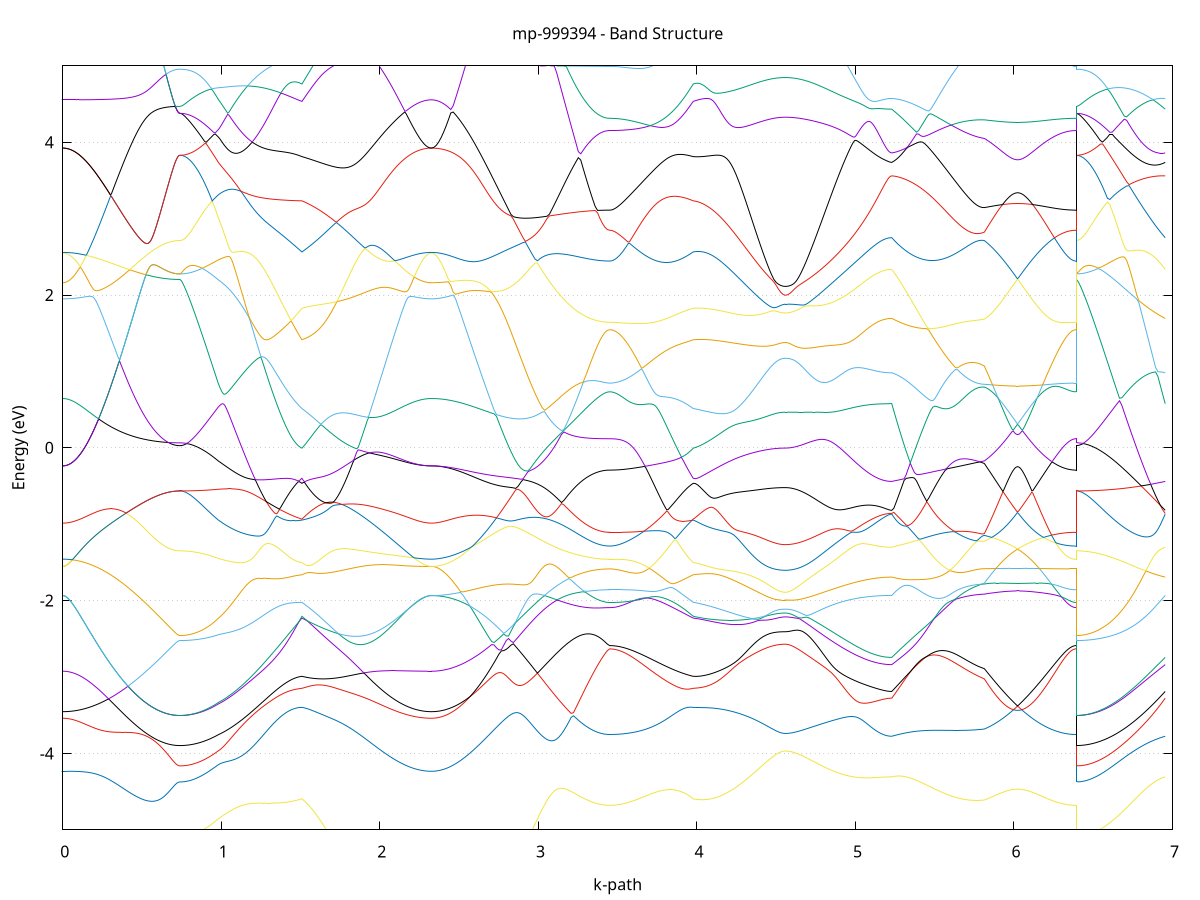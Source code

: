 set title 'mp-999394 - Band Structure'
set xlabel 'k-path'
set ylabel 'Energy (eV)'
set grid y
set yrange [-5:5]
set terminal png size 800,600
set output 'mp-999394_bands_gnuplot.png'
plot '-' using 1:2 with lines notitle, '-' using 1:2 with lines notitle, '-' using 1:2 with lines notitle, '-' using 1:2 with lines notitle, '-' using 1:2 with lines notitle, '-' using 1:2 with lines notitle, '-' using 1:2 with lines notitle, '-' using 1:2 with lines notitle, '-' using 1:2 with lines notitle, '-' using 1:2 with lines notitle, '-' using 1:2 with lines notitle, '-' using 1:2 with lines notitle, '-' using 1:2 with lines notitle, '-' using 1:2 with lines notitle, '-' using 1:2 with lines notitle, '-' using 1:2 with lines notitle, '-' using 1:2 with lines notitle, '-' using 1:2 with lines notitle, '-' using 1:2 with lines notitle, '-' using 1:2 with lines notitle, '-' using 1:2 with lines notitle, '-' using 1:2 with lines notitle, '-' using 1:2 with lines notitle, '-' using 1:2 with lines notitle, '-' using 1:2 with lines notitle, '-' using 1:2 with lines notitle, '-' using 1:2 with lines notitle, '-' using 1:2 with lines notitle, '-' using 1:2 with lines notitle, '-' using 1:2 with lines notitle, '-' using 1:2 with lines notitle, '-' using 1:2 with lines notitle, '-' using 1:2 with lines notitle, '-' using 1:2 with lines notitle, '-' using 1:2 with lines notitle, '-' using 1:2 with lines notitle, '-' using 1:2 with lines notitle, '-' using 1:2 with lines notitle, '-' using 1:2 with lines notitle, '-' using 1:2 with lines notitle
0.000000 -63.469476
0.006536 -63.469476
0.013073 -63.469476
0.019609 -63.469476
0.026146 -63.469476
0.032682 -63.469476
0.039219 -63.469476
0.045755 -63.469476
0.052292 -63.469476
0.058828 -63.469476
0.065365 -63.469476
0.071901 -63.469376
0.078438 -63.469376
0.084974 -63.469376
0.091511 -63.469476
0.098047 -63.469476
0.104584 -63.469476
0.111120 -63.469476
0.117657 -63.469476
0.124193 -63.469476
0.130730 -63.469476
0.137266 -63.469476
0.143803 -63.469476
0.150339 -63.469476
0.156876 -63.469476
0.163412 -63.469476
0.169949 -63.469476
0.176485 -63.469576
0.183022 -63.469576
0.189558 -63.469576
0.196095 -63.469576
0.202631 -63.469576
0.209168 -63.469476
0.215704 -63.469476
0.222241 -63.469476
0.228777 -63.469476
0.235314 -63.469476
0.241850 -63.469476
0.248387 -63.469376
0.254923 -63.469376
0.261460 -63.469376
0.267996 -63.469376
0.274533 -63.469476
0.281069 -63.469476
0.287606 -63.469476
0.294142 -63.469476
0.300679 -63.469476
0.307215 -63.469476
0.313752 -63.469476
0.320288 -63.469476
0.326825 -63.469476
0.333361 -63.469476
0.339898 -63.469476
0.346434 -63.469476
0.352971 -63.469476
0.359507 -63.469476
0.366044 -63.469476
0.372580 -63.469476
0.379117 -63.469476
0.385653 -63.469476
0.392190 -63.469576
0.398726 -63.469576
0.405263 -63.469576
0.411799 -63.469476
0.418336 -63.469476
0.424872 -63.469476
0.431409 -63.469476
0.437945 -63.469476
0.444482 -63.469376
0.451018 -63.469476
0.457555 -63.469476
0.464091 -63.469476
0.470628 -63.469476
0.477164 -63.469476
0.483701 -63.469476
0.490237 -63.469476
0.496774 -63.469476
0.503310 -63.469476
0.509847 -63.469476
0.516383 -63.469476
0.522920 -63.469476
0.529456 -63.469476
0.535993 -63.469476
0.542529 -63.469476
0.549066 -63.469476
0.555602 -63.469476
0.562139 -63.469476
0.568675 -63.469476
0.575212 -63.469376
0.581748 -63.469376
0.588285 -63.469476
0.594821 -63.469476
0.601358 -63.469476
0.607894 -63.469476
0.614431 -63.469476
0.620967 -63.469476
0.627504 -63.469476
0.634040 -63.469476
0.640577 -63.469576
0.647113 -63.469576
0.653650 -63.469576
0.660186 -63.469576
0.666723 -63.469576
0.673259 -63.469576
0.679796 -63.469576
0.686332 -63.469576
0.692869 -63.469576
0.699405 -63.469576
0.705942 -63.469576
0.712478 -63.469576
0.719015 -63.469576
0.725551 -63.469576
0.732088 -63.469576
0.738624 -63.469576
0.738624 -63.469576
0.748336 -63.469576
0.758047 -63.469576
0.767758 -63.469576
0.777469 -63.469576
0.787181 -63.469476
0.796892 -63.469476
0.806603 -63.469376
0.816315 -63.469376
0.826026 -63.469376
0.835737 -63.469476
0.845448 -63.469476
0.855160 -63.469476
0.864871 -63.469476
0.874582 -63.469376
0.884294 -63.469376
0.894005 -63.469476
0.903716 -63.469376
0.913427 -63.469376
0.923139 -63.469376
0.932850 -63.469376
0.942561 -63.469376
0.952273 -63.469376
0.961984 -63.469376
0.971695 -63.469376
0.981406 -63.469376
0.981406 -63.469376
0.989772 -63.469376
0.998138 -63.469376
1.006503 -63.469376
1.014869 -63.469376
1.023234 -63.469376
1.031600 -63.469376
1.039966 -63.469376
1.048331 -63.469376
1.056697 -63.469376
1.065062 -63.469376
1.073428 -63.469376
1.081794 -63.469376
1.090159 -63.469376
1.098525 -63.469376
1.106890 -63.469376
1.115256 -63.469376
1.123622 -63.469276
1.131987 -63.469276
1.140353 -63.469276
1.148718 -63.469276
1.157084 -63.469276
1.165450 -63.469376
1.173815 -63.469376
1.182181 -63.469376
1.190546 -63.469376
1.198912 -63.469376
1.207278 -63.469376
1.215643 -63.469376
1.224009 -63.469376
1.232374 -63.469376
1.240740 -63.469376
1.249106 -63.469376
1.257471 -63.469376
1.265837 -63.469376
1.274202 -63.469376
1.282568 -63.469376
1.290934 -63.469376
1.299299 -63.469376
1.307665 -63.469376
1.316030 -63.469376
1.324396 -63.469376
1.332762 -63.469376
1.341127 -63.469376
1.349493 -63.469376
1.357858 -63.469376
1.366224 -63.469376
1.374589 -63.469376
1.382955 -63.469376
1.391321 -63.469376
1.399686 -63.469476
1.408052 -63.469376
1.416417 -63.469376
1.424783 -63.469376
1.433149 -63.469376
1.441514 -63.469376
1.449880 -63.469376
1.458245 -63.469376
1.466611 -63.469376
1.474977 -63.469376
1.483342 -63.469376
1.491708 -63.469376
1.500073 -63.469376
1.508439 -63.469376
1.508439 -63.469376
1.516868 -63.469376
1.525296 -63.469376
1.533725 -63.469376
1.542154 -63.469376
1.550582 -63.469376
1.559011 -63.469376
1.567439 -63.469376
1.575868 -63.469376
1.584297 -63.469476
1.592725 -63.469376
1.601154 -63.469376
1.609583 -63.469376
1.618011 -63.469376
1.626440 -63.469376
1.634869 -63.469376
1.643297 -63.469476
1.651726 -63.469476
1.660154 -63.469476
1.668583 -63.469476
1.677012 -63.469476
1.685440 -63.469476
1.693869 -63.469476
1.702298 -63.469476
1.710726 -63.469476
1.719155 -63.469476
1.727583 -63.469476
1.736012 -63.469476
1.744441 -63.469476
1.752869 -63.469476
1.761298 -63.469476
1.769727 -63.469476
1.778155 -63.469476
1.786584 -63.469376
1.795013 -63.469376
1.803441 -63.469476
1.811870 -63.469476
1.820298 -63.469476
1.828727 -63.469476
1.837156 -63.469476
1.845584 -63.469476
1.854013 -63.469476
1.862442 -63.469476
1.870870 -63.469476
1.879299 -63.469476
1.887727 -63.469476
1.896156 -63.469476
1.904585 -63.469476
1.913013 -63.469476
1.921442 -63.469476
1.929871 -63.469576
1.938299 -63.469576
1.946728 -63.469576
1.955157 -63.469576
1.963585 -63.469576
1.972014 -63.469476
1.980442 -63.469476
1.988871 -63.469376
1.997300 -63.469376
2.005728 -63.469376
2.014157 -63.469376
2.022586 -63.469376
2.031014 -63.469376
2.039443 -63.469376
2.047871 -63.469376
2.056300 -63.469376
2.064729 -63.469376
2.073157 -63.469376
2.081586 -63.469376
2.090015 -63.469476
2.098443 -63.469476
2.106872 -63.469476
2.115301 -63.469476
2.123729 -63.469476
2.132158 -63.469476
2.140586 -63.469376
2.149015 -63.469476
2.157444 -63.469476
2.165872 -63.469476
2.174301 -63.469376
2.182730 -63.469476
2.191158 -63.469476
2.199587 -63.469476
2.208016 -63.469476
2.216444 -63.469476
2.224873 -63.469476
2.233301 -63.469476
2.241730 -63.469476
2.250159 -63.469576
2.258587 -63.469476
2.267016 -63.469476
2.275445 -63.469476
2.283873 -63.469476
2.292302 -63.469476
2.300730 -63.469476
2.309159 -63.469476
2.317588 -63.469476
2.326016 -63.469476
2.326016 -63.469476
2.341200 -63.469476
2.356383 -63.469476
2.371566 -63.469476
2.386750 -63.469576
2.401933 -63.469476
2.417117 -63.469476
2.432300 -63.469476
2.447483 -63.469476
2.462667 -63.469476
2.477850 -63.469476
2.493034 -63.469476
2.508217 -63.469476
2.523400 -63.469376
2.538584 -63.469476
2.553767 -63.469476
2.568950 -63.469476
2.584134 -63.469476
2.599317 -63.469476
2.614501 -63.469476
2.629684 -63.469476
2.644867 -63.469476
2.660051 -63.469476
2.675234 -63.469476
2.690417 -63.469476
2.705601 -63.469476
2.720784 -63.469476
2.735968 -63.469476
2.751151 -63.469476
2.766334 -63.469476
2.781518 -63.469476
2.796701 -63.469476
2.811885 -63.469476
2.827068 -63.469476
2.842251 -63.469476
2.857435 -63.469476
2.872618 -63.469576
2.887801 -63.469576
2.902985 -63.469476
2.918168 -63.469376
2.933352 -63.469376
2.948535 -63.469376
2.963718 -63.469476
2.978902 -63.469476
2.994085 -63.469476
3.009268 -63.469476
3.024452 -63.469476
3.039635 -63.469576
3.054819 -63.469476
3.070002 -63.469576
3.085185 -63.469476
3.100369 -63.469476
3.115552 -63.469476
3.130736 -63.469476
3.145919 -63.469476
3.161102 -63.469476
3.176286 -63.469476
3.191469 -63.469476
3.206652 -63.469476
3.221836 -63.469476
3.237019 -63.469476
3.252203 -63.469476
3.267386 -63.469476
3.282569 -63.469476
3.297753 -63.469576
3.312936 -63.469576
3.328119 -63.469576
3.343303 -63.469576
3.358486 -63.469676
3.373670 -63.469676
3.388853 -63.469676
3.404036 -63.469576
3.419220 -63.469676
3.434403 -63.469676
3.449587 -63.469676
3.449587 -63.469676
3.457952 -63.469676
3.466318 -63.469576
3.474683 -63.469576
3.483049 -63.469576
3.491414 -63.469576
3.499780 -63.469576
3.508146 -63.469476
3.516511 -63.469576
3.524877 -63.469576
3.533242 -63.469576
3.541608 -63.469576
3.549974 -63.469576
3.558339 -63.469476
3.566705 -63.469476
3.575070 -63.469476
3.583436 -63.469476
3.591802 -63.469476
3.600167 -63.469476
3.608533 -63.469476
3.616898 -63.469476
3.625264 -63.469476
3.633630 -63.469476
3.641995 -63.469476
3.650361 -63.469576
3.658726 -63.469576
3.667092 -63.469476
3.675458 -63.469476
3.683823 -63.469476
3.692189 -63.469476
3.700554 -63.469376
3.708920 -63.469376
3.717286 -63.469376
3.725651 -63.469376
3.734017 -63.469376
3.742382 -63.469376
3.750748 -63.469376
3.759114 -63.469376
3.767479 -63.469376
3.775845 -63.469376
3.784210 -63.469276
3.792576 -63.469276
3.800942 -63.469276
3.809307 -63.469276
3.817673 -63.469276
3.826038 -63.469276
3.834404 -63.469276
3.842770 -63.469276
3.851135 -63.469276
3.859501 -63.469276
3.867866 -63.469276
3.876232 -63.469276
3.884598 -63.469276
3.892963 -63.469276
3.901329 -63.469276
3.909694 -63.469276
3.918060 -63.469276
3.926425 -63.469276
3.934791 -63.469276
3.943157 -63.469276
3.951522 -63.469376
3.959888 -63.469376
3.968253 -63.469376
3.976619 -63.469376
3.976619 -63.469376
3.990772 -63.469376
4.004925 -63.469376
4.019077 -63.469376
4.033230 -63.469376
4.047383 -63.469376
4.061536 -63.469376
4.075689 -63.469376
4.089841 -63.469376
4.103994 -63.469376
4.118147 -63.469276
4.132300 -63.469276
4.146452 -63.469276
4.160605 -63.469276
4.174758 -63.469276
4.188911 -63.469276
4.203064 -63.469276
4.217216 -63.469376
4.231369 -63.469376
4.245522 -63.469376
4.259675 -63.469376
4.273828 -63.469376
4.287980 -63.469376
4.302133 -63.469376
4.316286 -63.469276
4.330439 -63.469276
4.344591 -63.469276
4.358744 -63.469176
4.372897 -63.469176
4.387050 -63.469176
4.401203 -63.469276
4.415355 -63.469276
4.429508 -63.469176
4.443661 -63.469176
4.457814 -63.469176
4.471967 -63.469176
4.486119 -63.469176
4.500272 -63.469176
4.514425 -63.469176
4.528578 -63.469176
4.542730 -63.469176
4.556883 -63.469176
4.556883 -63.469176
4.565287 -63.469176
4.573691 -63.469176
4.582095 -63.469176
4.590499 -63.469176
4.598902 -63.469176
4.607306 -63.469176
4.615710 -63.469176
4.624114 -63.469176
4.632518 -63.469176
4.640921 -63.469176
4.649325 -63.469176
4.657729 -63.469176
4.666133 -63.469176
4.674537 -63.469176
4.682940 -63.469176
4.691344 -63.469176
4.699748 -63.469176
4.708152 -63.469176
4.716556 -63.469176
4.724959 -63.469176
4.733363 -63.469176
4.741767 -63.469176
4.750171 -63.469176
4.758575 -63.469176
4.766979 -63.469276
4.775382 -63.469276
4.783786 -63.469276
4.792190 -63.469276
4.800594 -63.469276
4.808998 -63.469276
4.817401 -63.469276
4.825805 -63.469276
4.834209 -63.469276
4.842613 -63.469276
4.851017 -63.469276
4.859420 -63.469276
4.867824 -63.469276
4.876228 -63.469276
4.884632 -63.469276
4.893036 -63.469276
4.901440 -63.469276
4.909843 -63.469276
4.918247 -63.469276
4.926651 -63.469276
4.935055 -63.469276
4.943459 -63.469276
4.951862 -63.469276
4.960266 -63.469276
4.968670 -63.469276
4.977074 -63.469276
4.985478 -63.469276
4.993881 -63.469276
5.002285 -63.469276
5.010689 -63.469276
5.019093 -63.469276
5.027497 -63.469276
5.035901 -63.469376
5.044304 -63.469376
5.052708 -63.469376
5.061112 -63.469376
5.069516 -63.469376
5.077920 -63.469276
5.086323 -63.469276
5.094727 -63.469276
5.103131 -63.469276
5.111535 -63.469276
5.119939 -63.469276
5.128342 -63.469276
5.136746 -63.469276
5.145150 -63.469376
5.153554 -63.469376
5.161958 -63.469276
5.170362 -63.469276
5.178765 -63.469276
5.187169 -63.469276
5.195573 -63.469276
5.203977 -63.469276
5.212381 -63.469276
5.220784 -63.469276
5.229188 -63.469176
5.229188 -63.469176
5.242166 -63.469276
5.255144 -63.469276
5.268123 -63.469276
5.281101 -63.469276
5.294079 -63.469276
5.307057 -63.469276
5.320035 -63.469276
5.333013 -63.469276
5.345992 -63.469276
5.358970 -63.469276
5.371948 -63.469176
5.384926 -63.469176
5.397904 -63.469176
5.410882 -63.469176
5.423860 -63.469176
5.436839 -63.469176
5.449817 -63.469176
5.462795 -63.469176
5.475773 -63.469176
5.488751 -63.469276
5.501729 -63.469276
5.514707 -63.469276
5.527686 -63.469376
5.540664 -63.469376
5.553642 -63.469376
5.566620 -63.469376
5.579598 -63.469376
5.592576 -63.469476
5.605555 -63.469476
5.618533 -63.469476
5.631511 -63.469576
5.644489 -63.469476
5.657467 -63.469476
5.670445 -63.469476
5.683423 -63.469476
5.696402 -63.469476
5.709380 -63.469476
5.722358 -63.469476
5.735336 -63.469476
5.748314 -63.469576
5.761292 -63.469476
5.774270 -63.469576
5.787249 -63.469476
5.800227 -63.469476
5.813205 -63.469476
5.813205 -63.469476
5.819711 -63.469476
5.826217 -63.469476
5.832723 -63.469476
5.839228 -63.469476
5.845734 -63.469476
5.852240 -63.469476
5.858746 -63.469476
5.865252 -63.469476
5.871758 -63.469476
5.878264 -63.469476
5.884769 -63.469476
5.891275 -63.469276
5.897781 -63.469276
5.904287 -63.469276
5.910793 -63.469276
5.917299 -63.469376
5.923805 -63.469376
5.930310 -63.469376
5.936816 -63.469376
5.943322 -63.469376
5.949828 -63.469376
5.956334 -63.469376
5.962840 -63.469376
5.969346 -63.469376
5.975851 -63.469376
5.982357 -63.469276
5.988863 -63.469276
5.995369 -63.469276
6.001875 -63.469276
6.008381 -63.469276
6.014887 -63.469276
6.021392 -63.469276
6.027898 -63.469276
6.034404 -63.469276
6.040910 -63.469276
6.047416 -63.469276
6.053922 -63.469276
6.060428 -63.469276
6.066933 -63.469376
6.073439 -63.469376
6.079945 -63.469376
6.086451 -63.469376
6.092957 -63.469376
6.099463 -63.469376
6.105969 -63.469376
6.112474 -63.469376
6.118980 -63.469376
6.125486 -63.469376
6.131992 -63.469376
6.138498 -63.469276
6.145004 -63.469276
6.151510 -63.469276
6.158015 -63.469276
6.164521 -63.469476
6.171027 -63.469476
6.177533 -63.469476
6.184039 -63.469476
6.190545 -63.469476
6.197051 -63.469476
6.203557 -63.469476
6.210062 -63.469476
6.216568 -63.469476
6.223074 -63.469476
6.229580 -63.469476
6.236086 -63.469476
6.242592 -63.469476
6.249098 -63.469476
6.255603 -63.469476
6.262109 -63.469476
6.268615 -63.469476
6.275121 -63.469476
6.281627 -63.469476
6.288133 -63.469476
6.294639 -63.469476
6.301144 -63.469476
6.307650 -63.469476
6.314156 -63.469476
6.320662 -63.469476
6.327168 -63.469476
6.333674 -63.469576
6.340180 -63.469576
6.346685 -63.469576
6.353191 -63.469676
6.359697 -63.469676
6.366203 -63.469676
6.372709 -63.469676
6.379215 -63.469676
6.385721 -63.469676
6.392226 -63.469676
6.392226 -63.469576
6.407410 -63.469576
6.422593 -63.469576
6.437777 -63.469476
6.452960 -63.469476
6.468143 -63.469376
6.483327 -63.469376
6.498510 -63.469476
6.513693 -63.469476
6.528877 -63.469376
6.544060 -63.469376
6.559244 -63.469376
6.574427 -63.469376
6.589610 -63.469476
6.604794 -63.469376
6.619977 -63.469376
6.635161 -63.469376
6.650344 -63.469376
6.665527 -63.469376
6.680711 -63.469376
6.695894 -63.469376
6.711077 -63.469376
6.726261 -63.469376
6.741444 -63.469376
6.756628 -63.469376
6.771811 -63.469376
6.786994 -63.469276
6.802178 -63.469276
6.817361 -63.469276
6.832544 -63.469276
6.847728 -63.469276
6.862911 -63.469276
6.878095 -63.469276
6.893278 -63.469276
6.908461 -63.469276
6.923645 -63.469176
6.938828 -63.469176
6.954012 -63.469176
e
0.000000 -63.469476
0.006536 -63.469476
0.013073 -63.469476
0.019609 -63.469476
0.026146 -63.469476
0.032682 -63.469476
0.039219 -63.469476
0.045755 -63.469476
0.052292 -63.469476
0.058828 -63.469476
0.065365 -63.469376
0.071901 -63.469376
0.078438 -63.469376
0.084974 -63.469376
0.091511 -63.469476
0.098047 -63.469476
0.104584 -63.469476
0.111120 -63.469476
0.117657 -63.469476
0.124193 -63.469476
0.130730 -63.469476
0.137266 -63.469476
0.143803 -63.469476
0.150339 -63.469476
0.156876 -63.469476
0.163412 -63.469476
0.169949 -63.469476
0.176485 -63.469576
0.183022 -63.469576
0.189558 -63.469576
0.196095 -63.469576
0.202631 -63.469576
0.209168 -63.469476
0.215704 -63.469476
0.222241 -63.469476
0.228777 -63.469476
0.235314 -63.469476
0.241850 -63.469476
0.248387 -63.469376
0.254923 -63.469376
0.261460 -63.469376
0.267996 -63.469376
0.274533 -63.469476
0.281069 -63.469476
0.287606 -63.469476
0.294142 -63.469476
0.300679 -63.469476
0.307215 -63.469476
0.313752 -63.469476
0.320288 -63.469476
0.326825 -63.469476
0.333361 -63.469476
0.339898 -63.469476
0.346434 -63.469476
0.352971 -63.469476
0.359507 -63.469476
0.366044 -63.469476
0.372580 -63.469476
0.379117 -63.469476
0.385653 -63.469476
0.392190 -63.469576
0.398726 -63.469576
0.405263 -63.469576
0.411799 -63.469476
0.418336 -63.469476
0.424872 -63.469476
0.431409 -63.469476
0.437945 -63.469476
0.444482 -63.469376
0.451018 -63.469476
0.457555 -63.469476
0.464091 -63.469476
0.470628 -63.469476
0.477164 -63.469476
0.483701 -63.469476
0.490237 -63.469476
0.496774 -63.469476
0.503310 -63.469476
0.509847 -63.469476
0.516383 -63.469476
0.522920 -63.469476
0.529456 -63.469476
0.535993 -63.469476
0.542529 -63.469476
0.549066 -63.469476
0.555602 -63.469476
0.562139 -63.469476
0.568675 -63.469476
0.575212 -63.469376
0.581748 -63.469376
0.588285 -63.469476
0.594821 -63.469476
0.601358 -63.469476
0.607894 -63.469476
0.614431 -63.469476
0.620967 -63.469476
0.627504 -63.469476
0.634040 -63.469476
0.640577 -63.469476
0.647113 -63.469476
0.653650 -63.469476
0.660186 -63.469476
0.666723 -63.469476
0.673259 -63.469476
0.679796 -63.469576
0.686332 -63.469576
0.692869 -63.469576
0.699405 -63.469576
0.705942 -63.469576
0.712478 -63.469576
0.719015 -63.469576
0.725551 -63.469576
0.732088 -63.469576
0.738624 -63.469576
0.738624 -63.469576
0.748336 -63.469576
0.758047 -63.469476
0.767758 -63.469476
0.777469 -63.469476
0.787181 -63.469376
0.796892 -63.469376
0.806603 -63.469376
0.816315 -63.469376
0.826026 -63.469376
0.835737 -63.469376
0.845448 -63.469376
0.855160 -63.469376
0.864871 -63.469376
0.874582 -63.469376
0.884294 -63.469376
0.894005 -63.469376
0.903716 -63.469376
0.913427 -63.469376
0.923139 -63.469376
0.932850 -63.469376
0.942561 -63.469376
0.952273 -63.469276
0.961984 -63.469276
0.971695 -63.469276
0.981406 -63.469276
0.981406 -63.469276
0.989772 -63.469276
0.998138 -63.469176
1.006503 -63.469176
1.014869 -63.469276
1.023234 -63.469276
1.031600 -63.469276
1.039966 -63.469176
1.048331 -63.469276
1.056697 -63.469176
1.065062 -63.469176
1.073428 -63.469176
1.081794 -63.469176
1.090159 -63.469176
1.098525 -63.469176
1.106890 -63.469176
1.115256 -63.469176
1.123622 -63.469276
1.131987 -63.469276
1.140353 -63.469176
1.148718 -63.469176
1.157084 -63.469176
1.165450 -63.469276
1.173815 -63.469276
1.182181 -63.469276
1.190546 -63.469176
1.198912 -63.469176
1.207278 -63.469176
1.215643 -63.469176
1.224009 -63.469176
1.232374 -63.469176
1.240740 -63.469176
1.249106 -63.469176
1.257471 -63.469176
1.265837 -63.469176
1.274202 -63.469176
1.282568 -63.469276
1.290934 -63.469176
1.299299 -63.469276
1.307665 -63.469176
1.316030 -63.469176
1.324396 -63.469176
1.332762 -63.469176
1.341127 -63.469176
1.349493 -63.469176
1.357858 -63.469176
1.366224 -63.469176
1.374589 -63.469176
1.382955 -63.469176
1.391321 -63.469176
1.399686 -63.469176
1.408052 -63.469176
1.416417 -63.469176
1.424783 -63.469076
1.433149 -63.469076
1.441514 -63.469076
1.449880 -63.469076
1.458245 -63.469176
1.466611 -63.469176
1.474977 -63.469176
1.483342 -63.469176
1.491708 -63.469176
1.500073 -63.469176
1.508439 -63.469176
1.508439 -63.469176
1.516868 -63.469176
1.525296 -63.469176
1.533725 -63.469176
1.542154 -63.469176
1.550582 -63.469176
1.559011 -63.469176
1.567439 -63.469176
1.575868 -63.469176
1.584297 -63.469176
1.592725 -63.469176
1.601154 -63.469176
1.609583 -63.469176
1.618011 -63.469076
1.626440 -63.469176
1.634869 -63.469176
1.643297 -63.469176
1.651726 -63.469176
1.660154 -63.469176
1.668583 -63.469176
1.677012 -63.469276
1.685440 -63.469276
1.693869 -63.469276
1.702298 -63.469176
1.710726 -63.469176
1.719155 -63.469076
1.727583 -63.469076
1.736012 -63.469076
1.744441 -63.469176
1.752869 -63.469176
1.761298 -63.469176
1.769727 -63.469176
1.778155 -63.469176
1.786584 -63.469176
1.795013 -63.469076
1.803441 -63.469176
1.811870 -63.469176
1.820298 -63.469176
1.828727 -63.469176
1.837156 -63.469176
1.845584 -63.469176
1.854013 -63.469176
1.862442 -63.469176
1.870870 -63.469176
1.879299 -63.469176
1.887727 -63.469176
1.896156 -63.469276
1.904585 -63.469276
1.913013 -63.469276
1.921442 -63.469276
1.929871 -63.469176
1.938299 -63.469276
1.946728 -63.469276
1.955157 -63.469276
1.963585 -63.469276
1.972014 -63.469176
1.980442 -63.469276
1.988871 -63.469176
1.997300 -63.469176
2.005728 -63.469276
2.014157 -63.469276
2.022586 -63.469276
2.031014 -63.469276
2.039443 -63.469276
2.047871 -63.469276
2.056300 -63.469376
2.064729 -63.469376
2.073157 -63.469376
2.081586 -63.469376
2.090015 -63.469376
2.098443 -63.469376
2.106872 -63.469376
2.115301 -63.469376
2.123729 -63.469376
2.132158 -63.469376
2.140586 -63.469376
2.149015 -63.469376
2.157444 -63.469376
2.165872 -63.469276
2.174301 -63.469276
2.182730 -63.469276
2.191158 -63.469376
2.199587 -63.469376
2.208016 -63.469376
2.216444 -63.469376
2.224873 -63.469376
2.233301 -63.469376
2.241730 -63.469376
2.250159 -63.469476
2.258587 -63.469476
2.267016 -63.469476
2.275445 -63.469476
2.283873 -63.469476
2.292302 -63.469476
2.300730 -63.469476
2.309159 -63.469476
2.317588 -63.469476
2.326016 -63.469476
2.326016 -63.469476
2.341200 -63.469476
2.356383 -63.469476
2.371566 -63.469476
2.386750 -63.469476
2.401933 -63.469476
2.417117 -63.469376
2.432300 -63.469276
2.447483 -63.469376
2.462667 -63.469176
2.477850 -63.469176
2.493034 -63.469276
2.508217 -63.469376
2.523400 -63.469376
2.538584 -63.469376
2.553767 -63.469476
2.568950 -63.469376
2.584134 -63.469376
2.599317 -63.469376
2.614501 -63.469376
2.629684 -63.469276
2.644867 -63.469276
2.660051 -63.469276
2.675234 -63.469276
2.690417 -63.469276
2.705601 -63.469276
2.720784 -63.469276
2.735968 -63.469276
2.751151 -63.469276
2.766334 -63.469176
2.781518 -63.469076
2.796701 -63.469076
2.811885 -63.468976
2.827068 -63.468976
2.842251 -63.468976
2.857435 -63.468976
2.872618 -63.469076
2.887801 -63.469176
2.902985 -63.469176
2.918168 -63.469176
2.933352 -63.469276
2.948535 -63.469176
2.963718 -63.469176
2.978902 -63.469176
2.994085 -63.469276
3.009268 -63.469276
3.024452 -63.469276
3.039635 -63.469376
3.054819 -63.469376
3.070002 -63.469276
3.085185 -63.469376
3.100369 -63.469376
3.115552 -63.469376
3.130736 -63.469376
3.145919 -63.469376
3.161102 -63.469476
3.176286 -63.469276
3.191469 -63.469276
3.206652 -63.469276
3.221836 -63.469276
3.237019 -63.469276
3.252203 -63.469176
3.267386 -63.469176
3.282569 -63.469276
3.297753 -63.469276
3.312936 -63.469276
3.328119 -63.469276
3.343303 -63.469276
3.358486 -63.469276
3.373670 -63.469276
3.388853 -63.469176
3.404036 -63.469176
3.419220 -63.469176
3.434403 -63.469176
3.449587 -63.469176
3.449587 -63.469176
3.457952 -63.469176
3.466318 -63.469176
3.474683 -63.469176
3.483049 -63.469176
3.491414 -63.469176
3.499780 -63.469176
3.508146 -63.469076
3.516511 -63.469176
3.524877 -63.469176
3.533242 -63.469076
3.541608 -63.469076
3.549974 -63.469076
3.558339 -63.469176
3.566705 -63.469176
3.575070 -63.469176
3.583436 -63.469076
3.591802 -63.469076
3.600167 -63.469076
3.608533 -63.469076
3.616898 -63.469076
3.625264 -63.469176
3.633630 -63.469176
3.641995 -63.469176
3.650361 -63.469176
3.658726 -63.469176
3.667092 -63.469176
3.675458 -63.469176
3.683823 -63.469176
3.692189 -63.469176
3.700554 -63.469176
3.708920 -63.469176
3.717286 -63.469176
3.725651 -63.469176
3.734017 -63.469176
3.742382 -63.469176
3.750748 -63.469176
3.759114 -63.469176
3.767479 -63.469176
3.775845 -63.469176
3.784210 -63.469276
3.792576 -63.469276
3.800942 -63.469176
3.809307 -63.469176
3.817673 -63.469276
3.826038 -63.469276
3.834404 -63.469276
3.842770 -63.469176
3.851135 -63.469176
3.859501 -63.469176
3.867866 -63.469176
3.876232 -63.469176
3.884598 -63.469176
3.892963 -63.469176
3.901329 -63.469176
3.909694 -63.469276
3.918060 -63.469176
3.926425 -63.469176
3.934791 -63.469176
3.943157 -63.469176
3.951522 -63.469176
3.959888 -63.469176
3.968253 -63.469176
3.976619 -63.469176
3.976619 -63.469176
3.990772 -63.469176
4.004925 -63.469176
4.019077 -63.469176
4.033230 -63.469176
4.047383 -63.469176
4.061536 -63.469176
4.075689 -63.469176
4.089841 -63.469176
4.103994 -63.469076
4.118147 -63.469076
4.132300 -63.469176
4.146452 -63.469176
4.160605 -63.469176
4.174758 -63.469176
4.188911 -63.469176
4.203064 -63.469176
4.217216 -63.469176
4.231369 -63.469176
4.245522 -63.469176
4.259675 -63.469176
4.273828 -63.469176
4.287980 -63.469276
4.302133 -63.469176
4.316286 -63.469176
4.330439 -63.469176
4.344591 -63.469176
4.358744 -63.469176
4.372897 -63.469076
4.387050 -63.469076
4.401203 -63.469076
4.415355 -63.469076
4.429508 -63.469076
4.443661 -63.469076
4.457814 -63.469076
4.471967 -63.469076
4.486119 -63.469076
4.500272 -63.469076
4.514425 -63.469076
4.528578 -63.469076
4.542730 -63.469176
4.556883 -63.469176
4.556883 -63.469176
4.565287 -63.469176
4.573691 -63.469176
4.582095 -63.469176
4.590499 -63.469076
4.598902 -63.469176
4.607306 -63.469176
4.615710 -63.469076
4.624114 -63.469076
4.632518 -63.469076
4.640921 -63.469076
4.649325 -63.469076
4.657729 -63.469076
4.666133 -63.469076
4.674537 -63.469076
4.682940 -63.469076
4.691344 -63.469076
4.699748 -63.469076
4.708152 -63.469076
4.716556 -63.469076
4.724959 -63.469076
4.733363 -63.469076
4.741767 -63.469076
4.750171 -63.469076
4.758575 -63.469176
4.766979 -63.469176
4.775382 -63.469176
4.783786 -63.469176
4.792190 -63.469176
4.800594 -63.469076
4.808998 -63.469076
4.817401 -63.469076
4.825805 -63.469076
4.834209 -63.469076
4.842613 -63.469076
4.851017 -63.469076
4.859420 -63.469076
4.867824 -63.469076
4.876228 -63.469076
4.884632 -63.469076
4.893036 -63.469076
4.901440 -63.469076
4.909843 -63.469076
4.918247 -63.469076
4.926651 -63.469076
4.935055 -63.469076
4.943459 -63.469076
4.951862 -63.469076
4.960266 -63.469076
4.968670 -63.469076
4.977074 -63.469076
4.985478 -63.469076
4.993881 -63.469076
5.002285 -63.469076
5.010689 -63.469076
5.019093 -63.469176
5.027497 -63.469176
5.035901 -63.469076
5.044304 -63.469076
5.052708 -63.469076
5.061112 -63.469076
5.069516 -63.469076
5.077920 -63.469076
5.086323 -63.469176
5.094727 -63.469076
5.103131 -63.469076
5.111535 -63.469176
5.119939 -63.469176
5.128342 -63.469176
5.136746 -63.469176
5.145150 -63.469176
5.153554 -63.469176
5.161958 -63.469176
5.170362 -63.469176
5.178765 -63.469176
5.187169 -63.469176
5.195573 -63.469176
5.203977 -63.469176
5.212381 -63.469176
5.220784 -63.469176
5.229188 -63.469176
5.229188 -63.469176
5.242166 -63.469176
5.255144 -63.469176
5.268123 -63.469176
5.281101 -63.469176
5.294079 -63.469176
5.307057 -63.469176
5.320035 -63.469076
5.333013 -63.469076
5.345992 -63.469076
5.358970 -63.469076
5.371948 -63.469076
5.384926 -63.469076
5.397904 -63.469076
5.410882 -63.469176
5.423860 -63.469176
5.436839 -63.469176
5.449817 -63.469176
5.462795 -63.469176
5.475773 -63.469176
5.488751 -63.469176
5.501729 -63.469176
5.514707 -63.469176
5.527686 -63.469176
5.540664 -63.469176
5.553642 -63.469176
5.566620 -63.469176
5.579598 -63.469176
5.592576 -63.469176
5.605555 -63.469176
5.618533 -63.469176
5.631511 -63.469176
5.644489 -63.469176
5.657467 -63.469176
5.670445 -63.469176
5.683423 -63.469176
5.696402 -63.469176
5.709380 -63.469176
5.722358 -63.469176
5.735336 -63.469176
5.748314 -63.469176
5.761292 -63.469176
5.774270 -63.469276
5.787249 -63.469176
5.800227 -63.469176
5.813205 -63.469176
5.813205 -63.469176
5.819711 -63.469176
5.826217 -63.469176
5.832723 -63.469176
5.839228 -63.469176
5.845734 -63.469176
5.852240 -63.469176
5.858746 -63.469176
5.865252 -63.469276
5.871758 -63.469176
5.878264 -63.469176
5.884769 -63.469276
5.891275 -63.469176
5.897781 -63.469176
5.904287 -63.469176
5.910793 -63.469176
5.917299 -63.469276
5.923805 -63.469276
5.930310 -63.469276
5.936816 -63.469276
5.943322 -63.469276
5.949828 -63.469276
5.956334 -63.469276
5.962840 -63.469276
5.969346 -63.469276
5.975851 -63.469276
5.982357 -63.469276
5.988863 -63.469276
5.995369 -63.469276
6.001875 -63.469276
6.008381 -63.469276
6.014887 -63.469276
6.021392 -63.469276
6.027898 -63.469276
6.034404 -63.469276
6.040910 -63.469276
6.047416 -63.469276
6.053922 -63.469276
6.060428 -63.469276
6.066933 -63.469276
6.073439 -63.469276
6.079945 -63.469276
6.086451 -63.469276
6.092957 -63.469276
6.099463 -63.469276
6.105969 -63.469276
6.112474 -63.469276
6.118980 -63.469276
6.125486 -63.469276
6.131992 -63.469276
6.138498 -63.469176
6.145004 -63.469176
6.151510 -63.469176
6.158015 -63.469176
6.164521 -63.469276
6.171027 -63.469176
6.177533 -63.469276
6.184039 -63.469276
6.190545 -63.469276
6.197051 -63.469176
6.203557 -63.469176
6.210062 -63.469176
6.216568 -63.469176
6.223074 -63.469176
6.229580 -63.469176
6.236086 -63.469176
6.242592 -63.469176
6.249098 -63.469176
6.255603 -63.469176
6.262109 -63.469176
6.268615 -63.469176
6.275121 -63.469176
6.281627 -63.469176
6.288133 -63.469176
6.294639 -63.469176
6.301144 -63.469176
6.307650 -63.469176
6.314156 -63.469176
6.320662 -63.469176
6.327168 -63.469176
6.333674 -63.469076
6.340180 -63.469176
6.346685 -63.469176
6.353191 -63.469176
6.359697 -63.469176
6.366203 -63.469176
6.372709 -63.469176
6.379215 -63.469176
6.385721 -63.469176
6.392226 -63.469176
6.392226 -63.469576
6.407410 -63.469476
6.422593 -63.469476
6.437777 -63.469376
6.452960 -63.469376
6.468143 -63.469376
6.483327 -63.469376
6.498510 -63.469376
6.513693 -63.469376
6.528877 -63.469376
6.544060 -63.469376
6.559244 -63.469376
6.574427 -63.469376
6.589610 -63.469376
6.604794 -63.469276
6.619977 -63.469276
6.635161 -63.469276
6.650344 -63.469176
6.665527 -63.469176
6.680711 -63.469176
6.695894 -63.469176
6.711077 -63.469276
6.726261 -63.469276
6.741444 -63.469276
6.756628 -63.469176
6.771811 -63.469176
6.786994 -63.469276
6.802178 -63.469276
6.817361 -63.469176
6.832544 -63.469176
6.847728 -63.469176
6.862911 -63.469176
6.878095 -63.469276
6.893278 -63.469276
6.908461 -63.469276
6.923645 -63.469176
6.938828 -63.469176
6.954012 -63.469176
e
0.000000 -63.348876
0.006536 -63.348876
0.013073 -63.348876
0.019609 -63.348876
0.026146 -63.348876
0.032682 -63.348876
0.039219 -63.348876
0.045755 -63.348876
0.052292 -63.348676
0.058828 -63.348676
0.065365 -63.348676
0.071901 -63.348476
0.078438 -63.348476
0.084974 -63.348476
0.091511 -63.348576
0.098047 -63.348576
0.104584 -63.348576
0.111120 -63.348576
0.117657 -63.348576
0.124193 -63.348576
0.130730 -63.348576
0.137266 -63.348576
0.143803 -63.348576
0.150339 -63.348576
0.156876 -63.348576
0.163412 -63.348576
0.169949 -63.348576
0.176485 -63.348676
0.183022 -63.348676
0.189558 -63.348676
0.196095 -63.348676
0.202631 -63.348676
0.209168 -63.348476
0.215704 -63.348476
0.222241 -63.348476
0.228777 -63.348476
0.235314 -63.348476
0.241850 -63.348476
0.248387 -63.348476
0.254923 -63.348476
0.261460 -63.348476
0.267996 -63.348476
0.274533 -63.348476
0.281069 -63.348476
0.287606 -63.348476
0.294142 -63.348476
0.300679 -63.348476
0.307215 -63.348476
0.313752 -63.348476
0.320288 -63.348476
0.326825 -63.348476
0.333361 -63.348476
0.339898 -63.348476
0.346434 -63.348476
0.352971 -63.348476
0.359507 -63.348576
0.366044 -63.348576
0.372580 -63.348576
0.379117 -63.348576
0.385653 -63.348576
0.392190 -63.348676
0.398726 -63.348676
0.405263 -63.348676
0.411799 -63.348476
0.418336 -63.348576
0.424872 -63.348576
0.431409 -63.348576
0.437945 -63.348576
0.444482 -63.348276
0.451018 -63.348376
0.457555 -63.348376
0.464091 -63.348376
0.470628 -63.348376
0.477164 -63.348376
0.483701 -63.348376
0.490237 -63.348376
0.496774 -63.348276
0.503310 -63.348276
0.509847 -63.348276
0.516383 -63.348276
0.522920 -63.348276
0.529456 -63.348276
0.535993 -63.348276
0.542529 -63.348376
0.549066 -63.348376
0.555602 -63.348376
0.562139 -63.348376
0.568675 -63.348376
0.575212 -63.348276
0.581748 -63.348176
0.588285 -63.348276
0.594821 -63.348176
0.601358 -63.348176
0.607894 -63.348176
0.614431 -63.348176
0.620967 -63.348176
0.627504 -63.348176
0.634040 -63.348176
0.640577 -63.348276
0.647113 -63.348276
0.653650 -63.348276
0.660186 -63.348276
0.666723 -63.348276
0.673259 -63.348276
0.679796 -63.348176
0.686332 -63.348176
0.692869 -63.348176
0.699405 -63.348176
0.705942 -63.348176
0.712478 -63.348176
0.719015 -63.348176
0.725551 -63.348176
0.732088 -63.348176
0.738624 -63.348176
0.738624 -63.348176
0.748336 -63.348176
0.758047 -63.348176
0.767758 -63.348176
0.777469 -63.348176
0.787181 -63.348176
0.796892 -63.348176
0.806603 -63.348176
0.816315 -63.348176
0.826026 -63.348176
0.835737 -63.348276
0.845448 -63.348176
0.855160 -63.348176
0.864871 -63.348176
0.874582 -63.348176
0.884294 -63.348176
0.894005 -63.348176
0.903716 -63.348176
0.913427 -63.348176
0.923139 -63.348176
0.932850 -63.348176
0.942561 -63.348176
0.952273 -63.348176
0.961984 -63.348176
0.971695 -63.348176
0.981406 -63.348176
0.981406 -63.348176
0.989772 -63.348176
0.998138 -63.348176
1.006503 -63.348176
1.014869 -63.348276
1.023234 -63.348276
1.031600 -63.348276
1.039966 -63.348276
1.048331 -63.348276
1.056697 -63.348276
1.065062 -63.348276
1.073428 -63.348176
1.081794 -63.348176
1.090159 -63.348176
1.098525 -63.348176
1.106890 -63.348276
1.115256 -63.348276
1.123622 -63.348276
1.131987 -63.348276
1.140353 -63.348276
1.148718 -63.348276
1.157084 -63.348276
1.165450 -63.348276
1.173815 -63.348276
1.182181 -63.348276
1.190546 -63.348276
1.198912 -63.348276
1.207278 -63.348276
1.215643 -63.348276
1.224009 -63.348276
1.232374 -63.348276
1.240740 -63.348276
1.249106 -63.348276
1.257471 -63.348276
1.265837 -63.348276
1.274202 -63.348276
1.282568 -63.348276
1.290934 -63.348276
1.299299 -63.348276
1.307665 -63.348276
1.316030 -63.348276
1.324396 -63.348276
1.332762 -63.348276
1.341127 -63.348276
1.349493 -63.348276
1.357858 -63.348276
1.366224 -63.348376
1.374589 -63.348376
1.382955 -63.348376
1.391321 -63.348376
1.399686 -63.348376
1.408052 -63.348376
1.416417 -63.348376
1.424783 -63.348376
1.433149 -63.348376
1.441514 -63.348376
1.449880 -63.348376
1.458245 -63.348376
1.466611 -63.348376
1.474977 -63.348376
1.483342 -63.348376
1.491708 -63.348376
1.500073 -63.348376
1.508439 -63.348376
1.508439 -63.348376
1.516868 -63.348376
1.525296 -63.348376
1.533725 -63.348376
1.542154 -63.348376
1.550582 -63.348376
1.559011 -63.348476
1.567439 -63.348476
1.575868 -63.348476
1.584297 -63.348476
1.592725 -63.348476
1.601154 -63.348476
1.609583 -63.348576
1.618011 -63.348576
1.626440 -63.348576
1.634869 -63.348576
1.643297 -63.348576
1.651726 -63.348576
1.660154 -63.348476
1.668583 -63.348476
1.677012 -63.348476
1.685440 -63.348576
1.693869 -63.348576
1.702298 -63.348576
1.710726 -63.348476
1.719155 -63.348476
1.727583 -63.348476
1.736012 -63.348476
1.744441 -63.348476
1.752869 -63.348476
1.761298 -63.348476
1.769727 -63.348576
1.778155 -63.348576
1.786584 -63.348576
1.795013 -63.348576
1.803441 -63.348576
1.811870 -63.348576
1.820298 -63.348576
1.828727 -63.348576
1.837156 -63.348576
1.845584 -63.348576
1.854013 -63.348576
1.862442 -63.348576
1.870870 -63.348476
1.879299 -63.348476
1.887727 -63.348476
1.896156 -63.348476
1.904585 -63.348476
1.913013 -63.348576
1.921442 -63.348576
1.929871 -63.348576
1.938299 -63.348576
1.946728 -63.348576
1.955157 -63.348576
1.963585 -63.348576
1.972014 -63.348576
1.980442 -63.348576
1.988871 -63.348576
1.997300 -63.348576
2.005728 -63.348576
2.014157 -63.348576
2.022586 -63.348576
2.031014 -63.348576
2.039443 -63.348576
2.047871 -63.348576
2.056300 -63.348676
2.064729 -63.348676
2.073157 -63.348676
2.081586 -63.348676
2.090015 -63.348676
2.098443 -63.348676
2.106872 -63.348676
2.115301 -63.348676
2.123729 -63.348676
2.132158 -63.348676
2.140586 -63.348676
2.149015 -63.348676
2.157444 -63.348576
2.165872 -63.348676
2.174301 -63.348676
2.182730 -63.348676
2.191158 -63.348676
2.199587 -63.348676
2.208016 -63.348676
2.216444 -63.348676
2.224873 -63.348776
2.233301 -63.348776
2.241730 -63.348776
2.250159 -63.348776
2.258587 -63.348876
2.267016 -63.348876
2.275445 -63.348876
2.283873 -63.348876
2.292302 -63.348876
2.300730 -63.348876
2.309159 -63.348876
2.317588 -63.348876
2.326016 -63.348876
2.326016 -63.348876
2.341200 -63.348876
2.356383 -63.348876
2.371566 -63.348876
2.386750 -63.348876
2.401933 -63.348876
2.417117 -63.348876
2.432300 -63.348876
2.447483 -63.348876
2.462667 -63.348876
2.477850 -63.348876
2.493034 -63.348776
2.508217 -63.348776
2.523400 -63.348776
2.538584 -63.348776
2.553767 -63.348776
2.568950 -63.348776
2.584134 -63.348776
2.599317 -63.348776
2.614501 -63.348776
2.629684 -63.348776
2.644867 -63.348776
2.660051 -63.348776
2.675234 -63.348776
2.690417 -63.348776
2.705601 -63.348776
2.720784 -63.348776
2.735968 -63.348776
2.751151 -63.348676
2.766334 -63.348676
2.781518 -63.348676
2.796701 -63.348576
2.811885 -63.348576
2.827068 -63.348576
2.842251 -63.348576
2.857435 -63.348476
2.872618 -63.348476
2.887801 -63.348476
2.902985 -63.348576
2.918168 -63.348576
2.933352 -63.348576
2.948535 -63.348576
2.963718 -63.348576
2.978902 -63.348576
2.994085 -63.348576
3.009268 -63.348576
3.024452 -63.348576
3.039635 -63.348576
3.054819 -63.348576
3.070002 -63.348576
3.085185 -63.348576
3.100369 -63.348576
3.115552 -63.348576
3.130736 -63.348576
3.145919 -63.348476
3.161102 -63.348476
3.176286 -63.348476
3.191469 -63.348476
3.206652 -63.348476
3.221836 -63.348476
3.237019 -63.348476
3.252203 -63.348376
3.267386 -63.348376
3.282569 -63.348376
3.297753 -63.348376
3.312936 -63.348376
3.328119 -63.348376
3.343303 -63.348376
3.358486 -63.348376
3.373670 -63.348376
3.388853 -63.348376
3.404036 -63.348276
3.419220 -63.348276
3.434403 -63.348276
3.449587 -63.348276
3.449587 -63.348276
3.457952 -63.348376
3.466318 -63.348376
3.474683 -63.348376
3.483049 -63.348376
3.491414 -63.348376
3.499780 -63.348376
3.508146 -63.348276
3.516511 -63.348276
3.524877 -63.348276
3.533242 -63.348276
3.541608 -63.348276
3.549974 -63.348276
3.558339 -63.348376
3.566705 -63.348376
3.575070 -63.348376
3.583436 -63.348276
3.591802 -63.348276
3.600167 -63.348276
3.608533 -63.348376
3.616898 -63.348276
3.625264 -63.348376
3.633630 -63.348376
3.641995 -63.348376
3.650361 -63.348376
3.658726 -63.348376
3.667092 -63.348376
3.675458 -63.348376
3.683823 -63.348376
3.692189 -63.348376
3.700554 -63.348376
3.708920 -63.348376
3.717286 -63.348376
3.725651 -63.348376
3.734017 -63.348376
3.742382 -63.348376
3.750748 -63.348376
3.759114 -63.348376
3.767479 -63.348376
3.775845 -63.348376
3.784210 -63.348376
3.792576 -63.348376
3.800942 -63.348376
3.809307 -63.348376
3.817673 -63.348376
3.826038 -63.348376
3.834404 -63.348376
3.842770 -63.348376
3.851135 -63.348376
3.859501 -63.348376
3.867866 -63.348376
3.876232 -63.348376
3.884598 -63.348376
3.892963 -63.348376
3.901329 -63.348476
3.909694 -63.348476
3.918060 -63.348476
3.926425 -63.348476
3.934791 -63.348476
3.943157 -63.348476
3.951522 -63.348476
3.959888 -63.348376
3.968253 -63.348476
3.976619 -63.348376
3.976619 -63.348376
3.990772 -63.348376
4.004925 -63.348376
4.019077 -63.348476
4.033230 -63.348476
4.047383 -63.348476
4.061536 -63.348476
4.075689 -63.348476
4.089841 -63.348476
4.103994 -63.348476
4.118147 -63.348476
4.132300 -63.348476
4.146452 -63.348476
4.160605 -63.348476
4.174758 -63.348476
4.188911 -63.348476
4.203064 -63.348476
4.217216 -63.348476
4.231369 -63.348376
4.245522 -63.348476
4.259675 -63.348476
4.273828 -63.348476
4.287980 -63.348476
4.302133 -63.348476
4.316286 -63.348476
4.330439 -63.348376
4.344591 -63.348376
4.358744 -63.348376
4.372897 -63.348376
4.387050 -63.348376
4.401203 -63.348376
4.415355 -63.348376
4.429508 -63.348376
4.443661 -63.348376
4.457814 -63.348376
4.471967 -63.348276
4.486119 -63.348276
4.500272 -63.348376
4.514425 -63.348376
4.528578 -63.348376
4.542730 -63.348376
4.556883 -63.348376
4.556883 -63.348376
4.565287 -63.348376
4.573691 -63.348376
4.582095 -63.348376
4.590499 -63.348376
4.598902 -63.348376
4.607306 -63.348376
4.615710 -63.348376
4.624114 -63.348376
4.632518 -63.348376
4.640921 -63.348376
4.649325 -63.348376
4.657729 -63.348376
4.666133 -63.348376
4.674537 -63.348376
4.682940 -63.348376
4.691344 -63.348376
4.699748 -63.348476
4.708152 -63.348476
4.716556 -63.348476
4.724959 -63.348476
4.733363 -63.348476
4.741767 -63.348376
4.750171 -63.348376
4.758575 -63.348376
4.766979 -63.348476
4.775382 -63.348476
4.783786 -63.348376
4.792190 -63.348376
4.800594 -63.348376
4.808998 -63.348376
4.817401 -63.348376
4.825805 -63.348376
4.834209 -63.348376
4.842613 -63.348376
4.851017 -63.348376
4.859420 -63.348376
4.867824 -63.348376
4.876228 -63.348376
4.884632 -63.348376
4.893036 -63.348376
4.901440 -63.348376
4.909843 -63.348276
4.918247 -63.348276
4.926651 -63.348276
4.935055 -63.348276
4.943459 -63.348276
4.951862 -63.348376
4.960266 -63.348376
4.968670 -63.348276
4.977074 -63.348276
4.985478 -63.348276
4.993881 -63.348276
5.002285 -63.348276
5.010689 -63.348276
5.019093 -63.348276
5.027497 -63.348376
5.035901 -63.348276
5.044304 -63.348276
5.052708 -63.348276
5.061112 -63.348276
5.069516 -63.348276
5.077920 -63.348276
5.086323 -63.348276
5.094727 -63.348276
5.103131 -63.348276
5.111535 -63.348276
5.119939 -63.348276
5.128342 -63.348276
5.136746 -63.348276
5.145150 -63.348276
5.153554 -63.348276
5.161958 -63.348276
5.170362 -63.348276
5.178765 -63.348276
5.187169 -63.348276
5.195573 -63.348276
5.203977 -63.348276
5.212381 -63.348276
5.220784 -63.348276
5.229188 -63.348276
5.229188 -63.348276
5.242166 -63.348276
5.255144 -63.348276
5.268123 -63.348276
5.281101 -63.348276
5.294079 -63.348276
5.307057 -63.348276
5.320035 -63.348276
5.333013 -63.348176
5.345992 -63.348176
5.358970 -63.348276
5.371948 -63.348276
5.384926 -63.348276
5.397904 -63.348276
5.410882 -63.348276
5.423860 -63.348276
5.436839 -63.348176
5.449817 -63.348176
5.462795 -63.348176
5.475773 -63.348176
5.488751 -63.348276
5.501729 -63.348276
5.514707 -63.348276
5.527686 -63.348276
5.540664 -63.348276
5.553642 -63.348276
5.566620 -63.348276
5.579598 -63.348276
5.592576 -63.348276
5.605555 -63.348376
5.618533 -63.348376
5.631511 -63.348376
5.644489 -63.348476
5.657467 -63.348476
5.670445 -63.348476
5.683423 -63.348476
5.696402 -63.348376
5.709380 -63.348376
5.722358 -63.348376
5.735336 -63.348476
5.748314 -63.348476
5.761292 -63.348576
5.774270 -63.348576
5.787249 -63.348576
5.800227 -63.348576
5.813205 -63.348576
5.813205 -63.348576
5.819711 -63.348576
5.826217 -63.348576
5.832723 -63.348576
5.839228 -63.348576
5.845734 -63.348576
5.852240 -63.348576
5.858746 -63.348576
5.865252 -63.348576
5.871758 -63.348576
5.878264 -63.348576
5.884769 -63.348576
5.891275 -63.348476
5.897781 -63.348476
5.904287 -63.348476
5.910793 -63.348476
5.917299 -63.348576
5.923805 -63.348576
5.930310 -63.348576
5.936816 -63.348576
5.943322 -63.348576
5.949828 -63.348576
5.956334 -63.348576
5.962840 -63.348576
5.969346 -63.348576
5.975851 -63.348576
5.982357 -63.348476
5.988863 -63.348376
5.995369 -63.348276
6.001875 -63.348376
6.008381 -63.348476
6.014887 -63.348476
6.021392 -63.348476
6.027898 -63.348476
6.034404 -63.348476
6.040910 -63.348376
6.047416 -63.348276
6.053922 -63.348376
6.060428 -63.348376
6.066933 -63.348576
6.073439 -63.348576
6.079945 -63.348576
6.086451 -63.348576
6.092957 -63.348576
6.099463 -63.348576
6.105969 -63.348576
6.112474 -63.348576
6.118980 -63.348576
6.125486 -63.348576
6.131992 -63.348576
6.138498 -63.348476
6.145004 -63.348476
6.151510 -63.348476
6.158015 -63.348476
6.164521 -63.348576
6.171027 -63.348576
6.177533 -63.348576
6.184039 -63.348576
6.190545 -63.348576
6.197051 -63.348576
6.203557 -63.348576
6.210062 -63.348576
6.216568 -63.348576
6.223074 -63.348576
6.229580 -63.348576
6.236086 -63.348576
6.242592 -63.348576
6.249098 -63.348576
6.255603 -63.348576
6.262109 -63.348576
6.268615 -63.348476
6.275121 -63.348376
6.281627 -63.348376
6.288133 -63.348376
6.294639 -63.348276
6.301144 -63.348276
6.307650 -63.348276
6.314156 -63.348276
6.320662 -63.348276
6.327168 -63.348276
6.333674 -63.348376
6.340180 -63.348376
6.346685 -63.348376
6.353191 -63.348376
6.359697 -63.348376
6.366203 -63.348376
6.372709 -63.348376
6.379215 -63.348376
6.385721 -63.348276
6.392226 -63.348276
6.392226 -63.348176
6.407410 -63.348176
6.422593 -63.348176
6.437777 -63.348176
6.452960 -63.348176
6.468143 -63.348176
6.483327 -63.348176
6.498510 -63.348176
6.513693 -63.348176
6.528877 -63.348176
6.544060 -63.348176
6.559244 -63.348176
6.574427 -63.348176
6.589610 -63.348176
6.604794 -63.348176
6.619977 -63.348176
6.635161 -63.348176
6.650344 -63.348176
6.665527 -63.348176
6.680711 -63.348176
6.695894 -63.348276
6.711077 -63.348276
6.726261 -63.348276
6.741444 -63.348276
6.756628 -63.348276
6.771811 -63.348276
6.786994 -63.348276
6.802178 -63.348276
6.817361 -63.348176
6.832544 -63.348176
6.847728 -63.348176
6.862911 -63.348176
6.878095 -63.348376
6.893278 -63.348376
6.908461 -63.348276
6.923645 -63.348276
6.938828 -63.348276
6.954012 -63.348276
e
0.000000 -31.388776
0.006536 -31.388776
0.013073 -31.388576
0.019609 -31.388376
0.026146 -31.388076
0.032682 -31.387576
0.039219 -31.387076
0.045755 -31.386476
0.052292 -31.385776
0.058828 -31.384976
0.065365 -31.384076
0.071901 -31.383076
0.078438 -31.381976
0.084974 -31.380776
0.091511 -31.379476
0.098047 -31.378176
0.104584 -31.376676
0.111120 -31.375176
0.117657 -31.373476
0.124193 -31.371776
0.130730 -31.369876
0.137266 -31.367976
0.143803 -31.365976
0.150339 -31.363876
0.156876 -31.361676
0.163412 -31.359376
0.169949 -31.356976
0.176485 -31.354476
0.183022 -31.351976
0.189558 -31.349276
0.196095 -31.346576
0.202631 -31.343776
0.209168 -31.340776
0.215704 -31.337776
0.222241 -31.334776
0.228777 -31.331576
0.235314 -31.328276
0.241850 -31.324976
0.248387 -31.321476
0.254923 -31.317976
0.261460 -31.314376
0.267996 -31.310776
0.274533 -31.306976
0.281069 -31.304276
0.287606 -31.306476
0.294142 -31.308576
0.300679 -31.310676
0.307215 -31.312876
0.313752 -31.314976
0.320288 -31.317076
0.326825 -31.319176
0.333361 -31.321276
0.339898 -31.323376
0.346434 -31.325476
0.352971 -31.327476
0.359507 -31.329576
0.366044 -31.331576
0.372580 -31.333576
0.379117 -31.335576
0.385653 -31.337576
0.392190 -31.339476
0.398726 -31.341376
0.405263 -31.343276
0.411799 -31.345176
0.418336 -31.347076
0.424872 -31.348876
0.431409 -31.350676
0.437945 -31.352376
0.444482 -31.354176
0.451018 -31.355876
0.457555 -31.357576
0.464091 -31.359176
0.470628 -31.360876
0.477164 -31.362376
0.483701 -31.363976
0.490237 -31.365476
0.496774 -31.366976
0.503310 -31.368476
0.509847 -31.369876
0.516383 -31.371276
0.522920 -31.372576
0.529456 -31.373976
0.535993 -31.375176
0.542529 -31.376476
0.549066 -31.377676
0.555602 -31.378876
0.562139 -31.379976
0.568675 -31.381076
0.575212 -31.382176
0.581748 -31.383176
0.588285 -31.384076
0.594821 -31.385076
0.601358 -31.385976
0.607894 -31.386776
0.614431 -31.387676
0.620967 -31.388376
0.627504 -31.389176
0.634040 -31.389876
0.640577 -31.390476
0.647113 -31.391076
0.653650 -31.391676
0.660186 -31.392176
0.666723 -31.392676
0.673259 -31.393176
0.679796 -31.393576
0.686332 -31.393976
0.692869 -31.394276
0.699405 -31.394576
0.705942 -31.394776
0.712478 -31.394976
0.719015 -31.395076
0.725551 -31.395176
0.732088 -31.395276
0.738624 -31.395276
0.738624 -31.395276
0.748336 -31.395276
0.758047 -31.395376
0.767758 -31.395476
0.777469 -31.395676
0.787181 -31.395776
0.796892 -31.396076
0.806603 -31.396276
0.816315 -31.396676
0.826026 -31.396976
0.835737 -31.397376
0.845448 -31.397776
0.855160 -31.398276
0.864871 -31.398776
0.874582 -31.399276
0.884294 -31.399876
0.894005 -31.400476
0.903716 -31.401076
0.913427 -31.401676
0.923139 -31.402376
0.932850 -31.403076
0.942561 -31.403876
0.952273 -31.404576
0.961984 -31.405376
0.971695 -31.406176
0.981406 -31.406976
0.981406 -31.406976
0.989772 -31.407576
0.998138 -31.408076
1.006503 -31.408676
1.014869 -31.409176
1.023234 -31.409676
1.031600 -31.410276
1.039966 -31.410676
1.048331 -31.411176
1.056697 -31.411676
1.065062 -31.412076
1.073428 -31.412476
1.081794 -31.412876
1.090159 -31.413276
1.098525 -31.413676
1.106890 -31.413976
1.115256 -31.414376
1.123622 -31.414676
1.131987 -31.414976
1.140353 -31.415276
1.148718 -31.415476
1.157084 -31.415776
1.165450 -31.415976
1.173815 -31.416176
1.182181 -31.416376
1.190546 -31.416576
1.198912 -31.416776
1.207278 -31.416976
1.215643 -31.417076
1.224009 -31.417276
1.232374 -31.417476
1.240740 -31.417676
1.249106 -31.417776
1.257471 -31.417976
1.265837 -31.418176
1.274202 -31.418376
1.282568 -31.418676
1.290934 -31.418876
1.299299 -31.419276
1.307665 -31.419576
1.316030 -31.419976
1.324396 -31.420476
1.332762 -31.420976
1.341127 -31.421576
1.349493 -31.422276
1.357858 -31.422976
1.366224 -31.423876
1.374589 -31.424876
1.382955 -31.425976
1.391321 -31.427276
1.399686 -31.428676
1.408052 -31.430176
1.416417 -31.431876
1.424783 -31.433776
1.433149 -31.435776
1.441514 -31.438076
1.449880 -31.440476
1.458245 -31.442976
1.466611 -31.445776
1.474977 -31.448676
1.483342 -31.451776
1.491708 -31.454976
1.500073 -31.458376
1.508439 -31.461776
1.508439 -31.461776
1.516868 -31.460676
1.525296 -31.459476
1.533725 -31.458276
1.542154 -31.457076
1.550582 -31.455876
1.559011 -31.454776
1.567439 -31.453576
1.575868 -31.452376
1.584297 -31.451176
1.592725 -31.449976
1.601154 -31.448776
1.609583 -31.447576
1.618011 -31.446376
1.626440 -31.445076
1.634869 -31.443876
1.643297 -31.442676
1.651726 -31.441376
1.660154 -31.440176
1.668583 -31.438876
1.677012 -31.437576
1.685440 -31.436376
1.693869 -31.435076
1.702298 -31.433776
1.710726 -31.432476
1.719155 -31.431176
1.727583 -31.429876
1.736012 -31.428576
1.744441 -31.427376
1.752869 -31.426076
1.761298 -31.424776
1.769727 -31.423476
1.778155 -31.422176
1.786584 -31.420976
1.795013 -31.419676
1.803441 -31.418476
1.811870 -31.417176
1.820298 -31.415976
1.828727 -31.414776
1.837156 -31.413576
1.845584 -31.412376
1.854013 -31.411176
1.862442 -31.410076
1.870870 -31.408976
1.879299 -31.407876
1.887727 -31.406776
1.896156 -31.405676
1.904585 -31.404676
1.913013 -31.403676
1.921442 -31.402676
1.929871 -31.401776
1.938299 -31.400876
1.946728 -31.399976
1.955157 -31.399176
1.963585 -31.398276
1.972014 -31.397576
1.980442 -31.396776
1.988871 -31.396076
1.997300 -31.395376
2.005728 -31.394776
2.014157 -31.394176
2.022586 -31.393576
2.031014 -31.393076
2.039443 -31.392576
2.047871 -31.392076
2.056300 -31.391676
2.064729 -31.391276
2.073157 -31.390876
2.081586 -31.390576
2.090015 -31.390276
2.098443 -31.389976
2.106872 -31.389776
2.115301 -31.389576
2.123729 -31.389376
2.132158 -31.389276
2.140586 -31.389076
2.149015 -31.388976
2.157444 -31.388876
2.165872 -31.388776
2.174301 -31.388776
2.182730 -31.388676
2.191158 -31.388676
2.199587 -31.388676
2.208016 -31.388676
2.216444 -31.388676
2.224873 -31.388676
2.233301 -31.388676
2.241730 -31.388676
2.250159 -31.388676
2.258587 -31.388676
2.267016 -31.388776
2.275445 -31.388776
2.283873 -31.388776
2.292302 -31.388776
2.300730 -31.388776
2.309159 -31.388776
2.317588 -31.388776
2.326016 -31.388776
2.326016 -31.388776
2.341200 -31.388876
2.356383 -31.389176
2.371566 -31.389776
2.386750 -31.390476
2.401933 -31.391376
2.417117 -31.392476
2.432300 -31.393776
2.447483 -31.395276
2.462667 -31.397076
2.477850 -31.398976
2.493034 -31.401076
2.508217 -31.403376
2.523400 -31.405876
2.538584 -31.408576
2.553767 -31.411476
2.568950 -31.414476
2.584134 -31.417676
2.599317 -31.421076
2.614501 -31.424576
2.629684 -31.428276
2.644867 -31.432176
2.660051 -31.436076
2.675234 -31.440176
2.690417 -31.444376
2.705601 -31.448676
2.720784 -31.453076
2.735968 -31.457576
2.751151 -31.462176
2.766334 -31.466876
2.781518 -31.471576
2.796701 -31.476376
2.811885 -31.481176
2.827068 -31.486076
2.842251 -31.490876
2.857435 -31.495776
2.872618 -31.500676
2.887801 -31.505676
2.902985 -31.510476
2.918168 -31.515376
2.933352 -31.520276
2.948535 -31.525076
2.963718 -31.529776
2.978902 -31.534476
2.994085 -31.539176
3.009268 -31.543676
3.024452 -31.548176
3.039635 -31.552576
3.054819 -31.556976
3.070002 -31.561176
3.085185 -31.565276
3.100369 -31.569276
3.115552 -31.573176
3.130736 -31.576876
3.145919 -31.580476
3.161102 -31.583976
3.176286 -31.587276
3.191469 -31.590476
3.206652 -31.593476
3.221836 -31.596376
3.237019 -31.599076
3.252203 -31.601576
3.267386 -31.603976
3.282569 -31.606176
3.297753 -31.608176
3.312936 -31.609976
3.328119 -31.611576
3.343303 -31.613076
3.358486 -31.614376
3.373670 -31.615376
3.388853 -31.616276
3.404036 -31.616976
3.419220 -31.617476
3.434403 -31.617776
3.449587 -31.617876
3.449587 -31.617876
3.457952 -31.617776
3.466318 -31.617476
3.474683 -31.617076
3.483049 -31.616376
3.491414 -31.615576
3.499780 -31.614576
3.508146 -31.613376
3.516511 -31.611976
3.524877 -31.610476
3.533242 -31.608776
3.541608 -31.606876
3.549974 -31.604776
3.558339 -31.602576
3.566705 -31.600176
3.575070 -31.597676
3.583436 -31.594976
3.591802 -31.592176
3.600167 -31.589176
3.608533 -31.586076
3.616898 -31.582776
3.625264 -31.579376
3.633630 -31.575876
3.641995 -31.572276
3.650361 -31.568576
3.658726 -31.564776
3.667092 -31.560876
3.675458 -31.556976
3.683823 -31.552976
3.692189 -31.548876
3.700554 -31.544776
3.708920 -31.540776
3.717286 -31.536676
3.725651 -31.532576
3.734017 -31.528576
3.742382 -31.524576
3.750748 -31.520676
3.759114 -31.516876
3.767479 -31.513276
3.775845 -31.509676
3.784210 -31.506276
3.792576 -31.502976
3.800942 -31.499876
3.809307 -31.496876
3.817673 -31.494076
3.826038 -31.491376
3.834404 -31.488976
3.842770 -31.486576
3.851135 -31.484376
3.859501 -31.482376
3.867866 -31.480376
3.876232 -31.478576
3.884598 -31.476876
3.892963 -31.475176
3.901329 -31.473676
3.909694 -31.472176
3.918060 -31.470776
3.926425 -31.469376
3.934791 -31.468076
3.943157 -31.466776
3.951522 -31.465476
3.959888 -31.464276
3.968253 -31.462976
3.976619 -31.461776
3.976619 -31.461776
3.990772 -31.460976
4.004925 -31.459576
4.019077 -31.457476
4.033230 -31.454776
4.047383 -31.451476
4.061536 -31.447476
4.075689 -31.442976
4.089841 -31.437776
4.103994 -31.432076
4.118147 -31.425876
4.132300 -31.418976
4.146452 -31.411676
4.160605 -31.403876
4.174758 -31.395676
4.188911 -31.386976
4.203064 -31.378076
4.217216 -31.368776
4.231369 -31.359376
4.245522 -31.349876
4.259675 -31.340476
4.273828 -31.331276
4.287980 -31.322376
4.302133 -31.314176
4.316286 -31.306676
4.330439 -31.300076
4.344591 -31.294376
4.358744 -31.289676
4.372897 -31.285776
4.387050 -31.282576
4.401203 -31.280076
4.415355 -31.277976
4.429508 -31.276276
4.443661 -31.274976
4.457814 -31.273876
4.471967 -31.272976
4.486119 -31.272276
4.500272 -31.271776
4.514425 -31.271376
4.528578 -31.271076
4.542730 -31.270976
4.556883 -31.270876
4.556883 -31.270876
4.565287 -31.270876
4.573691 -31.270776
4.582095 -31.270676
4.590499 -31.270476
4.598902 -31.270276
4.607306 -31.269976
4.615710 -31.269576
4.624114 -31.269176
4.632518 -31.268776
4.640921 -31.268276
4.649325 -31.267676
4.657729 -31.267076
4.666133 -31.266476
4.674537 -31.265776
4.682940 -31.264976
4.691344 -31.264276
4.699748 -31.263376
4.708152 -31.262476
4.716556 -31.261576
4.724959 -31.260576
4.733363 -31.259576
4.741767 -31.258476
4.750171 -31.257376
4.758575 -31.256176
4.766979 -31.255076
4.775382 -31.253876
4.783786 -31.252676
4.792190 -31.251476
4.800594 -31.250476
4.808998 -31.249776
4.817401 -31.250076
4.825805 -31.252876
4.834209 -31.257876
4.842613 -31.263676
4.851017 -31.269776
4.859420 -31.275976
4.867824 -31.282176
4.876228 -31.288376
4.884632 -31.294476
4.893036 -31.300476
4.901440 -31.306476
4.909843 -31.312376
4.918247 -31.318076
4.926651 -31.323776
4.935055 -31.329276
4.943459 -31.334776
4.951862 -31.340076
4.960266 -31.345276
4.968670 -31.350376
4.977074 -31.355276
4.985478 -31.360076
4.993881 -31.364776
5.002285 -31.369276
5.010689 -31.373676
5.019093 -31.377876
5.027497 -31.381976
5.035901 -31.385976
5.044304 -31.389776
5.052708 -31.393376
5.061112 -31.396876
5.069516 -31.400176
5.077920 -31.403376
5.086323 -31.406376
5.094727 -31.409176
5.103131 -31.411876
5.111535 -31.414376
5.119939 -31.416676
5.128342 -31.418876
5.136746 -31.420876
5.145150 -31.422776
5.153554 -31.424376
5.161958 -31.425876
5.170362 -31.427176
5.178765 -31.428376
5.187169 -31.429276
5.195573 -31.430076
5.203977 -31.430676
5.212381 -31.431176
5.220784 -31.431376
5.229188 -31.431476
5.229188 -31.431476
5.242166 -31.431976
5.255144 -31.432376
5.268123 -31.432676
5.281101 -31.432976
5.294079 -31.433076
5.307057 -31.433276
5.320035 -31.433276
5.333013 -31.433376
5.345992 -31.433276
5.358970 -31.433276
5.371948 -31.433176
5.384926 -31.433076
5.397904 -31.433076
5.410882 -31.433176
5.423860 -31.433676
5.436839 -31.434676
5.449817 -31.436776
5.462795 -31.440876
5.475773 -31.447676
5.488751 -31.456876
5.501729 -31.467176
5.514707 -31.478076
5.527686 -31.488976
5.540664 -31.499676
5.553642 -31.510176
5.566620 -31.520376
5.579598 -31.530076
5.592576 -31.539376
5.605555 -31.548176
5.618533 -31.556576
5.631511 -31.564476
5.644489 -31.571876
5.657467 -31.578676
5.670445 -31.585076
5.683423 -31.590876
5.696402 -31.596076
5.709380 -31.600776
5.722358 -31.604976
5.735336 -31.608576
5.748314 -31.611676
5.761292 -31.614176
5.774270 -31.616076
5.787249 -31.617476
5.800227 -31.618376
5.813205 -31.618676
5.813205 -31.618676
5.819711 -31.618676
5.826217 -31.618776
5.832723 -31.618776
5.839228 -31.618876
5.845734 -31.618976
5.852240 -31.618976
5.858746 -31.619076
5.865252 -31.619076
5.871758 -31.619176
5.878264 -31.619176
5.884769 -31.619276
5.891275 -31.619276
5.897781 -31.619376
5.904287 -31.619376
5.910793 -31.619476
5.917299 -31.619476
5.923805 -31.619476
5.930310 -31.619576
5.936816 -31.619576
5.943322 -31.619676
5.949828 -31.619676
5.956334 -31.619676
5.962840 -31.619676
5.969346 -31.619776
5.975851 -31.619776
5.982357 -31.619776
5.988863 -31.619776
5.995369 -31.619776
6.001875 -31.619876
6.008381 -31.619876
6.014887 -31.619876
6.021392 -31.619876
6.027898 -31.619876
6.034404 -31.619876
6.040910 -31.619876
6.047416 -31.619876
6.053922 -31.619776
6.060428 -31.619776
6.066933 -31.619776
6.073439 -31.619776
6.079945 -31.619776
6.086451 -31.619676
6.092957 -31.619676
6.099463 -31.619676
6.105969 -31.619576
6.112474 -31.619576
6.118980 -31.619576
6.125486 -31.619476
6.131992 -31.619476
6.138498 -31.619376
6.145004 -31.619376
6.151510 -31.619276
6.158015 -31.619276
6.164521 -31.619176
6.171027 -31.619176
6.177533 -31.619076
6.184039 -31.619076
6.190545 -31.618976
6.197051 -31.618976
6.203557 -31.618876
6.210062 -31.618876
6.216568 -31.618776
6.223074 -31.618776
6.229580 -31.618676
6.236086 -31.618576
6.242592 -31.618576
6.249098 -31.618476
6.255603 -31.618476
6.262109 -31.618376
6.268615 -31.618376
6.275121 -31.618276
6.281627 -31.618276
6.288133 -31.618276
6.294639 -31.618176
6.301144 -31.618176
6.307650 -31.618076
6.314156 -31.618076
6.320662 -31.618076
6.327168 -31.617976
6.333674 -31.617976
6.340180 -31.617976
6.346685 -31.617976
6.353191 -31.617876
6.359697 -31.617876
6.366203 -31.617876
6.372709 -31.617876
6.379215 -31.617876
6.385721 -31.617876
6.392226 -31.617876
6.392226 -31.395276
6.407410 -31.395376
6.422593 -31.395476
6.437777 -31.395776
6.452960 -31.396076
6.468143 -31.396576
6.483327 -31.397076
6.498510 -31.397776
6.513693 -31.398476
6.528877 -31.399276
6.544060 -31.400176
6.559244 -31.401176
6.574427 -31.402276
6.589610 -31.403376
6.604794 -31.404476
6.619977 -31.405676
6.635161 -31.406976
6.650344 -31.408276
6.665527 -31.409576
6.680711 -31.410976
6.695894 -31.412276
6.711077 -31.413676
6.726261 -31.415076
6.741444 -31.416376
6.756628 -31.417776
6.771811 -31.419176
6.786994 -31.420476
6.802178 -31.421776
6.817361 -31.422976
6.832544 -31.424176
6.847728 -31.425276
6.862911 -31.426376
6.878095 -31.427476
6.893278 -31.428376
6.908461 -31.429276
6.923645 -31.430076
6.938828 -31.430876
6.954012 -31.431476
e
0.000000 -31.241476
0.006536 -31.241476
0.013073 -31.241676
0.019609 -31.241876
0.026146 -31.242276
0.032682 -31.242676
0.039219 -31.243176
0.045755 -31.243776
0.052292 -31.244476
0.058828 -31.245276
0.065365 -31.246076
0.071901 -31.247076
0.078438 -31.248076
0.084974 -31.249176
0.091511 -31.250376
0.098047 -31.251576
0.104584 -31.252876
0.111120 -31.254276
0.117657 -31.255776
0.124193 -31.257276
0.130730 -31.258776
0.137266 -31.260476
0.143803 -31.262076
0.150339 -31.263776
0.156876 -31.265576
0.163412 -31.267376
0.169949 -31.269276
0.176485 -31.271176
0.183022 -31.273076
0.189558 -31.274976
0.196095 -31.276976
0.202631 -31.278976
0.209168 -31.280976
0.215704 -31.283076
0.222241 -31.285176
0.228777 -31.287276
0.235314 -31.289376
0.241850 -31.291476
0.248387 -31.293576
0.254923 -31.295676
0.261460 -31.297876
0.267996 -31.299976
0.274533 -31.302176
0.281069 -31.304276
0.287606 -31.306476
0.294142 -31.308576
0.300679 -31.310676
0.307215 -31.312876
0.313752 -31.314976
0.320288 -31.317076
0.326825 -31.319176
0.333361 -31.321276
0.339898 -31.323376
0.346434 -31.325476
0.352971 -31.327476
0.359507 -31.329576
0.366044 -31.331576
0.372580 -31.333576
0.379117 -31.335576
0.385653 -31.337576
0.392190 -31.339476
0.398726 -31.341376
0.405263 -31.343276
0.411799 -31.345176
0.418336 -31.347076
0.424872 -31.348876
0.431409 -31.350676
0.437945 -31.352376
0.444482 -31.354176
0.451018 -31.355876
0.457555 -31.357576
0.464091 -31.359176
0.470628 -31.360876
0.477164 -31.362376
0.483701 -31.363976
0.490237 -31.365476
0.496774 -31.366976
0.503310 -31.368476
0.509847 -31.369876
0.516383 -31.371276
0.522920 -31.372576
0.529456 -31.373976
0.535993 -31.375176
0.542529 -31.376476
0.549066 -31.377676
0.555602 -31.378876
0.562139 -31.379976
0.568675 -31.381076
0.575212 -31.382176
0.581748 -31.383176
0.588285 -31.384076
0.594821 -31.385076
0.601358 -31.385976
0.607894 -31.386776
0.614431 -31.387676
0.620967 -31.388376
0.627504 -31.389176
0.634040 -31.389876
0.640577 -31.390476
0.647113 -31.391076
0.653650 -31.391676
0.660186 -31.392176
0.666723 -31.392676
0.673259 -31.393176
0.679796 -31.393576
0.686332 -31.393976
0.692869 -31.394276
0.699405 -31.394476
0.705942 -31.394776
0.712478 -31.394976
0.719015 -31.395076
0.725551 -31.395176
0.732088 -31.395276
0.738624 -31.395276
0.738624 -31.395276
0.748336 -31.395176
0.758047 -31.394676
0.767758 -31.393876
0.777469 -31.392776
0.787181 -31.391376
0.796892 -31.389576
0.806603 -31.387576
0.816315 -31.385176
0.826026 -31.382576
0.835737 -31.379576
0.845448 -31.376376
0.855160 -31.372776
0.864871 -31.368976
0.874582 -31.364776
0.884294 -31.360376
0.894005 -31.355676
0.903716 -31.350776
0.913427 -31.345476
0.923139 -31.340076
0.932850 -31.334276
0.942561 -31.328276
0.952273 -31.322076
0.961984 -31.315576
0.971695 -31.308976
0.981406 -31.302076
0.981406 -31.302076
0.989772 -31.296976
0.998138 -31.291676
1.006503 -31.286376
1.014869 -31.280976
1.023234 -31.275376
1.031600 -31.269676
1.039966 -31.263976
1.048331 -31.258076
1.056697 -31.252176
1.065062 -31.246176
1.073428 -31.240076
1.081794 -31.233876
1.090159 -31.227676
1.098525 -31.221376
1.106890 -31.215076
1.115256 -31.208776
1.123622 -31.202376
1.131987 -31.195976
1.140353 -31.189576
1.148718 -31.183176
1.157084 -31.176776
1.165450 -31.170376
1.173815 -31.163976
1.182181 -31.157676
1.190546 -31.151476
1.198912 -31.145276
1.207278 -31.139276
1.215643 -31.133276
1.224009 -31.138676
1.232374 -31.145276
1.240740 -31.151776
1.249106 -31.158276
1.257471 -31.164776
1.265837 -31.171176
1.274202 -31.177476
1.282568 -31.183776
1.290934 -31.189976
1.299299 -31.196176
1.307665 -31.202176
1.316030 -31.208176
1.324396 -31.213976
1.332762 -31.219676
1.341127 -31.225276
1.349493 -31.230776
1.357858 -31.236076
1.366224 -31.241176
1.374589 -31.246076
1.382955 -31.250876
1.391321 -31.255476
1.399686 -31.259776
1.408052 -31.263876
1.416417 -31.267876
1.424783 -31.271476
1.433149 -31.274976
1.441514 -31.278176
1.449880 -31.281076
1.458245 -31.283776
1.466611 -31.286276
1.474977 -31.288576
1.483342 -31.290676
1.491708 -31.292476
1.500073 -31.294176
1.508439 -31.295676
1.508439 -31.295676
1.516868 -31.291776
1.525296 -31.287976
1.533725 -31.284376
1.542154 -31.280876
1.550582 -31.277476
1.559011 -31.274276
1.567439 -31.271176
1.575868 -31.268176
1.584297 -31.265376
1.592725 -31.262676
1.601154 -31.260076
1.609583 -31.257576
1.618011 -31.255276
1.626440 -31.253076
1.634869 -31.250976
1.643297 -31.248976
1.651726 -31.247076
1.660154 -31.245376
1.668583 -31.243676
1.677012 -31.242076
1.685440 -31.240676
1.693869 -31.239276
1.702298 -31.237976
1.710726 -31.236776
1.719155 -31.235676
1.727583 -31.234676
1.736012 -31.233776
1.744441 -31.232876
1.752869 -31.232076
1.761298 -31.231476
1.769727 -31.230776
1.778155 -31.230276
1.786584 -31.229776
1.795013 -31.229376
1.803441 -31.228976
1.811870 -31.228676
1.820298 -31.228476
1.828727 -31.228276
1.837156 -31.228176
1.845584 -31.228176
1.854013 -31.228176
1.862442 -31.228176
1.870870 -31.228276
1.879299 -31.228376
1.887727 -31.228476
1.896156 -31.228676
1.904585 -31.228976
1.913013 -31.229176
1.921442 -31.229476
1.929871 -31.229776
1.938299 -31.230176
1.946728 -31.230476
1.955157 -31.230876
1.963585 -31.231276
1.972014 -31.231676
1.980442 -31.232076
1.988871 -31.232476
1.997300 -31.232976
2.005728 -31.233376
2.014157 -31.233776
2.022586 -31.234176
2.031014 -31.234676
2.039443 -31.235076
2.047871 -31.235476
2.056300 -31.235876
2.064729 -31.236276
2.073157 -31.236576
2.081586 -31.236976
2.090015 -31.237276
2.098443 -31.237676
2.106872 -31.237976
2.115301 -31.238276
2.123729 -31.238576
2.132158 -31.238876
2.140586 -31.239076
2.149015 -31.239376
2.157444 -31.239576
2.165872 -31.239776
2.174301 -31.239976
2.182730 -31.240176
2.191158 -31.240376
2.199587 -31.240476
2.208016 -31.240576
2.216444 -31.240776
2.224873 -31.240876
2.233301 -31.240976
2.241730 -31.241076
2.250159 -31.241176
2.258587 -31.241176
2.267016 -31.241276
2.275445 -31.241376
2.283873 -31.241376
2.292302 -31.241376
2.300730 -31.241476
2.309159 -31.241476
2.317588 -31.241476
2.326016 -31.241476
2.326016 -31.241476
2.341200 -31.241376
2.356383 -31.240976
2.371566 -31.240276
2.386750 -31.239376
2.401933 -31.238276
2.417117 -31.236876
2.432300 -31.235176
2.447483 -31.233176
2.462667 -31.230976
2.477850 -31.228576
2.493034 -31.225776
2.508217 -31.222876
2.523400 -31.219576
2.538584 -31.216076
2.553767 -31.212276
2.568950 -31.208276
2.584134 -31.203976
2.599317 -31.199376
2.614501 -31.194576
2.629684 -31.189576
2.644867 -31.184276
2.660051 -31.178776
2.675234 -31.172976
2.690417 -31.166976
2.705601 -31.160776
2.720784 -31.154276
2.735968 -31.147676
2.751151 -31.140776
2.766334 -31.133776
2.781518 -31.126476
2.796701 -31.118976
2.811885 -31.111376
2.827068 -31.117576
2.842251 -31.124876
2.857435 -31.131976
2.872618 -31.139076
2.887801 -31.146176
2.902985 -31.153076
2.918168 -31.159876
2.933352 -31.166576
2.948535 -31.173176
2.963718 -31.179676
2.978902 -31.185976
2.994085 -31.192176
3.009268 -31.198276
3.024452 -31.204176
3.039635 -31.209876
3.054819 -31.215476
3.070002 -31.220876
3.085185 -31.226176
3.100369 -31.231276
3.115552 -31.236176
3.130736 -31.240876
3.145919 -31.245376
3.161102 -31.250076
3.176286 -31.264676
3.191469 -31.278676
3.206652 -31.292076
3.221836 -31.304876
3.237019 -31.316976
3.252203 -31.328376
3.267386 -31.338976
3.282569 -31.348876
3.297753 -31.357976
3.312936 -31.366276
3.328119 -31.373776
3.343303 -31.380376
3.358486 -31.386176
3.373670 -31.391076
3.388853 -31.395176
3.404036 -31.398276
3.419220 -31.400576
3.434403 -31.401876
3.449587 -31.402376
3.449587 -31.402376
3.457952 -31.402376
3.466318 -31.402476
3.474683 -31.402576
3.483049 -31.402776
3.491414 -31.402976
3.499780 -31.403176
3.508146 -31.403476
3.516511 -31.403876
3.524877 -31.404176
3.533242 -31.404576
3.541608 -31.404976
3.549974 -31.405376
3.558339 -31.405876
3.566705 -31.406276
3.575070 -31.406676
3.583436 -31.407076
3.591802 -31.407376
3.600167 -31.407776
3.608533 -31.408076
3.616898 -31.408376
3.625264 -31.408576
3.633630 -31.408676
3.641995 -31.408776
3.650361 -31.408776
3.658726 -31.408776
3.667092 -31.408576
3.675458 -31.408276
3.683823 -31.407976
3.692189 -31.407476
3.700554 -31.406776
3.708920 -31.406076
3.717286 -31.405076
3.725651 -31.403976
3.734017 -31.402676
3.742382 -31.401276
3.750748 -31.399576
3.759114 -31.397676
3.767479 -31.395576
3.775845 -31.393176
3.784210 -31.390576
3.792576 -31.387776
3.800942 -31.384676
3.809307 -31.381476
3.817673 -31.377976
3.826038 -31.374276
3.834404 -31.370376
3.842770 -31.366276
3.851135 -31.362076
3.859501 -31.357676
3.867866 -31.353276
3.876232 -31.348776
3.884598 -31.344176
3.892963 -31.339576
3.901329 -31.334876
3.909694 -31.330276
3.918060 -31.325676
3.926425 -31.321176
3.934791 -31.316676
3.943157 -31.312276
3.951522 -31.307976
3.959888 -31.303776
3.968253 -31.299676
3.976619 -31.295676
3.976619 -31.295676
3.990772 -31.293976
4.004925 -31.292076
4.019077 -31.290176
4.033230 -31.288176
4.047383 -31.286176
4.061536 -31.283976
4.075689 -31.281776
4.089841 -31.279576
4.103994 -31.277276
4.118147 -31.274876
4.132300 -31.272476
4.146452 -31.270076
4.160605 -31.267576
4.174758 -31.264976
4.188911 -31.262376
4.203064 -31.259676
4.217216 -31.256776
4.231369 -31.253776
4.245522 -31.250476
4.259675 -31.246876
4.273828 -31.242776
4.287980 -31.237976
4.302133 -31.232576
4.316286 -31.226276
4.330439 -31.218976
4.344591 -31.210776
4.358744 -31.201676
4.372897 -31.191976
4.387050 -31.181776
4.401203 -31.171376
4.415355 -31.160976
4.429508 -31.150776
4.443661 -31.141076
4.457814 -31.132176
4.471967 -31.124276
4.486119 -31.117476
4.500272 -31.112076
4.514425 -31.107876
4.528578 -31.105076
4.542730 -31.103376
4.556883 -31.102876
4.556883 -31.102876
4.565287 -31.102976
4.573691 -31.103376
4.582095 -31.103976
4.590499 -31.104876
4.598902 -31.106176
4.607306 -31.107676
4.615710 -31.109676
4.624114 -31.112076
4.632518 -31.114776
4.640921 -31.118076
4.649325 -31.121676
4.657729 -31.125776
4.666133 -31.130276
4.674537 -31.135076
4.682940 -31.140276
4.691344 -31.145676
4.699748 -31.151276
4.708152 -31.157176
4.716556 -31.163176
4.724959 -31.169376
4.733363 -31.175676
4.741767 -31.182176
4.750171 -31.188576
4.758575 -31.195176
4.766979 -31.201776
4.775382 -31.208276
4.783786 -31.214876
4.792190 -31.221376
4.800594 -31.227676
4.808998 -31.233576
4.817401 -31.238376
4.825805 -31.240676
4.834209 -31.240676
4.842613 -31.239776
4.851017 -31.238376
4.859420 -31.236876
4.867824 -31.235276
4.876228 -31.233476
4.884632 -31.231776
4.893036 -31.229876
4.901440 -31.227976
4.909843 -31.226076
4.918247 -31.224076
4.926651 -31.222076
4.935055 -31.219976
4.943459 -31.217876
4.951862 -31.215676
4.960266 -31.213476
4.968670 -31.211276
4.977074 -31.209076
4.985478 -31.206776
4.993881 -31.204376
5.002285 -31.202076
5.010689 -31.199676
5.019093 -31.197276
5.027497 -31.194776
5.035901 -31.192276
5.044304 -31.189776
5.052708 -31.187276
5.061112 -31.184676
5.069516 -31.182176
5.077920 -31.179576
5.086323 -31.176976
5.094727 -31.174276
5.103131 -31.171676
5.111535 -31.169076
5.119939 -31.166376
5.128342 -31.163776
5.136746 -31.161176
5.145150 -31.158576
5.153554 -31.156076
5.161958 -31.153576
5.170362 -31.151176
5.178765 -31.148876
5.187169 -31.146776
5.195573 -31.144776
5.203977 -31.143176
5.212381 -31.141976
5.220784 -31.141176
5.229188 -31.140876
5.229188 -31.140876
5.242166 -31.156776
5.255144 -31.172876
5.268123 -31.189076
5.281101 -31.205376
5.294079 -31.221576
5.307057 -31.237776
5.320035 -31.253876
5.333013 -31.269776
5.345992 -31.285576
5.358970 -31.301176
5.371948 -31.316576
5.384926 -31.331576
5.397904 -31.346276
5.410882 -31.360476
5.423860 -31.374076
5.436839 -31.386676
5.449817 -31.397776
5.462795 -31.406576
5.475773 -31.412176
5.488751 -31.415076
5.501729 -31.416276
5.514707 -31.416576
5.527686 -31.416376
5.540664 -31.415776
5.553642 -31.415076
5.566620 -31.414276
5.579598 -31.413276
5.592576 -31.412276
5.605555 -31.411276
5.618533 -31.410276
5.631511 -31.409176
5.644489 -31.408176
5.657467 -31.407276
5.670445 -31.406276
5.683423 -31.405476
5.696402 -31.404676
5.709380 -31.403976
5.722358 -31.403276
5.735336 -31.402776
5.748314 -31.402276
5.761292 -31.401976
5.774270 -31.401676
5.787249 -31.401476
5.800227 -31.401376
5.813205 -31.401276
5.813205 -31.401276
5.819711 -31.401176
5.826217 -31.401176
5.832723 -31.401076
5.839228 -31.400976
5.845734 -31.400876
5.852240 -31.400876
5.858746 -31.400776
5.865252 -31.400676
5.871758 -31.400676
5.878264 -31.400576
5.884769 -31.400476
5.891275 -31.400476
5.897781 -31.400376
5.904287 -31.400276
5.910793 -31.400276
5.917299 -31.400176
5.923805 -31.400176
5.930310 -31.400076
5.936816 -31.400076
5.943322 -31.399976
5.949828 -31.399976
5.956334 -31.399876
5.962840 -31.399876
5.969346 -31.399876
5.975851 -31.399776
5.982357 -31.399776
5.988863 -31.399776
5.995369 -31.399776
6.001875 -31.399676
6.008381 -31.399676
6.014887 -31.399676
6.021392 -31.399676
6.027898 -31.399676
6.034404 -31.399676
6.040910 -31.399676
6.047416 -31.399776
6.053922 -31.399776
6.060428 -31.399776
6.066933 -31.399776
6.073439 -31.399776
6.079945 -31.399876
6.086451 -31.399876
6.092957 -31.399876
6.099463 -31.399976
6.105969 -31.399976
6.112474 -31.400076
6.118980 -31.400076
6.125486 -31.400176
6.131992 -31.400176
6.138498 -31.400276
6.145004 -31.400376
6.151510 -31.400376
6.158015 -31.400476
6.164521 -31.400576
6.171027 -31.400576
6.177533 -31.400676
6.184039 -31.400776
6.190545 -31.400776
6.197051 -31.400876
6.203557 -31.400976
6.210062 -31.401076
6.216568 -31.401076
6.223074 -31.401176
6.229580 -31.401276
6.236086 -31.401376
6.242592 -31.401376
6.249098 -31.401476
6.255603 -31.401576
6.262109 -31.401576
6.268615 -31.401676
6.275121 -31.401776
6.281627 -31.401776
6.288133 -31.401876
6.294639 -31.401876
6.301144 -31.401976
6.307650 -31.401976
6.314156 -31.402076
6.320662 -31.402076
6.327168 -31.402176
6.333674 -31.402176
6.340180 -31.402176
6.346685 -31.402276
6.353191 -31.402276
6.359697 -31.402276
6.366203 -31.402276
6.372709 -31.402276
6.379215 -31.402276
6.385721 -31.402376
6.392226 -31.402376
6.392226 -31.395276
6.407410 -31.394876
6.422593 -31.393776
6.437777 -31.391776
6.452960 -31.389176
6.468143 -31.385676
6.483327 -31.381476
6.498510 -31.376576
6.513693 -31.370876
6.528877 -31.364476
6.544060 -31.357476
6.559244 -31.349776
6.574427 -31.341376
6.589610 -31.332376
6.604794 -31.322776
6.619977 -31.312576
6.635161 -31.301976
6.650344 -31.290776
6.665527 -31.279076
6.680711 -31.267076
6.695894 -31.254576
6.711077 -31.241776
6.726261 -31.228776
6.741444 -31.215476
6.756628 -31.202076
6.771811 -31.188476
6.786994 -31.174876
6.802178 -31.161376
6.817361 -31.147776
6.832544 -31.134476
6.847728 -31.121276
6.862911 -31.108376
6.878095 -31.095776
6.893278 -31.083576
6.908461 -31.088476
6.923645 -31.103076
6.938828 -31.121876
6.954012 -31.140876
e
0.000000 -31.241476
0.006536 -31.241476
0.013073 -31.241676
0.019609 -31.241876
0.026146 -31.242276
0.032682 -31.242676
0.039219 -31.243176
0.045755 -31.243776
0.052292 -31.244476
0.058828 -31.245276
0.065365 -31.246076
0.071901 -31.247076
0.078438 -31.248076
0.084974 -31.249176
0.091511 -31.250376
0.098047 -31.251576
0.104584 -31.252876
0.111120 -31.254276
0.117657 -31.255776
0.124193 -31.257276
0.130730 -31.258776
0.137266 -31.260476
0.143803 -31.262076
0.150339 -31.263776
0.156876 -31.265576
0.163412 -31.267376
0.169949 -31.269276
0.176485 -31.271176
0.183022 -31.273076
0.189558 -31.274976
0.196095 -31.276976
0.202631 -31.278976
0.209168 -31.280976
0.215704 -31.283076
0.222241 -31.285176
0.228777 -31.287276
0.235314 -31.289376
0.241850 -31.291476
0.248387 -31.293576
0.254923 -31.295676
0.261460 -31.297876
0.267996 -31.299976
0.274533 -31.302176
0.281069 -31.303176
0.287606 -31.299176
0.294142 -31.295176
0.300679 -31.291076
0.307215 -31.286976
0.313752 -31.282676
0.320288 -31.278376
0.326825 -31.273976
0.333361 -31.269576
0.339898 -31.264976
0.346434 -31.260376
0.352971 -31.255676
0.359507 -31.250976
0.366044 -31.246076
0.372580 -31.241176
0.379117 -31.236176
0.385653 -31.231176
0.392190 -31.226076
0.398726 -31.220876
0.405263 -31.215676
0.411799 -31.210376
0.418336 -31.204976
0.424872 -31.199576
0.431409 -31.194076
0.437945 -31.188576
0.444482 -31.182876
0.451018 -31.177276
0.457555 -31.171576
0.464091 -31.165776
0.470628 -31.159976
0.477164 -31.154076
0.483701 -31.148176
0.490237 -31.142176
0.496774 -31.136176
0.503310 -31.130176
0.509847 -31.124076
0.516383 -31.117876
0.522920 -31.111676
0.529456 -31.105476
0.535993 -31.099276
0.542529 -31.092976
0.549066 -31.086676
0.555602 -31.080376
0.562139 -31.074076
0.568675 -31.067676
0.575212 -31.061376
0.581748 -31.054976
0.588285 -31.048576
0.594821 -31.042176
0.601358 -31.035876
0.607894 -31.029476
0.614431 -31.023176
0.620967 -31.016876
0.627504 -31.010676
0.634040 -31.004476
0.640577 -30.998376
0.647113 -30.992376
0.653650 -30.986476
0.660186 -30.980776
0.666723 -30.975176
0.673259 -30.969776
0.679796 -30.964576
0.686332 -30.959676
0.692869 -30.955076
0.699405 -30.950976
0.705942 -30.947276
0.712478 -30.944076
0.719015 -30.941476
0.725551 -30.939676
0.732088 -30.938476
0.738624 -30.938076
0.738624 -30.938076
0.748336 -30.938176
0.758047 -30.938376
0.767758 -30.938876
0.777469 -30.939476
0.787181 -30.940176
0.796892 -30.941076
0.806603 -30.942176
0.816315 -30.943376
0.826026 -30.944776
0.835737 -30.946276
0.845448 -30.947976
0.855160 -30.949676
0.864871 -30.951676
0.874582 -30.953676
0.884294 -30.955776
0.894005 -30.958076
0.903716 -30.960476
0.913427 -30.962876
0.923139 -30.965476
0.932850 -30.968176
0.942561 -30.970876
0.952273 -30.973676
0.961984 -30.976676
0.971695 -30.979576
0.981406 -30.982676
0.981406 -30.982676
0.989772 -30.985076
0.998138 -30.987876
1.006503 -30.990976
1.014869 -30.994376
1.023234 -30.998176
1.031600 -31.002276
1.039966 -31.006576
1.048331 -31.011176
1.056697 -31.015976
1.065062 -31.021076
1.073428 -31.026376
1.081794 -31.031776
1.090159 -31.037376
1.098525 -31.043176
1.106890 -31.049076
1.115256 -31.055076
1.123622 -31.061176
1.131987 -31.067376
1.140353 -31.073676
1.148718 -31.079976
1.157084 -31.086376
1.165450 -31.092876
1.173815 -31.099376
1.182181 -31.105876
1.190546 -31.112476
1.198912 -31.118976
1.207278 -31.125576
1.215643 -31.132176
1.224009 -31.127376
1.232374 -31.121676
1.240740 -31.116176
1.249106 -31.110676
1.257471 -31.105476
1.265837 -31.100476
1.274202 -31.095676
1.282568 -31.091076
1.290934 -31.086776
1.299299 -31.082676
1.307665 -31.078976
1.316030 -31.075476
1.324396 -31.072276
1.332762 -31.069376
1.341127 -31.066776
1.349493 -31.064576
1.357858 -31.062576
1.366224 -31.061076
1.374589 -31.059776
1.382955 -31.058776
1.391321 -31.058176
1.399686 -31.057876
1.408052 -31.057776
1.416417 -31.058076
1.424783 -31.058576
1.433149 -31.059376
1.441514 -31.060476
1.449880 -31.061776
1.458245 -31.063276
1.466611 -31.064976
1.474977 -31.066876
1.483342 -31.069076
1.491708 -31.071276
1.500073 -31.073776
1.508439 -31.076376
1.508439 -31.076376
1.516868 -31.077976
1.525296 -31.079476
1.533725 -31.080976
1.542154 -31.082376
1.550582 -31.083676
1.559011 -31.084976
1.567439 -31.086276
1.575868 -31.087476
1.584297 -31.088576
1.592725 -31.089676
1.601154 -31.090776
1.609583 -31.091776
1.618011 -31.092676
1.626440 -31.093576
1.634869 -31.094476
1.643297 -31.095276
1.651726 -31.096076
1.660154 -31.096776
1.668583 -31.097476
1.677012 -31.098176
1.685440 -31.098876
1.693869 -31.099476
1.702298 -31.100076
1.710726 -31.100676
1.719155 -31.101176
1.727583 -31.101776
1.736012 -31.102376
1.744441 -31.102876
1.752869 -31.103476
1.761298 -31.104076
1.769727 -31.104576
1.778155 -31.105276
1.786584 -31.105876
1.795013 -31.106576
1.803441 -31.107276
1.811870 -31.108076
1.820298 -31.108876
1.828727 -31.109776
1.837156 -31.110776
1.845584 -31.111876
1.854013 -31.113076
1.862442 -31.114376
1.870870 -31.115676
1.879299 -31.117176
1.887727 -31.118876
1.896156 -31.120576
1.904585 -31.122476
1.913013 -31.124476
1.921442 -31.126676
1.929871 -31.128976
1.938299 -31.131476
1.946728 -31.133976
1.955157 -31.136676
1.963585 -31.139576
1.972014 -31.142476
1.980442 -31.145476
1.988871 -31.148676
1.997300 -31.151876
2.005728 -31.155076
2.014157 -31.158476
2.022586 -31.161876
2.031014 -31.165276
2.039443 -31.168676
2.047871 -31.172176
2.056300 -31.175576
2.064729 -31.179076
2.073157 -31.182476
2.081586 -31.185876
2.090015 -31.189176
2.098443 -31.192476
2.106872 -31.195676
2.115301 -31.198876
2.123729 -31.201976
2.132158 -31.204976
2.140586 -31.207876
2.149015 -31.210676
2.157444 -31.213376
2.165872 -31.216076
2.174301 -31.218576
2.182730 -31.220976
2.191158 -31.223176
2.199587 -31.225376
2.208016 -31.227376
2.216444 -31.229276
2.224873 -31.231076
2.233301 -31.232676
2.241730 -31.234176
2.250159 -31.235576
2.258587 -31.236776
2.267016 -31.237876
2.275445 -31.238876
2.283873 -31.239676
2.292302 -31.240276
2.300730 -31.240776
2.309159 -31.241176
2.317588 -31.241376
2.326016 -31.241476
2.326016 -31.241476
2.341200 -31.240976
2.356383 -31.239676
2.371566 -31.237376
2.386750 -31.234276
2.401933 -31.230276
2.417117 -31.225276
2.432300 -31.219476
2.447483 -31.212876
2.462667 -31.205276
2.477850 -31.196876
2.493034 -31.187676
2.508217 -31.177676
2.523400 -31.166776
2.538584 -31.155176
2.553767 -31.142776
2.568950 -31.129576
2.584134 -31.115676
2.599317 -31.101076
2.614501 -31.085776
2.629684 -31.069776
2.644867 -31.053176
2.660051 -31.036076
2.675234 -31.043376
2.690417 -31.050776
2.705601 -31.058276
2.720784 -31.065676
2.735968 -31.073176
2.751151 -31.080676
2.766334 -31.088076
2.781518 -31.095576
2.796701 -31.102976
2.811885 -31.110276
2.827068 -31.103576
2.842251 -31.095576
2.857435 -31.087376
2.872618 -31.079076
2.887801 -31.070676
2.902985 -31.062076
2.918168 -31.053276
2.933352 -31.044476
2.948535 -31.036376
2.963718 -31.048576
2.978902 -31.061676
2.994085 -31.075776
3.009268 -31.090676
3.024452 -31.106176
3.039635 -31.122176
3.054819 -31.138476
3.070002 -31.154876
3.085185 -31.171276
3.100369 -31.187576
3.115552 -31.203776
3.130736 -31.219576
3.145919 -31.235076
3.161102 -31.249776
3.176286 -31.253876
3.191469 -31.257876
3.206652 -31.261576
3.221836 -31.265076
3.237019 -31.268376
3.252203 -31.271476
3.267386 -31.274376
3.282569 -31.276976
3.297753 -31.279476
3.312936 -31.281676
3.328119 -31.283676
3.343303 -31.285376
3.358486 -31.286876
3.373670 -31.288176
3.388853 -31.289276
3.404036 -31.290076
3.419220 -31.290676
3.434403 -31.291076
3.449587 -31.291176
3.449587 -31.291176
3.457952 -31.291076
3.466318 -31.290876
3.474683 -31.290476
3.483049 -31.289976
3.491414 -31.289276
3.499780 -31.288476
3.508146 -31.287576
3.516511 -31.286576
3.524877 -31.285376
3.533242 -31.283976
3.541608 -31.282576
3.549974 -31.280976
3.558339 -31.279376
3.566705 -31.277576
3.575070 -31.275676
3.583436 -31.273776
3.591802 -31.271676
3.600167 -31.269476
3.608533 -31.267276
3.616898 -31.264876
3.625264 -31.262476
3.633630 -31.259976
3.641995 -31.257376
3.650361 -31.254676
3.658726 -31.251976
3.667092 -31.249176
3.675458 -31.246276
3.683823 -31.243276
3.692189 -31.240276
3.700554 -31.237176
3.708920 -31.233976
3.717286 -31.230676
3.725651 -31.227276
3.734017 -31.223876
3.742382 -31.220376
3.750748 -31.216776
3.759114 -31.213076
3.767479 -31.209276
3.775845 -31.205376
3.784210 -31.201376
3.792576 -31.197276
3.800942 -31.192976
3.809307 -31.188676
3.817673 -31.184176
3.826038 -31.179576
3.834404 -31.174776
3.842770 -31.169876
3.851135 -31.164776
3.859501 -31.159476
3.867866 -31.154076
3.876232 -31.148376
3.884598 -31.142576
3.892963 -31.136576
3.901329 -31.130276
3.909694 -31.123776
3.918060 -31.117176
3.926425 -31.110176
3.934791 -31.103076
3.943157 -31.095676
3.951522 -31.088076
3.959888 -31.080276
3.968253 -31.074776
3.976619 -31.076376
3.976619 -31.076376
3.990772 -31.077776
4.004925 -31.079976
4.019077 -31.082276
4.033230 -31.084576
4.047383 -31.086776
4.061536 -31.088976
4.075689 -31.090976
4.089841 -31.092876
4.103994 -31.094576
4.118147 -31.096076
4.132300 -31.097476
4.146452 -31.098676
4.160605 -31.099676
4.174758 -31.100476
4.188911 -31.101076
4.203064 -31.101476
4.217216 -31.101676
4.231369 -31.101676
4.245522 -31.101476
4.259675 -31.101076
4.273828 -31.100376
4.287980 -31.099576
4.302133 -31.098576
4.316286 -31.097376
4.330439 -31.096076
4.344591 -31.094576
4.358744 -31.092876
4.372897 -31.091176
4.387050 -31.089276
4.401203 -31.087376
4.415355 -31.085276
4.429508 -31.083076
4.443661 -31.080676
4.457814 -31.078276
4.471967 -31.075676
4.486119 -31.072876
4.500272 -31.070176
4.514425 -31.067676
4.528578 -31.065576
4.542730 -31.064176
4.556883 -31.063776
4.556883 -31.063776
4.565287 -31.063876
4.573691 -31.064276
4.582095 -31.064976
4.590499 -31.065976
4.598902 -31.067076
4.607306 -31.068276
4.615710 -31.069576
4.624114 -31.070876
4.632518 -31.072176
4.640921 -31.073276
4.649325 -31.074376
4.657729 -31.075276
4.666133 -31.076076
4.674537 -31.076676
4.682940 -31.077276
4.691344 -31.077676
4.699748 -31.078076
4.708152 -31.078376
4.716556 -31.078576
4.724959 -31.078676
4.733363 -31.078776
4.741767 -31.078876
4.750171 -31.078876
4.758575 -31.078876
4.766979 -31.078776
4.775382 -31.078676
4.783786 -31.078576
4.792190 -31.078476
4.800594 -31.078376
4.808998 -31.078176
4.817401 -31.078076
4.825805 -31.077876
4.834209 -31.077676
4.842613 -31.077476
4.851017 -31.077276
4.859420 -31.077076
4.867824 -31.076876
4.876228 -31.076676
4.884632 -31.076376
4.893036 -31.076176
4.901440 -31.075976
4.909843 -31.075776
4.918247 -31.075676
4.926651 -31.075476
4.935055 -31.075276
4.943459 -31.075176
4.951862 -31.075076
4.960266 -31.074976
4.968670 -31.074876
4.977074 -31.074876
4.985478 -31.074876
4.993881 -31.074976
5.002285 -31.075076
5.010689 -31.075276
5.019093 -31.075476
5.027497 -31.075876
5.035901 -31.076276
5.044304 -31.076776
5.052708 -31.077376
5.061112 -31.078076
5.069516 -31.078876
5.077920 -31.079876
5.086323 -31.080976
5.094727 -31.082276
5.103131 -31.083676
5.111535 -31.085176
5.119939 -31.086876
5.128342 -31.088676
5.136746 -31.090576
5.145150 -31.092576
5.153554 -31.094576
5.161958 -31.096676
5.170362 -31.098776
5.178765 -31.100776
5.187169 -31.102676
5.195573 -31.104376
5.203977 -31.105876
5.212381 -31.107076
5.220784 -31.107876
5.229188 -31.108076
5.229188 -31.108076
5.242166 -31.113376
5.255144 -31.118576
5.268123 -31.123776
5.281101 -31.128876
5.294079 -31.134076
5.307057 -31.139176
5.320035 -31.144376
5.333013 -31.149476
5.345992 -31.154676
5.358970 -31.159876
5.371948 -31.164976
5.384926 -31.170176
5.397904 -31.175276
5.410882 -31.180376
5.423860 -31.185376
5.436839 -31.190376
5.449817 -31.195276
5.462795 -31.200176
5.475773 -31.204976
5.488751 -31.209676
5.501729 -31.214276
5.514707 -31.218776
5.527686 -31.223176
5.540664 -31.227476
5.553642 -31.231576
5.566620 -31.235576
5.579598 -31.239376
5.592576 -31.242976
5.605555 -31.246476
5.618533 -31.249776
5.631511 -31.252776
5.644489 -31.255676
5.657467 -31.258276
5.670445 -31.260576
5.683423 -31.262676
5.696402 -31.264476
5.709380 -31.265976
5.722358 -31.267176
5.735336 -31.268076
5.748314 -31.268676
5.761292 -31.268976
5.774270 -31.268976
5.787249 -31.268676
5.800227 -31.268076
5.813205 -31.267176
5.813205 -31.267176
5.819711 -31.265176
5.826217 -31.263076
5.832723 -31.260976
5.839228 -31.258776
5.845734 -31.256476
5.852240 -31.254176
5.858746 -31.251776
5.865252 -31.249276
5.871758 -31.246676
5.878264 -31.244076
5.884769 -31.241376
5.891275 -31.238576
5.897781 -31.235676
5.904287 -31.232776
5.910793 -31.229776
5.917299 -31.226776
5.923805 -31.223576
5.930310 -31.220376
5.936816 -31.217176
5.943322 -31.213876
5.949828 -31.210476
5.956334 -31.206976
5.962840 -31.203476
5.969346 -31.199876
5.975851 -31.196276
5.982357 -31.192576
5.988863 -31.188776
5.995369 -31.184976
6.001875 -31.181076
6.008381 -31.177076
6.014887 -31.173076
6.021392 -31.169076
6.027898 -31.171176
6.034404 -31.175276
6.040910 -31.179176
6.047416 -31.183076
6.053922 -31.186976
6.060428 -31.190776
6.066933 -31.194476
6.073439 -31.198176
6.079945 -31.201776
6.086451 -31.205376
6.092957 -31.208876
6.099463 -31.212276
6.105969 -31.215576
6.112474 -31.218876
6.118980 -31.222076
6.125486 -31.225276
6.131992 -31.228376
6.138498 -31.231376
6.145004 -31.234376
6.151510 -31.237276
6.158015 -31.240076
6.164521 -31.242776
6.171027 -31.245476
6.177533 -31.248076
6.184039 -31.250576
6.190545 -31.253076
6.197051 -31.255476
6.203557 -31.257776
6.210062 -31.259976
6.216568 -31.262176
6.223074 -31.264176
6.229580 -31.266276
6.236086 -31.268176
6.242592 -31.270076
6.249098 -31.271776
6.255603 -31.273476
6.262109 -31.275176
6.268615 -31.276676
6.275121 -31.278176
6.281627 -31.279576
6.288133 -31.280876
6.294639 -31.282076
6.301144 -31.283276
6.307650 -31.284376
6.314156 -31.285376
6.320662 -31.286276
6.327168 -31.287176
6.333674 -31.287876
6.340180 -31.288576
6.346685 -31.289176
6.353191 -31.289676
6.359697 -31.290176
6.366203 -31.290476
6.372709 -31.290776
6.379215 -31.290976
6.385721 -31.291076
6.392226 -31.291176
6.392226 -30.938076
6.407410 -30.938276
6.422593 -30.938876
6.437777 -30.939976
6.452960 -30.941376
6.468143 -30.943176
6.483327 -30.945276
6.498510 -30.947876
6.513693 -30.950676
6.528877 -30.953776
6.544060 -30.957276
6.559244 -30.960876
6.574427 -30.964876
6.589610 -30.968976
6.604794 -30.973376
6.619977 -30.977976
6.635161 -30.982676
6.650344 -30.987676
6.665527 -30.992676
6.680711 -30.997976
6.695894 -31.003276
6.711077 -31.008776
6.726261 -31.014376
6.741444 -31.020176
6.756628 -31.025976
6.771811 -31.031876
6.786994 -31.037876
6.802178 -31.043976
6.817361 -31.050176
6.832544 -31.056376
6.847728 -31.062676
6.862911 -31.069076
6.878095 -31.075476
6.893278 -31.081976
6.908461 -31.084576
6.923645 -31.094976
6.938828 -31.101576
6.954012 -31.108076
e
0.000000 -30.930876
0.006536 -30.930876
0.013073 -30.930676
0.019609 -30.930376
0.026146 -30.929976
0.032682 -30.929476
0.039219 -30.928876
0.045755 -30.928176
0.052292 -30.927376
0.058828 -30.926476
0.065365 -30.925376
0.071901 -30.924276
0.078438 -30.923076
0.084974 -30.921776
0.091511 -30.920376
0.098047 -30.918876
0.104584 -30.917276
0.111120 -30.915576
0.117657 -30.913876
0.124193 -30.912076
0.130730 -30.910176
0.137266 -30.908176
0.143803 -30.906176
0.150339 -30.904076
0.156876 -30.901976
0.163412 -30.899676
0.169949 -30.897476
0.176485 -30.895176
0.183022 -30.892776
0.189558 -30.890376
0.196095 -30.887876
0.202631 -30.885376
0.209168 -30.882876
0.215704 -30.880276
0.222241 -30.877676
0.228777 -30.875076
0.235314 -30.872476
0.241850 -30.869776
0.248387 -30.867076
0.254923 -30.864376
0.261460 -30.861576
0.267996 -30.858876
0.274533 -30.856076
0.281069 -30.853276
0.287606 -30.850576
0.294142 -30.847776
0.300679 -30.844976
0.307215 -30.842176
0.313752 -30.839376
0.320288 -30.836576
0.326825 -30.833776
0.333361 -30.830976
0.339898 -30.828176
0.346434 -30.825376
0.352971 -30.822676
0.359507 -30.819876
0.366044 -30.817176
0.372580 -30.814376
0.379117 -30.811676
0.385653 -30.808976
0.392190 -30.806376
0.398726 -30.803676
0.405263 -30.801076
0.411799 -30.798476
0.418336 -30.795876
0.424872 -30.793276
0.431409 -30.790776
0.437945 -30.788276
0.444482 -30.785776
0.451018 -30.783376
0.457555 -30.780976
0.464091 -30.778576
0.470628 -30.776276
0.477164 -30.773976
0.483701 -30.771676
0.490237 -30.769476
0.496774 -30.767276
0.503310 -30.765176
0.509847 -30.763076
0.516383 -30.760976
0.522920 -30.758976
0.529456 -30.757076
0.535993 -30.755176
0.542529 -30.753276
0.549066 -30.751476
0.555602 -30.749676
0.562139 -30.747976
0.568675 -30.746276
0.575212 -30.744676
0.581748 -30.743176
0.588285 -30.741676
0.594821 -30.740276
0.601358 -30.738876
0.607894 -30.737576
0.614431 -30.736276
0.620967 -30.735076
0.627504 -30.733976
0.634040 -30.732876
0.640577 -30.733876
0.647113 -30.740176
0.653650 -30.746376
0.660186 -30.752276
0.666723 -30.758176
0.673259 -30.763776
0.679796 -30.769076
0.686332 -30.774076
0.692869 -30.778776
0.699405 -30.783076
0.705942 -30.786876
0.712478 -30.790176
0.719015 -30.792776
0.725551 -30.794676
0.732088 -30.795876
0.738624 -30.796276
0.738624 -30.796276
0.748336 -30.796376
0.758047 -30.796576
0.767758 -30.796976
0.777469 -30.797476
0.787181 -30.798176
0.796892 -30.798976
0.806603 -30.799976
0.816315 -30.801076
0.826026 -30.802376
0.835737 -30.803876
0.845448 -30.805476
0.855160 -30.807276
0.864871 -30.809276
0.874582 -30.811376
0.884294 -30.813676
0.894005 -30.816276
0.903716 -30.818976
0.913427 -30.821876
0.923139 -30.824976
0.932850 -30.828276
0.942561 -30.831876
0.952273 -30.835576
0.961984 -30.839576
0.971695 -30.843876
0.981406 -30.848376
0.981406 -30.848376
0.989772 -30.851576
0.998138 -30.854576
1.006503 -30.857476
1.014869 -30.860176
1.023234 -30.862676
1.031600 -30.865076
1.039966 -30.867376
1.048331 -30.869576
1.056697 -30.871676
1.065062 -30.873676
1.073428 -30.875676
1.081794 -30.877676
1.090159 -30.879676
1.098525 -30.881576
1.106890 -30.883576
1.115256 -30.885576
1.123622 -30.887676
1.131987 -30.889676
1.140353 -30.891876
1.148718 -30.894076
1.157084 -30.896376
1.165450 -30.898676
1.173815 -30.901176
1.182181 -30.903676
1.190546 -30.906276
1.198912 -30.909076
1.207278 -30.911876
1.215643 -30.914776
1.224009 -30.917776
1.232374 -30.920876
1.240740 -30.924076
1.249106 -30.927376
1.257471 -30.930876
1.265837 -30.934376
1.274202 -30.937976
1.282568 -30.941676
1.290934 -30.945476
1.299299 -30.949476
1.307665 -30.953476
1.316030 -30.957576
1.324396 -30.961676
1.332762 -30.965976
1.341127 -30.970276
1.349493 -30.974676
1.357858 -30.979176
1.366224 -30.983676
1.374589 -30.988276
1.382955 -30.992976
1.391321 -30.997576
1.399686 -31.002376
1.408052 -31.007076
1.416417 -31.011876
1.424783 -31.016676
1.433149 -31.021476
1.441514 -31.026276
1.449880 -31.031076
1.458245 -31.035876
1.466611 -31.040676
1.474977 -31.045376
1.483342 -31.050076
1.491708 -31.054776
1.500073 -31.059376
1.508439 -31.063876
1.508439 -31.063876
1.516868 -31.055276
1.525296 -31.046476
1.533725 -31.037376
1.542154 -31.028176
1.550582 -31.018676
1.559011 -31.008976
1.567439 -30.999176
1.575868 -30.989176
1.584297 -30.978876
1.592725 -30.968576
1.601154 -30.958076
1.609583 -30.947376
1.618011 -30.936576
1.626440 -30.925676
1.634869 -30.914576
1.643297 -30.903476
1.651726 -30.892176
1.660154 -30.880876
1.668583 -30.869476
1.677012 -30.857976
1.685440 -30.846376
1.693869 -30.834776
1.702298 -30.823176
1.710726 -30.811576
1.719155 -30.800176
1.727583 -30.789876
1.736012 -30.796376
1.744441 -30.803776
1.752869 -30.811076
1.761298 -30.818376
1.769727 -30.825576
1.778155 -30.832576
1.786584 -30.839576
1.795013 -30.846376
1.803441 -30.853076
1.811870 -30.859676
1.820298 -30.866076
1.828727 -30.872276
1.837156 -30.878376
1.845584 -30.884176
1.854013 -30.889776
1.862442 -30.895176
1.870870 -30.900376
1.879299 -30.905276
1.887727 -30.909976
1.896156 -30.914376
1.904585 -30.918476
1.913013 -30.922376
1.921442 -30.925876
1.929871 -30.929276
1.938299 -30.932276
1.946728 -30.934976
1.955157 -30.937476
1.963585 -30.939776
1.972014 -30.941676
1.980442 -30.943376
1.988871 -30.944876
1.997300 -30.946176
2.005728 -30.947176
2.014157 -30.947976
2.022586 -30.948676
2.031014 -30.949076
2.039443 -30.949376
2.047871 -30.949576
2.056300 -30.949576
2.064729 -30.949376
2.073157 -30.949176
2.081586 -30.948776
2.090015 -30.948376
2.098443 -30.947776
2.106872 -30.947176
2.115301 -30.946576
2.123729 -30.945776
2.132158 -30.944976
2.140586 -30.944176
2.149015 -30.943376
2.157444 -30.942476
2.165872 -30.941676
2.174301 -30.940776
2.182730 -30.939876
2.191158 -30.938976
2.199587 -30.938176
2.208016 -30.937376
2.216444 -30.936576
2.224873 -30.935776
2.233301 -30.935076
2.241730 -30.934376
2.250159 -30.933776
2.258587 -30.933176
2.267016 -30.932676
2.275445 -30.932176
2.283873 -30.931776
2.292302 -30.931476
2.300730 -30.931176
2.309159 -30.931076
2.317588 -30.930976
2.326016 -30.930876
2.326016 -30.930876
2.341200 -30.931176
2.356383 -30.932076
2.371566 -30.933576
2.386750 -30.935676
2.401933 -30.938276
2.417117 -30.941376
2.432300 -30.944976
2.447483 -30.949076
2.462667 -30.953576
2.477850 -30.958376
2.493034 -30.963676
2.508217 -30.969176
2.523400 -30.974976
2.538584 -30.981076
2.553767 -30.987376
2.568950 -30.993976
2.584134 -31.000576
2.599317 -31.007476
2.614501 -31.014476
2.629684 -31.021576
2.644867 -31.028776
2.660051 -31.035976
2.675234 -31.018176
2.690417 -30.999776
2.705601 -30.980876
2.720784 -30.961476
2.735968 -30.956876
2.751151 -30.959376
2.766334 -30.962076
2.781518 -30.965076
2.796701 -30.968376
2.811885 -30.972076
2.827068 -30.976276
2.842251 -30.980876
2.857435 -30.986176
2.872618 -30.992176
2.887801 -30.998976
2.902985 -31.006776
2.918168 -31.015576
2.933352 -31.025376
2.948535 -31.035476
2.963718 -31.026476
2.978902 -31.017276
2.994085 -31.007976
3.009268 -30.998676
3.024452 -30.989276
3.039635 -30.979876
3.054819 -30.970376
3.070002 -30.960876
3.085185 -30.951276
3.100369 -30.941776
3.115552 -30.932276
3.130736 -30.922776
3.145919 -30.913276
3.161102 -30.908976
3.176286 -30.910876
3.191469 -30.912476
3.206652 -30.914076
3.221836 -30.915376
3.237019 -30.916576
3.252203 -30.917676
3.267386 -30.918676
3.282569 -30.919476
3.297753 -30.920276
3.312936 -30.920976
3.328119 -30.921476
3.343303 -30.922076
3.358486 -30.922476
3.373670 -30.922776
3.388853 -30.923076
3.404036 -30.923376
3.419220 -30.923476
3.434403 -30.923576
3.449587 -30.923576
3.449587 -30.923576
3.457952 -30.923776
3.466318 -30.924176
3.474683 -30.924876
3.483049 -30.925776
3.491414 -30.926976
3.499780 -30.928376
3.508146 -30.930076
3.516511 -30.931876
3.524877 -30.933876
3.533242 -30.936076
3.541608 -30.938476
3.549974 -30.940876
3.558339 -30.943476
3.566705 -30.946176
3.575070 -30.948976
3.583436 -30.951876
3.591802 -30.954776
3.600167 -30.957776
3.608533 -30.960776
3.616898 -30.963876
3.625264 -30.966976
3.633630 -30.970176
3.641995 -30.973276
3.650361 -30.976476
3.658726 -30.979576
3.667092 -30.982776
3.675458 -30.985976
3.683823 -30.989076
3.692189 -30.992276
3.700554 -30.995376
3.708920 -30.998476
3.717286 -31.001576
3.725651 -31.004676
3.734017 -31.007676
3.742382 -31.010676
3.750748 -31.013676
3.759114 -31.016576
3.767479 -31.019476
3.775845 -31.022376
3.784210 -31.025176
3.792576 -31.027976
3.800942 -31.030676
3.809307 -31.033376
3.817673 -31.036076
3.826038 -31.038576
3.834404 -31.041176
3.842770 -31.043676
3.851135 -31.046076
3.859501 -31.048476
3.867866 -31.050876
3.876232 -31.053176
3.884598 -31.055376
3.892963 -31.057576
3.901329 -31.059676
3.909694 -31.061776
3.918060 -31.063776
3.926425 -31.065776
3.934791 -31.067676
3.943157 -31.069476
3.951522 -31.071276
3.959888 -31.073076
3.968253 -31.072176
3.976619 -31.063876
3.976619 -31.063876
3.990772 -31.059376
4.004925 -31.053976
4.019077 -31.048176
4.033230 -31.042076
4.047383 -31.035776
4.061536 -31.029276
4.075689 -31.022676
4.089841 -31.015976
4.103994 -31.009176
4.118147 -31.002176
4.132300 -30.995176
4.146452 -30.987976
4.160605 -30.980776
4.174758 -30.973476
4.188911 -30.966076
4.203064 -30.958676
4.217216 -30.951076
4.231369 -30.943576
4.245522 -30.935976
4.259675 -30.928376
4.273828 -30.920776
4.287980 -30.913076
4.302133 -30.905476
4.316286 -30.897876
4.330439 -30.890276
4.344591 -30.882776
4.358744 -30.875376
4.372897 -30.867976
4.387050 -30.860776
4.401203 -30.853776
4.415355 -30.846976
4.429508 -30.840476
4.443661 -30.834276
4.457814 -30.828576
4.471967 -30.823376
4.486119 -30.818776
4.500272 -30.815076
4.514425 -30.812176
4.528578 -30.810276
4.542730 -30.809276
4.556883 -30.808976
4.556883 -30.808976
4.565287 -30.809076
4.573691 -30.809376
4.582095 -30.809876
4.590499 -30.810576
4.598902 -30.811676
4.607306 -30.812976
4.615710 -30.814576
4.624114 -30.816376
4.632518 -30.818576
4.640921 -30.820876
4.649325 -30.823576
4.657729 -30.826376
4.666133 -30.829376
4.674537 -30.832576
4.682940 -30.835876
4.691344 -30.839376
4.699748 -30.842976
4.708152 -30.846676
4.716556 -30.850476
4.724959 -30.854376
4.733363 -30.858376
4.741767 -30.862376
4.750171 -30.866476
4.758575 -30.870676
4.766979 -30.874876
4.775382 -30.879076
4.783786 -30.883376
4.792190 -30.887676
4.800594 -30.891976
4.808998 -30.896376
4.817401 -30.900676
4.825805 -30.905076
4.834209 -30.909476
4.842613 -30.913776
4.851017 -30.918176
4.859420 -30.922576
4.867824 -30.926876
4.876228 -30.931276
4.884632 -30.935576
4.893036 -30.939876
4.901440 -30.944176
4.909843 -30.948476
4.918247 -30.952676
4.926651 -30.956876
4.935055 -30.961076
4.943459 -30.965176
4.951862 -30.969276
4.960266 -30.973276
4.968670 -30.977276
4.977074 -30.981176
4.985478 -30.984976
4.993881 -30.988776
5.002285 -30.992476
5.010689 -30.996076
5.019093 -30.999676
5.027497 -31.003076
5.035901 -31.006376
5.044304 -31.009576
5.052708 -31.012576
5.061112 -31.015476
5.069516 -31.018176
5.077920 -31.020776
5.086323 -31.023176
5.094727 -31.025376
5.103131 -31.027376
5.111535 -31.029276
5.119939 -31.030876
5.128342 -31.032376
5.136746 -31.033676
5.145150 -31.034776
5.153554 -31.035776
5.161958 -31.036676
5.170362 -31.037376
5.178765 -31.037976
5.187169 -31.038476
5.195573 -31.038876
5.203977 -31.039176
5.212381 -31.039376
5.220784 -31.039476
5.229188 -31.039476
5.229188 -31.039476
5.242166 -31.031476
5.255144 -31.023976
5.268123 -31.016776
5.281101 -31.010076
5.294079 -31.003776
5.307057 -30.997876
5.320035 -30.992476
5.333013 -30.987576
5.345992 -30.982976
5.358970 -30.978976
5.371948 -30.975276
5.384926 -30.972076
5.397904 -30.969276
5.410882 -30.966976
5.423860 -30.964976
5.436839 -30.963476
5.449817 -30.962276
5.462795 -30.961476
5.475773 -30.960976
5.488751 -30.960876
5.501729 -30.961076
5.514707 -30.961576
5.527686 -30.962276
5.540664 -30.963376
5.553642 -30.964576
5.566620 -30.966076
5.579598 -30.967776
5.592576 -30.969676
5.605555 -30.971676
5.618533 -30.973876
5.631511 -30.976276
5.644489 -30.978676
5.657467 -30.981176
5.670445 -30.983776
5.683423 -30.986476
5.696402 -30.989276
5.709380 -30.991976
5.722358 -30.994876
5.735336 -30.997676
5.748314 -31.000476
5.761292 -31.003376
5.774270 -31.006276
5.787249 -31.009076
5.800227 -31.011876
5.813205 -31.014676
5.813205 -31.014676
5.819711 -31.019776
5.826217 -31.024876
5.832723 -31.029976
5.839228 -31.035076
5.845734 -31.040176
5.852240 -31.045276
5.858746 -31.050376
5.865252 -31.055476
5.871758 -31.060476
5.878264 -31.065476
5.884769 -31.070576
5.891275 -31.075476
5.897781 -31.080476
5.904287 -31.085376
5.910793 -31.090276
5.917299 -31.095076
5.923805 -31.099976
5.930310 -31.104776
5.936816 -31.109476
5.943322 -31.114176
5.949828 -31.118876
5.956334 -31.123476
5.962840 -31.128076
5.969346 -31.132576
5.975851 -31.137076
5.982357 -31.141576
5.988863 -31.145876
5.995369 -31.150276
6.001875 -31.154576
6.008381 -31.158776
6.014887 -31.162976
6.021392 -31.167176
6.027898 -31.164976
6.034404 -31.160776
6.040910 -31.156576
6.047416 -31.152276
6.053922 -31.147976
6.060428 -31.143576
6.066933 -31.139176
6.073439 -31.134676
6.079945 -31.130176
6.086451 -31.125576
6.092957 -31.120976
6.099463 -31.116376
6.105969 -31.111676
6.112474 -31.106976
6.118980 -31.102176
6.125486 -31.097376
6.131992 -31.092576
6.138498 -31.087676
6.145004 -31.082776
6.151510 -31.077776
6.158015 -31.072876
6.164521 -31.067876
6.171027 -31.062876
6.177533 -31.057776
6.184039 -31.052776
6.190545 -31.047676
6.197051 -31.042576
6.203557 -31.037476
6.210062 -31.032376
6.216568 -31.027276
6.223074 -31.022176
6.229580 -31.017076
6.236086 -31.011976
6.242592 -31.006876
6.249098 -31.001776
6.255603 -30.996776
6.262109 -30.991776
6.268615 -30.986776
6.275121 -30.981876
6.281627 -30.977076
6.288133 -30.972276
6.294639 -30.967576
6.301144 -30.962976
6.307650 -30.958476
6.314156 -30.954176
6.320662 -30.949976
6.327168 -30.945976
6.333674 -30.942176
6.340180 -30.938676
6.346685 -30.935376
6.353191 -30.932476
6.359697 -30.929876
6.366203 -30.927676
6.372709 -30.925976
6.379215 -30.924676
6.385721 -30.923876
6.392226 -30.923576
6.392226 -30.796276
6.407410 -30.796476
6.422593 -30.797076
6.437777 -30.797976
6.452960 -30.799176
6.468143 -30.800876
6.483327 -30.802976
6.498510 -30.805376
6.513693 -30.808276
6.528877 -30.811576
6.544060 -30.815276
6.559244 -30.819476
6.574427 -30.824176
6.589610 -30.829476
6.604794 -30.835176
6.619977 -30.841476
6.635161 -30.848376
6.650344 -30.855876
6.665527 -30.864076
6.680711 -30.872876
6.695894 -30.882376
6.711077 -30.892476
6.726261 -30.903376
6.741444 -30.914876
6.756628 -30.927176
6.771811 -30.940076
6.786994 -30.953776
6.802178 -30.968076
6.817361 -30.983076
6.832544 -30.998676
6.847728 -31.014876
6.862911 -31.031576
6.878095 -31.048776
6.893278 -31.066476
6.908461 -31.071776
6.923645 -31.060576
6.938828 -31.049776
6.954012 -31.039476
e
0.000000 -30.930876
0.006536 -30.930876
0.013073 -30.930676
0.019609 -30.930376
0.026146 -30.929976
0.032682 -30.929476
0.039219 -30.928876
0.045755 -30.928176
0.052292 -30.927376
0.058828 -30.926476
0.065365 -30.925376
0.071901 -30.924276
0.078438 -30.923076
0.084974 -30.921776
0.091511 -30.920376
0.098047 -30.918876
0.104584 -30.917276
0.111120 -30.915576
0.117657 -30.913876
0.124193 -30.912076
0.130730 -30.910176
0.137266 -30.908176
0.143803 -30.906176
0.150339 -30.904076
0.156876 -30.901976
0.163412 -30.899676
0.169949 -30.897476
0.176485 -30.895176
0.183022 -30.892776
0.189558 -30.890376
0.196095 -30.887876
0.202631 -30.885376
0.209168 -30.882876
0.215704 -30.880276
0.222241 -30.877676
0.228777 -30.875076
0.235314 -30.872476
0.241850 -30.869776
0.248387 -30.867076
0.254923 -30.864376
0.261460 -30.861576
0.267996 -30.858876
0.274533 -30.856076
0.281069 -30.853276
0.287606 -30.850576
0.294142 -30.847776
0.300679 -30.844976
0.307215 -30.842176
0.313752 -30.839376
0.320288 -30.836576
0.326825 -30.833776
0.333361 -30.830976
0.339898 -30.828176
0.346434 -30.825376
0.352971 -30.822676
0.359507 -30.819876
0.366044 -30.817176
0.372580 -30.814376
0.379117 -30.811676
0.385653 -30.808976
0.392190 -30.806376
0.398726 -30.803676
0.405263 -30.801076
0.411799 -30.798476
0.418336 -30.795876
0.424872 -30.793276
0.431409 -30.790776
0.437945 -30.788276
0.444482 -30.785776
0.451018 -30.783376
0.457555 -30.780976
0.464091 -30.778576
0.470628 -30.776276
0.477164 -30.773976
0.483701 -30.771676
0.490237 -30.769476
0.496774 -30.767276
0.503310 -30.765176
0.509847 -30.763076
0.516383 -30.760976
0.522920 -30.758976
0.529456 -30.757076
0.535993 -30.755176
0.542529 -30.753276
0.549066 -30.751476
0.555602 -30.749676
0.562139 -30.747976
0.568675 -30.746276
0.575212 -30.744676
0.581748 -30.743176
0.588285 -30.741676
0.594821 -30.740276
0.601358 -30.738876
0.607894 -30.737576
0.614431 -30.736276
0.620967 -30.735076
0.627504 -30.733976
0.634040 -30.732876
0.640577 -30.731876
0.647113 -30.730876
0.653650 -30.729976
0.660186 -30.729176
0.666723 -30.728376
0.673259 -30.727676
0.679796 -30.727076
0.686332 -30.726476
0.692869 -30.725976
0.699405 -30.725576
0.705942 -30.725176
0.712478 -30.724876
0.719015 -30.724576
0.725551 -30.724476
0.732088 -30.724376
0.738624 -30.724276
0.738624 -30.724276
0.748336 -30.724276
0.758047 -30.724276
0.767758 -30.724176
0.777469 -30.724076
0.787181 -30.723876
0.796892 -30.723676
0.806603 -30.723376
0.816315 -30.723176
0.826026 -30.722876
0.835737 -30.722476
0.845448 -30.722076
0.855160 -30.721576
0.864871 -30.721076
0.874582 -30.720576
0.884294 -30.719976
0.894005 -30.719376
0.903716 -30.718676
0.913427 -30.717876
0.923139 -30.717076
0.932850 -30.716276
0.942561 -30.715276
0.952273 -30.714276
0.961984 -30.713176
0.971695 -30.712076
0.981406 -30.710876
0.981406 -30.710876
0.989772 -30.709976
0.998138 -30.709176
1.006503 -30.708376
1.014869 -30.707776
1.023234 -30.707276
1.031600 -30.706876
1.039966 -30.706676
1.048331 -30.706676
1.056697 -30.706876
1.065062 -30.707176
1.073428 -30.707776
1.081794 -30.708476
1.090159 -30.709376
1.098525 -30.710376
1.106890 -30.711476
1.115256 -30.712776
1.123622 -30.714076
1.131987 -30.715576
1.140353 -30.716976
1.148718 -30.718476
1.157084 -30.719976
1.165450 -30.721476
1.173815 -30.722976
1.182181 -30.724476
1.190546 -30.725876
1.198912 -30.727276
1.207278 -30.728476
1.215643 -30.729676
1.224009 -30.730776
1.232374 -30.731776
1.240740 -30.732576
1.249106 -30.733276
1.257471 -30.733776
1.265837 -30.734176
1.274202 -30.734276
1.282568 -30.734176
1.290934 -30.733976
1.299299 -30.733476
1.307665 -30.732676
1.316030 -30.731676
1.324396 -30.730476
1.332762 -30.728976
1.341127 -30.727176
1.349493 -30.725076
1.357858 -30.722776
1.366224 -30.720276
1.374589 -30.717476
1.382955 -30.714376
1.391321 -30.711076
1.399686 -30.707576
1.408052 -30.703776
1.416417 -30.699876
1.424783 -30.695776
1.433149 -30.691476
1.441514 -30.687076
1.449880 -30.682476
1.458245 -30.677776
1.466611 -30.673076
1.474977 -30.668176
1.483342 -30.663276
1.491708 -30.658276
1.500073 -30.654876
1.508439 -30.655576
1.508439 -30.655576
1.516868 -30.660376
1.525296 -30.665276
1.533725 -30.670176
1.542154 -30.675076
1.550582 -30.680076
1.559011 -30.684976
1.567439 -30.689976
1.575868 -30.695076
1.584297 -30.700076
1.592725 -30.705076
1.601154 -30.710176
1.609583 -30.715176
1.618011 -30.720176
1.626440 -30.725176
1.634869 -30.730176
1.643297 -30.735176
1.651726 -30.740176
1.660154 -30.745076
1.668583 -30.749976
1.677012 -30.754776
1.685440 -30.759676
1.693869 -30.764376
1.702298 -30.769076
1.710726 -30.774076
1.719155 -30.781576
1.727583 -30.788976
1.736012 -30.788976
1.744441 -30.792876
1.752869 -30.797176
1.761298 -30.801476
1.769727 -30.805776
1.778155 -30.809976
1.786584 -30.814176
1.795013 -30.818276
1.803441 -30.822276
1.811870 -30.826276
1.820298 -30.830176
1.828727 -30.833976
1.837156 -30.837776
1.845584 -30.841376
1.854013 -30.844976
1.862442 -30.848476
1.870870 -30.851876
1.879299 -30.855276
1.887727 -30.858476
1.896156 -30.861676
1.904585 -30.864776
1.913013 -30.867776
1.921442 -30.870676
1.929871 -30.873576
1.938299 -30.876276
1.946728 -30.878976
1.955157 -30.881576
1.963585 -30.884076
1.972014 -30.886576
1.980442 -30.888876
1.988871 -30.891176
1.997300 -30.893376
2.005728 -30.895476
2.014157 -30.897576
2.022586 -30.899576
2.031014 -30.901476
2.039443 -30.903276
2.047871 -30.904976
2.056300 -30.906676
2.064729 -30.908376
2.073157 -30.909876
2.081586 -30.911376
2.090015 -30.912776
2.098443 -30.914176
2.106872 -30.915476
2.115301 -30.916676
2.123729 -30.917876
2.132158 -30.918976
2.140586 -30.920076
2.149015 -30.921076
2.157444 -30.921976
2.165872 -30.922876
2.174301 -30.923776
2.182730 -30.924576
2.191158 -30.925276
2.199587 -30.925976
2.208016 -30.926676
2.216444 -30.927276
2.224873 -30.927776
2.233301 -30.928276
2.241730 -30.928776
2.250159 -30.929176
2.258587 -30.929476
2.267016 -30.929876
2.275445 -30.930076
2.283873 -30.930376
2.292302 -30.930576
2.300730 -30.930676
2.309159 -30.930776
2.317588 -30.930876
2.326016 -30.930876
2.326016 -30.930876
2.341200 -30.930876
2.356383 -30.930976
2.371566 -30.931176
2.386750 -30.931376
2.401933 -30.931676
2.417117 -30.932076
2.432300 -30.932476
2.447483 -30.932876
2.462667 -30.933476
2.477850 -30.934076
2.493034 -30.934776
2.508217 -30.935476
2.523400 -30.936276
2.538584 -30.937176
2.553767 -30.938076
2.568950 -30.939176
2.584134 -30.940176
2.599317 -30.941376
2.614501 -30.942676
2.629684 -30.944076
2.644867 -30.945476
2.660051 -30.947076
2.675234 -30.948676
2.690417 -30.950476
2.705601 -30.952476
2.720784 -30.954576
2.735968 -30.941676
2.751151 -30.921276
2.766334 -30.900576
2.781518 -30.879576
2.796701 -30.858176
2.811885 -30.836376
2.827068 -30.814476
2.842251 -30.792276
2.857435 -30.769876
2.872618 -30.752476
2.887801 -30.770276
2.902985 -30.787076
2.918168 -30.802676
2.933352 -30.817076
2.948535 -30.830076
2.963718 -30.841676
2.978902 -30.851976
2.994085 -30.861076
3.009268 -30.868976
3.024452 -30.875776
3.039635 -30.881676
3.054819 -30.886876
3.070002 -30.891376
3.085185 -30.895276
3.100369 -30.898776
3.115552 -30.901776
3.130736 -30.904476
3.145919 -30.906876
3.161102 -30.903876
3.176286 -30.894576
3.191469 -30.885376
3.206652 -30.876276
3.221836 -30.867276
3.237019 -30.858576
3.252203 -30.850076
3.267386 -30.841776
3.282569 -30.833776
3.297753 -30.826176
3.312936 -30.818976
3.328119 -30.812276
3.343303 -30.806076
3.358486 -30.800476
3.373670 -30.795476
3.388853 -30.791376
3.404036 -30.787976
3.419220 -30.785576
3.434403 -30.784076
3.449587 -30.783576
3.449587 -30.783576
3.457952 -30.783476
3.466318 -30.783076
3.474683 -30.782276
3.483049 -30.781376
3.491414 -30.780076
3.499780 -30.778576
3.508146 -30.776876
3.516511 -30.774976
3.524877 -30.772876
3.533242 -30.770576
3.541608 -30.768076
3.549974 -30.765476
3.558339 -30.762776
3.566705 -30.759876
3.575070 -30.756976
3.583436 -30.753876
3.591802 -30.750776
3.600167 -30.747676
3.608533 -30.744376
3.616898 -30.741176
3.625264 -30.737876
3.633630 -30.734476
3.641995 -30.731176
3.650361 -30.727776
3.658726 -30.724476
3.667092 -30.721076
3.675458 -30.717776
3.683823 -30.714376
3.692189 -30.711076
3.700554 -30.707776
3.708920 -30.704476
3.717286 -30.701276
3.725651 -30.697976
3.734017 -30.694876
3.742382 -30.691776
3.750748 -30.688676
3.759114 -30.685676
3.767479 -30.682776
3.775845 -30.679876
3.784210 -30.677076
3.792576 -30.674276
3.800942 -30.671676
3.809307 -30.669076
3.817673 -30.666576
3.826038 -30.664176
3.834404 -30.661976
3.842770 -30.659776
3.851135 -30.657776
3.859501 -30.655776
3.867866 -30.653976
3.876232 -30.652376
3.884598 -30.650876
3.892963 -30.649576
3.901329 -30.648376
3.909694 -30.647376
3.918060 -30.646676
3.926425 -30.646076
3.934791 -30.645776
3.943157 -30.645676
3.951522 -30.645876
3.959888 -30.646376
3.968253 -30.650876
3.976619 -30.655576
3.976619 -30.655576
3.990772 -30.657676
4.004925 -30.659876
4.019077 -30.662176
4.033230 -30.664576
4.047383 -30.666976
4.061536 -30.669376
4.075689 -30.671876
4.089841 -30.674376
4.103994 -30.676976
4.118147 -30.679676
4.132300 -30.682576
4.146452 -30.685676
4.160605 -30.689176
4.174758 -30.692976
4.188911 -30.697076
4.203064 -30.701576
4.217216 -30.706276
4.231369 -30.711076
4.245522 -30.716076
4.259675 -30.721076
4.273828 -30.726076
4.287980 -30.731076
4.302133 -30.736076
4.316286 -30.740976
4.330439 -30.745776
4.344591 -30.750476
4.358744 -30.755076
4.372897 -30.759576
4.387050 -30.763876
4.401203 -30.767976
4.415355 -30.771776
4.429508 -30.775476
4.443661 -30.778876
4.457814 -30.781876
4.471967 -30.784676
4.486119 -30.786976
4.500272 -30.788876
4.514425 -30.790276
4.528578 -30.791076
4.542730 -30.791476
4.556883 -30.791576
4.556883 -30.791576
4.565287 -30.791576
4.573691 -30.791476
4.582095 -30.791176
4.590499 -30.790876
4.598902 -30.790476
4.607306 -30.790076
4.615710 -30.789576
4.624114 -30.789076
4.632518 -30.788476
4.640921 -30.787876
4.649325 -30.787276
4.657729 -30.786676
4.666133 -30.785976
4.674537 -30.785376
4.682940 -30.784676
4.691344 -30.783876
4.699748 -30.783176
4.708152 -30.782376
4.716556 -30.781476
4.724959 -30.780676
4.733363 -30.779776
4.741767 -30.778876
4.750171 -30.777876
4.758575 -30.776876
4.766979 -30.775876
4.775382 -30.774876
4.783786 -30.773776
4.792190 -30.772676
4.800594 -30.771476
4.808998 -30.770376
4.817401 -30.769176
4.825805 -30.767976
4.834209 -30.766676
4.842613 -30.765476
4.851017 -30.764176
4.859420 -30.762876
4.867824 -30.761576
4.876228 -30.760176
4.884632 -30.758876
4.893036 -30.757476
4.901440 -30.756076
4.909843 -30.754676
4.918247 -30.753276
4.926651 -30.751876
4.935055 -30.750476
4.943459 -30.749076
4.951862 -30.747576
4.960266 -30.746176
4.968670 -30.744776
4.977074 -30.743276
4.985478 -30.741876
4.993881 -30.740476
5.002285 -30.739076
5.010689 -30.737676
5.019093 -30.736376
5.027497 -30.734976
5.035901 -30.733676
5.044304 -30.732376
5.052708 -30.731076
5.061112 -30.729876
5.069516 -30.728576
5.077920 -30.727476
5.086323 -30.726276
5.094727 -30.725176
5.103131 -30.724176
5.111535 -30.723176
5.119939 -30.722176
5.128342 -30.721376
5.136746 -30.720476
5.145150 -30.719676
5.153554 -30.718976
5.161958 -30.718376
5.170362 -30.717776
5.178765 -30.717276
5.187169 -30.716876
5.195573 -30.716476
5.203977 -30.716276
5.212381 -30.716076
5.220784 -30.715976
5.229188 -30.715876
5.229188 -30.715876
5.242166 -30.718276
5.255144 -30.720676
5.268123 -30.722976
5.281101 -30.725276
5.294079 -30.727476
5.307057 -30.729576
5.320035 -30.731576
5.333013 -30.733476
5.345992 -30.735276
5.358970 -30.736976
5.371948 -30.738376
5.384926 -30.739676
5.397904 -30.740876
5.410882 -30.741776
5.423860 -30.742476
5.436839 -30.743076
5.449817 -30.743376
5.462795 -30.743476
5.475773 -30.743376
5.488751 -30.743076
5.501729 -30.742576
5.514707 -30.741876
5.527686 -30.740976
5.540664 -30.739876
5.553642 -30.738576
5.566620 -30.737176
5.579598 -30.735576
5.592576 -30.733876
5.605555 -30.731976
5.618533 -30.729976
5.631511 -30.727876
5.644489 -30.725676
5.657467 -30.723376
5.670445 -30.720976
5.683423 -30.718476
5.696402 -30.715976
5.709380 -30.713376
5.722358 -30.710676
5.735336 -30.707976
5.748314 -30.705276
5.761292 -30.702476
5.774270 -30.699676
5.787249 -30.696876
5.800227 -30.694076
5.813205 -30.691176
5.813205 -30.691176
5.819711 -30.685976
5.826217 -30.680776
5.832723 -30.675576
5.839228 -30.670376
5.845734 -30.665076
5.852240 -30.659876
5.858746 -30.654676
5.865252 -30.649476
5.871758 -30.644276
5.878264 -30.639176
5.884769 -30.633976
5.891275 -30.628876
5.897781 -30.623776
5.904287 -30.618776
5.910793 -30.613676
5.917299 -30.608676
5.923805 -30.603676
5.930310 -30.598776
5.936816 -30.593876
5.943322 -30.588976
5.949828 -30.584176
5.956334 -30.579376
5.962840 -30.574676
5.969346 -30.569976
5.975851 -30.565276
5.982357 -30.560676
5.988863 -30.556476
5.995369 -30.556576
6.001875 -30.556576
6.008381 -30.556576
6.014887 -30.556576
6.021392 -30.556576
6.027898 -30.556576
6.034404 -30.556576
6.040910 -30.556576
6.047416 -30.556576
6.053922 -30.556576
6.060428 -30.558576
6.066933 -30.563176
6.073439 -30.567776
6.079945 -30.572476
6.086451 -30.577176
6.092957 -30.581976
6.099463 -30.586776
6.105969 -30.591576
6.112474 -30.596476
6.118980 -30.601376
6.125486 -30.606376
6.131992 -30.611376
6.138498 -30.616376
6.145004 -30.621476
6.151510 -30.626476
6.158015 -30.631576
6.164521 -30.636776
6.171027 -30.641876
6.177533 -30.647076
6.184039 -30.652276
6.190545 -30.657476
6.197051 -30.662676
6.203557 -30.667876
6.210062 -30.673076
6.216568 -30.678376
6.223074 -30.683576
6.229580 -30.688776
6.236086 -30.693976
6.242592 -30.699176
6.249098 -30.704276
6.255603 -30.709476
6.262109 -30.714576
6.268615 -30.719576
6.275121 -30.724576
6.281627 -30.729576
6.288133 -30.734376
6.294639 -30.739176
6.301144 -30.743776
6.307650 -30.748376
6.314156 -30.752776
6.320662 -30.756976
6.327168 -30.761076
6.333674 -30.764876
6.340180 -30.768476
6.346685 -30.771776
6.353191 -30.774676
6.359697 -30.777276
6.366203 -30.779476
6.372709 -30.781276
6.379215 -30.782576
6.385721 -30.783376
6.392226 -30.783576
6.392226 -30.724276
6.407410 -30.724276
6.422593 -30.724176
6.437777 -30.723876
6.452960 -30.723576
6.468143 -30.723176
6.483327 -30.722676
6.498510 -30.722076
6.513693 -30.721376
6.528877 -30.720576
6.544060 -30.719576
6.559244 -30.718476
6.574427 -30.717276
6.589610 -30.715976
6.604794 -30.714376
6.619977 -30.712676
6.635161 -30.710776
6.650344 -30.708776
6.665527 -30.706376
6.680711 -30.703876
6.695894 -30.701076
6.711077 -30.697976
6.726261 -30.694576
6.741444 -30.690776
6.756628 -30.686676
6.771811 -30.682476
6.786994 -30.685076
6.802178 -30.687676
6.817361 -30.690376
6.832544 -30.693076
6.847728 -30.695876
6.862911 -30.698676
6.878095 -30.701476
6.893278 -30.704376
6.908461 -30.707176
6.923645 -30.710076
6.938828 -30.712976
6.954012 -30.715876
e
0.000000 -30.664176
0.006536 -30.664176
0.013073 -30.664176
0.019609 -30.664176
0.026146 -30.664176
0.032682 -30.664176
0.039219 -30.664076
0.045755 -30.664076
0.052292 -30.663976
0.058828 -30.663976
0.065365 -30.663876
0.071901 -30.663776
0.078438 -30.663776
0.084974 -30.663676
0.091511 -30.663576
0.098047 -30.663476
0.104584 -30.663376
0.111120 -30.663276
0.117657 -30.663176
0.124193 -30.663076
0.130730 -30.662876
0.137266 -30.662776
0.143803 -30.662676
0.150339 -30.662476
0.156876 -30.662376
0.163412 -30.662276
0.169949 -30.662076
0.176485 -30.661876
0.183022 -30.661776
0.189558 -30.661576
0.196095 -30.661376
0.202631 -30.661276
0.209168 -30.661076
0.215704 -30.660876
0.222241 -30.660676
0.228777 -30.660476
0.235314 -30.660276
0.241850 -30.660076
0.248387 -30.659876
0.254923 -30.659676
0.261460 -30.659476
0.267996 -30.659276
0.274533 -30.658976
0.281069 -30.658776
0.287606 -30.658576
0.294142 -30.658376
0.300679 -30.658176
0.307215 -30.657876
0.313752 -30.657676
0.320288 -30.657476
0.326825 -30.657176
0.333361 -30.656976
0.339898 -30.656776
0.346434 -30.656476
0.352971 -30.656276
0.359507 -30.655976
0.366044 -30.655776
0.372580 -30.655576
0.379117 -30.655276
0.385653 -30.655076
0.392190 -30.654876
0.398726 -30.654576
0.405263 -30.654376
0.411799 -30.654176
0.418336 -30.653876
0.424872 -30.653676
0.431409 -30.653476
0.437945 -30.653176
0.444482 -30.652976
0.451018 -30.652776
0.457555 -30.652576
0.464091 -30.652276
0.470628 -30.652076
0.477164 -30.651876
0.483701 -30.651676
0.490237 -30.651476
0.496774 -30.651276
0.503310 -30.651076
0.509847 -30.650876
0.516383 -30.650676
0.522920 -30.650476
0.529456 -30.650276
0.535993 -30.650076
0.542529 -30.649876
0.549066 -30.649776
0.555602 -30.649576
0.562139 -30.653876
0.568675 -30.660676
0.575212 -30.667476
0.581748 -30.674276
0.588285 -30.681076
0.594821 -30.687776
0.601358 -30.694576
0.607894 -30.701276
0.614431 -30.707876
0.620967 -30.714476
0.627504 -30.721076
0.634040 -30.727576
0.640577 -30.731776
0.647113 -30.730876
0.653650 -30.729976
0.660186 -30.729176
0.666723 -30.728376
0.673259 -30.727676
0.679796 -30.727076
0.686332 -30.726476
0.692869 -30.725976
0.699405 -30.725576
0.705942 -30.725176
0.712478 -30.724876
0.719015 -30.724576
0.725551 -30.724476
0.732088 -30.724376
0.738624 -30.724276
0.738624 -30.724276
0.748336 -30.724276
0.758047 -30.723976
0.767758 -30.723476
0.777469 -30.722776
0.787181 -30.721976
0.796892 -30.720876
0.806603 -30.719676
0.816315 -30.718376
0.826026 -30.716776
0.835737 -30.715076
0.845448 -30.713176
0.855160 -30.711176
0.864871 -30.709076
0.874582 -30.706776
0.884294 -30.704276
0.894005 -30.701776
0.903716 -30.699076
0.913427 -30.696276
0.923139 -30.693376
0.932850 -30.690376
0.942561 -30.687276
0.952273 -30.684176
0.961984 -30.680876
0.971695 -30.677476
0.981406 -30.674076
0.981406 -30.674076
0.989772 -30.671576
0.998138 -30.669076
1.006503 -30.666576
1.014869 -30.665276
1.023234 -30.665776
1.031600 -30.666076
1.039966 -30.666176
1.048331 -30.666176
1.056697 -30.665876
1.065062 -30.665376
1.073428 -30.664776
1.081794 -30.663876
1.090159 -30.662776
1.098525 -30.661476
1.106890 -30.659976
1.115256 -30.658376
1.123622 -30.656576
1.131987 -30.654676
1.140353 -30.652576
1.148718 -30.650376
1.157084 -30.648176
1.165450 -30.645776
1.173815 -30.643276
1.182181 -30.640676
1.190546 -30.638076
1.198912 -30.635276
1.207278 -30.632476
1.215643 -30.629476
1.224009 -30.626476
1.232374 -30.625476
1.240740 -30.625776
1.249106 -30.626076
1.257471 -30.626576
1.265837 -30.627176
1.274202 -30.627776
1.282568 -30.628576
1.290934 -30.629476
1.299299 -30.630376
1.307665 -30.631276
1.316030 -30.632376
1.324396 -30.633376
1.332762 -30.634476
1.341127 -30.635576
1.349493 -30.636776
1.357858 -30.637876
1.366224 -30.639076
1.374589 -30.640176
1.382955 -30.641376
1.391321 -30.642476
1.399686 -30.643576
1.408052 -30.644676
1.416417 -30.645776
1.424783 -30.646876
1.433149 -30.647876
1.441514 -30.648876
1.449880 -30.649776
1.458245 -30.650776
1.466611 -30.651676
1.474977 -30.652476
1.483342 -30.653376
1.491708 -30.654076
1.500073 -30.653276
1.508439 -30.648176
1.508439 -30.648176
1.516868 -30.649676
1.525296 -30.651476
1.533725 -30.653676
1.542154 -30.656276
1.550582 -30.659276
1.559011 -30.662676
1.567439 -30.666576
1.575868 -30.670776
1.584297 -30.675376
1.592725 -30.680276
1.601154 -30.685576
1.609583 -30.691276
1.618011 -30.697176
1.626440 -30.703376
1.634869 -30.709776
1.643297 -30.716376
1.651726 -30.723276
1.660154 -30.730276
1.668583 -30.737376
1.677012 -30.744576
1.685440 -30.751876
1.693869 -30.759276
1.702298 -30.766676
1.710726 -30.773676
1.719155 -30.778076
1.727583 -30.781176
1.736012 -30.774876
1.744441 -30.763676
1.752869 -30.751976
1.761298 -30.740276
1.769727 -30.728576
1.778155 -30.716776
1.786584 -30.705076
1.795013 -30.693376
1.803441 -30.681676
1.811870 -30.670076
1.820298 -30.658476
1.828727 -30.646976
1.837156 -30.635576
1.845584 -30.624176
1.854013 -30.612876
1.862442 -30.601676
1.870870 -30.590476
1.879299 -30.579476
1.887727 -30.579676
1.896156 -30.581576
1.904585 -30.583476
1.913013 -30.585376
1.921442 -30.587276
1.929871 -30.589276
1.938299 -30.591276
1.946728 -30.593276
1.955157 -30.595376
1.963585 -30.597376
1.972014 -30.599476
1.980442 -30.601576
1.988871 -30.603676
1.997300 -30.605876
2.005728 -30.607976
2.014157 -30.610076
2.022586 -30.612276
2.031014 -30.614376
2.039443 -30.616576
2.047871 -30.618676
2.056300 -30.620776
2.064729 -30.622976
2.073157 -30.625076
2.081586 -30.627176
2.090015 -30.629176
2.098443 -30.631276
2.106872 -30.633276
2.115301 -30.635276
2.123729 -30.637276
2.132158 -30.639176
2.140586 -30.641076
2.149015 -30.642876
2.157444 -30.644676
2.165872 -30.646376
2.174301 -30.648076
2.182730 -30.649676
2.191158 -30.651176
2.199587 -30.652676
2.208016 -30.654076
2.216444 -30.655476
2.224873 -30.656676
2.233301 -30.657876
2.241730 -30.658876
2.250159 -30.659876
2.258587 -30.660776
2.267016 -30.661576
2.275445 -30.662276
2.283873 -30.662876
2.292302 -30.663376
2.300730 -30.663676
2.309159 -30.663976
2.317588 -30.664176
2.326016 -30.664176
2.326016 -30.664176
2.341200 -30.663976
2.356383 -30.663276
2.371566 -30.661976
2.386750 -30.660376
2.401933 -30.658276
2.417117 -30.655776
2.432300 -30.652876
2.447483 -30.649576
2.462667 -30.645976
2.477850 -30.642176
2.493034 -30.638076
2.508217 -30.633776
2.523400 -30.629176
2.538584 -30.624576
2.553767 -30.619676
2.568950 -30.614776
2.584134 -30.609676
2.599317 -30.604476
2.614501 -30.599276
2.629684 -30.593976
2.644867 -30.588676
2.660051 -30.583376
2.675234 -30.577976
2.690417 -30.572576
2.705601 -30.567176
2.720784 -30.561876
2.735968 -30.569776
2.751151 -30.590676
2.766334 -30.611576
2.781518 -30.632576
2.796701 -30.653476
2.811885 -30.674076
2.827068 -30.694476
2.842251 -30.714476
2.857435 -30.733776
2.872618 -30.747376
2.887801 -30.724776
2.902985 -30.702076
2.918168 -30.679376
2.933352 -30.656676
2.948535 -30.634076
2.963718 -30.611476
2.978902 -30.589076
2.994085 -30.566876
3.009268 -30.544876
3.024452 -30.523176
3.039635 -30.501776
3.054819 -30.480676
3.070002 -30.459976
3.085185 -30.449676
3.100369 -30.446176
3.115552 -30.446476
3.130736 -30.452676
3.145919 -30.458976
3.161102 -30.465376
3.176286 -30.471776
3.191469 -30.478176
3.206652 -30.484576
3.221836 -30.491076
3.237019 -30.497376
3.252203 -30.503676
3.267386 -30.509876
3.282569 -30.515976
3.297753 -30.521776
3.312936 -30.527376
3.328119 -30.532676
3.343303 -30.537676
3.358486 -30.542176
3.373670 -30.546076
3.388853 -30.549476
3.404036 -30.552276
3.419220 -30.554276
3.434403 -30.555476
3.449587 -30.555876
3.449587 -30.555876
3.457952 -30.555876
3.466318 -30.555876
3.474683 -30.555776
3.483049 -30.555776
3.491414 -30.555776
3.499780 -30.555676
3.508146 -30.555676
3.516511 -30.555576
3.524877 -30.555476
3.533242 -30.555476
3.541608 -30.555376
3.549974 -30.555276
3.558339 -30.555176
3.566705 -30.555176
3.575070 -30.555076
3.583436 -30.555076
3.591802 -30.554976
3.600167 -30.554976
3.608533 -30.554976
3.616898 -30.555076
3.625264 -30.555076
3.633630 -30.555176
3.641995 -30.555376
3.650361 -30.555576
3.658726 -30.555776
3.667092 -30.556076
3.675458 -30.556476
3.683823 -30.556876
3.692189 -30.557476
3.700554 -30.558076
3.708920 -30.558776
3.717286 -30.559676
3.725651 -30.560576
3.734017 -30.561676
3.742382 -30.562876
3.750748 -30.564276
3.759114 -30.565776
3.767479 -30.567476
3.775845 -30.569276
3.784210 -30.571276
3.792576 -30.573476
3.800942 -30.575776
3.809307 -30.578276
3.817673 -30.580876
3.826038 -30.583676
3.834404 -30.586676
3.842770 -30.589776
3.851135 -30.593076
3.859501 -30.596476
3.867866 -30.600076
3.876232 -30.603676
3.884598 -30.607476
3.892963 -30.611476
3.901329 -30.615476
3.909694 -30.619576
3.918060 -30.623776
3.926425 -30.628176
3.934791 -30.632576
3.943157 -30.636976
3.951522 -30.641576
3.959888 -30.646176
3.968253 -30.647076
3.976619 -30.648176
3.976619 -30.648176
3.990772 -30.648876
4.004925 -30.649976
4.019077 -30.651376
4.033230 -30.653276
4.047383 -30.655476
4.061536 -30.658076
4.075689 -30.660976
4.089841 -30.664176
4.103994 -30.667576
4.118147 -30.671176
4.132300 -30.674876
4.146452 -30.678576
4.160605 -30.682276
4.174758 -30.685776
4.188911 -30.689076
4.203064 -30.692176
4.217216 -30.695376
4.231369 -30.698476
4.245522 -30.701576
4.259675 -30.704776
4.273828 -30.708076
4.287980 -30.711476
4.302133 -30.714976
4.316286 -30.718576
4.330439 -30.722376
4.344591 -30.726276
4.358744 -30.730276
4.372897 -30.734476
4.387050 -30.738676
4.401203 -30.743076
4.415355 -30.747476
4.429508 -30.751876
4.443661 -30.756176
4.457814 -30.760276
4.471967 -30.764176
4.486119 -30.767676
4.500272 -30.770676
4.514425 -30.773076
4.528578 -30.774876
4.542730 -30.775976
4.556883 -30.776276
4.556883 -30.776276
4.565287 -30.776176
4.573691 -30.775776
4.582095 -30.775076
4.590499 -30.774076
4.598902 -30.772676
4.607306 -30.770976
4.615710 -30.768976
4.624114 -30.766576
4.632518 -30.763776
4.640921 -30.760776
4.649325 -30.757476
4.657729 -30.753876
4.666133 -30.750076
4.674537 -30.746076
4.682940 -30.741976
4.691344 -30.737776
4.699748 -30.733476
4.708152 -30.729076
4.716556 -30.724576
4.724959 -30.720076
4.733363 -30.715576
4.741767 -30.711076
4.750171 -30.706576
4.758575 -30.701976
4.766979 -30.697476
4.775382 -30.693076
4.783786 -30.688676
4.792190 -30.684276
4.800594 -30.679876
4.808998 -30.675576
4.817401 -30.671376
4.825805 -30.667176
4.834209 -30.663076
4.842613 -30.659076
4.851017 -30.655076
4.859420 -30.651176
4.867824 -30.647276
4.876228 -30.643476
4.884632 -30.639776
4.893036 -30.636076
4.901440 -30.632576
4.909843 -30.629076
4.918247 -30.625576
4.926651 -30.622276
4.935055 -30.618976
4.943459 -30.615776
4.951862 -30.612576
4.960266 -30.609576
4.968670 -30.606576
4.977074 -30.603776
4.985478 -30.601076
4.993881 -30.598476
5.002285 -30.596076
5.010689 -30.593876
5.019093 -30.591976
5.027497 -30.590376
5.035901 -30.589176
5.044304 -30.588176
5.052708 -30.587576
5.061112 -30.587076
5.069516 -30.586776
5.077920 -30.586576
5.086323 -30.586376
5.094727 -30.586276
5.103131 -30.586176
5.111535 -30.586176
5.119939 -30.586076
5.128342 -30.586076
5.136746 -30.586076
5.145150 -30.586076
5.153554 -30.586176
5.161958 -30.586176
5.170362 -30.586176
5.178765 -30.586176
5.187169 -30.586176
5.195573 -30.586276
5.203977 -30.586276
5.212381 -30.586276
5.220784 -30.586276
5.229188 -30.586276
5.229188 -30.586276
5.242166 -30.576376
5.255144 -30.566176
5.268123 -30.555476
5.281101 -30.544476
5.294079 -30.533176
5.307057 -30.525776
5.320035 -30.527576
5.333013 -30.529676
5.345992 -30.531676
5.358970 -30.533676
5.371948 -30.535676
5.384926 -30.537476
5.397904 -30.539276
5.410882 -30.540876
5.423860 -30.542476
5.436839 -30.543876
5.449817 -30.545276
5.462795 -30.546476
5.475773 -30.547676
5.488751 -30.548676
5.501729 -30.549676
5.514707 -30.550576
5.527686 -30.551476
5.540664 -30.552176
5.553642 -30.552876
5.566620 -30.553476
5.579598 -30.553976
5.592576 -30.554476
5.605555 -30.554876
5.618533 -30.555176
5.631511 -30.555476
5.644489 -30.555676
5.657467 -30.555876
5.670445 -30.556076
5.683423 -30.556176
5.696402 -30.556276
5.709380 -30.556276
5.722358 -30.556276
5.735336 -30.556276
5.748314 -30.556276
5.761292 -30.556276
5.774270 -30.556176
5.787249 -30.556176
5.800227 -30.556176
5.813205 -30.556176
5.813205 -30.556176
5.819711 -30.556176
5.826217 -30.556176
5.832723 -30.556176
5.839228 -30.556176
5.845734 -30.556176
5.852240 -30.556276
5.858746 -30.556276
5.865252 -30.556276
5.871758 -30.556276
5.878264 -30.556276
5.884769 -30.556376
5.891275 -30.556376
5.897781 -30.556376
5.904287 -30.556376
5.910793 -30.556376
5.917299 -30.556376
5.923805 -30.556376
5.930310 -30.556476
5.936816 -30.556476
5.943322 -30.556476
5.949828 -30.556476
5.956334 -30.556476
5.962840 -30.556476
5.969346 -30.556476
5.975851 -30.556476
5.982357 -30.556476
5.988863 -30.556176
5.995369 -30.551576
6.001875 -30.547176
6.008381 -30.542776
6.014887 -30.538376
6.021392 -30.534076
6.027898 -30.536376
6.034404 -30.540676
6.040910 -30.545076
6.047416 -30.549576
6.053922 -30.553976
6.060428 -30.556476
6.066933 -30.556476
6.073439 -30.556476
6.079945 -30.556476
6.086451 -30.556476
6.092957 -30.556476
6.099463 -30.556476
6.105969 -30.556476
6.112474 -30.556476
6.118980 -30.556476
6.125486 -30.556376
6.131992 -30.556376
6.138498 -30.556376
6.145004 -30.556376
6.151510 -30.556376
6.158015 -30.556376
6.164521 -30.556276
6.171027 -30.556276
6.177533 -30.556276
6.184039 -30.556276
6.190545 -30.556276
6.197051 -30.556276
6.203557 -30.556176
6.210062 -30.556176
6.216568 -30.556176
6.223074 -30.556176
6.229580 -30.556176
6.236086 -30.556076
6.242592 -30.556076
6.249098 -30.556076
6.255603 -30.556076
6.262109 -30.556076
6.268615 -30.556076
6.275121 -30.555976
6.281627 -30.555976
6.288133 -30.555976
6.294639 -30.555976
6.301144 -30.555976
6.307650 -30.555976
6.314156 -30.555976
6.320662 -30.555976
6.327168 -30.555876
6.333674 -30.555876
6.340180 -30.555876
6.346685 -30.555876
6.353191 -30.555876
6.359697 -30.555876
6.366203 -30.555876
6.372709 -30.555876
6.379215 -30.555876
6.385721 -30.555876
6.392226 -30.555876
6.392226 -30.724276
6.407410 -30.724076
6.422593 -30.723376
6.437777 -30.722276
6.452960 -30.720676
6.468143 -30.718576
6.483327 -30.716176
6.498510 -30.713276
6.513693 -30.710076
6.528877 -30.706576
6.544060 -30.702676
6.559244 -30.698576
6.574427 -30.694076
6.589610 -30.689376
6.604794 -30.684476
6.619977 -30.679376
6.635161 -30.674076
6.650344 -30.668576
6.665527 -30.666376
6.680711 -30.668376
6.695894 -30.670576
6.711077 -30.672776
6.726261 -30.675076
6.741444 -30.677476
6.756628 -30.679976
6.771811 -30.682176
6.786994 -30.677176
6.802178 -30.671776
6.817361 -30.665876
6.832544 -30.659476
6.847728 -30.652476
6.862911 -30.644976
6.878095 -30.636776
6.893278 -30.627976
6.908461 -30.618476
6.923645 -30.608376
6.938828 -30.597676
6.954012 -30.586276
e
0.000000 -30.297176
0.006536 -30.297176
0.013073 -30.297376
0.019609 -30.297676
0.026146 -30.298076
0.032682 -30.298576
0.039219 -30.299176
0.045755 -30.299876
0.052292 -30.300776
0.058828 -30.301776
0.065365 -30.302776
0.071901 -30.303976
0.078438 -30.305276
0.084974 -30.306676
0.091511 -30.308276
0.098047 -30.309876
0.104584 -30.311676
0.111120 -30.313476
0.117657 -30.315476
0.124193 -30.317576
0.130730 -30.319676
0.137266 -30.321976
0.143803 -30.324376
0.150339 -30.326876
0.156876 -30.329476
0.163412 -30.332276
0.169949 -30.335076
0.176485 -30.337976
0.183022 -30.340976
0.189558 -30.344176
0.196095 -30.347376
0.202631 -30.350676
0.209168 -30.354176
0.215704 -30.357676
0.222241 -30.361276
0.228777 -30.365076
0.235314 -30.368876
0.241850 -30.372776
0.248387 -30.376776
0.254923 -30.380876
0.261460 -30.385076
0.267996 -30.389376
0.274533 -30.393776
0.281069 -30.398276
0.287606 -30.402776
0.294142 -30.407476
0.300679 -30.412176
0.307215 -30.416976
0.313752 -30.421876
0.320288 -30.426876
0.326825 -30.431876
0.333361 -30.437076
0.339898 -30.442276
0.346434 -30.447576
0.352971 -30.452876
0.359507 -30.458276
0.366044 -30.463876
0.372580 -30.469376
0.379117 -30.475076
0.385653 -30.480776
0.392190 -30.486576
0.398726 -30.492376
0.405263 -30.498276
0.411799 -30.504276
0.418336 -30.510276
0.424872 -30.516376
0.431409 -30.522476
0.437945 -30.528676
0.444482 -30.534976
0.451018 -30.541276
0.457555 -30.547576
0.464091 -30.553976
0.470628 -30.560376
0.477164 -30.566876
0.483701 -30.573376
0.490237 -30.579976
0.496774 -30.586576
0.503310 -30.593176
0.509847 -30.599876
0.516383 -30.606476
0.522920 -30.613276
0.529456 -30.619976
0.535993 -30.626676
0.542529 -30.633476
0.549066 -30.640276
0.555602 -30.647076
0.562139 -30.649376
0.568675 -30.649276
0.575212 -30.649076
0.581748 -30.648976
0.588285 -30.648776
0.594821 -30.648676
0.601358 -30.648476
0.607894 -30.648376
0.614431 -30.648276
0.620967 -30.648176
0.627504 -30.648076
0.634040 -30.647976
0.640577 -30.647876
0.647113 -30.647776
0.653650 -30.647676
0.660186 -30.647576
0.666723 -30.647476
0.673259 -30.647476
0.679796 -30.647376
0.686332 -30.647276
0.692869 -30.647276
0.699405 -30.647176
0.705942 -30.647176
0.712478 -30.647176
0.719015 -30.647176
0.725551 -30.647076
0.732088 -30.647076
0.738624 -30.647076
0.738624 -30.647076
0.748336 -30.647176
0.758047 -30.647176
0.767758 -30.647376
0.777469 -30.647476
0.787181 -30.647776
0.796892 -30.647976
0.806603 -30.648376
0.816315 -30.648776
0.826026 -30.649176
0.835737 -30.649676
0.845448 -30.650176
0.855160 -30.650776
0.864871 -30.651376
0.874582 -30.652076
0.884294 -30.652776
0.894005 -30.653576
0.903716 -30.654376
0.913427 -30.655176
0.923139 -30.656076
0.932850 -30.657076
0.942561 -30.658076
0.952273 -30.659076
0.961984 -30.660176
0.971695 -30.661276
0.981406 -30.662476
0.981406 -30.662476
0.989772 -30.663276
0.998138 -30.664076
1.006503 -30.664676
1.014869 -30.664076
1.023234 -30.661576
1.031600 -30.659076
1.039966 -30.656676
1.048331 -30.654276
1.056697 -30.651876
1.065062 -30.649576
1.073428 -30.647376
1.081794 -30.645176
1.090159 -30.643076
1.098525 -30.640976
1.106890 -30.639076
1.115256 -30.637276
1.123622 -30.635476
1.131987 -30.633876
1.140353 -30.632476
1.148718 -30.631076
1.157084 -30.629876
1.165450 -30.628776
1.173815 -30.627876
1.182181 -30.627076
1.190546 -30.626476
1.198912 -30.625976
1.207278 -30.625676
1.215643 -30.625476
1.224009 -30.625376
1.232374 -30.623376
1.240740 -30.620276
1.249106 -30.616976
1.257471 -30.613676
1.265837 -30.610276
1.274202 -30.606776
1.282568 -30.603276
1.290934 -30.599576
1.299299 -30.595876
1.307665 -30.592076
1.316030 -30.588176
1.324396 -30.584176
1.332762 -30.580176
1.341127 -30.575976
1.349493 -30.571776
1.357858 -30.567476
1.366224 -30.563076
1.374589 -30.558576
1.382955 -30.553976
1.391321 -30.549276
1.399686 -30.544476
1.408052 -30.539676
1.416417 -30.534676
1.424783 -30.529576
1.433149 -30.524376
1.441514 -30.519176
1.449880 -30.513776
1.458245 -30.508276
1.466611 -30.502676
1.474977 -30.497076
1.483342 -30.491276
1.491708 -30.485376
1.500073 -30.479476
1.508439 -30.473376
1.508439 -30.473376
1.516868 -30.479276
1.525296 -30.484876
1.533725 -30.490276
1.542154 -30.495376
1.550582 -30.500176
1.559011 -30.504676
1.567439 -30.508876
1.575868 -30.512676
1.584297 -30.516276
1.592725 -30.519576
1.601154 -30.522676
1.609583 -30.525476
1.618011 -30.527976
1.626440 -30.530376
1.634869 -30.532476
1.643297 -30.534576
1.651726 -30.536376
1.660154 -30.538176
1.668583 -30.539876
1.677012 -30.541476
1.685440 -30.542976
1.693869 -30.544376
1.702298 -30.545876
1.710726 -30.547276
1.719155 -30.548576
1.727583 -30.549976
1.736012 -30.551376
1.744441 -30.552776
1.752869 -30.554076
1.761298 -30.555476
1.769727 -30.556876
1.778155 -30.558376
1.786584 -30.559776
1.795013 -30.561276
1.803441 -30.562776
1.811870 -30.564376
1.820298 -30.565876
1.828727 -30.567476
1.837156 -30.569176
1.845584 -30.570776
1.854013 -30.572476
1.862442 -30.574276
1.870870 -30.576076
1.879299 -30.577876
1.887727 -30.568576
1.896156 -30.557676
1.904585 -30.546976
1.913013 -30.536376
1.921442 -30.525976
1.929871 -30.515576
1.938299 -30.505376
1.946728 -30.495376
1.955157 -30.485476
1.963585 -30.475776
1.972014 -30.466176
1.980442 -30.456776
1.988871 -30.447576
1.997300 -30.438576
2.005728 -30.429776
2.014157 -30.421076
2.022586 -30.412676
2.031014 -30.404476
2.039443 -30.396576
2.047871 -30.388876
2.056300 -30.381376
2.064729 -30.374276
2.073157 -30.367376
2.081586 -30.360776
2.090015 -30.354576
2.098443 -30.348576
2.106872 -30.343076
2.115301 -30.337976
2.123729 -30.333176
2.132158 -30.328876
2.140586 -30.324876
2.149015 -30.321376
2.157444 -30.318176
2.165872 -30.315476
2.174301 -30.312976
2.182730 -30.310776
2.191158 -30.308876
2.199587 -30.307176
2.208016 -30.305576
2.216444 -30.304276
2.224873 -30.303076
2.233301 -30.302076
2.241730 -30.301176
2.250159 -30.300376
2.258587 -30.299676
2.267016 -30.299076
2.275445 -30.298476
2.283873 -30.298076
2.292302 -30.297776
2.300730 -30.297476
2.309159 -30.297276
2.317588 -30.297176
2.326016 -30.297176
2.326016 -30.297176
2.341200 -30.297176
2.356383 -30.297276
2.371566 -30.297476
2.386750 -30.297776
2.401933 -30.298176
2.417117 -30.298676
2.432300 -30.299176
2.447483 -30.299776
2.462667 -30.300576
2.477850 -30.301376
2.493034 -30.302276
2.508217 -30.309176
2.523400 -30.321776
2.538584 -30.335176
2.553767 -30.349476
2.568950 -30.364476
2.584134 -30.380376
2.599317 -30.396876
2.614501 -30.414076
2.629684 -30.431876
2.644867 -30.450276
2.660051 -30.469176
2.675234 -30.488576
2.690417 -30.508376
2.705601 -30.528576
2.720784 -30.549076
2.735968 -30.556476
2.751151 -30.551176
2.766334 -30.545876
2.781518 -30.540576
2.796701 -30.535376
2.811885 -30.530176
2.827068 -30.525076
2.842251 -30.519976
2.857435 -30.514976
2.872618 -30.510076
2.887801 -30.505176
2.902985 -30.500376
2.918168 -30.495676
2.933352 -30.490976
2.948535 -30.486476
2.963718 -30.481976
2.978902 -30.477576
2.994085 -30.473276
3.009268 -30.469076
3.024452 -30.464976
3.039635 -30.460976
3.054819 -30.457176
3.070002 -30.453376
3.085185 -30.439776
3.100369 -30.440376
3.115552 -30.442776
3.130736 -30.439476
3.145919 -30.436276
3.161102 -30.433276
3.176286 -30.430376
3.191469 -30.427576
3.206652 -30.424976
3.221836 -30.422476
3.237019 -30.420176
3.252203 -30.417976
3.267386 -30.415976
3.282569 -30.414076
3.297753 -30.412276
3.312936 -30.410776
3.328119 -30.409376
3.343303 -30.408076
3.358486 -30.406976
3.373670 -30.406076
3.388853 -30.405376
3.404036 -30.404776
3.419220 -30.404276
3.434403 -30.404076
3.449587 -30.403976
3.449587 -30.403976
3.457952 -30.404076
3.466318 -30.404176
3.474683 -30.404376
3.483049 -30.404676
3.491414 -30.405176
3.499780 -30.405676
3.508146 -30.406176
3.516511 -30.406876
3.524877 -30.407676
3.533242 -30.408476
3.541608 -30.409376
3.549974 -30.410376
3.558339 -30.411476
3.566705 -30.412676
3.575070 -30.413876
3.583436 -30.415176
3.591802 -30.416476
3.600167 -30.417876
3.608533 -30.419376
3.616898 -30.420876
3.625264 -30.422376
3.633630 -30.423976
3.641995 -30.425576
3.650361 -30.427176
3.658726 -30.428776
3.667092 -30.430376
3.675458 -30.432076
3.683823 -30.433676
3.692189 -30.435176
3.700554 -30.436776
3.708920 -30.438276
3.717286 -30.439776
3.725651 -30.441176
3.734017 -30.442476
3.742382 -30.443676
3.750748 -30.444776
3.759114 -30.445876
3.767479 -30.446776
3.775845 -30.447576
3.784210 -30.448276
3.792576 -30.448876
3.800942 -30.449276
3.809307 -30.449676
3.817673 -30.449876
3.826038 -30.449876
3.834404 -30.449876
3.842770 -30.449676
3.851135 -30.449376
3.859501 -30.448976
3.867866 -30.448376
3.876232 -30.447776
3.884598 -30.447076
3.892963 -30.446176
3.901329 -30.445276
3.909694 -30.444276
3.918060 -30.443176
3.926425 -30.441976
3.934791 -30.441276
3.943157 -30.447976
3.951522 -30.454576
3.959888 -30.461076
3.968253 -30.467276
3.976619 -30.473376
3.976619 -30.473376
3.990772 -30.475976
4.004925 -30.478576
4.019077 -30.481276
4.033230 -30.484076
4.047383 -30.486976
4.061536 -30.489976
4.075689 -30.493076
4.089841 -30.496276
4.103994 -30.499476
4.118147 -30.502876
4.132300 -30.506276
4.146452 -30.509776
4.160605 -30.513276
4.174758 -30.516876
4.188911 -30.520576
4.203064 -30.524276
4.217216 -30.527976
4.231369 -30.531676
4.245522 -30.535476
4.259675 -30.539176
4.273828 -30.542876
4.287980 -30.546576
4.302133 -30.550176
4.316286 -30.553776
4.330439 -30.557176
4.344591 -30.560576
4.358744 -30.563776
4.372897 -30.566876
4.387050 -30.569776
4.401203 -30.572576
4.415355 -30.575076
4.429508 -30.577476
4.443661 -30.579676
4.457814 -30.581676
4.471967 -30.583476
4.486119 -30.585276
4.500272 -30.587076
4.514425 -30.589376
4.528578 -30.592076
4.542730 -30.594176
4.556883 -30.594876
4.556883 -30.594876
4.565287 -30.594776
4.573691 -30.594376
4.582095 -30.593876
4.590499 -30.593076
4.598902 -30.592376
4.607306 -30.591576
4.615710 -30.590976
4.624114 -30.590476
4.632518 -30.590076
4.640921 -30.589776
4.649325 -30.589576
4.657729 -30.589276
4.666133 -30.589076
4.674537 -30.588876
4.682940 -30.588776
4.691344 -30.588576
4.699748 -30.588476
4.708152 -30.588276
4.716556 -30.588076
4.724959 -30.587976
4.733363 -30.587776
4.741767 -30.587676
4.750171 -30.587476
4.758575 -30.587276
4.766979 -30.587176
4.775382 -30.586976
4.783786 -30.586876
4.792190 -30.586676
4.800594 -30.586476
4.808998 -30.586376
4.817401 -30.586176
4.825805 -30.585976
4.834209 -30.585876
4.842613 -30.585676
4.851017 -30.585476
4.859420 -30.585376
4.867824 -30.585176
4.876228 -30.585076
4.884632 -30.584876
4.893036 -30.584676
4.901440 -30.584576
4.909843 -30.584376
4.918247 -30.584276
4.926651 -30.584076
4.935055 -30.583876
4.943459 -30.583776
4.951862 -30.583576
4.960266 -30.583376
4.968670 -30.583176
4.977074 -30.582876
4.985478 -30.582576
4.993881 -30.582176
5.002285 -30.581676
5.010689 -30.581076
5.019093 -30.580176
5.027497 -30.579076
5.035901 -30.577676
5.044304 -30.575976
5.052708 -30.574176
5.061112 -30.572176
5.069516 -30.570076
5.077920 -30.567976
5.086323 -30.565876
5.094727 -30.563876
5.103131 -30.561776
5.111535 -30.559776
5.119939 -30.557776
5.128342 -30.555876
5.136746 -30.554076
5.145150 -30.552276
5.153554 -30.550576
5.161958 -30.548976
5.170362 -30.547476
5.178765 -30.546176
5.187169 -30.544976
5.195573 -30.543976
5.203977 -30.543176
5.212381 -30.542576
5.220784 -30.542176
5.229188 -30.542076
5.229188 -30.542076
5.242166 -30.536876
5.255144 -30.532176
5.268123 -30.527976
5.281101 -30.525276
5.294079 -30.524676
5.307057 -30.521476
5.320035 -30.509576
5.333013 -30.497576
5.345992 -30.493076
5.358970 -30.488676
5.371948 -30.484376
5.384926 -30.480076
5.397904 -30.475976
5.410882 -30.471876
5.423860 -30.468076
5.436839 -30.464276
5.449817 -30.460676
5.462795 -30.457276
5.475773 -30.453976
5.488751 -30.450876
5.501729 -30.447876
5.514707 -30.445076
5.527686 -30.442476
5.540664 -30.440076
5.553642 -30.437776
5.566620 -30.435676
5.579598 -30.433776
5.592576 -30.432076
5.605555 -30.430576
5.618533 -30.429176
5.631511 -30.427976
5.644489 -30.426976
5.657467 -30.426176
5.670445 -30.425576
5.683423 -30.425076
5.696402 -30.424776
5.709380 -30.424676
5.722358 -30.424776
5.735336 -30.424976
5.748314 -30.425376
5.761292 -30.425876
5.774270 -30.426476
5.787249 -30.427376
5.800227 -30.428276
5.813205 -30.429276
5.813205 -30.429276
5.819711 -30.431376
5.826217 -30.433576
5.832723 -30.435776
5.839228 -30.438176
5.845734 -30.440476
5.852240 -30.442976
5.858746 -30.445576
5.865252 -30.448176
5.871758 -30.450876
5.878264 -30.453676
5.884769 -30.456476
5.891275 -30.459376
5.897781 -30.462376
5.904287 -30.465476
5.910793 -30.468576
5.917299 -30.471776
5.923805 -30.475076
5.930310 -30.478476
5.936816 -30.481876
5.943322 -30.485376
5.949828 -30.488876
5.956334 -30.492476
5.962840 -30.496176
5.969346 -30.499976
5.975851 -30.503776
5.982357 -30.507576
5.988863 -30.511576
5.995369 -30.515576
6.001875 -30.519576
6.008381 -30.523676
6.014887 -30.527876
6.021392 -30.532076
6.027898 -30.529876
6.034404 -30.525676
6.040910 -30.521476
6.047416 -30.517476
6.053922 -30.513376
6.060428 -30.509476
6.066933 -30.505576
6.073439 -30.501676
6.079945 -30.497976
6.086451 -30.494276
6.092957 -30.490576
6.099463 -30.486976
6.105969 -30.483476
6.112474 -30.480076
6.118980 -30.476676
6.125486 -30.473376
6.131992 -30.470076
6.138498 -30.466976
6.145004 -30.463876
6.151510 -30.460776
6.158015 -30.457876
6.164521 -30.454976
6.171027 -30.452176
6.177533 -30.449376
6.184039 -30.446776
6.190545 -30.444176
6.197051 -30.441676
6.203557 -30.439276
6.210062 -30.436876
6.216568 -30.434576
6.223074 -30.432376
6.229580 -30.430276
6.236086 -30.428276
6.242592 -30.426276
6.249098 -30.424376
6.255603 -30.422576
6.262109 -30.420876
6.268615 -30.419276
6.275121 -30.417676
6.281627 -30.416176
6.288133 -30.414876
6.294639 -30.413476
6.301144 -30.412276
6.307650 -30.411176
6.314156 -30.410076
6.320662 -30.409076
6.327168 -30.408276
6.333674 -30.407476
6.340180 -30.406676
6.346685 -30.406076
6.353191 -30.405476
6.359697 -30.405076
6.366203 -30.404676
6.372709 -30.404376
6.379215 -30.404176
6.385721 -30.404076
6.392226 -30.403976
6.392226 -30.647076
6.407410 -30.647176
6.422593 -30.647376
6.437777 -30.647676
6.452960 -30.648076
6.468143 -30.648676
6.483327 -30.649376
6.498510 -30.650176
6.513693 -30.651076
6.528877 -30.652076
6.544060 -30.653276
6.559244 -30.654476
6.574427 -30.655876
6.589610 -30.657376
6.604794 -30.658976
6.619977 -30.660676
6.635161 -30.662476
6.650344 -30.664376
6.665527 -30.662876
6.680711 -30.657076
6.695894 -30.651076
6.711077 -30.645076
6.726261 -30.638876
6.741444 -30.632676
6.756628 -30.626376
6.771811 -30.619976
6.786994 -30.613576
6.802178 -30.607076
6.817361 -30.600576
6.832544 -30.593976
6.847728 -30.587476
6.862911 -30.580876
6.878095 -30.574376
6.893278 -30.567876
6.908461 -30.561276
6.923645 -30.554876
6.938828 -30.548376
6.954012 -30.542076
e
0.000000 -30.233976
0.006536 -30.233976
0.013073 -30.234076
0.019609 -30.234076
0.026146 -30.234076
0.032682 -30.234176
0.039219 -30.234276
0.045755 -30.234376
0.052292 -30.234476
0.058828 -30.234576
0.065365 -30.234676
0.071901 -30.234876
0.078438 -30.234976
0.084974 -30.235176
0.091511 -30.235376
0.098047 -30.235476
0.104584 -30.235776
0.111120 -30.235976
0.117657 -30.236176
0.124193 -30.236376
0.130730 -30.236676
0.137266 -30.236976
0.143803 -30.237276
0.150339 -30.237476
0.156876 -30.237876
0.163412 -30.238176
0.169949 -30.238476
0.176485 -30.238776
0.183022 -30.239176
0.189558 -30.239576
0.196095 -30.239876
0.202631 -30.240276
0.209168 -30.240676
0.215704 -30.241076
0.222241 -30.241576
0.228777 -30.241976
0.235314 -30.242376
0.241850 -30.242876
0.248387 -30.243276
0.254923 -30.243776
0.261460 -30.244276
0.267996 -30.244776
0.274533 -30.245276
0.281069 -30.245776
0.287606 -30.246276
0.294142 -30.246776
0.300679 -30.247276
0.307215 -30.247876
0.313752 -30.248376
0.320288 -30.248876
0.326825 -30.249476
0.333361 -30.250076
0.339898 -30.250576
0.346434 -30.251176
0.352971 -30.251776
0.359507 -30.252376
0.366044 -30.252876
0.372580 -30.253476
0.379117 -30.254076
0.385653 -30.254676
0.392190 -30.255276
0.398726 -30.255876
0.405263 -30.256476
0.411799 -30.257076
0.418336 -30.257676
0.424872 -30.258276
0.431409 -30.258876
0.437945 -30.259476
0.444482 -30.260076
0.451018 -30.260676
0.457555 -30.261276
0.464091 -30.261876
0.470628 -30.262476
0.477164 -30.263076
0.483701 -30.263676
0.490237 -30.264276
0.496774 -30.264776
0.503310 -30.265376
0.509847 -30.265976
0.516383 -30.266476
0.522920 -30.267076
0.529456 -30.267576
0.535993 -30.268076
0.542529 -30.268576
0.549066 -30.269076
0.555602 -30.269576
0.562139 -30.270076
0.568675 -30.270576
0.575212 -30.271076
0.581748 -30.271476
0.588285 -30.271876
0.594821 -30.272376
0.601358 -30.272776
0.607894 -30.273176
0.614431 -30.273476
0.620967 -30.273876
0.627504 -30.274176
0.634040 -30.274576
0.640577 -30.274876
0.647113 -30.275176
0.653650 -30.275376
0.660186 -30.275676
0.666723 -30.275876
0.673259 -30.276076
0.679796 -30.276276
0.686332 -30.276476
0.692869 -30.276676
0.699405 -30.276776
0.705942 -30.276876
0.712478 -30.276976
0.719015 -30.277076
0.725551 -30.277076
0.732088 -30.277176
0.738624 -30.277176
0.738624 -30.277176
0.748336 -30.277276
0.758047 -30.277776
0.767758 -30.278476
0.777469 -30.279476
0.787181 -30.280776
0.796892 -30.282276
0.806603 -30.284176
0.816315 -30.286276
0.826026 -30.288676
0.835737 -30.291276
0.845448 -30.294176
0.855160 -30.297276
0.864871 -30.300676
0.874582 -30.304176
0.884294 -30.307976
0.894005 -30.312076
0.903716 -30.316176
0.913427 -30.320576
0.923139 -30.325176
0.932850 -30.329876
0.942561 -30.334676
0.952273 -30.339676
0.961984 -30.344776
0.971695 -30.349976
0.981406 -30.355276
0.981406 -30.355276
0.989772 -30.359076
0.998138 -30.362976
1.006503 -30.366776
1.014869 -30.370676
1.023234 -30.374476
1.031600 -30.378276
1.039966 -30.382076
1.048331 -30.385876
1.056697 -30.389576
1.065062 -30.393176
1.073428 -30.396776
1.081794 -30.400276
1.090159 -30.403776
1.098525 -30.407076
1.106890 -30.410276
1.115256 -30.413376
1.123622 -30.416376
1.131987 -30.419276
1.140353 -30.421976
1.148718 -30.424476
1.157084 -30.426976
1.165450 -30.429176
1.173815 -30.431276
1.182181 -30.433176
1.190546 -30.434876
1.198912 -30.436376
1.207278 -30.437776
1.215643 -30.438976
1.224009 -30.439976
1.232374 -30.440876
1.240740 -30.441476
1.249106 -30.442076
1.257471 -30.442476
1.265837 -30.442676
1.274202 -30.442876
1.282568 -30.442876
1.290934 -30.442776
1.299299 -30.442576
1.307665 -30.442276
1.316030 -30.441876
1.324396 -30.441476
1.332762 -30.441076
1.341127 -30.440576
1.349493 -30.439976
1.357858 -30.439476
1.366224 -30.438876
1.374589 -30.438276
1.382955 -30.437676
1.391321 -30.437076
1.399686 -30.436576
1.408052 -30.436076
1.416417 -30.435576
1.424783 -30.435076
1.433149 -30.434676
1.441514 -30.434276
1.449880 -30.433976
1.458245 -30.433676
1.466611 -30.433476
1.474977 -30.433376
1.483342 -30.433276
1.491708 -30.433276
1.500073 -30.433276
1.508439 -30.433476
1.508439 -30.433476
1.516868 -30.431776
1.525296 -30.430076
1.533725 -30.428376
1.542154 -30.426576
1.550582 -30.424776
1.559011 -30.422876
1.567439 -30.420976
1.575868 -30.419076
1.584297 -30.417176
1.592725 -30.415176
1.601154 -30.413176
1.609583 -30.411076
1.618011 -30.409076
1.626440 -30.406976
1.634869 -30.404876
1.643297 -30.402776
1.651726 -30.400676
1.660154 -30.398476
1.668583 -30.396376
1.677012 -30.394176
1.685440 -30.391976
1.693869 -30.389876
1.702298 -30.387676
1.710726 -30.385476
1.719155 -30.383276
1.727583 -30.381076
1.736012 -30.378876
1.744441 -30.376676
1.752869 -30.374476
1.761298 -30.372276
1.769727 -30.370176
1.778155 -30.367976
1.786584 -30.365776
1.795013 -30.363676
1.803441 -30.361476
1.811870 -30.359376
1.820298 -30.357276
1.828727 -30.355076
1.837156 -30.352976
1.845584 -30.350976
1.854013 -30.348876
1.862442 -30.346776
1.870870 -30.344776
1.879299 -30.342776
1.887727 -30.340676
1.896156 -30.338676
1.904585 -30.336776
1.913013 -30.334776
1.921442 -30.332876
1.929871 -30.330876
1.938299 -30.328976
1.946728 -30.327076
1.955157 -30.325276
1.963585 -30.323376
1.972014 -30.321576
1.980442 -30.319676
1.988871 -30.317876
1.997300 -30.316076
2.005728 -30.314276
2.014157 -30.312476
2.022586 -30.310676
2.031014 -30.308876
2.039443 -30.307076
2.047871 -30.305176
2.056300 -30.303376
2.064729 -30.301476
2.073157 -30.299476
2.081586 -30.297476
2.090015 -30.295376
2.098443 -30.293176
2.106872 -30.290976
2.115301 -30.288576
2.123729 -30.285976
2.132158 -30.283276
2.140586 -30.280476
2.149015 -30.277576
2.157444 -30.274476
2.165872 -30.271376
2.174301 -30.268276
2.182730 -30.265076
2.191158 -30.261976
2.199587 -30.258876
2.208016 -30.255976
2.216444 -30.253176
2.224873 -30.250476
2.233301 -30.247976
2.241730 -30.245576
2.250159 -30.243476
2.258587 -30.241476
2.267016 -30.239776
2.275445 -30.238276
2.283873 -30.236976
2.292302 -30.235876
2.300730 -30.235076
2.309159 -30.234476
2.317588 -30.234176
2.326016 -30.233976
2.326016 -30.233976
2.341200 -30.234576
2.356383 -30.236176
2.371566 -30.238876
2.386750 -30.242576
2.401933 -30.247376
2.417117 -30.253176
2.432300 -30.260076
2.447483 -30.267976
2.462667 -30.276876
2.477850 -30.286676
2.493034 -30.297476
2.508217 -30.303276
2.523400 -30.304376
2.538584 -30.305576
2.553767 -30.306876
2.568950 -30.308376
2.584134 -30.309876
2.599317 -30.311476
2.614501 -30.313276
2.629684 -30.315076
2.644867 -30.317076
2.660051 -30.319176
2.675234 -30.321476
2.690417 -30.323776
2.705601 -30.326276
2.720784 -30.328876
2.735968 -30.331676
2.751151 -30.334576
2.766334 -30.337576
2.781518 -30.340776
2.796701 -30.344076
2.811885 -30.347476
2.827068 -30.351076
2.842251 -30.354876
2.857435 -30.358776
2.872618 -30.362776
2.887801 -30.366976
2.902985 -30.371276
2.918168 -30.375776
2.933352 -30.380476
2.948535 -30.385176
2.963718 -30.390076
2.978902 -30.395176
2.994085 -30.400376
3.009268 -30.405676
3.024452 -30.411176
3.039635 -30.416776
3.054819 -30.422476
3.070002 -30.428376
3.085185 -30.434276
3.100369 -30.419976
3.115552 -30.400776
3.130736 -30.381976
3.145919 -30.363876
3.161102 -30.346376
3.176286 -30.329576
3.191469 -30.313376
3.206652 -30.297976
3.221836 -30.283276
3.237019 -30.269476
3.252203 -30.256376
3.267386 -30.244176
3.282569 -30.232876
3.297753 -30.222476
3.312936 -30.212976
3.328119 -30.204376
3.343303 -30.196776
3.358486 -30.190176
3.373670 -30.184576
3.388853 -30.179976
3.404036 -30.176376
3.419220 -30.173776
3.434403 -30.172776
3.449587 -30.172776
3.449587 -30.172776
3.457952 -30.172876
3.466318 -30.173176
3.474683 -30.173676
3.483049 -30.174276
3.491414 -30.175176
3.499780 -30.176276
3.508146 -30.177476
3.516511 -30.178976
3.524877 -30.180576
3.533242 -30.182376
3.541608 -30.184476
3.549974 -30.186676
3.558339 -30.189076
3.566705 -30.191576
3.575070 -30.194376
3.583436 -30.197276
3.591802 -30.200376
3.600167 -30.203676
3.608533 -30.207176
3.616898 -30.210876
3.625264 -30.214676
3.633630 -30.218676
3.641995 -30.222776
3.650361 -30.227076
3.658726 -30.231576
3.667092 -30.236276
3.675458 -30.241076
3.683823 -30.245976
3.692189 -30.251076
3.700554 -30.256276
3.708920 -30.261676
3.717286 -30.267276
3.725651 -30.272876
3.734017 -30.278676
3.742382 -30.284576
3.750748 -30.290676
3.759114 -30.296776
3.767479 -30.303076
3.775845 -30.309476
3.784210 -30.315876
3.792576 -30.322476
3.800942 -30.329176
3.809307 -30.335876
3.817673 -30.342776
3.826038 -30.349676
3.834404 -30.356576
3.842770 -30.363576
3.851135 -30.370676
3.859501 -30.377776
3.867866 -30.384876
3.876232 -30.392076
3.884598 -30.399176
3.892963 -30.406276
3.901329 -30.413376
3.909694 -30.420476
3.918060 -30.427476
3.926425 -30.434376
3.934791 -30.440676
3.943157 -30.439376
3.951522 -30.437976
3.959888 -30.436476
3.968253 -30.434976
3.976619 -30.433476
3.976619 -30.433476
3.990772 -30.432676
4.004925 -30.431576
4.019077 -30.430376
4.033230 -30.428876
4.047383 -30.427276
4.061536 -30.425476
4.075689 -30.423576
4.089841 -30.421676
4.103994 -30.419576
4.118147 -30.417576
4.132300 -30.415676
4.146452 -30.413776
4.160605 -30.412076
4.174758 -30.410576
4.188911 -30.409476
4.203064 -30.408776
4.217216 -30.408776
4.231369 -30.409476
4.245522 -30.411276
4.259675 -30.414376
4.273828 -30.418876
4.287980 -30.424976
4.302133 -30.432676
4.316286 -30.441676
4.330439 -30.451776
4.344591 -30.462776
4.358744 -30.474276
4.372897 -30.486176
4.387050 -30.498276
4.401203 -30.510276
4.415355 -30.522076
4.429508 -30.533476
4.443661 -30.544376
4.457814 -30.554576
4.471967 -30.563776
4.486119 -30.571876
4.500272 -30.578376
4.514425 -30.582676
4.528578 -30.584876
4.542730 -30.585876
4.556883 -30.586076
4.556883 -30.586076
4.565287 -30.586076
4.573691 -30.585876
4.582095 -30.585476
4.590499 -30.584776
4.598902 -30.583876
4.607306 -30.582476
4.615710 -30.580676
4.624114 -30.578476
4.632518 -30.575876
4.640921 -30.572876
4.649325 -30.569676
4.657729 -30.566076
4.666133 -30.562276
4.674537 -30.558276
4.682940 -30.554176
4.691344 -30.549776
4.699748 -30.545376
4.708152 -30.540776
4.716556 -30.536076
4.724959 -30.531376
4.733363 -30.526576
4.741767 -30.521776
4.750171 -30.517076
4.758575 -30.512276
4.766979 -30.507576
4.775382 -30.502876
4.783786 -30.498376
4.792190 -30.493976
4.800594 -30.489676
4.808998 -30.485576
4.817401 -30.481676
4.825805 -30.478076
4.834209 -30.474576
4.842613 -30.471476
4.851017 -30.468576
4.859420 -30.466076
4.867824 -30.463876
4.876228 -30.461876
4.884632 -30.460276
4.893036 -30.458976
4.901440 -30.458076
4.909843 -30.457376
4.918247 -30.456876
4.926651 -30.456776
4.935055 -30.456776
4.943459 -30.457076
4.951862 -30.457576
4.960266 -30.458276
4.968670 -30.459076
4.977074 -30.460076
4.985478 -30.461176
4.993881 -30.462476
5.002285 -30.463776
5.010689 -30.465176
5.019093 -30.466676
5.027497 -30.468276
5.035901 -30.469876
5.044304 -30.471576
5.052708 -30.473276
5.061112 -30.475076
5.069516 -30.476876
5.077920 -30.478676
5.086323 -30.480476
5.094727 -30.482276
5.103131 -30.484076
5.111535 -30.485876
5.119939 -30.487576
5.128342 -30.489376
5.136746 -30.491076
5.145150 -30.492676
5.153554 -30.494276
5.161958 -30.495776
5.170362 -30.497176
5.178765 -30.498376
5.187169 -30.499576
5.195573 -30.500576
5.203977 -30.501376
5.212381 -30.501876
5.220784 -30.502276
5.229188 -30.502376
5.229188 -30.502376
5.242166 -30.505676
5.255144 -30.508476
5.268123 -30.510576
5.281101 -30.511176
5.294079 -30.509476
5.307057 -30.506076
5.320035 -30.501976
5.333013 -30.497376
5.345992 -30.484976
5.358970 -30.472476
5.371948 -30.459776
5.384926 -30.446976
5.397904 -30.434176
5.410882 -30.421276
5.423860 -30.408476
5.436839 -30.395676
5.449817 -30.382976
5.462795 -30.370376
5.475773 -30.357876
5.488751 -30.345676
5.501729 -30.333676
5.514707 -30.321876
5.527686 -30.310376
5.540664 -30.299176
5.553642 -30.288376
5.566620 -30.277876
5.579598 -30.267776
5.592576 -30.257976
5.605555 -30.248776
5.618533 -30.239976
5.631511 -30.231576
5.644489 -30.223776
5.657467 -30.216376
5.670445 -30.209576
5.683423 -30.203276
5.696402 -30.197576
5.709380 -30.192376
5.722358 -30.187776
5.735336 -30.183776
5.748314 -30.180476
5.761292 -30.177676
5.774270 -30.175476
5.787249 -30.173876
5.800227 -30.172976
5.813205 -30.172676
5.813205 -30.172676
5.819711 -30.172676
5.826217 -30.172676
5.832723 -30.172576
5.839228 -30.172576
5.845734 -30.172576
5.852240 -30.172576
5.858746 -30.172576
5.865252 -30.172576
5.871758 -30.172576
5.878264 -30.172576
5.884769 -30.172576
5.891275 -30.172576
5.897781 -30.172476
5.904287 -30.172476
5.910793 -30.172476
5.917299 -30.172476
5.923805 -30.172476
5.930310 -30.172476
5.936816 -30.172476
5.943322 -30.172476
5.949828 -30.172476
5.956334 -30.172376
5.962840 -30.172376
5.969346 -30.172376
5.975851 -30.172376
5.982357 -30.172376
5.988863 -30.172376
5.995369 -30.172376
6.001875 -30.172376
6.008381 -30.172376
6.014887 -30.172376
6.021392 -30.172376
6.027898 -30.172376
6.034404 -30.172376
6.040910 -30.172376
6.047416 -30.172376
6.053922 -30.172376
6.060428 -30.172376
6.066933 -30.172376
6.073439 -30.172376
6.079945 -30.172376
6.086451 -30.172376
6.092957 -30.172376
6.099463 -30.172476
6.105969 -30.172476
6.112474 -30.172476
6.118980 -30.172476
6.125486 -30.172476
6.131992 -30.172476
6.138498 -30.172476
6.145004 -30.172476
6.151510 -30.172576
6.158015 -30.172576
6.164521 -30.172576
6.171027 -30.172576
6.177533 -30.172576
6.184039 -30.172576
6.190545 -30.172576
6.197051 -30.172576
6.203557 -30.172576
6.210062 -30.172576
6.216568 -30.172676
6.223074 -30.172676
6.229580 -30.172676
6.236086 -30.172676
6.242592 -30.172676
6.249098 -30.172676
6.255603 -30.172676
6.262109 -30.172676
6.268615 -30.172676
6.275121 -30.172676
6.281627 -30.172676
6.288133 -30.172676
6.294639 -30.172676
6.301144 -30.172676
6.307650 -30.172776
6.314156 -30.172776
6.320662 -30.172776
6.327168 -30.172776
6.333674 -30.172776
6.340180 -30.172776
6.346685 -30.172776
6.353191 -30.172776
6.359697 -30.172776
6.366203 -30.172776
6.372709 -30.172776
6.379215 -30.172776
6.385721 -30.172776
6.392226 -30.172776
6.392226 -30.277176
6.407410 -30.277476
6.422593 -30.278576
6.437777 -30.280276
6.452960 -30.282776
6.468143 -30.285876
6.483327 -30.289576
6.498510 -30.293976
6.513693 -30.298976
6.528877 -30.304476
6.544060 -30.310576
6.559244 -30.317076
6.574427 -30.324076
6.589610 -30.331376
6.604794 -30.339076
6.619977 -30.347076
6.635161 -30.355376
6.650344 -30.363676
6.665527 -30.372276
6.680711 -30.380776
6.695894 -30.389376
6.711077 -30.397876
6.726261 -30.406376
6.741444 -30.414676
6.756628 -30.422776
6.771811 -30.430676
6.786994 -30.438276
6.802178 -30.445676
6.817361 -30.452776
6.832544 -30.459476
6.847728 -30.465976
6.862911 -30.472076
6.878095 -30.477976
6.893278 -30.483476
6.908461 -30.488576
6.923645 -30.493476
6.938828 -30.498076
6.954012 -30.502376
e
0.000000 -30.233976
0.006536 -30.233976
0.013073 -30.234076
0.019609 -30.234076
0.026146 -30.234076
0.032682 -30.234176
0.039219 -30.234276
0.045755 -30.234376
0.052292 -30.234476
0.058828 -30.234576
0.065365 -30.234676
0.071901 -30.234876
0.078438 -30.234976
0.084974 -30.235176
0.091511 -30.235376
0.098047 -30.235476
0.104584 -30.235776
0.111120 -30.235976
0.117657 -30.236176
0.124193 -30.236376
0.130730 -30.236676
0.137266 -30.236976
0.143803 -30.237276
0.150339 -30.237476
0.156876 -30.237876
0.163412 -30.238176
0.169949 -30.238476
0.176485 -30.238776
0.183022 -30.239176
0.189558 -30.239576
0.196095 -30.239876
0.202631 -30.240276
0.209168 -30.240676
0.215704 -30.241076
0.222241 -30.241576
0.228777 -30.241976
0.235314 -30.242376
0.241850 -30.242876
0.248387 -30.243276
0.254923 -30.243776
0.261460 -30.244276
0.267996 -30.244776
0.274533 -30.245276
0.281069 -30.245776
0.287606 -30.246276
0.294142 -30.246776
0.300679 -30.247276
0.307215 -30.247876
0.313752 -30.248376
0.320288 -30.248876
0.326825 -30.249476
0.333361 -30.250076
0.339898 -30.250576
0.346434 -30.251176
0.352971 -30.251776
0.359507 -30.252376
0.366044 -30.252876
0.372580 -30.253476
0.379117 -30.254076
0.385653 -30.254676
0.392190 -30.255276
0.398726 -30.255876
0.405263 -30.256476
0.411799 -30.257076
0.418336 -30.257676
0.424872 -30.258276
0.431409 -30.258876
0.437945 -30.259476
0.444482 -30.260076
0.451018 -30.260676
0.457555 -30.261276
0.464091 -30.261876
0.470628 -30.262476
0.477164 -30.263076
0.483701 -30.263676
0.490237 -30.264276
0.496774 -30.264776
0.503310 -30.265376
0.509847 -30.265976
0.516383 -30.266476
0.522920 -30.267076
0.529456 -30.267576
0.535993 -30.268076
0.542529 -30.268576
0.549066 -30.269076
0.555602 -30.269576
0.562139 -30.270076
0.568675 -30.270576
0.575212 -30.271076
0.581748 -30.271476
0.588285 -30.271876
0.594821 -30.272376
0.601358 -30.272776
0.607894 -30.273176
0.614431 -30.273476
0.620967 -30.273876
0.627504 -30.274176
0.634040 -30.274576
0.640577 -30.274876
0.647113 -30.275176
0.653650 -30.275376
0.660186 -30.275676
0.666723 -30.275876
0.673259 -30.276076
0.679796 -30.276276
0.686332 -30.276476
0.692869 -30.276676
0.699405 -30.276776
0.705942 -30.276876
0.712478 -30.276976
0.719015 -30.277076
0.725551 -30.277076
0.732088 -30.277176
0.738624 -30.277176
0.738624 -30.277176
0.748336 -30.277176
0.758047 -30.277076
0.767758 -30.276976
0.777469 -30.276876
0.787181 -30.276676
0.796892 -30.276476
0.806603 -30.276176
0.816315 -30.275876
0.826026 -30.275576
0.835737 -30.275276
0.845448 -30.274876
0.855160 -30.274376
0.864871 -30.273976
0.874582 -30.273476
0.884294 -30.272876
0.894005 -30.272276
0.903716 -30.271676
0.913427 -30.271076
0.923139 -30.270376
0.932850 -30.269676
0.942561 -30.268876
0.952273 -30.268076
0.961984 -30.267276
0.971695 -30.266476
0.981406 -30.265576
0.981406 -30.265576
0.989772 -30.264876
0.998138 -30.264276
1.006503 -30.263576
1.014869 -30.262776
1.023234 -30.262076
1.031600 -30.261276
1.039966 -30.260476
1.048331 -30.259676
1.056697 -30.258876
1.065062 -30.257976
1.073428 -30.257176
1.081794 -30.256276
1.090159 -30.255376
1.098525 -30.254476
1.106890 -30.253476
1.115256 -30.252576
1.123622 -30.251576
1.131987 -30.250576
1.140353 -30.249576
1.148718 -30.248576
1.157084 -30.247576
1.165450 -30.246476
1.173815 -30.245476
1.182181 -30.244376
1.190546 -30.243376
1.198912 -30.242276
1.207278 -30.241176
1.215643 -30.240076
1.224009 -30.238976
1.232374 -30.237876
1.240740 -30.236776
1.249106 -30.235676
1.257471 -30.234576
1.265837 -30.233476
1.274202 -30.232276
1.282568 -30.231176
1.290934 -30.230076
1.299299 -30.228876
1.307665 -30.227776
1.316030 -30.226676
1.324396 -30.225476
1.332762 -30.224376
1.341127 -30.223276
1.349493 -30.222176
1.357858 -30.220976
1.366224 -30.219876
1.374589 -30.218776
1.382955 -30.217676
1.391321 -30.216576
1.399686 -30.215476
1.408052 -30.214376
1.416417 -30.213276
1.424783 -30.212176
1.433149 -30.211076
1.441514 -30.210076
1.449880 -30.208976
1.458245 -30.207976
1.466611 -30.206876
1.474977 -30.205876
1.483342 -30.204876
1.491708 -30.203876
1.500073 -30.202876
1.508439 -30.201876
1.508439 -30.201876
1.516868 -30.202576
1.525296 -30.203176
1.533725 -30.203876
1.542154 -30.204476
1.550582 -30.205076
1.559011 -30.205776
1.567439 -30.206376
1.575868 -30.206976
1.584297 -30.207576
1.592725 -30.208176
1.601154 -30.208776
1.609583 -30.209376
1.618011 -30.209876
1.626440 -30.210476
1.634869 -30.210976
1.643297 -30.211576
1.651726 -30.212076
1.660154 -30.212576
1.668583 -30.213076
1.677012 -30.213676
1.685440 -30.214076
1.693869 -30.214576
1.702298 -30.215076
1.710726 -30.215576
1.719155 -30.215976
1.727583 -30.216476
1.736012 -30.216876
1.744441 -30.217376
1.752869 -30.217776
1.761298 -30.218176
1.769727 -30.218576
1.778155 -30.218976
1.786584 -30.219376
1.795013 -30.219776
1.803441 -30.220176
1.811870 -30.220576
1.820298 -30.220976
1.828727 -30.221376
1.837156 -30.221676
1.845584 -30.222076
1.854013 -30.222376
1.862442 -30.222776
1.870870 -30.223076
1.879299 -30.223476
1.887727 -30.223776
1.896156 -30.224076
1.904585 -30.224476
1.913013 -30.224776
1.921442 -30.225076
1.929871 -30.225376
1.938299 -30.225676
1.946728 -30.226076
1.955157 -30.226376
1.963585 -30.226676
1.972014 -30.226876
1.980442 -30.227176
1.988871 -30.227476
1.997300 -30.227776
2.005728 -30.228076
2.014157 -30.228376
2.022586 -30.228576
2.031014 -30.228876
2.039443 -30.229176
2.047871 -30.229376
2.056300 -30.229676
2.064729 -30.229876
2.073157 -30.230176
2.081586 -30.230376
2.090015 -30.230576
2.098443 -30.230776
2.106872 -30.231076
2.115301 -30.231276
2.123729 -30.231476
2.132158 -30.231676
2.140586 -30.231876
2.149015 -30.232076
2.157444 -30.232176
2.165872 -30.232376
2.174301 -30.232576
2.182730 -30.232676
2.191158 -30.232876
2.199587 -30.232976
2.208016 -30.233076
2.216444 -30.233276
2.224873 -30.233376
2.233301 -30.233476
2.241730 -30.233576
2.250159 -30.233676
2.258587 -30.233676
2.267016 -30.233776
2.275445 -30.233876
2.283873 -30.233876
2.292302 -30.233976
2.300730 -30.233976
2.309159 -30.233976
2.317588 -30.233976
2.326016 -30.233976
2.326016 -30.233976
2.341200 -30.233976
2.356383 -30.233876
2.371566 -30.233676
2.386750 -30.233376
2.401933 -30.233076
2.417117 -30.232676
2.432300 -30.232176
2.447483 -30.231676
2.462667 -30.231076
2.477850 -30.230376
2.493034 -30.229576
2.508217 -30.228776
2.523400 -30.227976
2.538584 -30.226976
2.553767 -30.226076
2.568950 -30.225076
2.584134 -30.223976
2.599317 -30.222876
2.614501 -30.221676
2.629684 -30.220476
2.644867 -30.219276
2.660051 -30.217976
2.675234 -30.216776
2.690417 -30.215476
2.705601 -30.214076
2.720784 -30.212776
2.735968 -30.211376
2.751151 -30.210076
2.766334 -30.208676
2.781518 -30.207276
2.796701 -30.205876
2.811885 -30.204576
2.827068 -30.203176
2.842251 -30.201876
2.857435 -30.200476
2.872618 -30.199176
2.887801 -30.197876
2.902985 -30.196576
2.918168 -30.195276
2.933352 -30.194076
2.948535 -30.192776
2.963718 -30.191576
2.978902 -30.190476
2.994085 -30.189276
3.009268 -30.188176
3.024452 -30.187176
3.039635 -30.186176
3.054819 -30.185176
3.070002 -30.184176
3.085185 -30.183276
3.100369 -30.182376
3.115552 -30.181576
3.130736 -30.180776
3.145919 -30.179976
3.161102 -30.179276
3.176286 -30.178576
3.191469 -30.177876
3.206652 -30.177276
3.221836 -30.176776
3.237019 -30.176276
3.252203 -30.175776
3.267386 -30.175276
3.282569 -30.174876
3.297753 -30.174476
3.312936 -30.174176
3.328119 -30.173876
3.343303 -30.173576
3.358486 -30.173376
3.373670 -30.173176
3.388853 -30.173076
3.404036 -30.172876
3.419220 -30.172876
3.434403 -30.172176
3.449587 -30.171676
3.449587 -30.171676
3.457952 -30.171676
3.466318 -30.171776
3.474683 -30.171776
3.483049 -30.171876
3.491414 -30.171976
3.499780 -30.172076
3.508146 -30.172176
3.516511 -30.172376
3.524877 -30.172576
3.533242 -30.172676
3.541608 -30.172976
3.549974 -30.173176
3.558339 -30.173376
3.566705 -30.173676
3.575070 -30.173976
3.583436 -30.174276
3.591802 -30.174576
3.600167 -30.174976
3.608533 -30.175276
3.616898 -30.175676
3.625264 -30.176076
3.633630 -30.176476
3.641995 -30.176976
3.650361 -30.177376
3.658726 -30.177876
3.667092 -30.178276
3.675458 -30.178776
3.683823 -30.179276
3.692189 -30.179876
3.700554 -30.180376
3.708920 -30.180876
3.717286 -30.181476
3.725651 -30.182076
3.734017 -30.182676
3.742382 -30.183276
3.750748 -30.183876
3.759114 -30.184476
3.767479 -30.185076
3.775845 -30.185676
3.784210 -30.186376
3.792576 -30.186976
3.800942 -30.187676
3.809307 -30.188276
3.817673 -30.188976
3.826038 -30.189676
3.834404 -30.190276
3.842770 -30.190976
3.851135 -30.191676
3.859501 -30.192376
3.867866 -30.193076
3.876232 -30.193676
3.884598 -30.194376
3.892963 -30.195076
3.901329 -30.195776
3.909694 -30.196476
3.918060 -30.197176
3.926425 -30.197876
3.934791 -30.198576
3.943157 -30.199176
3.951522 -30.199876
3.959888 -30.200576
3.968253 -30.201176
3.976619 -30.201876
3.976619 -30.201876
3.990772 -30.202576
4.004925 -30.203876
4.019077 -30.206076
4.033230 -30.208876
4.047383 -30.212476
4.061536 -30.216676
4.075689 -30.221676
4.089841 -30.227176
4.103994 -30.233376
4.118147 -30.240176
4.132300 -30.247476
4.146452 -30.255276
4.160605 -30.263476
4.174758 -30.272076
4.188911 -30.280776
4.203064 -30.289676
4.217216 -30.298476
4.231369 -30.306876
4.245522 -30.314776
4.259675 -30.321876
4.273828 -30.327876
4.287980 -30.332676
4.302133 -30.336276
4.316286 -30.338676
4.330439 -30.340276
4.344591 -30.341076
4.358744 -30.341376
4.372897 -30.341376
4.387050 -30.341076
4.401203 -30.340676
4.415355 -30.340076
4.429508 -30.339476
4.443661 -30.338876
4.457814 -30.338376
4.471967 -30.337776
4.486119 -30.337376
4.500272 -30.336976
4.514425 -30.336576
4.528578 -30.336376
4.542730 -30.336276
4.556883 -30.336176
4.556883 -30.336176
4.565287 -30.336176
4.573691 -30.336276
4.582095 -30.336376
4.590499 -30.336476
4.598902 -30.336676
4.607306 -30.336876
4.615710 -30.337176
4.624114 -30.337476
4.632518 -30.337776
4.640921 -30.338176
4.649325 -30.338476
4.657729 -30.338976
4.666133 -30.339376
4.674537 -30.339776
4.682940 -30.340276
4.691344 -30.340676
4.699748 -30.341176
4.708152 -30.341676
4.716556 -30.342076
4.724959 -30.342576
4.733363 -30.342976
4.741767 -30.343276
4.750171 -30.343676
4.758575 -30.343876
4.766979 -30.344076
4.775382 -30.344176
4.783786 -30.344176
4.792190 -30.344076
4.800594 -30.343776
4.808998 -30.343376
4.817401 -30.342776
4.825805 -30.341976
4.834209 -30.340976
4.842613 -30.339776
4.851017 -30.338376
4.859420 -30.336676
4.867824 -30.334776
4.876228 -30.332676
4.884632 -30.330276
4.893036 -30.327676
4.901440 -30.324776
4.909843 -30.321776
4.918247 -30.318576
4.926651 -30.315276
4.935055 -30.311776
4.943459 -30.308276
4.951862 -30.304576
4.960266 -30.300876
4.968670 -30.297176
4.977074 -30.293376
4.985478 -30.289576
4.993881 -30.285876
5.002285 -30.282076
5.010689 -30.278376
5.019093 -30.274776
5.027497 -30.271276
5.035901 -30.267776
5.044304 -30.264376
5.052708 -30.261076
5.061112 -30.257876
5.069516 -30.254876
5.077920 -30.251876
5.086323 -30.249076
5.094727 -30.246376
5.103131 -30.243876
5.111535 -30.241476
5.119939 -30.239176
5.128342 -30.237076
5.136746 -30.235176
5.145150 -30.233376
5.153554 -30.231776
5.161958 -30.230276
5.170362 -30.228976
5.178765 -30.227876
5.187169 -30.226876
5.195573 -30.226076
5.203977 -30.225476
5.212381 -30.225076
5.220784 -30.224776
5.229188 -30.224676
5.229188 -30.224676
5.242166 -30.222876
5.255144 -30.221076
5.268123 -30.219176
5.281101 -30.217376
5.294079 -30.215576
5.307057 -30.213676
5.320035 -30.211876
5.333013 -30.210076
5.345992 -30.208376
5.358970 -30.206576
5.371948 -30.204876
5.384926 -30.203076
5.397904 -30.201476
5.410882 -30.199776
5.423860 -30.198176
5.436839 -30.196576
5.449817 -30.194976
5.462795 -30.193476
5.475773 -30.191976
5.488751 -30.190576
5.501729 -30.189176
5.514707 -30.187776
5.527686 -30.186476
5.540664 -30.185176
5.553642 -30.183976
5.566620 -30.182876
5.579598 -30.181776
5.592576 -30.180676
5.605555 -30.179676
5.618533 -30.178776
5.631511 -30.177876
5.644489 -30.177076
5.657467 -30.176276
5.670445 -30.175576
5.683423 -30.174876
5.696402 -30.174276
5.709380 -30.173776
5.722358 -30.173276
5.735336 -30.172876
5.748314 -30.172576
5.761292 -30.172276
5.774270 -30.172076
5.787249 -30.171976
5.800227 -30.171876
5.813205 -30.171776
5.813205 -30.171776
5.819711 -30.171776
5.826217 -30.171876
5.832723 -30.171876
5.839228 -30.171876
5.845734 -30.171876
5.852240 -30.171876
5.858746 -30.171876
5.865252 -30.171876
5.871758 -30.171876
5.878264 -30.171876
5.884769 -30.171876
5.891275 -30.171976
5.897781 -30.171976
5.904287 -30.171976
5.910793 -30.171976
5.917299 -30.171976
5.923805 -30.171976
5.930310 -30.171976
5.936816 -30.171976
5.943322 -30.171976
5.949828 -30.172076
5.956334 -30.172076
5.962840 -30.172076
5.969346 -30.172076
5.975851 -30.172076
5.982357 -30.172076
5.988863 -30.172076
5.995369 -30.172076
6.001875 -30.172076
6.008381 -30.172076
6.014887 -30.172076
6.021392 -30.172076
6.027898 -30.172076
6.034404 -30.172076
6.040910 -30.172076
6.047416 -30.172076
6.053922 -30.172076
6.060428 -30.172076
6.066933 -30.172076
6.073439 -30.172076
6.079945 -30.172076
6.086451 -30.172076
6.092957 -30.172076
6.099463 -30.172076
6.105969 -30.171976
6.112474 -30.171976
6.118980 -30.171976
6.125486 -30.171976
6.131992 -30.171976
6.138498 -30.171976
6.145004 -30.171976
6.151510 -30.171976
6.158015 -30.171976
6.164521 -30.171876
6.171027 -30.171876
6.177533 -30.171876
6.184039 -30.171876
6.190545 -30.171876
6.197051 -30.171876
6.203557 -30.171876
6.210062 -30.171876
6.216568 -30.171876
6.223074 -30.171776
6.229580 -30.171776
6.236086 -30.171776
6.242592 -30.171776
6.249098 -30.171776
6.255603 -30.171776
6.262109 -30.171776
6.268615 -30.171776
6.275121 -30.171776
6.281627 -30.171776
6.288133 -30.171776
6.294639 -30.171776
6.301144 -30.171776
6.307650 -30.171776
6.314156 -30.171776
6.320662 -30.171676
6.327168 -30.171676
6.333674 -30.171676
6.340180 -30.171676
6.346685 -30.171676
6.353191 -30.171676
6.359697 -30.171676
6.366203 -30.171676
6.372709 -30.171676
6.379215 -30.171676
6.385721 -30.171676
6.392226 -30.171676
6.392226 -30.277176
6.407410 -30.277076
6.422593 -30.276976
6.437777 -30.276776
6.452960 -30.276376
6.468143 -30.275976
6.483327 -30.275476
6.498510 -30.274876
6.513693 -30.274176
6.528877 -30.273376
6.544060 -30.272476
6.559244 -30.271576
6.574427 -30.270476
6.589610 -30.269376
6.604794 -30.268176
6.619977 -30.266876
6.635161 -30.265576
6.650344 -30.264176
6.665527 -30.262676
6.680711 -30.261076
6.695894 -30.259376
6.711077 -30.257676
6.726261 -30.255976
6.741444 -30.254176
6.756628 -30.252276
6.771811 -30.250376
6.786994 -30.248376
6.802178 -30.246376
6.817361 -30.244376
6.832544 -30.242276
6.847728 -30.240176
6.862911 -30.237976
6.878095 -30.235776
6.893278 -30.233576
6.908461 -30.231376
6.923645 -30.229176
6.938828 -30.226976
6.954012 -30.224676
e
0.000000 -6.804276
0.006536 -6.804076
0.013073 -6.803376
0.019609 -6.802176
0.026146 -6.800576
0.032682 -6.798476
0.039219 -6.795976
0.045755 -6.792976
0.052292 -6.789576
0.058828 -6.785676
0.065365 -6.781276
0.071901 -6.776476
0.078438 -6.771176
0.084974 -6.765476
0.091511 -6.759276
0.098047 -6.752676
0.104584 -6.745576
0.111120 -6.737976
0.117657 -6.730076
0.124193 -6.721576
0.130730 -6.712776
0.137266 -6.703376
0.143803 -6.693676
0.150339 -6.683476
0.156876 -6.672876
0.163412 -6.661776
0.169949 -6.650276
0.176485 -6.638376
0.183022 -6.625976
0.189558 -6.613176
0.196095 -6.599976
0.202631 -6.586376
0.209168 -6.572376
0.215704 -6.557876
0.222241 -6.543076
0.228777 -6.527776
0.235314 -6.512076
0.241850 -6.496076
0.248387 -6.479576
0.254923 -6.462776
0.261460 -6.445476
0.267996 -6.427876
0.274533 -6.409876
0.281069 -6.391576
0.287606 -6.372876
0.294142 -6.353776
0.300679 -6.334276
0.307215 -6.314476
0.313752 -6.294376
0.320288 -6.273876
0.326825 -6.253076
0.333361 -6.231876
0.339898 -6.210476
0.346434 -6.188676
0.352971 -6.166576
0.359507 -6.144276
0.366044 -6.121576
0.372580 -6.098676
0.379117 -6.075476
0.385653 -6.051976
0.392190 -6.028276
0.398726 -6.004376
0.405263 -5.980176
0.411799 -5.955776
0.418336 -5.931176
0.424872 -5.906476
0.431409 -5.881476
0.437945 -5.856376
0.444482 -5.831176
0.451018 -5.805776
0.457555 -5.780276
0.464091 -5.754776
0.470628 -5.729176
0.477164 -5.703476
0.483701 -5.677876
0.490237 -5.652176
0.496774 -5.626576
0.503310 -5.601076
0.509847 -5.575676
0.516383 -5.550376
0.522920 -5.525276
0.529456 -5.500376
0.535993 -5.475876
0.542529 -5.451576
0.549066 -5.427676
0.555602 -5.404176
0.562139 -5.381276
0.568675 -5.358876
0.575212 -5.337076
0.581748 -5.315876
0.588285 -5.295576
0.594821 -5.275976
0.601358 -5.257276
0.607894 -5.239576
0.614431 -5.222776
0.620967 -5.206976
0.627504 -5.192276
0.634040 -5.178676
0.640577 -5.166076
0.647113 -5.154576
0.653650 -5.144176
0.660186 -5.134676
0.666723 -5.126276
0.673259 -5.118776
0.679796 -5.112276
0.686332 -5.106476
0.692869 -5.101576
0.699405 -5.097476
0.705942 -5.093976
0.712478 -5.091276
0.719015 -5.089076
0.725551 -5.087576
0.732088 -5.086776
0.738624 -5.086476
0.738624 -5.086476
0.748336 -5.086076
0.758047 -5.084876
0.767758 -5.082976
0.777469 -5.080176
0.787181 -5.076776
0.796892 -5.072476
0.806603 -5.067476
0.816315 -5.061676
0.826026 -5.055176
0.835737 -5.047876
0.845448 -5.039876
0.855160 -5.031176
0.864871 -5.021676
0.874582 -5.011576
0.884294 -5.000676
0.894005 -4.989076
0.903716 -4.976876
0.913427 -4.963976
0.923139 -4.950476
0.932850 -4.936276
0.942561 -4.921576
0.952273 -4.906176
0.961984 -4.890276
0.971695 -4.873776
0.981406 -4.856776
0.981406 -4.856776
0.989772 -4.844476
0.998138 -4.832276
1.006503 -4.820176
1.014869 -4.808276
1.023234 -4.796576
1.031600 -4.785176
1.039966 -4.774076
1.048331 -4.763276
1.056697 -4.752876
1.065062 -4.742876
1.073428 -4.733276
1.081794 -4.724176
1.090159 -4.715676
1.098525 -4.707576
1.106890 -4.700176
1.115256 -4.693276
1.123622 -4.686976
1.131987 -4.681376
1.140353 -4.676176
1.148718 -4.671676
1.157084 -4.667676
1.165450 -4.664276
1.173815 -4.661276
1.182181 -4.658776
1.190546 -4.656676
1.198912 -4.655076
1.207278 -4.653676
1.215643 -4.652676
1.224009 -4.651876
1.232374 -4.651376
1.240740 -4.651076
1.249106 -4.650876
1.257471 -4.650776
1.265837 -4.650776
1.274202 -4.650876
1.282568 -4.650976
1.290934 -4.651076
1.299299 -4.651076
1.307665 -4.651076
1.316030 -4.650976
1.324396 -4.650776
1.332762 -4.650476
1.341127 -4.649976
1.349493 -4.649376
1.357858 -4.648576
1.366224 -4.647576
1.374589 -4.646476
1.382955 -4.645076
1.391321 -4.643476
1.399686 -4.641576
1.408052 -4.639476
1.416417 -4.637176
1.424783 -4.634676
1.433149 -4.631776
1.441514 -4.628776
1.449880 -4.625376
1.458245 -4.621776
1.466611 -4.617976
1.474977 -4.613776
1.483342 -4.609476
1.491708 -4.604776
1.500073 -4.599976
1.508439 -4.594776
1.508439 -4.594776
1.516868 -4.609676
1.525296 -4.625576
1.533725 -4.642276
1.542154 -4.659876
1.550582 -4.678476
1.559011 -4.697876
1.567439 -4.718176
1.575868 -4.739376
1.584297 -4.761376
1.592725 -4.784276
1.601154 -4.807976
1.609583 -4.832476
1.618011 -4.857676
1.626440 -4.883676
1.634869 -4.910476
1.643297 -4.937876
1.651726 -4.965876
1.660154 -4.994576
1.668583 -5.023876
1.677012 -5.053676
1.685440 -5.083976
1.693869 -5.114776
1.702298 -5.146076
1.710726 -5.177676
1.719155 -5.209676
1.727583 -5.242076
1.736012 -5.274676
1.744441 -5.307476
1.752869 -5.340576
1.761298 -5.373876
1.769727 -5.407276
1.778155 -5.440776
1.786584 -5.474276
1.795013 -5.507976
1.803441 -5.541576
1.811870 -5.575176
1.820298 -5.608676
1.828727 -5.642176
1.837156 -5.675476
1.845584 -5.708676
1.854013 -5.741676
1.862442 -5.774576
1.870870 -5.807176
1.879299 -5.839576
1.887727 -5.871676
1.896156 -5.903476
1.904585 -5.934976
1.913013 -5.966176
1.921442 -5.996976
1.929871 -6.027476
1.938299 -6.057576
1.946728 -6.087176
1.955157 -6.116476
1.963585 -6.145276
1.972014 -6.173576
1.980442 -6.201376
1.988871 -6.228776
1.997300 -6.255676
2.005728 -6.281976
2.014157 -6.307776
2.022586 -6.333076
2.031014 -6.357776
2.039443 -6.381876
2.047871 -6.405476
2.056300 -6.428476
2.064729 -6.450776
2.073157 -6.472576
2.081586 -6.493676
2.090015 -6.514176
2.098443 -6.534076
2.106872 -6.553276
2.115301 -6.571776
2.123729 -6.589676
2.132158 -6.606876
2.140586 -6.623376
2.149015 -6.639276
2.157444 -6.654376
2.165872 -6.668776
2.174301 -6.682576
2.182730 -6.695576
2.191158 -6.707876
2.199587 -6.719476
2.208016 -6.730376
2.216444 -6.740476
2.224873 -6.749876
2.233301 -6.758476
2.241730 -6.766476
2.250159 -6.773576
2.258587 -6.780076
2.267016 -6.785676
2.275445 -6.790576
2.283873 -6.794776
2.292302 -6.798176
2.300730 -6.800876
2.309159 -6.802776
2.317588 -6.803876
2.326016 -6.804276
2.326016 -6.804276
2.341200 -6.803076
2.356383 -6.799376
2.371566 -6.793276
2.386750 -6.784676
2.401933 -6.773676
2.417117 -6.760276
2.432300 -6.744476
2.447483 -6.726276
2.462667 -6.705676
2.477850 -6.682776
2.493034 -6.657676
2.508217 -6.630176
2.523400 -6.600476
2.538584 -6.568476
2.553767 -6.534376
2.568950 -6.498176
2.584134 -6.459776
2.599317 -6.419376
2.614501 -6.377076
2.629684 -6.332676
2.644867 -6.286376
2.660051 -6.238276
2.675234 -6.188376
2.690417 -6.136676
2.705601 -6.083276
2.720784 -6.028276
2.735968 -5.971676
2.751151 -5.913576
2.766334 -5.854076
2.781518 -5.793176
2.796701 -5.731076
2.811885 -5.667676
2.827068 -5.603176
2.842251 -5.537676
2.857435 -5.471176
2.872618 -5.403876
2.887801 -5.335976
2.902985 -5.267476
2.918168 -5.198576
2.933352 -5.129476
2.948535 -5.060476
2.963718 -4.991776
2.978902 -4.923676
2.994085 -4.856776
3.009268 -4.791476
3.024452 -4.728676
3.039635 -4.669276
3.054819 -4.614476
3.070002 -4.565776
3.085185 -4.524776
3.100369 -4.493076
3.115552 -4.471376
3.130736 -4.459576
3.145919 -4.456476
3.161102 -4.460576
3.176286 -4.469876
3.191469 -4.482876
3.206652 -4.498276
3.221836 -4.515176
3.237019 -4.532576
3.252203 -4.550076
3.267386 -4.567276
3.282569 -4.583876
3.297753 -4.599576
3.312936 -4.614076
3.328119 -4.627376
3.343303 -4.639376
3.358486 -4.649976
3.373670 -4.658976
3.388853 -4.666476
3.404036 -4.672276
3.419220 -4.676476
3.434403 -4.678976
3.449587 -4.679876
3.449587 -4.679876
3.457952 -4.679676
3.466318 -4.679076
3.474683 -4.678076
3.483049 -4.676676
3.491414 -4.674876
3.499780 -4.672676
3.508146 -4.670076
3.516511 -4.667176
3.524877 -4.663876
3.533242 -4.660276
3.541608 -4.656276
3.549974 -4.651876
3.558339 -4.647276
3.566705 -4.642276
3.575070 -4.637076
3.583436 -4.631476
3.591802 -4.625676
3.600167 -4.619676
3.608533 -4.613476
3.616898 -4.606976
3.625264 -4.600376
3.633630 -4.593676
3.641995 -4.586776
3.650361 -4.579876
3.658726 -4.572876
3.667092 -4.565776
3.675458 -4.558776
3.683823 -4.551776
3.692189 -4.544876
3.700554 -4.538076
3.708920 -4.531376
3.717286 -4.524976
3.725651 -4.518676
3.734017 -4.512776
3.742382 -4.507076
3.750748 -4.501676
3.759114 -4.496776
3.767479 -4.492176
3.775845 -4.488076
3.784210 -4.484476
3.792576 -4.481476
3.800942 -4.478876
3.809307 -4.476976
3.817673 -4.475676
3.826038 -4.474976
3.834404 -4.474976
3.842770 -4.475676
3.851135 -4.477076
3.859501 -4.479176
3.867866 -4.482076
3.876232 -4.485776
3.884598 -4.490176
3.892963 -4.495476
3.901329 -4.501476
3.909694 -4.508476
3.918060 -4.516176
3.926425 -4.524776
3.934791 -4.534276
3.943157 -4.544576
3.951522 -4.555876
3.959888 -4.567976
3.968253 -4.580976
3.976619 -4.594776
3.976619 -4.594776
3.990772 -4.600176
4.004925 -4.603876
4.019077 -4.606076
4.033230 -4.606776
4.047383 -4.605976
4.061536 -4.603576
4.075689 -4.599676
4.089841 -4.594276
4.103994 -4.587376
4.118147 -4.578976
4.132300 -4.569276
4.146452 -4.558076
4.160605 -4.545576
4.174758 -4.531776
4.188911 -4.516676
4.203064 -4.500376
4.217216 -4.482876
4.231369 -4.464276
4.245522 -4.444676
4.259675 -4.423976
4.273828 -4.402376
4.287980 -4.379976
4.302133 -4.356776
4.316286 -4.332776
4.330439 -4.308276
4.344591 -4.283176
4.358744 -4.257676
4.372897 -4.231876
4.387050 -4.205876
4.401203 -4.179876
4.415355 -4.153876
4.429508 -4.128076
4.443661 -4.102776
4.457814 -4.078176
4.471967 -4.054576
4.486119 -4.032376
4.500272 -4.012176
4.514425 -3.994776
4.528578 -3.981076
4.542730 -3.972176
4.556883 -3.969076
4.556883 -3.969076
4.565287 -3.969476
4.573691 -3.970876
4.582095 -3.973176
4.590499 -3.976276
4.598902 -3.980276
4.607306 -3.984976
4.615710 -3.990276
4.624114 -3.996276
4.632518 -4.002776
4.640921 -4.009676
4.649325 -4.017076
4.657729 -4.024776
4.666133 -4.032776
4.674537 -4.041076
4.682940 -4.049576
4.691344 -4.058276
4.699748 -4.067076
4.708152 -4.076076
4.716556 -4.085076
4.724959 -4.094176
4.733363 -4.103276
4.741767 -4.112376
4.750171 -4.121476
4.758575 -4.130576
4.766979 -4.139576
4.775382 -4.148476
4.783786 -4.157376
4.792190 -4.166076
4.800594 -4.174676
4.808998 -4.183076
4.817401 -4.191376
4.825805 -4.199476
4.834209 -4.207376
4.842613 -4.215076
4.851017 -4.222576
4.859420 -4.229876
4.867824 -4.236876
4.876228 -4.243676
4.884632 -4.250276
4.893036 -4.256576
4.901440 -4.262576
4.909843 -4.268276
4.918247 -4.273676
4.926651 -4.278876
4.935055 -4.283676
4.943459 -4.288276
4.951862 -4.292576
4.960266 -4.296476
4.968670 -4.300076
4.977074 -4.303476
4.985478 -4.306476
4.993881 -4.309176
5.002285 -4.311576
5.010689 -4.313676
5.019093 -4.315476
5.027497 -4.316976
5.035901 -4.318276
5.044304 -4.319176
5.052708 -4.319876
5.061112 -4.320376
5.069516 -4.320576
5.077920 -4.320476
5.086323 -4.320276
5.094727 -4.319776
5.103131 -4.319176
5.111535 -4.318476
5.119939 -4.317576
5.128342 -4.316676
5.136746 -4.315576
5.145150 -4.314476
5.153554 -4.313376
5.161958 -4.312276
5.170362 -4.311276
5.178765 -4.310276
5.187169 -4.309476
5.195573 -4.308676
5.203977 -4.308076
5.212381 -4.307576
5.220784 -4.307376
5.229188 -4.307276
5.229188 -4.307276
5.242166 -4.301276
5.255144 -4.297476
5.268123 -4.295776
5.281101 -4.296176
5.294079 -4.298376
5.307057 -4.302276
5.320035 -4.307776
5.333013 -4.314676
5.345992 -4.322776
5.358970 -4.331976
5.371948 -4.342176
5.384926 -4.353076
5.397904 -4.364676
5.410882 -4.376776
5.423860 -4.389376
5.436839 -4.402176
5.449817 -4.415176
5.462795 -4.428276
5.475773 -4.441476
5.488751 -4.454576
5.501729 -4.467476
5.514707 -4.480176
5.527686 -4.492576
5.540664 -4.504576
5.553642 -4.516276
5.566620 -4.527376
5.579598 -4.538076
5.592576 -4.548176
5.605555 -4.557776
5.618533 -4.566576
5.631511 -4.574876
5.644489 -4.582376
5.657467 -4.589176
5.670445 -4.595276
5.683423 -4.600576
5.696402 -4.605076
5.709380 -4.608876
5.722358 -4.611776
5.735336 -4.613976
5.748314 -4.615276
5.761292 -4.615876
5.774270 -4.615676
5.787249 -4.614676
5.800227 -4.612876
5.813205 -4.610376
5.813205 -4.610376
5.819711 -4.605176
5.826217 -4.599776
5.832723 -4.594176
5.839228 -4.588576
5.845734 -4.582876
5.852240 -4.577076
5.858746 -4.571276
5.865252 -4.565376
5.871758 -4.559476
5.878264 -4.553576
5.884769 -4.547676
5.891275 -4.541876
5.897781 -4.536076
5.904287 -4.530376
5.910793 -4.524676
5.917299 -4.519276
5.923805 -4.513876
5.930310 -4.508776
5.936816 -4.503776
5.943322 -4.499076
5.949828 -4.494576
5.956334 -4.490376
5.962840 -4.486376
5.969346 -4.482876
5.975851 -4.479576
5.982357 -4.476776
5.988863 -4.474276
5.995369 -4.472176
6.001875 -4.470476
6.008381 -4.469276
6.014887 -4.468476
6.021392 -4.468176
6.027898 -4.468276
6.034404 -4.468876
6.040910 -4.469876
6.047416 -4.471376
6.053922 -4.473176
6.060428 -4.475476
6.066933 -4.478176
6.073439 -4.481276
6.079945 -4.484676
6.086451 -4.488476
6.092957 -4.492576
6.099463 -4.496876
6.105969 -4.501576
6.112474 -4.506376
6.118980 -4.511476
6.125486 -4.516676
6.131992 -4.522176
6.138498 -4.527676
6.145004 -4.533376
6.151510 -4.539076
6.158015 -4.544976
6.164521 -4.550876
6.171027 -4.556776
6.177533 -4.562676
6.184039 -4.568476
6.190545 -4.574376
6.197051 -4.580176
6.203557 -4.585976
6.210062 -4.591576
6.216568 -4.597176
6.223074 -4.602576
6.229580 -4.607976
6.236086 -4.613176
6.242592 -4.618276
6.249098 -4.623176
6.255603 -4.627976
6.262109 -4.632576
6.268615 -4.636976
6.275121 -4.641176
6.281627 -4.645176
6.288133 -4.649076
6.294639 -4.652676
6.301144 -4.656076
6.307650 -4.659276
6.314156 -4.662276
6.320662 -4.665076
6.327168 -4.667576
6.333674 -4.669876
6.340180 -4.671976
6.346685 -4.673776
6.353191 -4.675376
6.359697 -4.676776
6.366203 -4.677876
6.372709 -4.678776
6.379215 -4.679376
6.385721 -4.679676
6.392226 -4.679876
6.392226 -5.086476
6.407410 -5.085476
6.422593 -5.082676
6.437777 -5.077876
6.452960 -5.071276
6.468143 -5.062776
6.483327 -5.052476
6.498510 -5.040376
6.513693 -5.026476
6.528877 -5.010776
6.544060 -4.993376
6.559244 -4.974376
6.574427 -4.953776
6.589610 -4.931576
6.604794 -4.907876
6.619977 -4.882876
6.635161 -4.856576
6.650344 -4.828976
6.665527 -4.800376
6.680711 -4.770776
6.695894 -4.740376
6.711077 -4.709276
6.726261 -4.677776
6.741444 -4.645876
6.756628 -4.613876
6.771811 -4.582076
6.786994 -4.550676
6.802178 -4.519876
6.817361 -4.489976
6.832544 -4.461376
6.847728 -4.434176
6.862911 -4.408876
6.878095 -4.385576
6.893278 -4.364576
6.908461 -4.346176
6.923645 -4.330376
6.938828 -4.317376
6.954012 -4.307276
e
0.000000 -4.234176
0.006536 -4.234176
0.013073 -4.234276
0.019609 -4.234276
0.026146 -4.234276
0.032682 -4.234376
0.039219 -4.234476
0.045755 -4.234576
0.052292 -4.234676
0.058828 -4.234876
0.065365 -4.235076
0.071901 -4.235376
0.078438 -4.235676
0.084974 -4.236076
0.091511 -4.236576
0.098047 -4.237076
0.104584 -4.237676
0.111120 -4.238476
0.117657 -4.239276
0.124193 -4.240276
0.130730 -4.241376
0.137266 -4.242676
0.143803 -4.244076
0.150339 -4.245676
0.156876 -4.247376
0.163412 -4.249376
0.169949 -4.251576
0.176485 -4.253976
0.183022 -4.256676
0.189558 -4.259576
0.196095 -4.262676
0.202631 -4.266176
0.209168 -4.269876
0.215704 -4.273876
0.222241 -4.278076
0.228777 -4.282676
0.235314 -4.287576
0.241850 -4.292776
0.248387 -4.298276
0.254923 -4.304076
0.261460 -4.310076
0.267996 -4.316476
0.274533 -4.323076
0.281069 -4.329976
0.287606 -4.337076
0.294142 -4.344476
0.300679 -4.352076
0.307215 -4.359976
0.313752 -4.367976
0.320288 -4.376176
0.326825 -4.384476
0.333361 -4.392976
0.339898 -4.401576
0.346434 -4.410376
0.352971 -4.419176
0.359507 -4.427976
0.366044 -4.436976
0.372580 -4.445876
0.379117 -4.454876
0.385653 -4.463776
0.392190 -4.472676
0.398726 -4.481576
0.405263 -4.490376
0.411799 -4.499076
0.418336 -4.507676
0.424872 -4.516176
0.431409 -4.524476
0.437945 -4.532676
0.444482 -4.540676
0.451018 -4.548476
0.457555 -4.555976
0.464091 -4.563376
0.470628 -4.570476
0.477164 -4.577176
0.483701 -4.583676
0.490237 -4.589876
0.496774 -4.595676
0.503310 -4.601076
0.509847 -4.606076
0.516383 -4.610676
0.522920 -4.614776
0.529456 -4.618276
0.535993 -4.621376
0.542529 -4.623776
0.549066 -4.625676
0.555602 -4.626776
0.562139 -4.627176
0.568675 -4.626876
0.575212 -4.625776
0.581748 -4.623676
0.588285 -4.620776
0.594821 -4.616976
0.601358 -4.612076
0.607894 -4.606176
0.614431 -4.599276
0.620967 -4.591276
0.627504 -4.582176
0.634040 -4.572076
0.640577 -4.560976
0.647113 -4.548876
0.653650 -4.535976
0.660186 -4.522176
0.666723 -4.507776
0.673259 -4.492776
0.679796 -4.477376
0.686332 -4.461776
0.692869 -4.446176
0.699405 -4.430876
0.705942 -4.416276
0.712478 -4.402776
0.719015 -4.391076
0.725551 -4.381876
0.732088 -4.375876
0.738624 -4.373776
0.738624 -4.373776
0.748336 -4.373376
0.758047 -4.372076
0.767758 -4.369876
0.777469 -4.366876
0.787181 -4.363076
0.796892 -4.358376
0.806603 -4.352876
0.816315 -4.346576
0.826026 -4.339476
0.835737 -4.331676
0.845448 -4.323176
0.855160 -4.313876
0.864871 -4.303976
0.874582 -4.293476
0.884294 -4.282376
0.894005 -4.270676
0.903716 -4.258476
0.913427 -4.245876
0.923139 -4.232776
0.932850 -4.219276
0.942561 -4.205476
0.952273 -4.191376
0.961984 -4.177076
0.971695 -4.162576
0.981406 -4.147876
0.981406 -4.147876
0.989772 -4.138176
0.998138 -4.130176
1.006503 -4.123576
1.014869 -4.118076
1.023234 -4.113276
1.031600 -4.108876
1.039966 -4.104676
1.048331 -4.100376
1.056697 -4.095876
1.065062 -4.091076
1.073428 -4.085676
1.081794 -4.079676
1.090159 -4.073076
1.098525 -4.065576
1.106890 -4.057376
1.115256 -4.048376
1.123622 -4.038376
1.131987 -4.027576
1.140353 -4.015876
1.148718 -4.003276
1.157084 -3.989776
1.165450 -3.975476
1.173815 -3.960476
1.182181 -3.944576
1.190546 -3.927976
1.198912 -3.910776
1.207278 -3.892976
1.215643 -3.874676
1.224009 -3.855876
1.232374 -3.836576
1.240740 -3.817076
1.249106 -3.797276
1.257471 -3.777276
1.265837 -3.757176
1.274202 -3.736976
1.282568 -3.716876
1.290934 -3.696876
1.299299 -3.677176
1.307665 -3.657576
1.316030 -3.638376
1.324396 -3.619676
1.332762 -3.601376
1.341127 -3.583676
1.349493 -3.566576
1.357858 -3.550076
1.366224 -3.534276
1.374589 -3.519276
1.382955 -3.505076
1.391321 -3.491676
1.399686 -3.479076
1.408052 -3.467376
1.416417 -3.456476
1.424783 -3.446576
1.433149 -3.437476
1.441514 -3.429276
1.449880 -3.421976
1.458245 -3.415676
1.466611 -3.410276
1.474977 -3.405876
1.483342 -3.402376
1.491708 -3.399876
1.500073 -3.398376
1.508439 -3.397876
1.508439 -3.397876
1.516868 -3.400976
1.525296 -3.404876
1.533725 -3.409576
1.542154 -3.414976
1.550582 -3.420776
1.559011 -3.427076
1.567439 -3.433576
1.575868 -3.440376
1.584297 -3.447276
1.592725 -3.454276
1.601154 -3.461476
1.609583 -3.468576
1.618011 -3.475776
1.626440 -3.482976
1.634869 -3.490176
1.643297 -3.497476
1.651726 -3.504676
1.660154 -3.511876
1.668583 -3.519176
1.677012 -3.526576
1.685440 -3.533976
1.693869 -3.541376
1.702298 -3.548976
1.710726 -3.556776
1.719155 -3.564676
1.727583 -3.572776
1.736012 -3.581076
1.744441 -3.589576
1.752869 -3.598376
1.761298 -3.607376
1.769727 -3.616676
1.778155 -3.626276
1.786584 -3.636176
1.795013 -3.646376
1.803441 -3.656876
1.811870 -3.667676
1.820298 -3.678676
1.828727 -3.690076
1.837156 -3.701676
1.845584 -3.713476
1.854013 -3.725476
1.862442 -3.737776
1.870870 -3.750276
1.879299 -3.762876
1.887727 -3.775576
1.896156 -3.788476
1.904585 -3.801476
1.913013 -3.814576
1.921442 -3.827676
1.929871 -3.840876
1.938299 -3.854076
1.946728 -3.867276
1.955157 -3.880476
1.963585 -3.893676
1.972014 -3.906776
1.980442 -3.919776
1.988871 -3.932676
1.997300 -3.945476
2.005728 -3.958176
2.014157 -3.970776
2.022586 -3.983176
2.031014 -3.995476
2.039443 -4.007576
2.047871 -4.019376
2.056300 -4.031076
2.064729 -4.042576
2.073157 -4.053776
2.081586 -4.064676
2.090015 -4.075376
2.098443 -4.085876
2.106872 -4.095976
2.115301 -4.105876
2.123729 -4.115476
2.132158 -4.124676
2.140586 -4.133576
2.149015 -4.142176
2.157444 -4.150476
2.165872 -4.158376
2.174301 -4.165976
2.182730 -4.173076
2.191158 -4.179976
2.199587 -4.186376
2.208016 -4.192476
2.216444 -4.198076
2.224873 -4.203376
2.233301 -4.208276
2.241730 -4.212676
2.250159 -4.216776
2.258587 -4.220376
2.267016 -4.223676
2.275445 -4.226476
2.283873 -4.228776
2.292302 -4.230776
2.300730 -4.232276
2.309159 -4.233376
2.317588 -4.233976
2.326016 -4.234176
2.326016 -4.234176
2.341200 -4.233176
2.356383 -4.230176
2.371566 -4.225076
2.386750 -4.217976
2.401933 -4.208876
2.417117 -4.197876
2.432300 -4.185076
2.447483 -4.170276
2.462667 -4.153876
2.477850 -4.135676
2.493034 -4.115876
2.508217 -4.094476
2.523400 -4.071676
2.538584 -4.047576
2.553767 -4.022176
2.568950 -3.995576
2.584134 -3.967976
2.599317 -3.939376
2.614501 -3.909976
2.629684 -3.879876
2.644867 -3.849076
2.660051 -3.817876
2.675234 -3.786176
2.690417 -3.754276
2.705601 -3.722176
2.720784 -3.690076
2.735968 -3.658276
2.751151 -3.626776
2.766334 -3.595976
2.781518 -3.566276
2.796701 -3.538276
2.811885 -3.512776
2.827068 -3.491076
2.842251 -3.474876
2.857435 -3.466376
2.872618 -3.467676
2.887801 -3.479576
2.902985 -3.500976
2.918168 -3.529676
2.933352 -3.562976
2.948535 -3.598976
2.963718 -3.636076
2.978902 -3.672876
2.994085 -3.708476
3.009268 -3.741976
3.024452 -3.772176
3.039635 -3.798176
3.054819 -3.818476
3.070002 -3.831576
3.085185 -3.835776
3.100369 -3.829676
3.115552 -3.812276
3.130736 -3.783976
3.145919 -3.745676
3.161102 -3.699376
3.176286 -3.646676
3.191469 -3.589376
3.206652 -3.528876
3.221836 -3.507776
3.237019 -3.537376
3.252203 -3.565476
3.267386 -3.591976
3.282569 -3.616676
3.297753 -3.639476
3.312936 -3.660476
3.328119 -3.679376
3.343303 -3.696276
3.358486 -3.711076
3.373670 -3.723676
3.388853 -3.734076
3.404036 -3.742076
3.419220 -3.747876
3.434403 -3.751376
3.449587 -3.752576
3.449587 -3.752576
3.457952 -3.752476
3.466318 -3.752276
3.474683 -3.751876
3.483049 -3.751276
3.491414 -3.750576
3.499780 -3.749576
3.508146 -3.748476
3.516511 -3.747276
3.524877 -3.745876
3.533242 -3.744276
3.541608 -3.742476
3.549974 -3.740476
3.558339 -3.738276
3.566705 -3.735976
3.575070 -3.733476
3.583436 -3.730676
3.591802 -3.727676
3.600167 -3.724576
3.608533 -3.721176
3.616898 -3.717476
3.625264 -3.713676
3.633630 -3.709476
3.641995 -3.705176
3.650361 -3.700476
3.658726 -3.695576
3.667092 -3.690376
3.675458 -3.684876
3.683823 -3.679076
3.692189 -3.672976
3.700554 -3.666476
3.708920 -3.659676
3.717286 -3.652476
3.725651 -3.644976
3.734017 -3.637076
3.742382 -3.628876
3.750748 -3.620276
3.759114 -3.611276
3.767479 -3.601876
3.775845 -3.592176
3.784210 -3.582076
3.792576 -3.571676
3.800942 -3.560976
3.809307 -3.549976
3.817673 -3.538776
3.826038 -3.527376
3.834404 -3.515776
3.842770 -3.504076
3.851135 -3.492476
3.859501 -3.480876
3.867866 -3.469476
3.876232 -3.458276
3.884598 -3.447676
3.892963 -3.437476
3.901329 -3.428176
3.909694 -3.419676
3.918060 -3.412276
3.926425 -3.406076
3.934791 -3.401176
3.943157 -3.397776
3.951522 -3.395776
3.959888 -3.395176
3.968253 -3.395976
3.976619 -3.397876
3.976619 -3.397876
3.990772 -3.398776
4.004925 -3.399476
4.019077 -3.400076
4.033230 -3.400576
4.047383 -3.401276
4.061536 -3.402176
4.075689 -3.403476
4.089841 -3.405376
4.103994 -3.407676
4.118147 -3.410676
4.132300 -3.414276
4.146452 -3.418476
4.160605 -3.423276
4.174758 -3.428676
4.188911 -3.434676
4.203064 -3.441276
4.217216 -3.448376
4.231369 -3.456076
4.245522 -3.464376
4.259675 -3.473176
4.273828 -3.482676
4.287980 -3.492676
4.302133 -3.503276
4.316286 -3.514476
4.330439 -3.526276
4.344591 -3.538776
4.358744 -3.551876
4.372897 -3.565576
4.387050 -3.579876
4.401203 -3.594676
4.415355 -3.610076
4.429508 -3.625976
4.443661 -3.642076
4.457814 -3.658476
4.471967 -3.674676
4.486119 -3.690576
4.500272 -3.705476
4.514425 -3.718776
4.528578 -3.729476
4.542730 -3.736576
4.556883 -3.739076
4.556883 -3.739076
4.565287 -3.738776
4.573691 -3.737776
4.582095 -3.736076
4.590499 -3.733776
4.598902 -3.730976
4.607306 -3.727576
4.615710 -3.723876
4.624114 -3.719676
4.632518 -3.715176
4.640921 -3.710476
4.649325 -3.705476
4.657729 -3.700276
4.666133 -3.694976
4.674537 -3.689476
4.682940 -3.683976
4.691344 -3.678376
4.699748 -3.672776
4.708152 -3.667076
4.716556 -3.661376
4.724959 -3.655676
4.733363 -3.649976
4.741767 -3.644376
4.750171 -3.638676
4.758575 -3.632976
4.766979 -3.627376
4.775382 -3.621776
4.783786 -3.616276
4.792190 -3.610676
4.800594 -3.605176
4.808998 -3.599776
4.817401 -3.594276
4.825805 -3.588976
4.834209 -3.583576
4.842613 -3.578376
4.851017 -3.573176
4.859420 -3.567976
4.867824 -3.562876
4.876228 -3.557976
4.884632 -3.553076
4.893036 -3.548276
4.901440 -3.543676
4.909843 -3.539276
4.918247 -3.534976
4.926651 -3.531076
4.935055 -3.527376
4.943459 -3.524176
4.951862 -3.521376
4.960266 -3.519176
4.968670 -3.517776
4.977074 -3.517276
4.985478 -3.517976
4.993881 -3.519876
5.002285 -3.523476
5.010689 -3.528676
5.019093 -3.535676
5.027497 -3.544476
5.035901 -3.554776
5.044304 -3.566376
5.052708 -3.579076
5.061112 -3.592376
5.069516 -3.606276
5.077920 -3.620276
5.086323 -3.634276
5.094727 -3.648176
5.103131 -3.661776
5.111535 -3.674976
5.119939 -3.687676
5.128342 -3.699676
5.136746 -3.711076
5.145150 -3.721776
5.153554 -3.731576
5.161958 -3.740576
5.170362 -3.748576
5.178765 -3.755576
5.187169 -3.761676
5.195573 -3.766676
5.203977 -3.770576
5.212381 -3.773376
5.220784 -3.775076
5.229188 -3.775676
5.229188 -3.775676
5.242166 -3.768376
5.255144 -3.761376
5.268123 -3.754676
5.281101 -3.748176
5.294079 -3.742076
5.307057 -3.736276
5.320035 -3.730876
5.333013 -3.725876
5.345992 -3.721376
5.358970 -3.717276
5.371948 -3.713576
5.384926 -3.710376
5.397904 -3.707576
5.410882 -3.705176
5.423860 -3.703176
5.436839 -3.701576
5.449817 -3.700176
5.462795 -3.699176
5.475773 -3.698476
5.488751 -3.697976
5.501729 -3.697676
5.514707 -3.697576
5.527686 -3.697676
5.540664 -3.697776
5.553642 -3.697976
5.566620 -3.698276
5.579598 -3.698476
5.592576 -3.698776
5.605555 -3.698976
5.618533 -3.699176
5.631511 -3.699276
5.644489 -3.699276
5.657467 -3.699176
5.670445 -3.698876
5.683423 -3.698376
5.696402 -3.697776
5.709380 -3.696976
5.722358 -3.695876
5.735336 -3.694576
5.748314 -3.693076
5.761292 -3.691276
5.774270 -3.689276
5.787249 -3.686876
5.800227 -3.684176
5.813205 -3.681176
5.813205 -3.681176
5.819711 -3.675276
5.826217 -3.669176
5.832723 -3.662776
5.839228 -3.656176
5.845734 -3.649376
5.852240 -3.642376
5.858746 -3.635076
5.865252 -3.627576
5.871758 -3.619876
5.878264 -3.611876
5.884769 -3.603776
5.891275 -3.595376
5.897781 -3.586776
5.904287 -3.577876
5.910793 -3.568876
5.917299 -3.559576
5.923805 -3.550076
5.930310 -3.540376
5.936816 -3.530476
5.943322 -3.520376
5.949828 -3.510076
5.956334 -3.499476
5.962840 -3.488776
5.969346 -3.477776
5.975851 -3.466676
5.982357 -3.455276
5.988863 -3.443676
5.995369 -3.431876
6.001875 -3.431276
6.008381 -3.433976
6.014887 -3.435676
6.021392 -3.436476
6.027898 -3.436176
6.034404 -3.434876
6.040910 -3.432676
6.047416 -3.429376
6.053922 -3.438176
6.060428 -3.449876
6.066933 -3.461376
6.073439 -3.472576
6.079945 -3.483676
6.086451 -3.494476
6.092957 -3.505176
6.099463 -3.515576
6.105969 -3.525776
6.112474 -3.535776
6.118980 -3.545576
6.125486 -3.555176
6.131992 -3.564576
6.138498 -3.573676
6.145004 -3.582676
6.151510 -3.591376
6.158015 -3.599876
6.164521 -3.608076
6.171027 -3.616176
6.177533 -3.623976
6.184039 -3.631576
6.190545 -3.638976
6.197051 -3.646176
6.203557 -3.653076
6.210062 -3.659776
6.216568 -3.666176
6.223074 -3.672476
6.229580 -3.678476
6.236086 -3.684276
6.242592 -3.689776
6.249098 -3.695076
6.255603 -3.700176
6.262109 -3.705076
6.268615 -3.709676
6.275121 -3.714076
6.281627 -3.718176
6.288133 -3.722076
6.294639 -3.725776
6.301144 -3.729276
6.307650 -3.732476
6.314156 -3.735376
6.320662 -3.738176
6.327168 -3.740676
6.333674 -3.742976
6.340180 -3.744976
6.346685 -3.746776
6.353191 -3.748276
6.359697 -3.749576
6.366203 -3.750676
6.372709 -3.751576
6.379215 -3.752176
6.385721 -3.752476
6.392226 -3.752576
6.392226 -4.373776
6.407410 -4.372776
6.422593 -4.369576
6.437777 -4.364376
6.452960 -4.357076
6.468143 -4.347776
6.483327 -4.336576
6.498510 -4.323676
6.513693 -4.308976
6.528877 -4.292676
6.544060 -4.274976
6.559244 -4.256076
6.574427 -4.235876
6.589610 -4.214876
6.604794 -4.192976
6.619977 -4.170576
6.635161 -4.147676
6.650344 -4.124576
6.665527 -4.101376
6.680711 -4.078276
6.695894 -4.055376
6.711077 -4.032876
6.726261 -4.010776
6.741444 -3.989376
6.756628 -3.968576
6.771811 -3.948476
6.786994 -3.929276
6.802178 -3.910776
6.817361 -3.893276
6.832544 -3.876576
6.847728 -3.860776
6.862911 -3.845876
6.878095 -3.831976
6.893278 -3.818876
6.908461 -3.806776
6.923645 -3.795476
6.938828 -3.785176
6.954012 -3.775676
e
0.000000 -3.539876
0.006536 -3.540076
0.013073 -3.540676
0.019609 -3.541676
0.026146 -3.543076
0.032682 -3.544776
0.039219 -3.546976
0.045755 -3.549476
0.052292 -3.552276
0.058828 -3.555476
0.065365 -3.558976
0.071901 -3.562776
0.078438 -3.566976
0.084974 -3.571276
0.091511 -3.575976
0.098047 -3.580876
0.104584 -3.585876
0.111120 -3.591176
0.117657 -3.596576
0.124193 -3.602176
0.130730 -3.607776
0.137266 -3.613576
0.143803 -3.619376
0.150339 -3.625176
0.156876 -3.631076
0.163412 -3.636876
0.169949 -3.642576
0.176485 -3.648276
0.183022 -3.653876
0.189558 -3.659376
0.196095 -3.664676
0.202631 -3.669876
0.209168 -3.674776
0.215704 -3.679576
0.222241 -3.684076
0.228777 -3.688376
0.235314 -3.692476
0.241850 -3.696276
0.248387 -3.699776
0.254923 -3.703076
0.261460 -3.706076
0.267996 -3.708776
0.274533 -3.711276
0.281069 -3.713476
0.287606 -3.715476
0.294142 -3.717176
0.300679 -3.718676
0.307215 -3.719976
0.313752 -3.720976
0.320288 -3.721876
0.326825 -3.722576
0.333361 -3.723176
0.339898 -3.723576
0.346434 -3.723876
0.352971 -3.724076
0.359507 -3.724276
0.366044 -3.724376
0.372580 -3.724476
0.379117 -3.724476
0.385653 -3.724576
0.392190 -3.724676
0.398726 -3.724876
0.405263 -3.725176
0.411799 -3.725476
0.418336 -3.725976
0.424872 -3.726676
0.431409 -3.727476
0.437945 -3.728476
0.444482 -3.729676
0.451018 -3.731176
0.457555 -3.732976
0.464091 -3.734976
0.470628 -3.737376
0.477164 -3.740076
0.483701 -3.743076
0.490237 -3.746476
0.496774 -3.750276
0.503310 -3.754476
0.509847 -3.759176
0.516383 -3.764276
0.522920 -3.769876
0.529456 -3.775976
0.535993 -3.782476
0.542529 -3.789576
0.549066 -3.797176
0.555602 -3.805276
0.562139 -3.813976
0.568675 -3.823176
0.575212 -3.832976
0.581748 -3.843376
0.588285 -3.854276
0.594821 -3.865776
0.601358 -3.877776
0.607894 -3.890376
0.614431 -3.903376
0.620967 -3.917076
0.627504 -3.931176
0.634040 -3.945776
0.640577 -3.960776
0.647113 -3.976176
0.653650 -3.991976
0.660186 -4.008176
0.666723 -4.024476
0.673259 -4.040976
0.679796 -4.057576
0.686332 -4.074076
0.692869 -4.090276
0.699405 -4.105976
0.705942 -4.120876
0.712478 -4.134576
0.719015 -4.146376
0.725551 -4.155676
0.732088 -4.161676
0.738624 -4.163776
0.738624 -4.163776
0.748336 -4.163376
0.758047 -4.162376
0.767758 -4.160676
0.777469 -4.158376
0.787181 -4.155276
0.796892 -4.151676
0.806603 -4.147276
0.816315 -4.142276
0.826026 -4.136676
0.835737 -4.130376
0.845448 -4.123476
0.855160 -4.115976
0.864871 -4.107776
0.874582 -4.098976
0.884294 -4.089676
0.894005 -4.079676
0.903716 -4.069176
0.913427 -4.058076
0.923139 -4.046476
0.932850 -4.034276
0.942561 -4.021576
0.952273 -4.008376
0.961984 -3.994676
0.971695 -3.980476
0.981406 -3.965876
0.981406 -3.965876
0.989772 -3.954076
0.998138 -3.940176
1.006503 -3.924576
1.014869 -3.907476
1.023234 -3.889276
1.031600 -3.870276
1.039966 -3.850676
1.048331 -3.830676
1.056697 -3.810576
1.065062 -3.790276
1.073428 -3.769976
1.081794 -3.749876
1.090159 -3.729876
1.098525 -3.710076
1.106890 -3.690576
1.115256 -3.671376
1.123622 -3.652476
1.131987 -3.633876
1.140353 -3.615676
1.148718 -3.597776
1.157084 -3.580276
1.165450 -3.563076
1.173815 -3.546276
1.182181 -3.529876
1.190546 -3.513776
1.198912 -3.497976
1.207278 -3.482476
1.215643 -3.467376
1.224009 -3.452576
1.232374 -3.437976
1.240740 -3.423776
1.249106 -3.409876
1.257471 -3.396176
1.265837 -3.382776
1.274202 -3.369576
1.282568 -3.356676
1.290934 -3.344076
1.299299 -3.331676
1.307665 -3.319576
1.316030 -3.307676
1.324396 -3.296076
1.332762 -3.284776
1.341127 -3.273776
1.349493 -3.263076
1.357858 -3.252776
1.366224 -3.242876
1.374589 -3.233376
1.382955 -3.224276
1.391321 -3.215676
1.399686 -3.207576
1.408052 -3.199976
1.416417 -3.192976
1.424783 -3.186476
1.433149 -3.180576
1.441514 -3.175176
1.449880 -3.170276
1.458245 -3.165976
1.466611 -3.162076
1.474977 -3.158676
1.483342 -3.155576
1.491708 -3.152876
1.500073 -3.150376
1.508439 -3.148076
1.508439 -3.148076
1.516868 -3.143476
1.525296 -3.138476
1.533725 -3.133376
1.542154 -3.128376
1.550582 -3.123476
1.559011 -3.118976
1.567439 -3.114876
1.575868 -3.111276
1.584297 -3.108376
1.592725 -3.106076
1.601154 -3.104576
1.609583 -3.103676
1.618011 -3.103476
1.626440 -3.103976
1.634869 -3.105176
1.643297 -3.106976
1.651726 -3.109376
1.660154 -3.112276
1.668583 -3.115776
1.677012 -3.119676
1.685440 -3.123876
1.693869 -3.128476
1.702298 -3.133376
1.710726 -3.138476
1.719155 -3.143776
1.727583 -3.149176
1.736012 -3.154676
1.744441 -3.160276
1.752869 -3.165876
1.761298 -3.171476
1.769727 -3.177176
1.778155 -3.182676
1.786584 -3.188276
1.795013 -3.193876
1.803441 -3.199476
1.811870 -3.205076
1.820298 -3.210676
1.828727 -3.216276
1.837156 -3.221976
1.845584 -3.227776
1.854013 -3.233676
1.862442 -3.239676
1.870870 -3.245776
1.879299 -3.252076
1.887727 -3.258476
1.896156 -3.265076
1.904585 -3.271776
1.913013 -3.278676
1.921442 -3.285676
1.929871 -3.292876
1.938299 -3.300176
1.946728 -3.307576
1.955157 -3.315076
1.963585 -3.322676
1.972014 -3.330376
1.980442 -3.338076
1.988871 -3.345876
1.997300 -3.353676
2.005728 -3.361476
2.014157 -3.369276
2.022586 -3.376976
2.031014 -3.384676
2.039443 -3.392376
2.047871 -3.399876
2.056300 -3.407376
2.064729 -3.414676
2.073157 -3.421976
2.081586 -3.429076
2.090015 -3.435976
2.098443 -3.442776
2.106872 -3.449376
2.115301 -3.455876
2.123729 -3.462076
2.132158 -3.468176
2.140586 -3.473976
2.149015 -3.479676
2.157444 -3.485076
2.165872 -3.490276
2.174301 -3.495176
2.182730 -3.499976
2.191158 -3.504376
2.199587 -3.508676
2.208016 -3.512676
2.216444 -3.516376
2.224873 -3.519776
2.233301 -3.522976
2.241730 -3.525876
2.250159 -3.528576
2.258587 -3.530876
2.267016 -3.532976
2.275445 -3.534876
2.283873 -3.536376
2.292302 -3.537676
2.300730 -3.538676
2.309159 -3.539376
2.317588 -3.539776
2.326016 -3.539876
2.326016 -3.539876
2.341200 -3.538776
2.356383 -3.535476
2.371566 -3.529876
2.386750 -3.522076
2.401933 -3.511976
2.417117 -3.499676
2.432300 -3.485176
2.447483 -3.468476
2.462667 -3.449676
2.477850 -3.428576
2.493034 -3.405276
2.508217 -3.379876
2.523400 -3.352376
2.538584 -3.322676
2.553767 -3.290976
2.568950 -3.257076
2.584134 -3.231676
2.599317 -3.205376
2.614501 -3.177776
2.629684 -3.149176
2.644867 -3.119676
2.660051 -3.089576
2.675234 -3.059276
2.690417 -3.029276
2.705601 -3.000576
2.720784 -2.974676
2.735968 -2.954076
2.751151 -2.942276
2.766334 -2.943376
2.781518 -2.958176
2.796701 -2.983576
2.811885 -3.014476
2.827068 -3.046176
2.842251 -3.074876
2.857435 -3.097076
2.872618 -3.109876
2.887801 -3.111976
2.902985 -3.103976
2.918168 -3.087876
2.933352 -3.065976
2.948535 -3.040076
2.963718 -3.011476
2.978902 -2.980976
2.994085 -2.950176
3.009268 -2.990276
3.024452 -3.030376
3.039635 -3.070376
3.054819 -3.110176
3.070002 -3.149776
3.085185 -3.188976
3.100369 -3.227676
3.115552 -3.265876
3.130736 -3.303376
3.145919 -3.340076
3.161102 -3.375876
3.176286 -3.410576
3.191469 -3.444276
3.206652 -3.476676
3.221836 -3.466176
3.237019 -3.402176
3.252203 -3.337476
3.267386 -3.272676
3.282569 -3.208176
3.297753 -3.144376
3.312936 -3.081676
3.328119 -3.020376
3.343303 -2.960676
3.358486 -2.902976
3.373670 -2.847476
3.388853 -2.794676
3.404036 -2.744676
3.419220 -2.698276
3.434403 -2.656876
3.449587 -2.632276
3.449587 -2.632276
3.457952 -2.632676
3.466318 -2.633976
3.474683 -2.635976
3.483049 -2.638876
3.491414 -2.642576
3.499780 -2.647076
3.508146 -2.652276
3.516511 -2.658276
3.524877 -2.664876
3.533242 -2.672276
3.541608 -2.680176
3.549974 -2.688676
3.558339 -2.697776
3.566705 -2.707376
3.575070 -2.717476
3.583436 -2.727976
3.591802 -2.738876
3.600167 -2.750176
3.608533 -2.761676
3.616898 -2.773576
3.625264 -2.785576
3.633630 -2.797876
3.641995 -2.810276
3.650361 -2.822876
3.658726 -2.835576
3.667092 -2.848276
3.675458 -2.861076
3.683823 -2.873876
3.692189 -2.886676
3.700554 -2.899376
3.708920 -2.912076
3.717286 -2.924776
3.725651 -2.937276
3.734017 -2.949776
3.742382 -2.962076
3.750748 -2.974276
3.759114 -2.986276
3.767479 -2.998176
3.775845 -3.009776
3.784210 -3.021276
3.792576 -3.032576
3.800942 -3.043576
3.809307 -3.054476
3.817673 -3.064976
3.826038 -3.075276
3.834404 -3.085176
3.842770 -3.094776
3.851135 -3.103976
3.859501 -3.112776
3.867866 -3.120976
3.876232 -3.128676
3.884598 -3.135776
3.892963 -3.142076
3.901329 -3.147576
3.909694 -3.152176
3.918060 -3.155576
3.926425 -3.157976
3.934791 -3.159076
3.943157 -3.158976
3.951522 -3.157776
3.959888 -3.155376
3.968253 -3.152176
3.976619 -3.148076
3.976619 -3.148076
3.990772 -3.145976
4.004925 -3.143276
4.019077 -3.139676
4.033230 -3.134776
4.047383 -3.128476
4.061536 -3.120476
4.075689 -3.110576
4.089841 -3.098576
4.103994 -3.084576
4.118147 -3.068476
4.132300 -3.050276
4.146452 -3.030076
4.160605 -3.008076
4.174758 -2.984476
4.188911 -2.959476
4.203064 -2.933376
4.217216 -2.906676
4.231369 -2.879976
4.245522 -2.854176
4.259675 -2.830076
4.273828 -2.807976
4.287980 -2.787576
4.302133 -2.768376
4.316286 -2.750076
4.330439 -2.732476
4.344591 -2.715376
4.358744 -2.698876
4.372897 -2.682976
4.387050 -2.667776
4.401203 -2.653376
4.415355 -2.639876
4.429508 -2.627376
4.443661 -2.615976
4.457814 -2.605576
4.471967 -2.596576
4.486119 -2.588776
4.500272 -2.582276
4.514425 -2.577176
4.528578 -2.573476
4.542730 -2.571276
4.556883 -2.570576
4.556883 -2.570576
4.565287 -2.571476
4.573691 -2.574276
4.582095 -2.578676
4.590499 -2.584576
4.598902 -2.591676
4.607306 -2.599876
4.615710 -2.608776
4.624114 -2.618376
4.632518 -2.628576
4.640921 -2.639176
4.649325 -2.650076
4.657729 -2.661276
4.666133 -2.672676
4.674537 -2.684276
4.682940 -2.695976
4.691344 -2.707876
4.699748 -2.719776
4.708152 -2.731676
4.716556 -2.743676
4.724959 -2.755676
4.733363 -2.767776
4.741767 -2.779776
4.750171 -2.791876
4.758575 -2.803976
4.766979 -2.816076
4.775382 -2.828276
4.783786 -2.840576
4.792190 -2.852876
4.800594 -2.865476
4.808998 -2.878176
4.817401 -2.891276
4.825805 -2.904776
4.834209 -2.918976
4.842613 -2.933876
4.851017 -2.949876
4.859420 -2.966976
4.867824 -2.985376
4.876228 -3.004976
4.884632 -3.025776
4.893036 -3.047376
4.901440 -3.069576
4.909843 -3.092176
4.918247 -3.114976
4.926651 -3.137676
4.935055 -3.160076
4.943459 -3.182176
4.951862 -3.203676
4.960266 -3.224276
4.968670 -3.243976
4.977074 -3.262476
4.985478 -3.279476
4.993881 -3.294776
5.002285 -3.308176
5.010689 -3.319276
5.019093 -3.328276
5.027497 -3.334976
5.035901 -3.339576
5.044304 -3.342376
5.052708 -3.343476
5.061112 -3.343376
5.069516 -3.342076
5.077920 -3.339976
5.086323 -3.337176
5.094727 -3.333876
5.103131 -3.330076
5.111535 -3.325976
5.119939 -3.321676
5.128342 -3.317176
5.136746 -3.312576
5.145150 -3.307976
5.153554 -3.303376
5.161958 -3.298976
5.170362 -3.294576
5.178765 -3.290476
5.187169 -3.286776
5.195573 -3.283476
5.203977 -3.280776
5.212381 -3.278676
5.220784 -3.277376
5.229188 -3.276976
5.229188 -3.276976
5.242166 -3.240076
5.255144 -3.202376
5.268123 -3.164176
5.281101 -3.125476
5.294079 -3.086476
5.307057 -3.047576
5.320035 -3.008876
5.333013 -2.970876
5.345992 -2.933976
5.358970 -2.901976
5.371948 -2.874576
5.384926 -2.847776
5.397904 -2.821976
5.410882 -2.797176
5.423860 -2.773676
5.436839 -2.751676
5.449817 -2.732076
5.462795 -2.722076
5.475773 -2.715476
5.488751 -2.712076
5.501729 -2.711676
5.514707 -2.714176
5.527686 -2.719176
5.540664 -2.726476
5.553642 -2.735876
5.566620 -2.746976
5.579598 -2.759576
5.592576 -2.773276
5.605555 -2.787976
5.618533 -2.803376
5.631511 -2.819276
5.644489 -2.835476
5.657467 -2.851776
5.670445 -2.868076
5.683423 -2.884276
5.696402 -2.900376
5.709380 -2.916076
5.722358 -2.931376
5.735336 -2.946276
5.748314 -2.960776
5.761292 -2.974676
5.774270 -2.988076
5.787249 -3.000876
5.800227 -3.013076
5.813205 -3.024776
5.813205 -3.024776
5.819711 -3.045476
5.826217 -3.065976
5.832723 -3.086176
5.839228 -3.106176
5.845734 -3.125876
5.852240 -3.145176
5.858746 -3.164176
5.865252 -3.182776
5.871758 -3.200976
5.878264 -3.218776
5.884769 -3.235976
5.891275 -3.252776
5.897781 -3.268976
5.904287 -3.284576
5.910793 -3.299676
5.917299 -3.314076
5.923805 -3.327876
5.930310 -3.340876
5.936816 -3.353276
5.943322 -3.364876
5.949828 -3.375776
5.956334 -3.385776
5.962840 -3.394976
5.969346 -3.403276
5.975851 -3.410776
5.982357 -3.417276
5.988863 -3.422876
5.995369 -3.427576
6.001875 -3.419976
6.008381 -3.407776
6.014887 -3.395476
6.021392 -3.382876
6.027898 -3.389576
6.034404 -3.402076
6.040910 -3.414276
6.047416 -3.426376
6.053922 -3.425176
6.060428 -3.420076
6.066933 -3.413976
6.073439 -3.406876
6.079945 -3.398976
6.086451 -3.390176
6.092957 -3.380576
6.099463 -3.370076
6.105969 -3.358776
6.112474 -3.346776
6.118980 -3.334076
6.125486 -3.320576
6.131992 -3.306476
6.138498 -3.291676
6.145004 -3.276376
6.151510 -3.260376
6.158015 -3.243876
6.164521 -3.226876
6.171027 -3.209376
6.177533 -3.191376
6.184039 -3.172976
6.190545 -3.154176
6.197051 -3.134976
6.203557 -3.115476
6.210062 -3.095576
6.216568 -3.075476
6.223074 -3.055076
6.229580 -3.034476
6.236086 -3.013676
6.242592 -2.992676
6.249098 -2.971676
6.255603 -2.950576
6.262109 -2.929476
6.268615 -2.908376
6.275121 -2.887276
6.281627 -2.866376
6.288133 -2.845776
6.294639 -2.825376
6.301144 -2.805276
6.307650 -2.785676
6.314156 -2.766676
6.320662 -2.748276
6.327168 -2.730676
6.333674 -2.713976
6.340180 -2.698376
6.346685 -2.683976
6.353191 -2.671076
6.359697 -2.659676
6.366203 -2.650076
6.372709 -2.642476
6.379215 -2.636876
6.385721 -2.633476
6.392226 -2.632276
6.392226 -4.163776
6.407410 -4.162876
6.422593 -4.160476
6.437777 -4.156276
6.452960 -4.150576
6.468143 -4.143276
6.483327 -4.134376
6.498510 -4.123876
6.513693 -4.111876
6.528877 -4.098376
6.544060 -4.083376
6.559244 -4.066976
6.574427 -4.049276
6.589610 -4.030176
6.604794 -4.009876
6.619977 -3.988276
6.635161 -3.965576
6.650344 -3.941776
6.665527 -3.916976
6.680711 -3.891276
6.695894 -3.864576
6.711077 -3.837076
6.726261 -3.808776
6.741444 -3.779676
6.756628 -3.749876
6.771811 -3.719376
6.786994 -3.688076
6.802178 -3.655976
6.817361 -3.623076
6.832544 -3.589276
6.847728 -3.554576
6.862911 -3.518676
6.878095 -3.481776
6.893278 -3.443476
6.908461 -3.403876
6.923645 -3.362976
6.938828 -3.320576
6.954012 -3.276976
e
0.000000 -3.453976
0.006536 -3.453876
0.013073 -3.453676
0.019609 -3.453176
0.026146 -3.452576
0.032682 -3.451776
0.039219 -3.450876
0.045755 -3.449676
0.052292 -3.448376
0.058828 -3.446876
0.065365 -3.445176
0.071901 -3.443376
0.078438 -3.441376
0.084974 -3.439176
0.091511 -3.436776
0.098047 -3.434276
0.104584 -3.431476
0.111120 -3.428676
0.117657 -3.425576
0.124193 -3.422376
0.130730 -3.418976
0.137266 -3.415376
0.143803 -3.411576
0.150339 -3.407676
0.156876 -3.403576
0.163412 -3.399376
0.169949 -3.394876
0.176485 -3.390376
0.183022 -3.385576
0.189558 -3.380676
0.196095 -3.375576
0.202631 -3.370276
0.209168 -3.364876
0.215704 -3.359276
0.222241 -3.353476
0.228777 -3.347576
0.235314 -3.341476
0.241850 -3.335276
0.248387 -3.328876
0.254923 -3.322276
0.261460 -3.315576
0.267996 -3.308676
0.274533 -3.301676
0.281069 -3.294476
0.287606 -3.287176
0.294142 -3.297376
0.300679 -3.310876
0.307215 -3.324376
0.313752 -3.337976
0.320288 -3.351476
0.326825 -3.365076
0.333361 -3.378676
0.339898 -3.392276
0.346434 -3.405776
0.352971 -3.419376
0.359507 -3.432876
0.366044 -3.446276
0.372580 -3.459676
0.379117 -3.472976
0.385653 -3.486176
0.392190 -3.499376
0.398726 -3.512376
0.405263 -3.525376
0.411799 -3.538176
0.418336 -3.550876
0.424872 -3.563476
0.431409 -3.575876
0.437945 -3.588176
0.444482 -3.600276
0.451018 -3.612276
0.457555 -3.624076
0.464091 -3.635776
0.470628 -3.647176
0.477164 -3.658476
0.483701 -3.669476
0.490237 -3.680376
0.496774 -3.690976
0.503310 -3.701376
0.509847 -3.711576
0.516383 -3.721576
0.522920 -3.731276
0.529456 -3.740876
0.535993 -3.750076
0.542529 -3.759076
0.549066 -3.767876
0.555602 -3.776376
0.562139 -3.784676
0.568675 -3.792576
0.575212 -3.800376
0.581748 -3.807776
0.588285 -3.814976
0.594821 -3.821876
0.601358 -3.828476
0.607894 -3.834776
0.614431 -3.840776
0.620967 -3.846476
0.627504 -3.851976
0.634040 -3.857076
0.640577 -3.861976
0.647113 -3.866476
0.653650 -3.870776
0.660186 -3.874676
0.666723 -3.878276
0.673259 -3.881576
0.679796 -3.884676
0.686332 -3.887276
0.692869 -3.889676
0.699405 -3.891776
0.705942 -3.893476
0.712478 -3.894976
0.719015 -3.896076
0.725551 -3.896876
0.732088 -3.897276
0.738624 -3.897476
0.738624 -3.897476
0.748336 -3.897276
0.758047 -3.896576
0.767758 -3.895376
0.777469 -3.893776
0.787181 -3.891676
0.796892 -3.889176
0.806603 -3.886176
0.816315 -3.882676
0.826026 -3.878776
0.835737 -3.874376
0.845448 -3.869576
0.855160 -3.864276
0.864871 -3.858476
0.874582 -3.852276
0.884294 -3.845676
0.894005 -3.838576
0.903716 -3.831076
0.913427 -3.823076
0.923139 -3.814676
0.932850 -3.805876
0.942561 -3.796576
0.952273 -3.786876
0.961984 -3.776676
0.971695 -3.766076
0.981406 -3.755076
0.981406 -3.755076
0.989772 -3.746876
0.998138 -3.738276
1.006503 -3.729276
1.014869 -3.719976
1.023234 -3.710376
1.031600 -3.700376
1.039966 -3.690076
1.048331 -3.679376
1.056697 -3.668376
1.065062 -3.657176
1.073428 -3.645576
1.081794 -3.633676
1.090159 -3.621476
1.098525 -3.609076
1.106890 -3.596376
1.115256 -3.583376
1.123622 -3.570076
1.131987 -3.556676
1.140353 -3.542876
1.148718 -3.528976
1.157084 -3.514776
1.165450 -3.500476
1.173815 -3.485876
1.182181 -3.471176
1.190546 -3.456276
1.198912 -3.441176
1.207278 -3.426076
1.215643 -3.410776
1.224009 -3.395376
1.232374 -3.379876
1.240740 -3.364376
1.249106 -3.348776
1.257471 -3.333176
1.265837 -3.317576
1.274202 -3.301876
1.282568 -3.286376
1.290934 -3.270876
1.299299 -3.255376
1.307665 -3.240076
1.316030 -3.224876
1.324396 -3.209876
1.332762 -3.195076
1.341127 -3.180476
1.349493 -3.166176
1.357858 -3.152176
1.366224 -3.138476
1.374589 -3.125176
1.382955 -3.112176
1.391321 -3.099676
1.399686 -3.087676
1.408052 -3.076176
1.416417 -3.065176
1.424783 -3.054776
1.433149 -3.045076
1.441514 -3.035976
1.449880 -3.027576
1.458245 -3.019876
1.466611 -3.012976
1.474977 -3.006876
1.483342 -3.001576
1.491708 -2.997176
1.500073 -2.993676
1.508439 -2.990976
1.508439 -2.990976
1.516868 -2.995176
1.525296 -2.998976
1.533725 -3.002576
1.542154 -3.005876
1.550582 -3.008976
1.559011 -3.011776
1.567439 -3.014276
1.575868 -3.016576
1.584297 -3.018576
1.592725 -3.020276
1.601154 -3.021676
1.609583 -3.022776
1.618011 -3.023676
1.626440 -3.024276
1.634869 -3.024676
1.643297 -3.024776
1.651726 -3.024576
1.660154 -3.024176
1.668583 -3.023476
1.677012 -3.022576
1.685440 -3.021476
1.693869 -3.020076
1.702298 -3.018476
1.710726 -3.016676
1.719155 -3.014576
1.727583 -3.012376
1.736012 -3.009976
1.744441 -3.007376
1.752869 -3.004676
1.761298 -3.001776
1.769727 -2.998676
1.778155 -2.995576
1.786584 -2.992276
1.795013 -2.988876
1.803441 -2.985476
1.811870 -2.981976
1.820298 -2.978476
1.828727 -2.974876
1.837156 -2.971276
1.845584 -2.967776
1.854013 -2.964176
1.862442 -2.960776
1.870870 -2.957376
1.879299 -2.953976
1.887727 -2.950776
1.896156 -2.947676
1.904585 -2.957576
1.913013 -2.975076
1.921442 -2.992476
1.929871 -3.009776
1.938299 -3.026976
1.946728 -3.043976
1.955157 -3.060776
1.963585 -3.077376
1.972014 -3.093676
1.980442 -3.109776
1.988871 -3.125576
1.997300 -3.141176
2.005728 -3.156476
2.014157 -3.171376
2.022586 -3.186076
2.031014 -3.200376
2.039443 -3.214276
2.047871 -3.227976
2.056300 -3.241276
2.064729 -3.254176
2.073157 -3.266676
2.081586 -3.278776
2.090015 -3.290576
2.098443 -3.301876
2.106872 -3.312876
2.115301 -3.323476
2.123729 -3.333576
2.132158 -3.343376
2.140586 -3.352776
2.149015 -3.361676
2.157444 -3.370276
2.165872 -3.378376
2.174301 -3.386076
2.182730 -3.393376
2.191158 -3.400276
2.199587 -3.406776
2.208016 -3.412876
2.216444 -3.418576
2.224873 -3.423776
2.233301 -3.428576
2.241730 -3.432976
2.250159 -3.436976
2.258587 -3.440576
2.267016 -3.443676
2.275445 -3.446476
2.283873 -3.448776
2.292302 -3.450676
2.300730 -3.452076
2.309159 -3.453176
2.317588 -3.453776
2.326016 -3.453976
2.326016 -3.453976
2.341200 -3.453276
2.356383 -3.450876
2.371566 -3.447076
2.386750 -3.441676
2.401933 -3.434676
2.417117 -3.426176
2.432300 -3.416176
2.447483 -3.404576
2.462667 -3.391476
2.477850 -3.376776
2.493034 -3.360576
2.508217 -3.342776
2.523400 -3.323476
2.538584 -3.302776
2.553767 -3.280476
2.568950 -3.256776
2.584134 -3.221176
2.599317 -3.183276
2.614501 -3.143376
2.629684 -3.101476
2.644867 -3.057676
2.660051 -3.011976
2.675234 -2.964476
2.690417 -2.915076
2.705601 -2.864076
2.720784 -2.811276
2.735968 -2.756876
2.751151 -2.700876
2.766334 -2.658076
2.781518 -2.654776
2.796701 -2.638476
2.811885 -2.613376
2.827068 -2.582976
2.842251 -2.565976
2.857435 -2.602076
2.872618 -2.638876
2.887801 -2.676276
2.902985 -2.714176
2.918168 -2.752676
2.933352 -2.791576
2.948535 -2.830776
2.963718 -2.870376
2.978902 -2.910176
2.994085 -2.949376
3.009268 -2.916876
3.024452 -2.883976
3.039635 -2.850876
3.054819 -2.817676
3.070002 -2.784776
3.085185 -2.752176
3.100369 -2.720076
3.115552 -2.688576
3.130736 -2.657976
3.145919 -2.628376
3.161102 -2.599976
3.176286 -2.572976
3.191469 -2.547576
3.206652 -2.524076
3.221836 -2.502676
3.237019 -2.483676
3.252203 -2.467276
3.267386 -2.453976
3.282569 -2.443976
3.297753 -2.437576
3.312936 -2.435076
3.328119 -2.436676
3.343303 -2.442576
3.358486 -2.452976
3.373670 -2.467876
3.388853 -2.487176
3.404036 -2.510776
3.419220 -2.538276
3.434403 -2.568376
3.449587 -2.589176
3.449587 -2.589176
3.457952 -2.589376
3.466318 -2.590176
3.474683 -2.591376
3.483049 -2.593076
3.491414 -2.595276
3.499780 -2.597876
3.508146 -2.600976
3.516511 -2.604476
3.524877 -2.608376
3.533242 -2.612676
3.541608 -2.617376
3.549974 -2.622376
3.558339 -2.627776
3.566705 -2.633476
3.575070 -2.639376
3.583436 -2.645676
3.591802 -2.652176
3.600167 -2.658976
3.608533 -2.665976
3.616898 -2.673176
3.625264 -2.680676
3.633630 -2.688276
3.641995 -2.695976
3.650361 -2.703876
3.658726 -2.711976
3.667092 -2.720076
3.675458 -2.728376
3.683823 -2.736676
3.692189 -2.745076
3.700554 -2.753576
3.708920 -2.762076
3.717286 -2.770676
3.725651 -2.779276
3.734017 -2.787776
3.742382 -2.796376
3.750748 -2.804976
3.759114 -2.813476
3.767479 -2.821976
3.775845 -2.830476
3.784210 -2.838876
3.792576 -2.847176
3.800942 -2.855376
3.809307 -2.863476
3.817673 -2.871476
3.826038 -2.879376
3.834404 -2.887176
3.842770 -2.894776
3.851135 -2.902176
3.859501 -2.909576
3.867866 -2.916676
3.876232 -2.923676
3.884598 -2.930476
3.892963 -2.937076
3.901329 -2.943476
3.909694 -2.949576
3.918060 -2.955576
3.926425 -2.961376
3.934791 -2.966876
3.943157 -2.972176
3.951522 -2.977276
3.959888 -2.982076
3.968253 -2.986676
3.976619 -2.990976
3.976619 -2.990976
3.990772 -2.991876
4.004925 -2.991076
4.019077 -2.988576
4.033230 -2.984776
4.047383 -2.979576
4.061536 -2.973176
4.075689 -2.965676
4.089841 -2.957176
4.103994 -2.947676
4.118147 -2.937376
4.132300 -2.926076
4.146452 -2.913976
4.160605 -2.901076
4.174758 -2.887276
4.188911 -2.872476
4.203064 -2.856676
4.217216 -2.839576
4.231369 -2.820776
4.245522 -2.799676
4.259675 -2.775776
4.273828 -2.749076
4.287980 -2.720076
4.302133 -2.689876
4.316286 -2.658976
4.330439 -2.628276
4.344591 -2.598376
4.358744 -2.569576
4.372897 -2.542576
4.387050 -2.517676
4.401203 -2.495176
4.415355 -2.475476
4.429508 -2.458676
4.443661 -2.444676
4.457814 -2.433476
4.471967 -2.424876
4.486119 -2.418476
4.500272 -2.413876
4.514425 -2.410776
4.528578 -2.408876
4.542730 -2.407876
4.556883 -2.407476
4.556883 -2.407476
4.565287 -2.406976
4.573691 -2.405276
4.582095 -2.402576
4.590499 -2.399376
4.598902 -2.395876
4.607306 -2.392476
4.615710 -2.389576
4.624114 -2.387576
4.632518 -2.386976
4.640921 -2.388076
4.649325 -2.391176
4.657729 -2.396376
4.666133 -2.403876
4.674537 -2.413476
4.682940 -2.425076
4.691344 -2.438376
4.699748 -2.453476
4.708152 -2.469976
4.716556 -2.487676
4.724959 -2.506576
4.733363 -2.526476
4.741767 -2.547376
4.750171 -2.568876
4.758575 -2.591176
4.766979 -2.613976
4.775382 -2.637276
4.783786 -2.660876
4.792190 -2.684676
4.800594 -2.708676
4.808998 -2.732576
4.817401 -2.756276
4.825805 -2.779676
4.834209 -2.802376
4.842613 -2.824276
4.851017 -2.845176
4.859420 -2.864576
4.867824 -2.882576
4.876228 -2.899076
4.884632 -2.914076
4.893036 -2.927976
4.901440 -2.940676
4.909843 -2.952476
4.918247 -2.963676
4.926651 -2.974176
4.935055 -2.984176
4.943459 -2.993776
4.951862 -3.002976
4.960266 -3.011876
4.968670 -3.020476
4.977074 -3.028776
4.985478 -3.036776
4.993881 -3.044576
5.002285 -3.052176
5.010689 -3.059576
5.019093 -3.066876
5.027497 -3.073876
5.035901 -3.080776
5.044304 -3.087476
5.052708 -3.093976
5.061112 -3.100376
5.069516 -3.106676
5.077920 -3.112776
5.086323 -3.118776
5.094727 -3.124676
5.103131 -3.130476
5.111535 -3.136076
5.119939 -3.141576
5.128342 -3.146976
5.136746 -3.152276
5.145150 -3.157376
5.153554 -3.162276
5.161958 -3.166976
5.170362 -3.171376
5.178765 -3.175476
5.187169 -3.179276
5.195573 -3.182576
5.203977 -3.185276
5.212381 -3.187276
5.220784 -3.188576
5.229188 -3.188976
5.229188 -3.188976
5.242166 -3.160676
5.255144 -3.132076
5.268123 -3.103176
5.281101 -3.074276
5.294079 -3.045276
5.307057 -3.016176
5.320035 -2.987276
5.333013 -2.958476
5.345992 -2.930076
5.358970 -2.898676
5.371948 -2.865476
5.384926 -2.834876
5.397904 -2.807376
5.410882 -2.783176
5.423860 -2.762476
5.436839 -2.745476
5.449817 -2.731376
5.462795 -2.713076
5.475773 -2.696876
5.488751 -2.683076
5.501729 -2.671776
5.514707 -2.663176
5.527686 -2.657276
5.540664 -2.654176
5.553642 -2.653776
5.566620 -2.656076
5.579598 -2.660876
5.592576 -2.667876
5.605555 -2.677076
5.618533 -2.687876
5.631511 -2.700276
5.644489 -2.713876
5.657467 -2.728376
5.670445 -2.743476
5.683423 -2.758876
5.696402 -2.774376
5.709380 -2.789776
5.722358 -2.804976
5.735336 -2.819576
5.748314 -2.833576
5.761292 -2.846876
5.774270 -2.859376
5.787249 -2.870876
5.800227 -2.881476
5.813205 -2.891076
5.813205 -2.891076
5.819711 -2.907776
5.826217 -2.924476
5.832723 -2.941176
5.839228 -2.957776
5.845734 -2.974376
5.852240 -2.990876
5.858746 -3.007276
5.865252 -3.023676
5.871758 -3.039976
5.878264 -3.056176
5.884769 -3.072276
5.891275 -3.088176
5.897781 -3.104076
5.904287 -3.119776
5.910793 -3.135376
5.917299 -3.150876
5.923805 -3.166176
5.930310 -3.181376
5.936816 -3.196376
5.943322 -3.211276
5.949828 -3.226076
5.956334 -3.240576
5.962840 -3.255076
5.969346 -3.269276
5.975851 -3.283376
5.982357 -3.297276
5.988863 -3.310976
5.995369 -3.324576
6.001875 -3.337876
6.008381 -3.351176
6.014887 -3.364176
6.021392 -3.376976
6.027898 -3.370176
6.034404 -3.357276
6.040910 -3.344076
6.047416 -3.330776
6.053922 -3.317376
6.060428 -3.303676
6.066933 -3.289876
6.073439 -3.275876
6.079945 -3.261676
6.086451 -3.247376
6.092957 -3.232876
6.099463 -3.218176
6.105969 -3.203376
6.112474 -3.188476
6.118980 -3.173276
6.125486 -3.158076
6.131992 -3.142676
6.138498 -3.127076
6.145004 -3.111376
6.151510 -3.095576
6.158015 -3.079676
6.164521 -3.063676
6.171027 -3.047576
6.177533 -3.031276
6.184039 -3.014976
6.190545 -2.998576
6.197051 -2.982076
6.203557 -2.965576
6.210062 -2.948976
6.216568 -2.932276
6.223074 -2.915576
6.229580 -2.898876
6.236086 -2.882176
6.242592 -2.865476
6.249098 -2.848876
6.255603 -2.832276
6.262109 -2.815776
6.268615 -2.799376
6.275121 -2.783076
6.281627 -2.766976
6.288133 -2.751176
6.294639 -2.735576
6.301144 -2.720276
6.307650 -2.705376
6.314156 -2.690876
6.320662 -2.676976
6.327168 -2.663676
6.333674 -2.650976
6.340180 -2.639176
6.346685 -2.628376
6.353191 -2.618576
6.359697 -2.609976
6.366203 -2.602676
6.372709 -2.596876
6.379215 -2.592576
6.385721 -2.589976
6.392226 -2.589176
6.392226 -3.897476
6.407410 -3.896876
6.422593 -3.895176
6.437777 -3.892376
6.452960 -3.888376
6.468143 -3.883376
6.483327 -3.877176
6.498510 -3.869776
6.513693 -3.861376
6.528877 -3.851876
6.544060 -3.841276
6.559244 -3.829476
6.574427 -3.816776
6.589610 -3.802876
6.604794 -3.787976
6.619977 -3.771976
6.635161 -3.754976
6.650344 -3.736876
6.665527 -3.717776
6.680711 -3.697776
6.695894 -3.676676
6.711077 -3.654576
6.726261 -3.631576
6.741444 -3.607676
6.756628 -3.582876
6.771811 -3.557076
6.786994 -3.530476
6.802178 -3.503076
6.817361 -3.474776
6.832544 -3.445776
6.847728 -3.415976
6.862911 -3.385476
6.878095 -3.354176
6.893278 -3.322376
6.908461 -3.289776
6.923645 -3.256676
6.938828 -3.223076
6.954012 -3.188976
e
0.000000 -2.924376
0.006536 -2.924576
0.013073 -2.925276
0.019609 -2.926376
0.026146 -2.927976
0.032682 -2.929976
0.039219 -2.932476
0.045755 -2.935376
0.052292 -2.938676
0.058828 -2.942376
0.065365 -2.946576
0.071901 -2.951276
0.078438 -2.956276
0.084974 -2.961676
0.091511 -2.967576
0.098047 -2.973776
0.104584 -2.980476
0.111120 -2.987476
0.117657 -2.994876
0.124193 -3.002676
0.130730 -3.010776
0.137266 -3.019176
0.143803 -3.027976
0.150339 -3.037076
0.156876 -3.046576
0.163412 -3.056276
0.169949 -3.066376
0.176485 -3.076676
0.183022 -3.087276
0.189558 -3.098076
0.196095 -3.109176
0.202631 -3.120576
0.209168 -3.132076
0.215704 -3.143876
0.222241 -3.155876
0.228777 -3.168076
0.235314 -3.180376
0.241850 -3.192876
0.248387 -3.205476
0.254923 -3.218276
0.261460 -3.231176
0.267996 -3.244276
0.274533 -3.257376
0.281069 -3.270676
0.287606 -3.283976
0.294142 -3.279676
0.300679 -3.271976
0.307215 -3.264176
0.313752 -3.256276
0.320288 -3.248176
0.326825 -3.239876
0.333361 -3.231476
0.339898 -3.222976
0.346434 -3.214276
0.352971 -3.205376
0.359507 -3.196476
0.366044 -3.187376
0.372580 -3.178076
0.379117 -3.168676
0.385653 -3.159176
0.392190 -3.149576
0.398726 -3.139776
0.405263 -3.129776
0.411799 -3.121176
0.418336 -3.136076
0.424872 -3.150676
0.431409 -3.164976
0.437945 -3.178976
0.444482 -3.192676
0.451018 -3.206176
0.457555 -3.219376
0.464091 -3.232276
0.470628 -3.244976
0.477164 -3.257276
0.483701 -3.269276
0.490237 -3.281076
0.496774 -3.292476
0.503310 -3.303676
0.509847 -3.314576
0.516383 -3.325176
0.522920 -3.335376
0.529456 -3.345376
0.535993 -3.355076
0.542529 -3.364476
0.549066 -3.373576
0.555602 -3.382376
0.562139 -3.390876
0.568675 -3.399076
0.575212 -3.406976
0.581748 -3.414476
0.588285 -3.421776
0.594821 -3.428776
0.601358 -3.435376
0.607894 -3.441776
0.614431 -3.447776
0.620967 -3.453576
0.627504 -3.458976
0.634040 -3.464176
0.640577 -3.468976
0.647113 -3.473476
0.653650 -3.477676
0.660186 -3.481576
0.666723 -3.485176
0.673259 -3.488476
0.679796 -3.491376
0.686332 -3.493976
0.692869 -3.496376
0.699405 -3.498376
0.705942 -3.500076
0.712478 -3.501476
0.719015 -3.502576
0.725551 -3.503376
0.732088 -3.503876
0.738624 -3.503976
0.738624 -3.503976
0.748336 -3.503776
0.758047 -3.503076
0.767758 -3.501876
0.777469 -3.500276
0.787181 -3.498076
0.796892 -3.495576
0.806603 -3.492476
0.816315 -3.488876
0.826026 -3.484876
0.835737 -3.480376
0.845448 -3.475376
0.855160 -3.469876
0.864871 -3.463876
0.874582 -3.457376
0.884294 -3.450376
0.894005 -3.442876
0.903716 -3.434876
0.913427 -3.426276
0.923139 -3.417276
0.932850 -3.407776
0.942561 -3.397676
0.952273 -3.387176
0.961984 -3.376076
0.971695 -3.364576
0.981406 -3.352576
0.981406 -3.352576
0.989772 -3.343576
0.998138 -3.334176
1.006503 -3.324376
1.014869 -3.314276
1.023234 -3.303676
1.031600 -3.292776
1.039966 -3.281576
1.048331 -3.269976
1.056697 -3.258076
1.065062 -3.245876
1.073428 -3.233376
1.081794 -3.220576
1.090159 -3.207576
1.098525 -3.194376
1.106890 -3.180876
1.115256 -3.167276
1.123622 -3.153476
1.131987 -3.139576
1.140353 -3.125476
1.148718 -3.111276
1.157084 -3.096976
1.165450 -3.082576
1.173815 -3.068176
1.182181 -3.053676
1.190546 -3.039176
1.198912 -3.024476
1.207278 -3.009876
1.215643 -2.995076
1.224009 -2.980176
1.232374 -2.965176
1.240740 -2.950176
1.249106 -2.934876
1.257471 -2.919476
1.265837 -2.903776
1.274202 -2.887876
1.282568 -2.871676
1.290934 -2.855176
1.299299 -2.838176
1.307665 -2.820876
1.316030 -2.803076
1.324396 -2.784676
1.332762 -2.765776
1.341127 -2.746276
1.349493 -2.726076
1.357858 -2.705176
1.366224 -2.683576
1.374589 -2.661176
1.382955 -2.637976
1.391321 -2.613876
1.399686 -2.589076
1.408052 -2.563376
1.416417 -2.536876
1.424783 -2.509576
1.433149 -2.481476
1.441514 -2.452676
1.449880 -2.423176
1.458245 -2.393076
1.466611 -2.362376
1.474977 -2.331276
1.483342 -2.299776
1.491708 -2.270376
1.500073 -2.249676
1.508439 -2.229076
1.508439 -2.229076
1.516868 -2.238076
1.525296 -2.246976
1.533725 -2.255776
1.542154 -2.265976
1.550582 -2.281676
1.559011 -2.297476
1.567439 -2.313276
1.575868 -2.329176
1.584297 -2.345176
1.592725 -2.361176
1.601154 -2.377176
1.609583 -2.393176
1.618011 -2.409076
1.626440 -2.425076
1.634869 -2.440976
1.643297 -2.456876
1.651726 -2.472676
1.660154 -2.488376
1.668583 -2.504076
1.677012 -2.519676
1.685440 -2.535176
1.693869 -2.550676
1.702298 -2.566076
1.710726 -2.581376
1.719155 -2.596676
1.727583 -2.611976
1.736012 -2.627176
1.744441 -2.642476
1.752869 -2.657776
1.761298 -2.673176
1.769727 -2.688576
1.778155 -2.704176
1.786584 -2.719876
1.795013 -2.735776
1.803441 -2.751876
1.811870 -2.768176
1.820298 -2.784676
1.828727 -2.801376
1.837156 -2.818276
1.845584 -2.835276
1.854013 -2.852476
1.862442 -2.869876
1.870870 -2.887376
1.879299 -2.904876
1.887727 -2.922476
1.896156 -2.940076
1.904585 -2.944676
1.913013 -2.941876
1.921442 -2.939176
1.929871 -2.936676
1.938299 -2.934276
1.946728 -2.932076
1.955157 -2.930076
1.963585 -2.928176
1.972014 -2.926476
1.980442 -2.924976
1.988871 -2.923576
1.997300 -2.922376
2.005728 -2.921376
2.014157 -2.920476
2.022586 -2.919676
2.031014 -2.919076
2.039443 -2.918576
2.047871 -2.918176
2.056300 -2.917876
2.064729 -2.917676
2.073157 -2.917576
2.081586 -2.917576
2.090015 -2.917576
2.098443 -2.917676
2.106872 -2.917876
2.115301 -2.918076
2.123729 -2.918276
2.132158 -2.918576
2.140586 -2.918876
2.149015 -2.919176
2.157444 -2.919576
2.165872 -2.919876
2.174301 -2.920276
2.182730 -2.920576
2.191158 -2.920976
2.199587 -2.921376
2.208016 -2.921676
2.216444 -2.921976
2.224873 -2.922376
2.233301 -2.922676
2.241730 -2.922976
2.250159 -2.923176
2.258587 -2.923476
2.267016 -2.923676
2.275445 -2.923876
2.283873 -2.923976
2.292302 -2.924176
2.300730 -2.924276
2.309159 -2.924376
2.317588 -2.924376
2.326016 -2.924376
2.326016 -2.924376
2.341200 -2.923776
2.356383 -2.922076
2.371566 -2.919076
2.386750 -2.914876
2.401933 -2.909576
2.417117 -2.902976
2.432300 -2.895376
2.447483 -2.886476
2.462667 -2.876476
2.477850 -2.865376
2.493034 -2.853176
2.508217 -2.839876
2.523400 -2.825476
2.538584 -2.809976
2.553767 -2.793476
2.568950 -2.775876
2.584134 -2.757276
2.599317 -2.737676
2.614501 -2.717076
2.629684 -2.695576
2.644867 -2.673176
2.660051 -2.649876
2.675234 -2.625776
2.690417 -2.600876
2.705601 -2.575176
2.720784 -2.580976
2.735968 -2.618376
2.751151 -2.645476
2.766334 -2.643476
2.781518 -2.584776
2.796701 -2.524676
2.811885 -2.495876
2.827068 -2.530576
2.842251 -2.549376
2.857435 -2.513876
2.872618 -2.477576
2.887801 -2.440776
2.902985 -2.403976
2.918168 -2.367476
2.933352 -2.331576
2.948535 -2.296376
2.963718 -2.262076
2.978902 -2.228876
2.994085 -2.196876
3.009268 -2.166176
3.024452 -2.136876
3.039635 -2.109176
3.054819 -2.082976
3.070002 -2.058476
3.085185 -2.035776
3.100369 -2.014776
3.115552 -1.995476
3.130736 -2.000276
3.145919 -2.011076
3.161102 -2.021576
3.176286 -2.031476
3.191469 -2.040976
3.206652 -2.049876
3.221836 -2.058176
3.237019 -2.065776
3.252203 -2.072576
3.267386 -2.078676
3.282569 -2.083876
3.297753 -2.088276
3.312936 -2.091676
3.328119 -2.094276
3.343303 -2.095976
3.358486 -2.096776
3.373670 -2.096676
3.388853 -2.095976
3.404036 -2.094776
3.419220 -2.093376
3.434403 -2.092176
3.449587 -2.091776
3.449587 -2.091776
3.457952 -2.091476
3.466318 -2.090376
3.474683 -2.088576
3.483049 -2.086176
3.491414 -2.083076
3.499780 -2.079376
3.508146 -2.074976
3.516511 -2.070076
3.524877 -2.064676
3.533242 -2.058676
3.541608 -2.052376
3.549974 -2.045576
3.558339 -2.038576
3.566705 -2.031376
3.575070 -2.023976
3.583436 -2.016576
3.591802 -2.009176
3.600167 -2.001976
3.608533 -1.997876
3.616898 -1.994576
3.625264 -1.991076
3.633630 -1.987576
3.641995 -1.983776
3.650361 -1.979876
3.658726 -1.975876
3.667092 -1.971876
3.675458 -1.967776
3.683823 -1.965476
3.692189 -1.966876
3.700554 -1.969276
3.708920 -1.972376
3.717286 -1.976276
3.725651 -1.980876
3.734017 -1.986076
3.742382 -1.991876
3.750748 -1.998076
3.759114 -2.004676
3.767479 -2.011576
3.775845 -2.018876
3.784210 -2.026476
3.792576 -2.034276
3.800942 -2.042276
3.809307 -2.050576
3.817673 -2.058876
3.826038 -2.067376
3.834404 -2.076076
3.842770 -2.084776
3.851135 -2.093576
3.859501 -2.102476
3.867866 -2.111376
3.876232 -2.120376
3.884598 -2.129476
3.892963 -2.138476
3.901329 -2.147576
3.909694 -2.156676
3.918060 -2.165776
3.926425 -2.174876
3.934791 -2.183976
3.943157 -2.193076
3.951522 -2.202176
3.959888 -2.211176
3.968253 -2.220176
3.976619 -2.229076
3.976619 -2.229076
3.990772 -2.233076
4.004925 -2.237476
4.019077 -2.242376
4.033230 -2.247676
4.047383 -2.253376
4.061536 -2.259276
4.075689 -2.265376
4.089841 -2.271376
4.103994 -2.277376
4.118147 -2.283176
4.132300 -2.288676
4.146452 -2.293776
4.160605 -2.298476
4.174758 -2.302776
4.188911 -2.306476
4.203064 -2.309576
4.217216 -2.312076
4.231369 -2.313776
4.245522 -2.314676
4.259675 -2.314676
4.273828 -2.313676
4.287980 -2.311676
4.302133 -2.308376
4.316286 -2.303776
4.330439 -2.297676
4.344591 -2.290076
4.358744 -2.280976
4.372897 -2.270576
4.387050 -2.260776
4.401203 -2.256976
4.415355 -2.256576
4.429508 -2.255976
4.443661 -2.253976
4.457814 -2.250376
4.471967 -2.245376
4.486119 -2.239076
4.500272 -2.232076
4.514425 -2.225176
4.528578 -2.219076
4.542730 -2.214776
4.556883 -2.213276
4.556883 -2.213276
4.565287 -2.213676
4.573691 -2.214676
4.582095 -2.216276
4.590499 -2.218376
4.598902 -2.220876
4.607306 -2.223576
4.615710 -2.226176
4.624114 -2.228576
4.632518 -2.230676
4.640921 -2.233476
4.649325 -2.240576
4.657729 -2.250876
4.666133 -2.262176
4.674537 -2.273776
4.682940 -2.285676
4.691344 -2.297776
4.699748 -2.309976
4.708152 -2.322276
4.716556 -2.334576
4.724959 -2.346876
4.733363 -2.359276
4.741767 -2.371676
4.750171 -2.384076
4.758575 -2.396376
4.766979 -2.408676
4.775382 -2.420976
4.783786 -2.433176
4.792190 -2.445376
4.800594 -2.457476
4.808998 -2.469476
4.817401 -2.481376
4.825805 -2.493176
4.834209 -2.504976
4.842613 -2.516576
4.851017 -2.528176
4.859420 -2.539576
4.867824 -2.550876
4.876228 -2.562076
4.884632 -2.573076
4.893036 -2.583976
4.901440 -2.594776
4.909843 -2.605376
4.918247 -2.615876
4.926651 -2.626176
4.935055 -2.636276
4.943459 -2.646276
4.951862 -2.656076
4.960266 -2.665676
4.968670 -2.675176
4.977074 -2.684376
4.985478 -2.693376
4.993881 -2.702276
5.002285 -2.710876
5.010689 -2.719276
5.019093 -2.727476
5.027497 -2.735376
5.035901 -2.743076
5.044304 -2.750576
5.052708 -2.757776
5.061112 -2.764776
5.069516 -2.771476
5.077920 -2.777876
5.086323 -2.783976
5.094727 -2.789876
5.103131 -2.795476
5.111535 -2.800676
5.119939 -2.805676
5.128342 -2.810276
5.136746 -2.814576
5.145150 -2.818576
5.153554 -2.822176
5.161958 -2.825376
5.170362 -2.828276
5.178765 -2.830876
5.187169 -2.832976
5.195573 -2.834776
5.203977 -2.836176
5.212381 -2.837176
5.220784 -2.837776
5.229188 -2.837976
5.229188 -2.837976
5.242166 -2.817376
5.255144 -2.796676
5.268123 -2.775776
5.281101 -2.754576
5.294079 -2.732976
5.307057 -2.710976
5.320035 -2.688176
5.333013 -2.664676
5.345992 -2.639876
5.358970 -2.613876
5.371948 -2.586076
5.384926 -2.556376
5.397904 -2.524676
5.410882 -2.490776
5.423860 -2.454976
5.436839 -2.417376
5.449817 -2.378476
5.462795 -2.338676
5.475773 -2.298376
5.488751 -2.258176
5.501729 -2.226676
5.514707 -2.201676
5.527686 -2.176376
5.540664 -2.150976
5.553642 -2.125476
5.566620 -2.099976
5.579598 -2.074676
5.592576 -2.049776
5.605555 -2.025276
5.618533 -2.001376
5.631511 -1.982576
5.644489 -1.974176
5.657467 -1.966476
5.670445 -1.959276
5.683423 -1.952676
5.696402 -1.946476
5.709380 -1.940976
5.722358 -1.935876
5.735336 -1.931476
5.748314 -1.927576
5.761292 -1.924076
5.774270 -1.921176
5.787249 -1.918776
5.800227 -1.916876
5.813205 -1.915376
5.813205 -1.915376
5.819711 -1.912976
5.826217 -1.910776
5.832723 -1.908676
5.839228 -1.906576
5.845734 -1.904676
5.852240 -1.902776
5.858746 -1.900876
5.865252 -1.899076
5.871758 -1.897376
5.878264 -1.895676
5.884769 -1.893976
5.891275 -1.892376
5.897781 -1.890776
5.904287 -1.889276
5.910793 -1.887776
5.917299 -1.886376
5.923805 -1.885076
5.930310 -1.883676
5.936816 -1.882476
5.943322 -1.881276
5.949828 -1.880176
5.956334 -1.879176
5.962840 -1.878176
5.969346 -1.877376
5.975851 -1.876576
5.982357 -1.875876
5.988863 -1.875176
5.995369 -1.874676
6.001875 -1.874276
6.008381 -1.874076
6.014887 -1.873876
6.021392 -1.873776
6.027898 -1.873776
6.034404 -1.873976
6.040910 -1.874176
6.047416 -1.874476
6.053922 -1.874976
6.060428 -1.875476
6.066933 -1.876176
6.073439 -1.876976
6.079945 -1.877776
6.086451 -1.878676
6.092957 -1.879676
6.099463 -1.880776
6.105969 -1.881876
6.112474 -1.883176
6.118980 -1.884376
6.125486 -1.885776
6.131992 -1.887176
6.138498 -1.888576
6.145004 -1.890076
6.151510 -1.891576
6.158015 -1.893176
6.164521 -1.894876
6.171027 -1.896576
6.177533 -1.898276
6.184039 -1.900076
6.190545 -1.901876
6.197051 -1.903776
6.203557 -1.905676
6.210062 -1.907676
6.216568 -1.909776
6.223074 -1.911976
6.229580 -1.914176
6.236086 -1.916576
6.242592 -1.919176
6.249098 -1.921776
6.255603 -1.924676
6.262109 -1.927776
6.268615 -1.930976
6.275121 -1.934576
6.281627 -1.938476
6.288133 -1.942776
6.294639 -1.947376
6.301144 -1.953176
6.307650 -1.969076
6.314156 -1.984376
6.320662 -1.999176
6.327168 -2.013376
6.333674 -2.026676
6.340180 -2.039176
6.346685 -2.050576
6.353191 -2.060876
6.359697 -2.069976
6.366203 -2.077576
6.372709 -2.083676
6.379215 -2.088176
6.385721 -2.090876
6.392226 -2.091776
6.392226 -3.503976
6.407410 -3.503376
6.422593 -3.501676
6.437777 -3.498876
6.452960 -3.494776
6.468143 -3.489576
6.483327 -3.483276
6.498510 -3.475676
6.513693 -3.466876
6.528877 -3.456876
6.544060 -3.445676
6.559244 -3.433176
6.574427 -3.419476
6.589610 -3.404576
6.604794 -3.388376
6.619977 -3.370976
6.635161 -3.352376
6.650344 -3.332676
6.665527 -3.311976
6.680711 -3.290176
6.695894 -3.267476
6.711077 -3.243976
6.726261 -3.219776
6.741444 -3.195076
6.756628 -3.169776
6.771811 -3.144276
6.786994 -3.118476
6.802178 -3.092576
6.817361 -3.066676
6.832544 -3.040776
6.847728 -3.014976
6.862911 -2.989276
6.878095 -2.963676
6.893278 -2.938376
6.908461 -2.913076
6.923645 -2.887976
6.938828 -2.862876
6.954012 -2.837976
e
0.000000 -1.934376
0.006536 -1.935876
0.013073 -1.940376
0.019609 -1.947676
0.026146 -1.957576
0.032682 -1.969676
0.039219 -1.983676
0.045755 -1.999276
0.052292 -2.016176
0.058828 -2.034176
0.065365 -2.053176
0.071901 -2.072876
0.078438 -2.093276
0.084974 -2.114176
0.091511 -2.135476
0.098047 -2.157176
0.104584 -2.179176
0.111120 -2.201376
0.117657 -2.223676
0.124193 -2.246176
0.130730 -2.268776
0.137266 -2.291376
0.143803 -2.314076
0.150339 -2.336776
0.156876 -2.359476
0.163412 -2.382076
0.169949 -2.404676
0.176485 -2.427276
0.183022 -2.449676
0.189558 -2.472076
0.196095 -2.494276
0.202631 -2.516476
0.209168 -2.538376
0.215704 -2.560276
0.222241 -2.581976
0.228777 -2.603576
0.235314 -2.624976
0.241850 -2.646176
0.248387 -2.667176
0.254923 -2.688076
0.261460 -2.708776
0.267996 -2.729176
0.274533 -2.749576
0.281069 -2.769576
0.287606 -2.789476
0.294142 -2.809076
0.300679 -2.828476
0.307215 -2.847676
0.313752 -2.866576
0.320288 -2.885376
0.326825 -2.903776
0.333361 -2.922076
0.339898 -2.940076
0.346434 -2.957776
0.352971 -2.975276
0.359507 -2.992576
0.366044 -3.009576
0.372580 -3.026276
0.379117 -3.042776
0.385653 -3.058976
0.392190 -3.074976
0.398726 -3.090676
0.405263 -3.106076
0.411799 -3.121176
0.418336 -3.136076
0.424872 -3.150676
0.431409 -3.164976
0.437945 -3.178976
0.444482 -3.192676
0.451018 -3.206176
0.457555 -3.219376
0.464091 -3.232276
0.470628 -3.244976
0.477164 -3.257276
0.483701 -3.269276
0.490237 -3.281076
0.496774 -3.292476
0.503310 -3.303676
0.509847 -3.314576
0.516383 -3.325176
0.522920 -3.335376
0.529456 -3.345376
0.535993 -3.355076
0.542529 -3.364476
0.549066 -3.373576
0.555602 -3.382376
0.562139 -3.390876
0.568675 -3.399076
0.575212 -3.406976
0.581748 -3.414476
0.588285 -3.421776
0.594821 -3.428776
0.601358 -3.435376
0.607894 -3.441776
0.614431 -3.447776
0.620967 -3.453576
0.627504 -3.458976
0.634040 -3.464176
0.640577 -3.468976
0.647113 -3.473476
0.653650 -3.477676
0.660186 -3.481576
0.666723 -3.485176
0.673259 -3.488476
0.679796 -3.491376
0.686332 -3.493976
0.692869 -3.496376
0.699405 -3.498376
0.705942 -3.500076
0.712478 -3.501476
0.719015 -3.502576
0.725551 -3.503376
0.732088 -3.503876
0.738624 -3.503976
0.738624 -3.503976
0.748336 -3.503676
0.758047 -3.502876
0.767758 -3.501476
0.777469 -3.499476
0.787181 -3.496976
0.796892 -3.493876
0.806603 -3.490176
0.816315 -3.485976
0.826026 -3.481276
0.835737 -3.475976
0.845448 -3.470076
0.855160 -3.463676
0.864871 -3.456776
0.874582 -3.449376
0.884294 -3.441376
0.894005 -3.432876
0.903716 -3.423876
0.913427 -3.414276
0.923139 -3.404276
0.932850 -3.393776
0.942561 -3.382776
0.952273 -3.371276
0.961984 -3.359376
0.971695 -3.346976
0.981406 -3.334076
0.981406 -3.334076
0.989772 -3.324476
0.998138 -3.314476
1.006503 -3.304076
1.014869 -3.293376
1.023234 -3.282276
1.031600 -3.270776
1.039966 -3.258976
1.048331 -3.246776
1.056697 -3.234276
1.065062 -3.221376
1.073428 -3.208176
1.081794 -3.194576
1.090159 -3.180676
1.098525 -3.166476
1.106890 -3.151976
1.115256 -3.137176
1.123622 -3.121976
1.131987 -3.106576
1.140353 -3.090776
1.148718 -3.074776
1.157084 -3.058476
1.165450 -3.041976
1.173815 -3.025076
1.182181 -3.007976
1.190546 -2.990676
1.198912 -2.973076
1.207278 -2.955276
1.215643 -2.937276
1.224009 -2.918976
1.232374 -2.900476
1.240740 -2.881876
1.249106 -2.862976
1.257471 -2.843876
1.265837 -2.824676
1.274202 -2.805276
1.282568 -2.785776
1.290934 -2.766076
1.299299 -2.746276
1.307665 -2.726276
1.316030 -2.706176
1.324396 -2.685976
1.332762 -2.665576
1.341127 -2.645176
1.349493 -2.624676
1.357858 -2.604076
1.366224 -2.583476
1.374589 -2.562776
1.382955 -2.541976
1.391321 -2.521176
1.399686 -2.500276
1.408052 -2.479376
1.416417 -2.458376
1.424783 -2.437476
1.433149 -2.416476
1.441514 -2.395476
1.449880 -2.374576
1.458245 -2.353676
1.466611 -2.332776
1.474977 -2.311876
1.483342 -2.291076
1.491708 -2.268076
1.500073 -2.236376
1.508439 -2.204876
1.508439 -2.204876
1.516868 -2.219876
1.525296 -2.235076
1.533725 -2.250476
1.542154 -2.264576
1.550582 -2.273276
1.559011 -2.281876
1.567439 -2.290376
1.575868 -2.298876
1.584297 -2.307176
1.592725 -2.315376
1.601154 -2.323476
1.609583 -2.331476
1.618011 -2.339276
1.626440 -2.347076
1.634869 -2.354576
1.643297 -2.362076
1.651726 -2.369276
1.660154 -2.376376
1.668583 -2.383276
1.677012 -2.389976
1.685440 -2.396576
1.693869 -2.402876
1.702298 -2.408976
1.710726 -2.414876
1.719155 -2.420476
1.727583 -2.425876
1.736012 -2.430976
1.744441 -2.442876
1.752869 -2.457476
1.761298 -2.471576
1.769727 -2.485176
1.778155 -2.497976
1.786584 -2.510076
1.795013 -2.521376
1.803441 -2.531676
1.811870 -2.541076
1.820298 -2.549476
1.828727 -2.556676
1.837156 -2.562876
1.845584 -2.567876
1.854013 -2.571676
1.862442 -2.574276
1.870870 -2.575776
1.879299 -2.576076
1.887727 -2.575276
1.896156 -2.573376
1.904585 -2.570276
1.913013 -2.566076
1.921442 -2.560876
1.929871 -2.554676
1.938299 -2.547576
1.946728 -2.539476
1.955157 -2.530376
1.963585 -2.520576
1.972014 -2.509876
1.980442 -2.498476
1.988871 -2.486276
1.997300 -2.473476
2.005728 -2.459976
2.014157 -2.445876
2.022586 -2.431176
2.031014 -2.415976
2.039443 -2.400376
2.047871 -2.384276
2.056300 -2.367776
2.064729 -2.350976
2.073157 -2.333876
2.081586 -2.316476
2.090015 -2.298776
2.098443 -2.280976
2.106872 -2.263076
2.115301 -2.244976
2.123729 -2.226876
2.132158 -2.208776
2.140586 -2.190776
2.149015 -2.172876
2.157444 -2.155076
2.165872 -2.137476
2.174301 -2.120176
2.182730 -2.103676
2.191158 -2.089176
2.199587 -2.074876
2.208016 -2.060776
2.216444 -2.046876
2.224873 -2.033276
2.233301 -2.020076
2.241730 -2.007376
2.250159 -1.995276
2.258587 -1.983876
2.267016 -1.973376
2.275445 -1.963676
2.283873 -1.955176
2.292302 -1.947976
2.300730 -1.942176
2.309159 -1.937876
2.317588 -1.935276
2.326016 -1.934376
2.326016 -1.934376
2.341200 -1.934876
2.356383 -1.936476
2.371566 -1.939076
2.386750 -1.942776
2.401933 -1.947476
2.417117 -1.953276
2.432300 -1.960176
2.447483 -1.968176
2.462667 -1.977276
2.477850 -1.987476
2.493034 -1.998776
2.508217 -2.011276
2.523400 -2.024876
2.538584 -2.039676
2.553767 -2.055576
2.568950 -2.072876
2.584134 -2.123976
2.599317 -2.175976
2.614501 -2.228476
2.629684 -2.281276
2.644867 -2.334076
2.660051 -2.386676
2.675234 -2.438476
2.690417 -2.488876
2.705601 -2.536976
2.720784 -2.548776
2.735968 -2.521676
2.751151 -2.493876
2.766334 -2.465476
2.781518 -2.436676
2.796701 -2.462076
2.811885 -2.463576
2.827068 -2.401576
2.842251 -2.338876
2.857435 -2.286476
2.872618 -2.255876
2.887801 -2.225076
2.902985 -2.194176
2.918168 -2.163376
2.933352 -2.132876
2.948535 -2.102476
2.963718 -2.072476
2.978902 -2.042976
2.994085 -2.013876
3.009268 -1.985376
3.024452 -1.957476
3.039635 -1.934876
3.054819 -1.945076
3.070002 -1.955876
3.085185 -1.966876
3.100369 -1.978076
3.115552 -1.989276
3.130736 -1.977976
3.145919 -1.962176
3.161102 -1.948176
3.176286 -1.935676
3.191469 -1.924776
3.206652 -1.915276
3.221836 -1.907076
3.237019 -1.900076
3.252203 -1.893876
3.267386 -1.888576
3.282569 -1.883976
3.297753 -1.891476
3.312936 -1.913476
3.328119 -1.933976
3.343303 -1.952776
3.358486 -1.969876
3.373670 -1.985076
3.388853 -1.998276
3.404036 -2.009276
3.419220 -2.017576
3.434403 -2.022976
3.449587 -2.024776
3.449587 -2.024776
3.457952 -2.024676
3.466318 -2.024576
3.474683 -2.024276
3.483049 -2.023876
3.491414 -2.023276
3.499780 -2.022676
3.508146 -2.021776
3.516511 -2.020876
3.524877 -2.019676
3.533242 -2.018376
3.541608 -2.016876
3.549974 -2.015176
3.558339 -2.013376
3.566705 -2.011276
3.575070 -2.008976
3.583436 -2.006476
3.591802 -2.003776
3.600167 -2.000876
3.608533 -1.995176
3.616898 -1.988676
3.625264 -1.982776
3.633630 -1.977576
3.641995 -1.973176
3.650361 -1.969676
3.658726 -1.967176
3.667092 -1.965576
3.675458 -1.965076
3.683823 -1.963776
3.692189 -1.959976
3.700554 -1.956376
3.708920 -1.953076
3.717286 -1.950476
3.725651 -1.948576
3.734017 -1.947476
3.742382 -1.947576
3.750748 -1.948676
3.759114 -1.950776
3.767479 -1.953876
3.775845 -1.957776
3.784210 -1.962476
3.792576 -1.967776
3.800942 -1.973776
3.809307 -1.980276
3.817673 -1.987376
3.826038 -1.994976
3.834404 -2.002976
3.842770 -2.011476
3.851135 -2.020476
3.859501 -2.029876
3.867866 -2.039776
3.876232 -2.050076
3.884598 -2.060776
3.892963 -2.072076
3.901329 -2.083676
3.909694 -2.095776
3.918060 -2.108176
3.926425 -2.120976
3.934791 -2.134176
3.943157 -2.147776
3.951522 -2.161576
3.959888 -2.175776
3.968253 -2.190176
3.976619 -2.204876
3.976619 -2.204876
3.990772 -2.211076
4.004925 -2.217076
4.019077 -2.222676
4.033230 -2.227976
4.047383 -2.232676
4.061536 -2.236976
4.075689 -2.240876
4.089841 -2.244276
4.103994 -2.247376
4.118147 -2.250176
4.132300 -2.252476
4.146452 -2.254476
4.160605 -2.256176
4.174758 -2.257376
4.188911 -2.258276
4.203064 -2.258676
4.217216 -2.258676
4.231369 -2.258276
4.245522 -2.257476
4.259675 -2.256176
4.273828 -2.254376
4.287980 -2.252176
4.302133 -2.249576
4.316286 -2.246376
4.330439 -2.242776
4.344591 -2.238976
4.358744 -2.239976
4.372897 -2.243676
4.387050 -2.244176
4.401203 -2.236076
4.415355 -2.221776
4.429508 -2.207076
4.443661 -2.198276
4.457814 -2.191176
4.471967 -2.184376
4.486119 -2.178076
4.500272 -2.172576
4.514425 -2.168176
4.528578 -2.165076
4.542730 -2.163276
4.556883 -2.162676
4.556883 -2.162676
4.565287 -2.163476
4.573691 -2.165776
4.582095 -2.169576
4.590499 -2.174776
4.598902 -2.181176
4.607306 -2.188676
4.615710 -2.196976
4.624114 -2.206076
4.632518 -2.215476
4.640921 -2.223776
4.649325 -2.227176
4.657729 -2.226676
4.666133 -2.224376
4.674537 -2.221076
4.682940 -2.217876
4.691344 -2.216776
4.699748 -2.220576
4.708152 -2.227976
4.716556 -2.236976
4.724959 -2.246576
4.733363 -2.256476
4.741767 -2.266576
4.750171 -2.276776
4.758575 -2.287176
4.766979 -2.297576
4.775382 -2.307976
4.783786 -2.318476
4.792190 -2.328976
4.800594 -2.339576
4.808998 -2.350176
4.817401 -2.360876
4.825805 -2.371576
4.834209 -2.382276
4.842613 -2.392976
4.851017 -2.403776
4.859420 -2.414576
4.867824 -2.425376
4.876228 -2.436176
4.884632 -2.446876
4.893036 -2.457676
4.901440 -2.468476
4.909843 -2.479176
4.918247 -2.489876
4.926651 -2.500576
4.935055 -2.511176
4.943459 -2.521676
4.951862 -2.532176
4.960266 -2.542476
4.968670 -2.552776
4.977074 -2.562976
4.985478 -2.572976
4.993881 -2.582876
5.002285 -2.592576
5.010689 -2.602176
5.019093 -2.611576
5.027497 -2.620776
5.035901 -2.629776
5.044304 -2.638576
5.052708 -2.647076
5.061112 -2.655276
5.069516 -2.663376
5.077920 -2.670976
5.086323 -2.678376
5.094727 -2.685476
5.103131 -2.692176
5.111535 -2.698476
5.119939 -2.704476
5.128342 -2.710076
5.136746 -2.715276
5.145150 -2.720076
5.153554 -2.724476
5.161958 -2.728376
5.170362 -2.731876
5.178765 -2.734976
5.187169 -2.737576
5.195573 -2.739676
5.203977 -2.741276
5.212381 -2.742476
5.220784 -2.743176
5.229188 -2.743476
5.229188 -2.743476
5.242166 -2.717776
5.255144 -2.692076
5.268123 -2.666476
5.281101 -2.641076
5.294079 -2.615776
5.307057 -2.590576
5.320035 -2.565576
5.333013 -2.540876
5.345992 -2.516276
5.358970 -2.491876
5.371948 -2.467676
5.384926 -2.443576
5.397904 -2.419676
5.410882 -2.395876
5.423860 -2.372076
5.436839 -2.348276
5.449817 -2.324276
5.462795 -2.300276
5.475773 -2.275976
5.488751 -2.251476
5.501729 -2.218476
5.514707 -2.179876
5.527686 -2.143076
5.540664 -2.108876
5.553642 -2.078176
5.566620 -2.052076
5.579598 -2.031176
5.592576 -2.014976
5.605555 -2.002276
5.618533 -1.991676
5.631511 -1.978376
5.644489 -1.956376
5.657467 -1.935376
5.670445 -1.915676
5.683423 -1.897276
5.696402 -1.880276
5.709380 -1.864476
5.722358 -1.849976
5.735336 -1.836576
5.748314 -1.824076
5.761292 -1.812476
5.774270 -1.801376
5.787249 -1.790876
5.800227 -1.784276
5.813205 -1.782776
5.813205 -1.782776
5.819711 -1.780576
5.826217 -1.778576
5.832723 -1.776876
5.839228 -1.775476
5.845734 -1.774276
5.852240 -1.773276
5.858746 -1.772376
5.865252 -1.771676
5.871758 -1.771176
5.878264 -1.770776
5.884769 -1.770576
5.891275 -1.770376
5.897781 -1.770376
5.904287 -1.770376
5.910793 -1.770576
5.917299 -1.770776
5.923805 -1.770976
5.930310 -1.771276
5.936816 -1.771576
5.943322 -1.771976
5.949828 -1.772276
5.956334 -1.772676
5.962840 -1.772976
5.969346 -1.773376
5.975851 -1.773676
5.982357 -1.773976
5.988863 -1.774276
5.995369 -1.774476
6.001875 -1.774676
6.008381 -1.774776
6.014887 -1.774876
6.021392 -1.774976
6.027898 -1.774876
6.034404 -1.774876
6.040910 -1.774676
6.047416 -1.774576
6.053922 -1.774376
6.060428 -1.774076
6.066933 -1.773776
6.073439 -1.773476
6.079945 -1.773176
6.086451 -1.772876
6.092957 -1.772476
6.099463 -1.772076
6.105969 -1.771776
6.112474 -1.771476
6.118980 -1.771176
6.125486 -1.770876
6.131992 -1.770676
6.138498 -1.770476
6.145004 -1.770376
6.151510 -1.770376
6.158015 -1.770476
6.164521 -1.770676
6.171027 -1.770976
6.177533 -1.771476
6.184039 -1.772076
6.190545 -1.772776
6.197051 -1.773776
6.203557 -1.774876
6.210062 -1.776176
6.216568 -1.777776
6.223074 -1.779576
6.229580 -1.781676
6.236086 -1.783976
6.242592 -1.798076
6.249098 -1.815876
6.255603 -1.833676
6.262109 -1.851276
6.268615 -1.868776
6.275121 -1.886176
6.281627 -1.903376
6.288133 -1.920276
6.294639 -1.936876
6.301144 -1.952376
6.307650 -1.957876
6.314156 -1.963776
6.320662 -1.969976
6.327168 -1.976576
6.333674 -1.983376
6.340180 -1.990176
6.346685 -1.996976
6.353191 -2.003376
6.359697 -2.009376
6.366203 -2.014576
6.372709 -2.018876
6.379215 -2.022076
6.385721 -2.024076
6.392226 -2.024776
6.392226 -3.503976
6.407410 -3.503276
6.422593 -3.501276
6.437777 -3.497776
6.452960 -3.492976
6.468143 -3.486776
6.483327 -3.479276
6.498510 -3.470476
6.513693 -3.460276
6.528877 -3.448776
6.544060 -3.435976
6.559244 -3.421976
6.574427 -3.406676
6.589610 -3.390276
6.604794 -3.372576
6.619977 -3.353776
6.635161 -3.333876
6.650344 -3.312876
6.665527 -3.290876
6.680711 -3.267776
6.695894 -3.243776
6.711077 -3.218876
6.726261 -3.193176
6.741444 -3.166576
6.756628 -3.139276
6.771811 -3.111276
6.786994 -3.082576
6.802178 -3.053376
6.817361 -3.023576
6.832544 -2.993376
6.847728 -2.962776
6.862911 -2.931776
6.878095 -2.900676
6.893278 -2.869276
6.908461 -2.837776
6.923645 -2.806276
6.938828 -2.774876
6.954012 -2.743476
e
0.000000 -1.934376
0.006536 -1.935876
0.013073 -1.940376
0.019609 -1.947676
0.026146 -1.957576
0.032682 -1.969676
0.039219 -1.983676
0.045755 -1.999276
0.052292 -2.016176
0.058828 -2.034176
0.065365 -2.053176
0.071901 -2.072876
0.078438 -2.093276
0.084974 -2.114176
0.091511 -2.135476
0.098047 -2.157176
0.104584 -2.179176
0.111120 -2.201376
0.117657 -2.223676
0.124193 -2.246176
0.130730 -2.268776
0.137266 -2.291376
0.143803 -2.314076
0.150339 -2.336776
0.156876 -2.359476
0.163412 -2.382076
0.169949 -2.404676
0.176485 -2.427276
0.183022 -2.449676
0.189558 -2.472076
0.196095 -2.494276
0.202631 -2.516476
0.209168 -2.538376
0.215704 -2.560276
0.222241 -2.581976
0.228777 -2.603576
0.235314 -2.624976
0.241850 -2.646176
0.248387 -2.667176
0.254923 -2.688076
0.261460 -2.708776
0.267996 -2.729176
0.274533 -2.749576
0.281069 -2.769576
0.287606 -2.789476
0.294142 -2.809076
0.300679 -2.828476
0.307215 -2.847676
0.313752 -2.866576
0.320288 -2.885376
0.326825 -2.903776
0.333361 -2.922076
0.339898 -2.940076
0.346434 -2.957776
0.352971 -2.975276
0.359507 -2.992576
0.366044 -3.009576
0.372580 -3.026276
0.379117 -3.042776
0.385653 -3.058976
0.392190 -3.074976
0.398726 -3.090676
0.405263 -3.106076
0.411799 -3.119776
0.418336 -3.109576
0.424872 -3.099176
0.431409 -3.088776
0.437945 -3.078176
0.444482 -3.067476
0.451018 -3.056676
0.457555 -3.045776
0.464091 -3.034776
0.470628 -3.023576
0.477164 -3.012276
0.483701 -3.000876
0.490237 -2.989376
0.496774 -2.977776
0.503310 -2.966076
0.509847 -2.954276
0.516383 -2.942376
0.522920 -2.930376
0.529456 -2.918276
0.535993 -2.906076
0.542529 -2.893776
0.549066 -2.881376
0.555602 -2.868976
0.562139 -2.856376
0.568675 -2.843776
0.575212 -2.830976
0.581748 -2.818176
0.588285 -2.805376
0.594821 -2.792376
0.601358 -2.779376
0.607894 -2.766276
0.614431 -2.753176
0.620967 -2.739976
0.627504 -2.726776
0.634040 -2.713476
0.640577 -2.700176
0.647113 -2.686776
0.653650 -2.673376
0.660186 -2.659976
0.666723 -2.646576
0.673259 -2.633176
0.679796 -2.619876
0.686332 -2.606576
0.692869 -2.593376
0.699405 -2.580276
0.705942 -2.567476
0.712478 -2.555076
0.719015 -2.543476
0.725551 -2.533376
0.732088 -2.525876
0.738624 -2.522976
0.738624 -2.522976
0.748336 -2.522876
0.758047 -2.522476
0.767758 -2.521976
0.777469 -2.521176
0.787181 -2.520176
0.796892 -2.518976
0.806603 -2.517476
0.816315 -2.515776
0.826026 -2.513876
0.835737 -2.511776
0.845448 -2.509376
0.855160 -2.506776
0.864871 -2.503876
0.874582 -2.500776
0.884294 -2.497376
0.894005 -2.493676
0.903716 -2.489676
0.913427 -2.485476
0.923139 -2.480976
0.932850 -2.476176
0.942561 -2.470976
0.952273 -2.465476
0.961984 -2.459676
0.971695 -2.453476
0.981406 -2.446976
0.981406 -2.446976
0.989772 -2.442376
0.998138 -2.438176
1.006503 -2.434276
1.014869 -2.430576
1.023234 -2.426976
1.031600 -2.423276
1.039966 -2.419576
1.048331 -2.415676
1.056697 -2.411476
1.065062 -2.407176
1.073428 -2.402376
1.081794 -2.397376
1.090159 -2.391976
1.098525 -2.386176
1.106890 -2.380076
1.115256 -2.373476
1.123622 -2.366376
1.131987 -2.358976
1.140353 -2.351076
1.148718 -2.342776
1.157084 -2.334076
1.165450 -2.324876
1.173815 -2.315376
1.182181 -2.305476
1.190546 -2.295276
1.198912 -2.284676
1.207278 -2.273876
1.215643 -2.262676
1.224009 -2.251376
1.232374 -2.239876
1.240740 -2.228176
1.249106 -2.216476
1.257471 -2.204676
1.265837 -2.192876
1.274202 -2.181176
1.282568 -2.169476
1.290934 -2.158076
1.299299 -2.146776
1.307665 -2.135776
1.316030 -2.125176
1.324396 -2.114876
1.332762 -2.105076
1.341127 -2.095776
1.349493 -2.086976
1.357858 -2.078776
1.366224 -2.071176
1.374589 -2.064176
1.382955 -2.057876
1.391321 -2.052176
1.399686 -2.047176
1.408052 -2.042676
1.416417 -2.038876
1.424783 -2.035676
1.433149 -2.032976
1.441514 -2.030676
1.449880 -2.028876
1.458245 -2.027376
1.466611 -2.026176
1.474977 -2.025176
1.483342 -2.024376
1.491708 -2.023576
1.500073 -2.022776
1.508439 -2.021776
1.508439 -2.021776
1.516868 -2.034776
1.525296 -2.047776
1.533725 -2.060976
1.542154 -2.074376
1.550582 -2.087976
1.559011 -2.101776
1.567439 -2.115876
1.575868 -2.130176
1.584297 -2.144576
1.592725 -2.159276
1.601154 -2.174276
1.609583 -2.189376
1.618011 -2.204776
1.626440 -2.220276
1.634869 -2.235976
1.643297 -2.251876
1.651726 -2.267876
1.660154 -2.283876
1.668583 -2.300076
1.677012 -2.316276
1.685440 -2.332476
1.693869 -2.348676
1.702298 -2.364876
1.710726 -2.380876
1.719155 -2.396776
1.727583 -2.412476
1.736012 -2.427876
1.744441 -2.435876
1.752869 -2.440376
1.761298 -2.444676
1.769727 -2.448676
1.778155 -2.452276
1.786584 -2.455576
1.795013 -2.458476
1.803441 -2.461076
1.811870 -2.463176
1.820298 -2.464976
1.828727 -2.466276
1.837156 -2.467176
1.845584 -2.467676
1.854013 -2.467576
1.862442 -2.467076
1.870870 -2.466076
1.879299 -2.464576
1.887727 -2.462576
1.896156 -2.460076
1.904585 -2.456976
1.913013 -2.453276
1.921442 -2.449076
1.929871 -2.444376
1.938299 -2.439076
1.946728 -2.433276
1.955157 -2.426876
1.963585 -2.419976
1.972014 -2.412476
1.980442 -2.404476
1.988871 -2.395976
1.997300 -2.386976
2.005728 -2.377476
2.014157 -2.367576
2.022586 -2.357176
2.031014 -2.346376
2.039443 -2.335176
2.047871 -2.323576
2.056300 -2.311576
2.064729 -2.299276
2.073157 -2.286576
2.081586 -2.273676
2.090015 -2.260376
2.098443 -2.246876
2.106872 -2.233176
2.115301 -2.219276
2.123729 -2.205176
2.132158 -2.190876
2.140586 -2.176476
2.149015 -2.161976
2.157444 -2.147376
2.165872 -2.132776
2.174301 -2.118176
2.182730 -2.103276
2.191158 -2.086676
2.199587 -2.070676
2.208016 -2.055076
2.216444 -2.040176
2.224873 -2.025876
2.233301 -2.012376
2.241730 -1.999676
2.250159 -1.987976
2.258587 -1.977176
2.267016 -1.967576
2.275445 -1.958976
2.283873 -1.951576
2.292302 -1.945476
2.300730 -1.940676
2.309159 -1.937176
2.317588 -1.935076
2.326016 -1.934376
2.326016 -1.934376
2.341200 -1.934076
2.356383 -1.933076
2.371566 -1.931576
2.386750 -1.929376
2.401933 -1.926676
2.417117 -1.923276
2.432300 -1.919476
2.447483 -1.915076
2.462667 -1.910176
2.477850 -1.904776
2.493034 -1.898976
2.508217 -1.892776
2.523400 -1.926076
2.538584 -1.973776
2.553767 -2.022776
2.568950 -2.072676
2.584134 -2.090876
2.599317 -2.110276
2.614501 -2.130776
2.629684 -2.152476
2.644867 -2.175376
2.660051 -2.199376
2.675234 -2.224376
2.690417 -2.250576
2.705601 -2.277776
2.720784 -2.306076
2.735968 -2.335376
2.751151 -2.365676
2.766334 -2.396876
2.781518 -2.429076
2.796701 -2.407376
2.811885 -2.377576
2.827068 -2.347476
2.842251 -2.317076
2.857435 -2.275676
2.872618 -2.212676
2.887801 -2.150276
2.902985 -2.089476
2.918168 -2.032276
2.933352 -1.981876
2.948535 -1.943476
2.963718 -1.921176
2.978902 -1.912776
2.994085 -1.912976
3.009268 -1.917976
3.024452 -1.925676
3.039635 -1.930476
3.054819 -1.904076
3.070002 -1.878676
3.085185 -1.854176
3.100369 -1.830676
3.115552 -1.808276
3.130736 -1.786876
3.145919 -1.766676
3.161102 -1.747576
3.176286 -1.729576
3.191469 -1.712776
3.206652 -1.730576
3.221836 -1.760176
3.237019 -1.788876
3.252203 -1.816476
3.267386 -1.842876
3.282569 -1.867876
3.297753 -1.879876
3.312936 -1.876176
3.328119 -1.872776
3.343303 -1.869576
3.358486 -1.866776
3.373670 -1.864176
3.388853 -1.861876
3.404036 -1.860076
3.419220 -1.858776
3.434403 -1.857976
3.449587 -1.857676
3.449587 -1.857676
3.457952 -1.857676
3.466318 -1.857576
3.474683 -1.857576
3.483049 -1.857476
3.491414 -1.857476
3.499780 -1.857376
3.508146 -1.857376
3.516511 -1.857376
3.524877 -1.857476
3.533242 -1.857576
3.541608 -1.857676
3.549974 -1.857876
3.558339 -1.858276
3.566705 -1.858676
3.575070 -1.859176
3.583436 -1.859776
3.591802 -1.860476
3.600167 -1.861376
3.608533 -1.862376
3.616898 -1.863476
3.625264 -1.864676
3.633630 -1.865976
3.641995 -1.867476
3.650361 -1.868976
3.658726 -1.870676
3.667092 -1.872376
3.675458 -1.874076
3.683823 -1.875776
3.692189 -1.877376
3.700554 -1.878776
3.708920 -1.879776
3.717286 -1.880476
3.725651 -1.880376
3.734017 -1.879576
3.742382 -1.877876
3.750748 -1.875276
3.759114 -1.871776
3.767479 -1.867576
3.775845 -1.862776
3.784210 -1.857476
3.792576 -1.851876
3.800942 -1.846176
3.809307 -1.840476
3.817673 -1.835276
3.826038 -1.831076
3.834404 -1.828976
3.842770 -1.830476
3.851135 -1.836376
3.859501 -1.845576
3.867866 -1.856776
3.876232 -1.868876
3.884598 -1.881476
3.892963 -1.894276
3.901329 -1.907076
3.909694 -1.919976
3.918060 -1.932876
3.926425 -1.945676
3.934791 -1.958376
3.943157 -1.971076
3.951522 -1.983776
3.959888 -1.996376
3.968253 -2.009076
3.976619 -2.021776
3.976619 -2.021776
3.990772 -2.027376
4.004925 -2.033476
4.019077 -2.039876
4.033230 -2.046676
4.047383 -2.053876
4.061536 -2.061376
4.075689 -2.069276
4.089841 -2.077476
4.103994 -2.085976
4.118147 -2.094676
4.132300 -2.103676
4.146452 -2.112876
4.160605 -2.122176
4.174758 -2.131576
4.188911 -2.141076
4.203064 -2.150576
4.217216 -2.159976
4.231369 -2.169376
4.245522 -2.178676
4.259675 -2.187676
4.273828 -2.196476
4.287980 -2.204876
4.302133 -2.212976
4.316286 -2.220576
4.330439 -2.227576
4.344591 -2.233576
4.358744 -2.233376
4.372897 -2.228576
4.387050 -2.223076
4.401203 -2.217076
4.415355 -2.210476
4.429508 -2.201876
4.443661 -2.186476
4.457814 -2.169676
4.471967 -2.153776
4.486119 -2.139776
4.500272 -2.128476
4.514425 -2.120276
4.528578 -2.115176
4.542730 -2.112576
4.556883 -2.111776
4.556883 -2.111776
4.565287 -2.112076
4.573691 -2.113176
4.582095 -2.114976
4.590499 -2.117576
4.598902 -2.120976
4.607306 -2.125176
4.615710 -2.130176
4.624114 -2.135976
4.632518 -2.142476
4.640921 -2.149576
4.649325 -2.157176
4.657729 -2.165276
4.666133 -2.173476
4.674537 -2.181676
4.682940 -2.189176
4.691344 -2.193876
4.699748 -2.193176
4.708152 -2.188476
4.716556 -2.181976
4.724959 -2.174676
4.733363 -2.166976
4.741767 -2.159076
4.750171 -2.151076
4.758575 -2.142976
4.766979 -2.134876
4.775382 -2.126876
4.783786 -2.118976
4.792190 -2.111076
4.800594 -2.103376
4.808998 -2.095776
4.817401 -2.088376
4.825805 -2.081176
4.834209 -2.074076
4.842613 -2.067176
4.851017 -2.060476
4.859420 -2.053976
4.867824 -2.047676
4.876228 -2.041576
4.884632 -2.035676
4.893036 -2.029976
4.901440 -2.024476
4.909843 -2.019176
4.918247 -2.013976
4.926651 -2.009076
4.935055 -2.004376
4.943459 -1.999776
4.951862 -1.995376
4.960266 -1.991276
4.968670 -1.987276
4.977074 -1.983376
4.985478 -1.979776
4.993881 -1.976276
5.002285 -1.972876
5.010689 -1.969676
5.019093 -1.966676
5.027497 -1.963876
5.035901 -1.961076
5.044304 -1.958476
5.052708 -1.956076
5.061112 -1.953776
5.069516 -1.951576
5.077920 -1.949576
5.086323 -1.947676
5.094727 -1.945876
5.103131 -1.944176
5.111535 -1.942676
5.119939 -1.941176
5.128342 -1.939876
5.136746 -1.938676
5.145150 -1.937576
5.153554 -1.936676
5.161958 -1.935776
5.170362 -1.934976
5.178765 -1.934276
5.187169 -1.933776
5.195573 -1.933276
5.203977 -1.932976
5.212381 -1.932676
5.220784 -1.932576
5.229188 -1.932476
5.229188 -1.932476
5.242166 -1.904376
5.255144 -1.877776
5.268123 -1.853676
5.281101 -1.832876
5.294079 -1.816276
5.307057 -1.804776
5.320035 -1.799276
5.333013 -1.799776
5.345992 -1.805576
5.358970 -1.815676
5.371948 -1.828876
5.384926 -1.844176
5.397904 -1.860876
5.410882 -1.878076
5.423860 -1.895076
5.436839 -1.911376
5.449817 -1.926376
5.462795 -1.939676
5.475773 -1.950976
5.488751 -1.959976
5.501729 -1.966476
5.514707 -1.970376
5.527686 -1.971276
5.540664 -1.969176
5.553642 -1.963676
5.566620 -1.954276
5.579598 -1.941176
5.592576 -1.925176
5.605555 -1.908076
5.618533 -1.891176
5.631511 -1.875576
5.644489 -1.861476
5.657467 -1.848976
5.670445 -1.838076
5.683423 -1.828476
5.696402 -1.820176
5.709380 -1.812876
5.722358 -1.806576
5.735336 -1.801076
5.748314 -1.796376
5.761292 -1.792376
5.774270 -1.789076
5.787249 -1.786376
5.800227 -1.780676
5.813205 -1.770876
5.813205 -1.770876
5.819711 -1.753076
5.826217 -1.735376
5.832723 -1.717776
5.839228 -1.700276
5.845734 -1.682976
5.852240 -1.665776
5.858746 -1.648776
5.865252 -1.631976
5.871758 -1.615376
5.878264 -1.599076
5.884769 -1.583076
5.891275 -1.579876
5.897781 -1.579776
5.904287 -1.579576
5.910793 -1.579376
5.917299 -1.579276
5.923805 -1.579176
5.930310 -1.578976
5.936816 -1.578876
5.943322 -1.578676
5.949828 -1.578576
5.956334 -1.578476
5.962840 -1.578376
5.969346 -1.578276
5.975851 -1.578176
5.982357 -1.578076
5.988863 -1.578076
5.995369 -1.577976
6.001875 -1.577976
6.008381 -1.577876
6.014887 -1.577876
6.021392 -1.577876
6.027898 -1.577876
6.034404 -1.577876
6.040910 -1.577976
6.047416 -1.577976
6.053922 -1.577976
6.060428 -1.578076
6.066933 -1.578176
6.073439 -1.578276
6.079945 -1.578376
6.086451 -1.578476
6.092957 -1.578576
6.099463 -1.578676
6.105969 -1.578776
6.112474 -1.578876
6.118980 -1.579076
6.125486 -1.579176
6.131992 -1.579376
6.138498 -1.579476
6.145004 -1.579676
6.151510 -1.579876
6.158015 -1.579976
6.164521 -1.591576
6.171027 -1.607776
6.177533 -1.624176
6.184039 -1.640876
6.190545 -1.657776
6.197051 -1.674876
6.203557 -1.692176
6.210062 -1.709576
6.216568 -1.727176
6.223074 -1.744776
6.229580 -1.762576
6.236086 -1.780276
6.242592 -1.786676
6.249098 -1.789576
6.255603 -1.792776
6.262109 -1.796276
6.268615 -1.799976
6.275121 -1.803976
6.281627 -1.808176
6.288133 -1.812576
6.294639 -1.817076
6.301144 -1.821576
6.307650 -1.826076
6.314156 -1.830476
6.320662 -1.834576
6.327168 -1.838576
6.333674 -1.842176
6.340180 -1.845476
6.346685 -1.848376
6.353191 -1.850876
6.359697 -1.852976
6.366203 -1.854676
6.372709 -1.855976
6.379215 -1.856876
6.385721 -1.857476
6.392226 -1.857676
6.392226 -2.522976
6.407410 -2.522676
6.422593 -2.521876
6.437777 -2.520476
6.452960 -2.518576
6.468143 -2.516076
6.483327 -2.513076
6.498510 -2.509576
6.513693 -2.505376
6.528877 -2.500476
6.544060 -2.495076
6.559244 -2.488876
6.574427 -2.482076
6.589610 -2.474476
6.604794 -2.466076
6.619977 -2.456976
6.635161 -2.446876
6.650344 -2.435876
6.665527 -2.423776
6.680711 -2.410676
6.695894 -2.396476
6.711077 -2.380976
6.726261 -2.364176
6.741444 -2.345976
6.756628 -2.326276
6.771811 -2.305076
6.786994 -2.282276
6.802178 -2.257676
6.817361 -2.231376
6.832544 -2.203476
6.847728 -2.173676
6.862911 -2.142376
6.878095 -2.109576
6.893278 -2.075376
6.908461 -2.040076
6.923645 -2.004176
6.938828 -1.968076
6.954012 -1.932476
e
0.000000 -1.552176
0.006536 -1.550876
0.013073 -1.546976
0.019609 -1.540676
0.026146 -1.532276
0.032682 -1.522176
0.039219 -1.510476
0.045755 -1.497576
0.052292 -1.483776
0.058828 -1.469376
0.065365 -1.467276
0.071901 -1.469376
0.078438 -1.471576
0.084974 -1.474076
0.091511 -1.476676
0.098047 -1.479576
0.104584 -1.482576
0.111120 -1.485876
0.117657 -1.489276
0.124193 -1.492876
0.130730 -1.496676
0.137266 -1.500676
0.143803 -1.504876
0.150339 -1.509276
0.156876 -1.513876
0.163412 -1.518576
0.169949 -1.523576
0.176485 -1.528776
0.183022 -1.534076
0.189558 -1.539576
0.196095 -1.545276
0.202631 -1.551176
0.209168 -1.557176
0.215704 -1.563476
0.222241 -1.569876
0.228777 -1.576476
0.235314 -1.583276
0.241850 -1.590276
0.248387 -1.597376
0.254923 -1.604676
0.261460 -1.612176
0.267996 -1.619776
0.274533 -1.627676
0.281069 -1.635676
0.287606 -1.643876
0.294142 -1.652176
0.300679 -1.660676
0.307215 -1.669376
0.313752 -1.678176
0.320288 -1.687176
0.326825 -1.696376
0.333361 -1.705676
0.339898 -1.715076
0.346434 -1.724776
0.352971 -1.734476
0.359507 -1.744376
0.366044 -1.754476
0.372580 -1.764676
0.379117 -1.775076
0.385653 -1.785576
0.392190 -1.796176
0.398726 -1.806976
0.405263 -1.817876
0.411799 -1.828876
0.418336 -1.840076
0.424872 -1.851376
0.431409 -1.862776
0.437945 -1.874276
0.444482 -1.885976
0.451018 -1.897776
0.457555 -1.909576
0.464091 -1.921576
0.470628 -1.933676
0.477164 -1.945976
0.483701 -1.958276
0.490237 -1.970676
0.496774 -1.983176
0.503310 -1.995776
0.509847 -2.008476
0.516383 -2.021276
0.522920 -2.034076
0.529456 -2.047076
0.535993 -2.060076
0.542529 -2.073176
0.549066 -2.086376
0.555602 -2.099576
0.562139 -2.112976
0.568675 -2.126276
0.575212 -2.139676
0.581748 -2.153176
0.588285 -2.166776
0.594821 -2.180276
0.601358 -2.193976
0.607894 -2.207576
0.614431 -2.221376
0.620967 -2.235076
0.627504 -2.248876
0.634040 -2.262576
0.640577 -2.276376
0.647113 -2.290176
0.653650 -2.303976
0.660186 -2.317776
0.666723 -2.331576
0.673259 -2.345276
0.679796 -2.358976
0.686332 -2.372576
0.692869 -2.386076
0.699405 -2.399276
0.705942 -2.412276
0.712478 -2.424776
0.719015 -2.436476
0.725551 -2.446776
0.732088 -2.454276
0.738624 -2.457176
0.738624 -2.457176
0.748336 -2.456876
0.758047 -2.455776
0.767758 -2.454176
0.777469 -2.451776
0.787181 -2.448776
0.796892 -2.445076
0.806603 -2.440676
0.816315 -2.435576
0.826026 -2.429876
0.835737 -2.423376
0.845448 -2.416176
0.855160 -2.408276
0.864871 -2.399576
0.874582 -2.390076
0.884294 -2.379876
0.894005 -2.368876
0.903716 -2.357076
0.913427 -2.344476
0.923139 -2.330976
0.932850 -2.316576
0.942561 -2.301376
0.952273 -2.285176
0.961984 -2.268076
0.971695 -2.249976
0.981406 -2.230876
0.981406 -2.230876
0.989772 -2.216176
0.998138 -2.200376
1.006503 -2.183476
1.014869 -2.165676
1.023234 -2.146976
1.031600 -2.127576
1.039966 -2.107476
1.048331 -2.086776
1.056697 -2.065576
1.065062 -2.043876
1.073428 -2.021776
1.081794 -1.999376
1.090159 -1.976676
1.098525 -1.953776
1.106890 -1.930876
1.115256 -1.907976
1.123622 -1.885376
1.131987 -1.863076
1.140353 -1.841376
1.148718 -1.820576
1.157084 -1.800876
1.165450 -1.782676
1.173815 -1.766276
1.182181 -1.751776
1.190546 -1.739576
1.198912 -1.729476
1.207278 -1.721576
1.215643 -1.715676
1.224009 -1.711376
1.232374 -1.708576
1.240740 -1.706876
1.249106 -1.706076
1.257471 -1.706076
1.265837 -1.706576
1.274202 -1.707376
1.282568 -1.708476
1.290934 -1.709676
1.299299 -1.710876
1.307665 -1.711976
1.316030 -1.712976
1.324396 -1.713776
1.332762 -1.714276
1.341127 -1.714376
1.349493 -1.714176
1.357858 -1.713576
1.366224 -1.712476
1.374589 -1.710976
1.382955 -1.709076
1.391321 -1.706676
1.399686 -1.703976
1.408052 -1.700876
1.416417 -1.697476
1.424783 -1.693776
1.433149 -1.689976
1.441514 -1.686176
1.449880 -1.682376
1.458245 -1.678676
1.466611 -1.675176
1.474977 -1.671976
1.483342 -1.668976
1.491708 -1.666376
1.500073 -1.663976
1.508439 -1.661776
1.508439 -1.661776
1.516868 -1.653676
1.525296 -1.646376
1.533725 -1.640176
1.542154 -1.635676
1.550582 -1.633176
1.559011 -1.632676
1.567439 -1.633676
1.575868 -1.635676
1.584297 -1.637876
1.592725 -1.639976
1.601154 -1.641776
1.609583 -1.643076
1.618011 -1.643776
1.626440 -1.643976
1.634869 -1.643676
1.643297 -1.642876
1.651726 -1.641676
1.660154 -1.640076
1.668583 -1.638176
1.677012 -1.635976
1.685440 -1.633476
1.693869 -1.630776
1.702298 -1.627776
1.710726 -1.624776
1.719155 -1.621476
1.727583 -1.618176
1.736012 -1.614776
1.744441 -1.611276
1.752869 -1.607676
1.761298 -1.603976
1.769727 -1.600376
1.778155 -1.596576
1.786584 -1.592876
1.795013 -1.589176
1.803441 -1.585376
1.811870 -1.581676
1.820298 -1.577976
1.828727 -1.574376
1.837156 -1.570776
1.845584 -1.567276
1.854013 -1.563876
1.862442 -1.560576
1.870870 -1.557376
1.879299 -1.554276
1.887727 -1.551376
1.896156 -1.548576
1.904585 -1.545976
1.913013 -1.543476
1.921442 -1.541276
1.929871 -1.539176
1.938299 -1.537276
1.946728 -1.535576
1.955157 -1.534076
1.963585 -1.532776
1.972014 -1.531676
1.980442 -1.530776
1.988871 -1.530076
1.997300 -1.529676
2.005728 -1.529376
2.014157 -1.529276
2.022586 -1.529276
2.031014 -1.529476
2.039443 -1.529876
2.047871 -1.530376
2.056300 -1.530976
2.064729 -1.531676
2.073157 -1.532576
2.081586 -1.533476
2.090015 -1.534476
2.098443 -1.535476
2.106872 -1.536576
2.115301 -1.537676
2.123729 -1.538876
2.132158 -1.539976
2.140586 -1.541076
2.149015 -1.542176
2.157444 -1.543276
2.165872 -1.544376
2.174301 -1.545376
2.182730 -1.546376
2.191158 -1.547276
2.199587 -1.548076
2.208016 -1.548876
2.216444 -1.549476
2.224873 -1.550176
2.233301 -1.550676
2.241730 -1.551076
2.250159 -1.551376
2.258587 -1.551676
2.267016 -1.551876
2.275445 -1.551976
2.283873 -1.552076
2.292302 -1.552076
2.300730 -1.552176
2.309159 -1.552176
2.317588 -1.552176
2.326016 -1.552176
2.326016 -1.552176
2.341200 -1.555176
2.356383 -1.564276
2.371566 -1.578776
2.386750 -1.598176
2.401933 -1.622076
2.417117 -1.649976
2.432300 -1.681476
2.447483 -1.716076
2.462667 -1.753576
2.477850 -1.793576
2.493034 -1.835776
2.508217 -1.880076
2.523400 -1.886276
2.538584 -1.879376
2.553767 -1.872376
2.568950 -1.865076
2.584134 -1.857576
2.599317 -1.850076
2.614501 -1.842676
2.629684 -1.835176
2.644867 -1.827976
2.660051 -1.821076
2.675234 -1.814476
2.690417 -1.808276
2.705601 -1.802576
2.720784 -1.797576
2.735968 -1.793176
2.751151 -1.789576
2.766334 -1.786776
2.781518 -1.784676
2.796701 -1.783576
2.811885 -1.783376
2.827068 -1.784076
2.842251 -1.785476
2.857435 -1.787476
2.872618 -1.789876
2.887801 -1.792276
2.902985 -1.793776
2.918168 -1.792776
2.933352 -1.786476
2.948535 -1.769976
2.963718 -1.740176
2.978902 -1.699776
2.994085 -1.655376
3.009268 -1.612476
3.024452 -1.574876
3.039635 -1.545676
3.054819 -1.527276
3.070002 -1.520376
3.085185 -1.524476
3.100369 -1.537676
3.115552 -1.557576
3.130736 -1.582276
3.145919 -1.609976
3.161102 -1.639476
3.176286 -1.669876
3.191469 -1.700376
3.206652 -1.697176
3.221836 -1.682676
3.237019 -1.669276
3.252203 -1.656976
3.267386 -1.645776
3.282569 -1.635676
3.297753 -1.626576
3.312936 -1.618376
3.328119 -1.611176
3.343303 -1.604976
3.358486 -1.599576
3.373670 -1.595176
3.388853 -1.591476
3.404036 -1.588676
3.419220 -1.586776
3.434403 -1.585576
3.449587 -1.585176
3.449587 -1.585176
3.457952 -1.585476
3.466318 -1.586376
3.474683 -1.587876
3.483049 -1.589976
3.491414 -1.592576
3.499780 -1.595576
3.508146 -1.599076
3.516511 -1.602876
3.524877 -1.606876
3.533242 -1.610976
3.541608 -1.615276
3.549974 -1.619476
3.558339 -1.623576
3.566705 -1.627576
3.575070 -1.631176
3.583436 -1.634376
3.591802 -1.637076
3.600167 -1.639076
3.608533 -1.640376
3.616898 -1.640776
3.625264 -1.640076
3.633630 -1.638276
3.641995 -1.635176
3.650361 -1.630676
3.658726 -1.624776
3.667092 -1.617476
3.675458 -1.608676
3.683823 -1.598476
3.692189 -1.586876
3.700554 -1.577276
3.708920 -1.588376
3.717286 -1.599776
3.725651 -1.611576
3.734017 -1.623676
3.742382 -1.636076
3.750748 -1.648776
3.759114 -1.661676
3.767479 -1.674776
3.775845 -1.687976
3.784210 -1.701276
3.792576 -1.714576
3.800942 -1.727676
3.809307 -1.740576
3.817673 -1.752776
3.826038 -1.763876
3.834404 -1.772576
3.842770 -1.777376
3.851135 -1.777676
3.859501 -1.774376
3.867866 -1.768976
3.876232 -1.762376
3.884598 -1.755076
3.892963 -1.747276
3.901329 -1.739276
3.909694 -1.730976
3.918060 -1.722376
3.926425 -1.713776
3.934791 -1.705076
3.943157 -1.696376
3.951522 -1.687576
3.959888 -1.678776
3.968253 -1.670176
3.976619 -1.661776
3.976619 -1.661776
3.990772 -1.658376
4.004925 -1.655276
4.019077 -1.652376
4.033230 -1.650076
4.047383 -1.648276
4.061536 -1.647176
4.075689 -1.647076
4.089841 -1.647976
4.103994 -1.650276
4.118147 -1.654176
4.132300 -1.659776
4.146452 -1.666976
4.160605 -1.675676
4.174758 -1.685676
4.188911 -1.696676
4.203064 -1.708476
4.217216 -1.720876
4.231369 -1.733776
4.245522 -1.746976
4.259675 -1.760576
4.273828 -1.774376
4.287980 -1.788476
4.302133 -1.802776
4.316286 -1.817176
4.330439 -1.831676
4.344591 -1.846376
4.358744 -1.861076
4.372897 -1.875876
4.387050 -1.890676
4.401203 -1.905276
4.415355 -1.919676
4.429508 -1.933676
4.443661 -1.946976
4.457814 -1.959376
4.471967 -1.970376
4.486119 -1.979476
4.500272 -1.986276
4.514425 -1.990476
4.528578 -1.992276
4.542730 -1.992576
4.556883 -1.992576
4.556883 -1.992576
4.565287 -1.992776
4.573691 -1.993176
4.582095 -1.993676
4.590499 -1.994076
4.598902 -1.994176
4.607306 -1.993776
4.615710 -1.992876
4.624114 -1.991276
4.632518 -1.989276
4.640921 -1.986676
4.649325 -1.983576
4.657729 -1.979976
4.666133 -1.976076
4.674537 -1.971876
4.682940 -1.967376
4.691344 -1.962676
4.699748 -1.957676
4.708152 -1.952576
4.716556 -1.947276
4.724959 -1.941876
4.733363 -1.936376
4.741767 -1.930776
4.750171 -1.925076
4.758575 -1.919276
4.766979 -1.913476
4.775382 -1.907676
4.783786 -1.901776
4.792190 -1.895876
4.800594 -1.889976
4.808998 -1.883976
4.817401 -1.878076
4.825805 -1.872176
4.834209 -1.866276
4.842613 -1.860376
4.851017 -1.854476
4.859420 -1.848676
4.867824 -1.842876
4.876228 -1.837076
4.884632 -1.831376
4.893036 -1.825776
4.901440 -1.820176
4.909843 -1.814576
4.918247 -1.809176
4.926651 -1.803776
4.935055 -1.798476
4.943459 -1.793276
4.951862 -1.788076
4.960266 -1.783076
4.968670 -1.778076
4.977074 -1.773276
4.985478 -1.768476
4.993881 -1.763876
5.002285 -1.759276
5.010689 -1.754876
5.019093 -1.750576
5.027497 -1.746376
5.035901 -1.742376
5.044304 -1.738476
5.052708 -1.734676
5.061112 -1.730976
5.069516 -1.727476
5.077920 -1.724076
5.086323 -1.720876
5.094727 -1.717776
5.103131 -1.714776
5.111535 -1.712076
5.119939 -1.709476
5.128342 -1.706976
5.136746 -1.704776
5.145150 -1.702676
5.153554 -1.700776
5.161958 -1.699076
5.170362 -1.697476
5.178765 -1.696176
5.187169 -1.695076
5.195573 -1.694076
5.203977 -1.693376
5.212381 -1.692876
5.220784 -1.692476
5.229188 -1.692376
5.229188 -1.692376
5.242166 -1.698576
5.255144 -1.704476
5.268123 -1.709976
5.281101 -1.715076
5.294079 -1.719476
5.307057 -1.723076
5.320035 -1.725376
5.333013 -1.726576
5.345992 -1.726776
5.358970 -1.726676
5.371948 -1.726476
5.384926 -1.726176
5.397904 -1.725676
5.410882 -1.724776
5.423860 -1.723476
5.436839 -1.721676
5.449817 -1.719276
5.462795 -1.716076
5.475773 -1.712076
5.488751 -1.707176
5.501729 -1.701076
5.514707 -1.693676
5.527686 -1.684876
5.540664 -1.674276
5.553642 -1.661776
5.566620 -1.646976
5.579598 -1.629576
5.592576 -1.609676
5.605555 -1.612376
5.618533 -1.621276
5.631511 -1.627476
5.644489 -1.631276
5.657467 -1.632676
5.670445 -1.631976
5.683423 -1.629476
5.696402 -1.625376
5.709380 -1.620076
5.722358 -1.613876
5.735336 -1.607376
5.748314 -1.600876
5.761292 -1.594776
5.774270 -1.589676
5.787249 -1.585676
5.800227 -1.583176
5.813205 -1.582276
5.813205 -1.582276
5.819711 -1.582076
5.826217 -1.581876
5.832723 -1.581676
5.839228 -1.581476
5.845734 -1.581276
5.852240 -1.581076
5.858746 -1.580876
5.865252 -1.580676
5.871758 -1.580576
5.878264 -1.580376
5.884769 -1.580176
5.891275 -1.567376
5.897781 -1.551876
5.904287 -1.536876
5.910793 -1.522076
5.917299 -1.507676
5.923805 -1.493676
5.930310 -1.480076
5.936816 -1.466776
5.943322 -1.453976
5.949828 -1.441476
5.956334 -1.429376
5.962840 -1.417676
5.969346 -1.406276
5.975851 -1.395276
5.982357 -1.384676
5.988863 -1.374376
5.995369 -1.364376
6.001875 -1.354776
6.008381 -1.345476
6.014887 -1.336476
6.021392 -1.327776
6.027898 -1.332376
6.034404 -1.341276
6.040910 -1.350376
6.047416 -1.359876
6.053922 -1.369676
6.060428 -1.379776
6.066933 -1.390276
6.073439 -1.401076
6.079945 -1.412276
6.086451 -1.423876
6.092957 -1.435776
6.099463 -1.448076
6.105969 -1.460776
6.112474 -1.473776
6.118980 -1.487276
6.125486 -1.501076
6.131992 -1.515376
6.138498 -1.529876
6.145004 -1.544776
6.151510 -1.560076
6.158015 -1.575676
6.164521 -1.580276
6.171027 -1.580476
6.177533 -1.580676
6.184039 -1.580776
6.190545 -1.580976
6.197051 -1.581176
6.203557 -1.581376
6.210062 -1.581576
6.216568 -1.581776
6.223074 -1.581976
6.229580 -1.582176
6.236086 -1.582376
6.242592 -1.582576
6.249098 -1.582776
6.255603 -1.582976
6.262109 -1.583176
6.268615 -1.583276
6.275121 -1.583476
6.281627 -1.583676
6.288133 -1.583776
6.294639 -1.583976
6.301144 -1.584076
6.307650 -1.584176
6.314156 -1.584376
6.320662 -1.584476
6.327168 -1.584576
6.333674 -1.584676
6.340180 -1.584776
6.346685 -1.584876
6.353191 -1.584976
6.359697 -1.584976
6.366203 -1.585076
6.372709 -1.585076
6.379215 -1.585076
6.385721 -1.585176
6.392226 -1.585176
6.392226 -2.457176
6.407410 -2.456376
6.422593 -2.453876
6.437777 -2.449776
6.452960 -2.444076
6.468143 -2.436576
6.483327 -2.427476
6.498510 -2.416576
6.513693 -2.403876
6.528877 -2.389376
6.544060 -2.372976
6.559244 -2.354676
6.574427 -2.334276
6.589610 -2.311776
6.604794 -2.286976
6.619977 -2.259976
6.635161 -2.230576
6.650344 -2.198776
6.665527 -2.164276
6.680711 -2.127176
6.695894 -2.087376
6.711077 -2.044776
6.726261 -1.999276
6.741444 -1.950876
6.756628 -1.899676
6.771811 -1.845776
6.786994 -1.789276
6.802178 -1.730476
6.817361 -1.669876
6.832544 -1.612776
6.847728 -1.624476
6.862911 -1.635776
6.878095 -1.646676
6.893278 -1.656976
6.908461 -1.666676
6.923645 -1.675876
6.938828 -1.684476
6.954012 -1.692376
e
0.000000 -1.552176
0.006536 -1.550876
0.013073 -1.546976
0.019609 -1.540676
0.026146 -1.532276
0.032682 -1.522176
0.039219 -1.510476
0.045755 -1.497576
0.052292 -1.483776
0.058828 -1.469376
0.065365 -1.454376
0.071901 -1.438976
0.078438 -1.423376
0.084974 -1.407676
0.091511 -1.392076
0.098047 -1.376376
0.104584 -1.360776
0.111120 -1.345376
0.117657 -1.330076
0.124193 -1.314976
0.130730 -1.300176
0.137266 -1.285576
0.143803 -1.271276
0.150339 -1.257176
0.156876 -1.243376
0.163412 -1.229876
0.169949 -1.216576
0.176485 -1.203676
0.183022 -1.190876
0.189558 -1.178376
0.196095 -1.166076
0.202631 -1.154076
0.209168 -1.142176
0.215704 -1.130576
0.222241 -1.119176
0.228777 -1.107976
0.235314 -1.096876
0.241850 -1.085976
0.248387 -1.075276
0.254923 -1.064676
0.261460 -1.054276
0.267996 -1.043976
0.274533 -1.033776
0.281069 -1.023676
0.287606 -1.013676
0.294142 -1.003876
0.300679 -0.994076
0.307215 -0.984376
0.313752 -0.974776
0.320288 -0.965176
0.326825 -0.955776
0.333361 -0.946376
0.339898 -0.936976
0.346434 -0.927776
0.352971 -0.918576
0.359507 -0.909376
0.366044 -0.900276
0.372580 -0.891176
0.379117 -0.882176
0.385653 -0.873276
0.392190 -0.864376
0.398726 -0.855576
0.405263 -0.861776
0.411799 -0.870276
0.418336 -0.879276
0.424872 -0.888776
0.431409 -0.898676
0.437945 -0.908976
0.444482 -0.919676
0.451018 -0.930876
0.457555 -0.942376
0.464091 -0.954276
0.470628 -0.966376
0.477164 -0.978876
0.483701 -0.991576
0.490237 -1.004476
0.496774 -1.017476
0.503310 -1.030776
0.509847 -1.044076
0.516383 -1.057576
0.522920 -1.071076
0.529456 -1.084576
0.535993 -1.098076
0.542529 -1.111476
0.549066 -1.124776
0.555602 -1.137976
0.562139 -1.150976
0.568675 -1.163776
0.575212 -1.176376
0.581748 -1.188576
0.588285 -1.200676
0.594821 -1.212376
0.601358 -1.223676
0.607894 -1.234676
0.614431 -1.245176
0.620967 -1.255276
0.627504 -1.264976
0.634040 -1.274176
0.640577 -1.282976
0.647113 -1.291176
0.653650 -1.298876
0.660186 -1.306076
0.666723 -1.312776
0.673259 -1.318876
0.679796 -1.324376
0.686332 -1.329376
0.692869 -1.333776
0.699405 -1.337676
0.705942 -1.340876
0.712478 -1.343576
0.719015 -1.345676
0.725551 -1.347176
0.732088 -1.348076
0.738624 -1.348376
0.738624 -1.348376
0.748336 -1.348476
0.758047 -1.348976
0.767758 -1.349876
0.777469 -1.351076
0.787181 -1.352576
0.796892 -1.354376
0.806603 -1.356576
0.816315 -1.359176
0.826026 -1.362076
0.835737 -1.365276
0.845448 -1.368776
0.855160 -1.372576
0.864871 -1.376676
0.874582 -1.381176
0.884294 -1.385876
0.894005 -1.390976
0.903716 -1.396276
0.913427 -1.401876
0.923139 -1.407676
0.932850 -1.413876
0.942561 -1.420176
0.952273 -1.426776
0.961984 -1.433576
0.971695 -1.440676
0.981406 -1.447876
0.981406 -1.447876
0.989772 -1.453076
0.998138 -1.458076
1.006503 -1.462876
1.014869 -1.467576
1.023234 -1.471976
1.031600 -1.476176
1.039966 -1.480276
1.048331 -1.484076
1.056697 -1.487676
1.065062 -1.491076
1.073428 -1.494176
1.081794 -1.496976
1.090159 -1.499376
1.098525 -1.501376
1.106890 -1.502976
1.115256 -1.503876
1.123622 -1.504176
1.131987 -1.503476
1.140353 -1.501776
1.148718 -1.498776
1.157084 -1.494276
1.165450 -1.487876
1.173815 -1.479376
1.182181 -1.468576
1.190546 -1.455276
1.198912 -1.439576
1.207278 -1.421676
1.215643 -1.401876
1.224009 -1.380476
1.232374 -1.358276
1.240740 -1.335676
1.249106 -1.313876
1.257471 -1.293776
1.265837 -1.276976
1.274202 -1.264376
1.282568 -1.256576
1.290934 -1.253176
1.299299 -1.253176
1.307665 -1.255976
1.316030 -1.260876
1.324396 -1.267676
1.332762 -1.275976
1.341127 -1.285776
1.349493 -1.296776
1.357858 -1.308976
1.366224 -1.321976
1.374589 -1.335676
1.382955 -1.349976
1.391321 -1.364476
1.399686 -1.379176
1.408052 -1.393676
1.416417 -1.407876
1.424783 -1.421476
1.433149 -1.434476
1.441514 -1.446676
1.449880 -1.457876
1.458245 -1.467876
1.466611 -1.476776
1.474977 -1.484276
1.483342 -1.490376
1.491708 -1.495076
1.500073 -1.498376
1.508439 -1.500476
1.508439 -1.500476
1.516868 -1.514776
1.525296 -1.526576
1.533725 -1.535576
1.542154 -1.541176
1.550582 -1.542976
1.559011 -1.541076
1.567439 -1.535776
1.575868 -1.527976
1.584297 -1.518276
1.592725 -1.507276
1.601154 -1.495276
1.609583 -1.482476
1.618011 -1.469276
1.626440 -1.455776
1.634869 -1.442176
1.643297 -1.428676
1.651726 -1.415376
1.660154 -1.402476
1.668583 -1.390176
1.677012 -1.378776
1.685440 -1.368176
1.693869 -1.358676
1.702298 -1.350176
1.710726 -1.342876
1.719155 -1.336776
1.727583 -1.331676
1.736012 -1.327676
1.744441 -1.324676
1.752869 -1.322576
1.761298 -1.321276
1.769727 -1.320676
1.778155 -1.320676
1.786584 -1.321176
1.795013 -1.322176
1.803441 -1.323476
1.811870 -1.325176
1.820298 -1.327176
1.828727 -1.329276
1.837156 -1.331576
1.845584 -1.333976
1.854013 -1.336576
1.862442 -1.339176
1.870870 -1.341876
1.879299 -1.344576
1.887727 -1.347276
1.896156 -1.350076
1.904585 -1.352776
1.913013 -1.355576
1.921442 -1.358276
1.929871 -1.360976
1.938299 -1.363676
1.946728 -1.366276
1.955157 -1.368776
1.963585 -1.371376
1.972014 -1.373876
1.980442 -1.376276
1.988871 -1.378676
1.997300 -1.381076
2.005728 -1.383476
2.014157 -1.385776
2.022586 -1.388076
2.031014 -1.390376
2.039443 -1.392576
2.047871 -1.394876
2.056300 -1.397176
2.064729 -1.399376
2.073157 -1.401576
2.081586 -1.403876
2.090015 -1.406076
2.098443 -1.408376
2.106872 -1.410576
2.115301 -1.412876
2.123729 -1.415176
2.132158 -1.417476
2.140586 -1.419676
2.149015 -1.421976
2.157444 -1.424276
2.165872 -1.426576
2.174301 -1.428876
2.182730 -1.431176
2.191158 -1.433376
2.199587 -1.435676
2.208016 -1.437876
2.216444 -1.441776
2.224873 -1.455076
2.233301 -1.468076
2.241730 -1.480476
2.250159 -1.492376
2.258587 -1.503576
2.267016 -1.513976
2.275445 -1.523376
2.283873 -1.531676
2.292302 -1.538776
2.300730 -1.544576
2.309159 -1.548676
2.317588 -1.551276
2.326016 -1.552176
2.326016 -1.552176
2.341200 -1.551176
2.356383 -1.548376
2.371566 -1.543676
2.386750 -1.537176
2.401933 -1.528776
2.417117 -1.518576
2.432300 -1.506476
2.447483 -1.492476
2.462667 -1.476776
2.477850 -1.459276
2.493034 -1.439976
2.508217 -1.418876
2.523400 -1.396176
2.538584 -1.371676
2.553767 -1.345576
2.568950 -1.317776
2.584134 -1.291476
2.599317 -1.273776
2.614501 -1.255476
2.629684 -1.236676
2.644867 -1.217576
2.660051 -1.198176
2.675234 -1.178576
2.690417 -1.158976
2.705601 -1.139476
2.720784 -1.120276
2.735968 -1.101576
2.751151 -1.083576
2.766334 -1.066676
2.781518 -1.051276
2.796701 -1.038276
2.811885 -1.029176
2.827068 -1.026076
2.842251 -1.029676
2.857435 -1.038476
2.872618 -1.050576
2.887801 -1.064476
2.902985 -1.079576
2.918168 -1.095476
2.933352 -1.111976
2.948535 -1.128876
2.963718 -1.145976
2.978902 -1.163176
2.994085 -1.180376
3.009268 -1.197476
3.024452 -1.214276
3.039635 -1.230876
3.054819 -1.247076
3.070002 -1.262776
3.085185 -1.277976
3.100369 -1.292576
3.115552 -1.306576
3.130736 -1.319876
3.145919 -1.332376
3.161102 -1.344276
3.176286 -1.355476
3.191469 -1.366076
3.206652 -1.375976
3.221836 -1.385276
3.237019 -1.393976
3.252203 -1.402176
3.267386 -1.409976
3.282569 -1.417176
3.297753 -1.423976
3.312936 -1.430376
3.328119 -1.436176
3.343303 -1.441376
3.358486 -1.446076
3.373670 -1.450076
3.388853 -1.453276
3.404036 -1.455876
3.419220 -1.457676
3.434403 -1.458776
3.449587 -1.459176
3.449587 -1.459176
3.457952 -1.459176
3.466318 -1.459176
3.474683 -1.459176
3.483049 -1.459276
3.491414 -1.459376
3.499780 -1.459576
3.508146 -1.459976
3.516511 -1.460476
3.524877 -1.461176
3.533242 -1.462176
3.541608 -1.463376
3.549974 -1.464976
3.558339 -1.466876
3.566705 -1.469276
3.575070 -1.472076
3.583436 -1.475376
3.591802 -1.479076
3.600167 -1.483376
3.608533 -1.488276
3.616898 -1.493676
3.625264 -1.499576
3.633630 -1.506176
3.641995 -1.513176
3.650361 -1.520876
3.658726 -1.528976
3.667092 -1.537676
3.675458 -1.546876
3.683823 -1.556576
3.692189 -1.566676
3.700554 -1.573976
3.708920 -1.559976
3.717286 -1.544776
3.725651 -1.528676
3.734017 -1.511576
3.742382 -1.493776
3.750748 -1.475176
3.759114 -1.456076
3.767479 -1.436276
3.775845 -1.416176
3.784210 -1.395576
3.792576 -1.374776
3.800942 -1.353576
3.809307 -1.332376
3.817673 -1.310976
3.826038 -1.289476
3.834404 -1.267976
3.842770 -1.246576
3.851135 -1.225176
3.859501 -1.203976
3.867866 -1.207276
3.876232 -1.230876
3.884598 -1.255476
3.892963 -1.280676
3.901329 -1.306076
3.909694 -1.331376
3.918060 -1.356076
3.926425 -1.380176
3.934791 -1.403476
3.943157 -1.425676
3.951522 -1.446576
3.959888 -1.466176
3.968253 -1.484176
3.976619 -1.500476
3.976619 -1.500476
3.990772 -1.507176
4.004925 -1.514476
4.019077 -1.522276
4.033230 -1.530376
4.047383 -1.538776
4.061536 -1.547176
4.075689 -1.555576
4.089841 -1.563676
4.103994 -1.571276
4.118147 -1.578176
4.132300 -1.584276
4.146452 -1.589576
4.160605 -1.594276
4.174758 -1.598476
4.188911 -1.602676
4.203064 -1.606876
4.217216 -1.611276
4.231369 -1.616076
4.245522 -1.621476
4.259675 -1.627276
4.273828 -1.633776
4.287980 -1.640976
4.302133 -1.648876
4.316286 -1.657576
4.330439 -1.667176
4.344591 -1.677776
4.358744 -1.689376
4.372897 -1.702176
4.387050 -1.716276
4.401203 -1.731576
4.415355 -1.748076
4.429508 -1.765576
4.443661 -1.783876
4.457814 -1.802476
4.471967 -1.820876
4.486119 -1.838676
4.500272 -1.855076
4.514425 -1.869476
4.528578 -1.880876
4.542730 -1.888376
4.556883 -1.890976
4.556883 -1.890976
4.565287 -1.889776
4.573691 -1.886376
4.582095 -1.880876
4.590499 -1.873676
4.598902 -1.865076
4.607306 -1.855276
4.615710 -1.844576
4.624114 -1.833176
4.632518 -1.821276
4.640921 -1.809076
4.649325 -1.796476
4.657729 -1.783776
4.666133 -1.770876
4.674537 -1.757976
4.682940 -1.745076
4.691344 -1.732276
4.699748 -1.719476
4.708152 -1.706876
4.716556 -1.694276
4.724959 -1.681776
4.733363 -1.669476
4.741767 -1.657176
4.750171 -1.644976
4.758575 -1.632776
4.766979 -1.620676
4.775382 -1.608576
4.783786 -1.596476
4.792190 -1.584376
4.800594 -1.572176
4.808998 -1.559876
4.817401 -1.547576
4.825805 -1.535176
4.834209 -1.522676
4.842613 -1.510076
4.851017 -1.497376
4.859420 -1.484576
4.867824 -1.471776
4.876228 -1.458776
4.884632 -1.445776
4.893036 -1.432676
4.901440 -1.419576
4.909843 -1.406376
4.918247 -1.393276
4.926651 -1.380176
4.935055 -1.367176
4.943459 -1.354376
4.951862 -1.341776
4.960266 -1.329476
4.968670 -1.317576
4.977074 -1.306176
4.985478 -1.295576
4.993881 -1.285776
5.002285 -1.277076
5.010689 -1.269676
5.019093 -1.263776
5.027497 -1.259376
5.035901 -1.256576
5.044304 -1.255276
5.052708 -1.255276
5.061112 -1.256276
5.069516 -1.258176
5.077920 -1.260676
5.086323 -1.263576
5.094727 -1.266776
5.103131 -1.270076
5.111535 -1.273476
5.119939 -1.276876
5.128342 -1.280276
5.136746 -1.283376
5.145150 -1.286476
5.153554 -1.289276
5.161958 -1.291876
5.170362 -1.294176
5.178765 -1.296176
5.187169 -1.297976
5.195573 -1.299476
5.203977 -1.300576
5.212381 -1.301376
5.220784 -1.301876
5.229188 -1.302076
5.229188 -1.302076
5.242166 -1.294076
5.255144 -1.286776
5.268123 -1.279976
5.281101 -1.273376
5.294079 -1.266576
5.307057 -1.259676
5.320035 -1.252576
5.333013 -1.245076
5.345992 -1.237276
5.358970 -1.229176
5.371948 -1.220876
5.384926 -1.212376
5.397904 -1.203876
5.410882 -1.224276
5.423860 -1.256776
5.436839 -1.289476
5.449817 -1.322276
5.462795 -1.354876
5.475773 -1.386976
5.488751 -1.418176
5.501729 -1.448276
5.514707 -1.476776
5.527686 -1.503476
5.540664 -1.527976
5.553642 -1.550076
5.566620 -1.569676
5.579598 -1.586676
5.592576 -1.600876
5.605555 -1.587176
5.618533 -1.562076
5.631511 -1.534876
5.644489 -1.505876
5.657467 -1.475476
5.670445 -1.444176
5.683423 -1.412276
5.696402 -1.380376
5.709380 -1.348676
5.722358 -1.317476
5.735336 -1.286976
5.748314 -1.257576
5.761292 -1.229276
5.774270 -1.221076
5.787249 -1.222876
5.800227 -1.222776
5.813205 -1.220676
5.813205 -1.220676
5.819711 -1.214876
5.826217 -1.208876
5.832723 -1.202476
5.839228 -1.195776
5.845734 -1.188776
5.852240 -1.181476
5.858746 -1.173776
5.865252 -1.176676
5.871758 -1.181076
5.878264 -1.185576
5.884769 -1.190176
5.891275 -1.194876
5.897781 -1.199776
5.904287 -1.204876
5.910793 -1.210076
5.917299 -1.215376
5.923805 -1.220876
5.930310 -1.226476
5.936816 -1.232276
5.943322 -1.238176
5.949828 -1.244276
5.956334 -1.250576
5.962840 -1.256976
5.969346 -1.263576
5.975851 -1.270376
5.982357 -1.277376
5.988863 -1.284476
5.995369 -1.291876
6.001875 -1.299476
6.008381 -1.307376
6.014887 -1.315476
6.021392 -1.323776
6.027898 -1.319276
6.034404 -1.311076
6.040910 -1.303176
6.047416 -1.295476
6.053922 -1.287976
6.060428 -1.280676
6.066933 -1.273576
6.073439 -1.266776
6.079945 -1.260076
6.086451 -1.253576
6.092957 -1.247176
6.099463 -1.241076
6.105969 -1.235076
6.112474 -1.229176
6.118980 -1.223476
6.125486 -1.217976
6.131992 -1.212576
6.138498 -1.207276
6.145004 -1.202176
6.151510 -1.197176
6.158015 -1.192376
6.164521 -1.187676
6.171027 -1.183176
6.177533 -1.178676
6.184039 -1.174376
6.190545 -1.177876
6.197051 -1.185376
6.203557 -1.192576
6.210062 -1.199376
6.216568 -1.205876
6.223074 -1.212076
6.229580 -1.217976
6.236086 -1.223676
6.242592 -1.228976
6.249098 -1.233976
6.255603 -1.238776
6.262109 -1.243276
6.268615 -1.258376
6.275121 -1.279776
6.281627 -1.299976
6.288133 -1.318976
6.294639 -1.336876
6.301144 -1.353476
6.307650 -1.368776
6.314156 -1.382776
6.320662 -1.395576
6.327168 -1.407076
6.333674 -1.417376
6.340180 -1.426476
6.346685 -1.434276
6.353191 -1.441076
6.359697 -1.446676
6.366203 -1.451176
6.372709 -1.454676
6.379215 -1.457176
6.385721 -1.458676
6.392226 -1.459176
6.392226 -1.348376
6.407410 -1.348776
6.422593 -1.349976
6.437777 -1.352076
6.452960 -1.354976
6.468143 -1.358676
6.483327 -1.363176
6.498510 -1.368576
6.513693 -1.374676
6.528877 -1.381476
6.544060 -1.389076
6.559244 -1.397376
6.574427 -1.406276
6.589610 -1.415876
6.604794 -1.426076
6.619977 -1.436776
6.635161 -1.447976
6.650344 -1.459676
6.665527 -1.471776
6.680711 -1.484176
6.695894 -1.496976
6.711077 -1.509876
6.726261 -1.522976
6.741444 -1.536176
6.756628 -1.549276
6.771811 -1.562376
6.786994 -1.575376
6.802178 -1.588076
6.817361 -1.600576
6.832544 -1.608176
6.847728 -1.546676
6.862911 -1.487376
6.878095 -1.433276
6.893278 -1.388076
6.908461 -1.354076
6.923645 -1.330376
6.938828 -1.313976
6.954012 -1.302076
e
0.000000 -1.457476
0.006536 -1.457576
0.013073 -1.457876
0.019609 -1.458376
0.026146 -1.459076
0.032682 -1.459976
0.039219 -1.460976
0.045755 -1.462276
0.052292 -1.463776
0.058828 -1.465476
0.065365 -1.454376
0.071901 -1.438976
0.078438 -1.423376
0.084974 -1.407676
0.091511 -1.392076
0.098047 -1.376376
0.104584 -1.360776
0.111120 -1.345376
0.117657 -1.330076
0.124193 -1.314976
0.130730 -1.300176
0.137266 -1.285576
0.143803 -1.271276
0.150339 -1.257176
0.156876 -1.243376
0.163412 -1.229876
0.169949 -1.216576
0.176485 -1.203676
0.183022 -1.190876
0.189558 -1.178376
0.196095 -1.166076
0.202631 -1.154076
0.209168 -1.142176
0.215704 -1.130576
0.222241 -1.119176
0.228777 -1.107976
0.235314 -1.096876
0.241850 -1.085976
0.248387 -1.075276
0.254923 -1.064676
0.261460 -1.054276
0.267996 -1.043976
0.274533 -1.033776
0.281069 -1.023676
0.287606 -1.013676
0.294142 -1.003876
0.300679 -0.994076
0.307215 -0.984376
0.313752 -0.974776
0.320288 -0.965176
0.326825 -0.955776
0.333361 -0.946376
0.339898 -0.936976
0.346434 -0.927776
0.352971 -0.918576
0.359507 -0.909376
0.366044 -0.900276
0.372580 -0.891176
0.379117 -0.882176
0.385653 -0.873276
0.392190 -0.864376
0.398726 -0.855576
0.405263 -0.846776
0.411799 -0.837976
0.418336 -0.829376
0.424872 -0.820676
0.431409 -0.812176
0.437945 -0.803676
0.444482 -0.795076
0.451018 -0.786776
0.457555 -0.778476
0.464091 -0.770276
0.470628 -0.762076
0.477164 -0.754076
0.483701 -0.746076
0.490237 -0.738176
0.496774 -0.730376
0.503310 -0.722776
0.509847 -0.715176
0.516383 -0.707676
0.522920 -0.700376
0.529456 -0.693176
0.535993 -0.686076
0.542529 -0.679176
0.549066 -0.672276
0.555602 -0.665676
0.562139 -0.659176
0.568675 -0.652876
0.575212 -0.646576
0.581748 -0.640576
0.588285 -0.634776
0.594821 -0.629076
0.601358 -0.623676
0.607894 -0.618476
0.614431 -0.613376
0.620967 -0.608576
0.627504 -0.604076
0.634040 -0.599676
0.640577 -0.595576
0.647113 -0.591676
0.653650 -0.587976
0.660186 -0.584576
0.666723 -0.581476
0.673259 -0.578576
0.679796 -0.575976
0.686332 -0.573576
0.692869 -0.571476
0.699405 -0.569676
0.705942 -0.568076
0.712478 -0.566876
0.719015 -0.565876
0.725551 -0.565176
0.732088 -0.564776
0.738624 -0.564576
0.738624 -0.564576
0.748336 -0.565876
0.758047 -0.569676
0.767758 -0.575876
0.777469 -0.584376
0.787181 -0.594876
0.796892 -0.607076
0.806603 -0.620876
0.816315 -0.635976
0.826026 -0.652076
0.835737 -0.669076
0.845448 -0.686676
0.855160 -0.704876
0.864871 -0.723476
0.874582 -0.742276
0.884294 -0.761376
0.894005 -0.780476
0.903716 -0.799576
0.913427 -0.818676
0.923139 -0.837576
0.932850 -0.856376
0.942561 -0.874876
0.952273 -0.893176
0.961984 -0.911176
0.971695 -0.928876
0.981406 -0.946176
0.981406 -0.946176
0.989772 -0.958276
0.998138 -0.970176
1.006503 -0.981876
1.014869 -0.993176
1.023234 -1.004176
1.031600 -1.014876
1.039966 -1.025276
1.048331 -1.035276
1.056697 -1.044976
1.065062 -1.054276
1.073428 -1.063176
1.081794 -1.071676
1.090159 -1.079776
1.098525 -1.087476
1.106890 -1.094876
1.115256 -1.101776
1.123622 -1.108376
1.131987 -1.114476
1.140353 -1.120176
1.148718 -1.125476
1.157084 -1.130476
1.165450 -1.134976
1.173815 -1.139176
1.182181 -1.142976
1.190546 -1.146276
1.198912 -1.149176
1.207278 -1.151676
1.215643 -1.153576
1.224009 -1.154876
1.232374 -1.155276
1.240740 -1.154476
1.249106 -1.151876
1.257471 -1.146576
1.265837 -1.137476
1.274202 -1.123776
1.282568 -1.105276
1.290934 -1.082576
1.299299 -1.056776
1.307665 -1.028876
1.316030 -0.999676
1.324396 -0.969576
1.332762 -0.939376
1.341127 -0.910476
1.349493 -0.892876
1.357858 -0.899176
1.366224 -0.909676
1.374589 -0.919376
1.382955 -0.927776
1.391321 -0.934876
1.399686 -0.940676
1.408052 -0.945376
1.416417 -0.949076
1.424783 -0.951776
1.433149 -0.953676
1.441514 -0.954876
1.449880 -0.955476
1.458245 -0.955476
1.466611 -0.954876
1.474977 -0.953876
1.483342 -0.952476
1.491708 -0.950576
1.500073 -0.948376
1.508439 -0.945776
1.508439 -0.945776
1.516868 -0.941976
1.525296 -0.937876
1.533725 -0.933576
1.542154 -0.928876
1.550582 -0.923976
1.559011 -0.918776
1.567439 -0.913376
1.575868 -0.907676
1.584297 -0.901576
1.592725 -0.895276
1.601154 -0.888576
1.609583 -0.881476
1.618011 -0.873976
1.626440 -0.865776
1.634869 -0.857076
1.643297 -0.847476
1.651726 -0.837076
1.660154 -0.825576
1.668583 -0.813076
1.677012 -0.799476
1.685440 -0.785276
1.693869 -0.771376
1.702298 -0.760276
1.710726 -0.753476
1.719155 -0.749876
1.727583 -0.747476
1.736012 -0.745576
1.744441 -0.743876
1.752869 -0.742276
1.761298 -0.741176
1.769727 -0.748376
1.778155 -0.755976
1.786584 -0.764176
1.795013 -0.772876
1.803441 -0.782076
1.811870 -0.791576
1.820298 -0.801576
1.828727 -0.811776
1.837156 -0.822376
1.845584 -0.833276
1.854013 -0.844476
1.862442 -0.855976
1.870870 -0.867576
1.879299 -0.879576
1.887727 -0.891676
1.896156 -0.903976
1.904585 -0.916476
1.913013 -0.929176
1.921442 -0.941976
1.929871 -0.954976
1.938299 -0.968176
1.946728 -0.981376
1.955157 -0.994776
1.963585 -1.008376
1.972014 -1.021976
1.980442 -1.035776
1.988871 -1.049576
1.997300 -1.063576
2.005728 -1.077676
2.014157 -1.091776
2.022586 -1.106076
2.031014 -1.120376
2.039443 -1.134776
2.047871 -1.149276
2.056300 -1.163876
2.064729 -1.178476
2.073157 -1.193176
2.081586 -1.207876
2.090015 -1.222676
2.098443 -1.237476
2.106872 -1.252376
2.115301 -1.267276
2.123729 -1.282076
2.132158 -1.296976
2.140586 -1.311876
2.149015 -1.326776
2.157444 -1.341576
2.165872 -1.356276
2.174301 -1.370976
2.182730 -1.385476
2.191158 -1.399876
2.199587 -1.414076
2.208016 -1.428076
2.216444 -1.439976
2.224873 -1.442076
2.233301 -1.444176
2.241730 -1.446176
2.250159 -1.448076
2.258587 -1.449876
2.267016 -1.451476
2.275445 -1.452976
2.283873 -1.454276
2.292302 -1.455376
2.300730 -1.456276
2.309159 -1.456976
2.317588 -1.457376
2.326016 -1.457476
2.326016 -1.457476
2.341200 -1.456676
2.356383 -1.454176
2.371566 -1.450476
2.386750 -1.445476
2.401933 -1.439476
2.417117 -1.432476
2.432300 -1.424376
2.447483 -1.415376
2.462667 -1.405276
2.477850 -1.394176
2.493034 -1.382176
2.508217 -1.369176
2.523400 -1.355376
2.538584 -1.340576
2.553767 -1.324976
2.568950 -1.308576
2.584134 -1.288376
2.599317 -1.257476
2.614501 -1.224976
2.629684 -1.191076
2.644867 -1.155676
2.660051 -1.118976
2.675234 -1.080976
2.690417 -1.041576
2.705601 -1.001076
2.720784 -0.959476
2.735968 -0.916976
2.751151 -0.925176
2.766334 -0.933776
2.781518 -0.942576
2.796701 -0.950476
2.811885 -0.956276
2.827068 -0.957876
2.842251 -0.954676
2.857435 -0.948076
2.872618 -0.940276
2.887801 -0.932576
2.902985 -0.925576
2.918168 -0.919576
2.933352 -0.914876
2.948535 -0.911676
2.963718 -0.909976
2.978902 -0.909776
2.994085 -0.911176
3.009268 -0.914076
3.024452 -0.918576
3.039635 -0.924576
3.054819 -0.931976
3.070002 -0.940876
3.085185 -0.951176
3.100369 -0.962776
3.115552 -0.975676
3.130736 -0.989676
3.145919 -1.004776
3.161102 -1.020876
3.176286 -1.037776
3.191469 -1.055476
3.206652 -1.073676
3.221836 -1.092276
3.237019 -1.111176
3.252203 -1.130076
3.267386 -1.148876
3.282569 -1.167176
3.297753 -1.185076
3.312936 -1.202076
3.328119 -1.218076
3.343303 -1.232776
3.358486 -1.246076
3.373670 -1.257776
3.388853 -1.267576
3.404036 -1.275376
3.419220 -1.281076
3.434403 -1.284576
3.449587 -1.285776
3.449587 -1.285776
3.457952 -1.285376
3.466318 -1.284076
3.474683 -1.282076
3.483049 -1.279276
3.491414 -1.275676
3.499780 -1.271476
3.508146 -1.266476
3.516511 -1.260976
3.524877 -1.254876
3.533242 -1.248276
3.541608 -1.241076
3.549974 -1.233476
3.558339 -1.225476
3.566705 -1.217076
3.575070 -1.208276
3.583436 -1.199076
3.591802 -1.189576
3.600167 -1.179776
3.608533 -1.169676
3.616898 -1.159176
3.625264 -1.148476
3.633630 -1.137376
3.641995 -1.126076
3.650361 -1.114476
3.658726 -1.102476
3.667092 -1.091676
3.675458 -1.090476
3.683823 -1.089276
3.692189 -1.088176
3.700554 -1.087176
3.708920 -1.086376
3.717286 -1.085676
3.725651 -1.085076
3.734017 -1.084776
3.742382 -1.084676
3.750748 -1.084876
3.759114 -1.085476
3.767479 -1.086476
3.775845 -1.088076
3.784210 -1.090376
3.792576 -1.093476
3.800942 -1.097776
3.809307 -1.103576
3.817673 -1.111076
3.826038 -1.120676
3.834404 -1.132776
3.842770 -1.147676
3.851135 -1.165176
3.859501 -1.185176
3.867866 -1.182876
3.876232 -1.161976
3.884598 -1.141276
3.892963 -1.120776
3.901329 -1.100676
3.909694 -1.080776
3.918060 -1.061176
3.926425 -1.041876
3.934791 -1.022976
3.943157 -1.004276
3.951522 -0.986076
3.959888 -0.968176
3.968253 -0.950676
3.976619 -0.945776
3.976619 -0.945776
3.990772 -0.957676
4.004925 -0.972876
4.019077 -0.987676
4.033230 -1.001676
4.047383 -1.014776
4.061536 -1.026876
4.075689 -1.038076
4.089841 -1.048176
4.103994 -1.057476
4.118147 -1.065776
4.132300 -1.073376
4.146452 -1.080276
4.160605 -1.086876
4.174758 -1.093376
4.188911 -1.100376
4.203064 -1.109076
4.217216 -1.121076
4.231369 -1.139176
4.245522 -1.164276
4.259675 -1.194576
4.273828 -1.227476
4.287980 -1.261376
4.302133 -1.295376
4.316286 -1.328776
4.330439 -1.361276
4.344591 -1.392476
4.358744 -1.422076
4.372897 -1.449776
4.387050 -1.475276
4.401203 -1.498276
4.415355 -1.518776
4.429508 -1.536676
4.443661 -1.552076
4.457814 -1.565076
4.471967 -1.575776
4.486119 -1.584476
4.500272 -1.591376
4.514425 -1.596576
4.528578 -1.600176
4.542730 -1.602376
4.556883 -1.603076
4.556883 -1.603076
4.565287 -1.602776
4.573691 -1.601976
4.582095 -1.600476
4.590499 -1.598476
4.598902 -1.595976
4.607306 -1.592776
4.615710 -1.589076
4.624114 -1.584676
4.632518 -1.579776
4.640921 -1.574276
4.649325 -1.568076
4.657729 -1.561276
4.666133 -1.553876
4.674537 -1.545876
4.682940 -1.537276
4.691344 -1.528176
4.699748 -1.518376
4.708152 -1.508076
4.716556 -1.497276
4.724959 -1.485976
4.733363 -1.474276
4.741767 -1.462176
4.750171 -1.449776
4.758575 -1.436976
4.766979 -1.423976
4.775382 -1.410776
4.783786 -1.397476
4.792190 -1.383976
4.800594 -1.370376
4.808998 -1.356776
4.817401 -1.343176
4.825805 -1.329576
4.834209 -1.315976
4.842613 -1.302376
4.851017 -1.288876
4.859420 -1.275476
4.867824 -1.262076
4.876228 -1.248776
4.884632 -1.235676
4.893036 -1.222576
4.901440 -1.209676
4.909843 -1.196776
4.918247 -1.184076
4.926651 -1.171476
4.935055 -1.158976
4.943459 -1.146676
4.951862 -1.134576
4.960266 -1.122876
4.968670 -1.111976
4.977074 -1.104476
4.985478 -1.103576
4.993881 -1.104876
5.002285 -1.105976
5.010689 -1.105876
5.019093 -1.104376
5.027497 -1.101276
5.035901 -1.096576
5.044304 -1.090276
5.052708 -1.082576
5.061112 -1.073676
5.069516 -1.063776
5.077920 -1.053276
5.086323 -1.042076
5.094727 -1.030576
5.103131 -1.018776
5.111535 -1.006776
5.119939 -0.994676
5.128342 -0.982576
5.136746 -0.970476
5.145150 -0.958576
5.153554 -0.946676
5.161958 -0.935076
5.170362 -0.923776
5.178765 -0.912776
5.187169 -0.902176
5.195573 -0.892276
5.203977 -0.883176
5.212381 -0.875476
5.220784 -0.869976
5.229188 -0.867876
5.229188 -0.867876
5.242166 -0.907876
5.255144 -0.943076
5.268123 -0.973076
5.281101 -0.996776
5.294079 -1.013676
5.307057 -1.022976
5.320035 -1.024376
5.333013 -1.040076
5.345992 -1.069376
5.358970 -1.099276
5.371948 -1.129676
5.384926 -1.160676
5.397904 -1.192276
5.410882 -1.195276
5.423860 -1.186776
5.436839 -1.178376
5.449817 -1.170076
5.462795 -1.162076
5.475773 -1.154276
5.488751 -1.146776
5.501729 -1.139676
5.514707 -1.132876
5.527686 -1.126576
5.540664 -1.120676
5.553642 -1.115276
5.566620 -1.110376
5.579598 -1.105976
5.592576 -1.102276
5.605555 -1.099076
5.618533 -1.096476
5.631511 -1.104376
5.644489 -1.120876
5.657467 -1.136276
5.670445 -1.150576
5.683423 -1.163776
5.696402 -1.175876
5.709380 -1.186876
5.722358 -1.196676
5.735336 -1.205076
5.748314 -1.212076
5.761292 -1.217476
5.774270 -1.202376
5.787249 -1.177276
5.800227 -1.155376
5.813205 -1.146376
5.813205 -1.146376
5.819711 -1.149676
5.826217 -1.153176
5.832723 -1.156776
5.839228 -1.160476
5.845734 -1.164376
5.852240 -1.168276
5.858746 -1.172476
5.865252 -1.165676
5.871758 -1.157276
5.878264 -1.148476
5.884769 -1.139276
5.891275 -1.129576
5.897781 -1.119576
5.904287 -1.109076
5.910793 -1.098176
5.917299 -1.086876
5.923805 -1.075076
5.930310 -1.062776
5.936816 -1.050176
5.943322 -1.036976
5.949828 -1.023476
5.956334 -1.009476
5.962840 -0.995076
5.969346 -0.980176
5.975851 -0.964976
5.982357 -0.949376
5.988863 -0.933376
5.995369 -0.917076
6.001875 -0.900476
6.008381 -0.883476
6.014887 -0.866176
6.021392 -0.848576
6.027898 -0.857976
6.034404 -0.875376
6.040910 -0.892476
6.047416 -0.909276
6.053922 -0.925776
6.060428 -0.941976
6.066933 -0.957776
6.073439 -0.973176
6.079945 -0.988176
6.086451 -1.002776
6.092957 -1.016976
6.099463 -1.030676
6.105969 -1.044076
6.112474 -1.056976
6.118980 -1.069376
6.125486 -1.081376
6.131992 -1.092876
6.138498 -1.104076
6.145004 -1.114676
6.151510 -1.124976
6.158015 -1.134776
6.164521 -1.144176
6.171027 -1.153176
6.177533 -1.161776
6.184039 -1.170076
6.190545 -1.170276
6.197051 -1.166176
6.203557 -1.162276
6.210062 -1.158476
6.216568 -1.154776
6.223074 -1.151276
6.229580 -1.147876
6.236086 -1.144576
6.242592 -1.163176
6.249098 -1.188376
6.255603 -1.212676
6.262109 -1.236076
6.268615 -1.247576
6.275121 -1.251576
6.281627 -1.255376
6.288133 -1.258976
6.294639 -1.262176
6.301144 -1.265276
6.307650 -1.268176
6.314156 -1.270776
6.320662 -1.273176
6.327168 -1.275376
6.333674 -1.277376
6.340180 -1.279176
6.346685 -1.280676
6.353191 -1.282076
6.359697 -1.283176
6.366203 -1.284076
6.372709 -1.284876
6.379215 -1.285376
6.385721 -1.285676
6.392226 -1.285776
6.392226 -0.564576
6.407410 -0.567676
6.422593 -0.576876
6.437777 -0.591476
6.452960 -0.610476
6.468143 -0.633076
6.483327 -0.658476
6.498510 -0.685676
6.513693 -0.714276
6.528877 -0.743676
6.544060 -0.773476
6.559244 -0.803376
6.574427 -0.833076
6.589610 -0.862376
6.604794 -0.891176
6.619977 -0.919276
6.635161 -0.946376
6.650344 -0.972576
6.665527 -0.997676
6.680711 -1.021576
6.695894 -1.044176
6.711077 -1.065376
6.726261 -1.085076
6.741444 -1.103176
6.756628 -1.119476
6.771811 -1.133876
6.786994 -1.146076
6.802178 -1.155976
6.817361 -1.162976
6.832544 -1.166476
6.847728 -1.165276
6.862911 -1.157476
6.878095 -1.140276
6.893278 -1.110176
6.908461 -1.064976
6.923645 -1.005876
6.938828 -0.936076
6.954012 -0.867876
e
0.000000 -0.985676
0.006536 -0.985376
0.013073 -0.984776
0.019609 -0.983776
0.026146 -0.982376
0.032682 -0.980476
0.039219 -0.978276
0.045755 -0.975676
0.052292 -0.972576
0.058828 -0.969276
0.065365 -0.965676
0.071901 -0.961576
0.078438 -0.957276
0.084974 -0.952676
0.091511 -0.947876
0.098047 -0.942776
0.104584 -0.937476
0.111120 -0.931876
0.117657 -0.926176
0.124193 -0.920376
0.130730 -0.914376
0.137266 -0.908276
0.143803 -0.902076
0.150339 -0.895776
0.156876 -0.889576
0.163412 -0.883276
0.169949 -0.877076
0.176485 -0.870876
0.183022 -0.864876
0.189558 -0.858876
0.196095 -0.852976
0.202631 -0.847276
0.209168 -0.841776
0.215704 -0.836476
0.222241 -0.831476
0.228777 -0.826676
0.235314 -0.822176
0.241850 -0.818076
0.248387 -0.814076
0.254923 -0.810576
0.261460 -0.807476
0.267996 -0.804776
0.274533 -0.802476
0.281069 -0.800576
0.287606 -0.799176
0.294142 -0.798276
0.300679 -0.797776
0.307215 -0.797776
0.313752 -0.798276
0.320288 -0.799276
0.326825 -0.800876
0.333361 -0.802976
0.339898 -0.805576
0.346434 -0.808676
0.352971 -0.812476
0.359507 -0.816776
0.366044 -0.821576
0.372580 -0.826976
0.379117 -0.832876
0.385653 -0.839276
0.392190 -0.846276
0.398726 -0.853776
0.405263 -0.846776
0.411799 -0.837976
0.418336 -0.829376
0.424872 -0.820676
0.431409 -0.812176
0.437945 -0.803676
0.444482 -0.795076
0.451018 -0.786776
0.457555 -0.778476
0.464091 -0.770276
0.470628 -0.762076
0.477164 -0.754076
0.483701 -0.746076
0.490237 -0.738176
0.496774 -0.730376
0.503310 -0.722776
0.509847 -0.715176
0.516383 -0.707676
0.522920 -0.700376
0.529456 -0.693176
0.535993 -0.686076
0.542529 -0.679176
0.549066 -0.672276
0.555602 -0.665676
0.562139 -0.659176
0.568675 -0.652776
0.575212 -0.646576
0.581748 -0.640576
0.588285 -0.634776
0.594821 -0.629076
0.601358 -0.623676
0.607894 -0.618476
0.614431 -0.613376
0.620967 -0.608576
0.627504 -0.604076
0.634040 -0.599676
0.640577 -0.595576
0.647113 -0.591676
0.653650 -0.587976
0.660186 -0.584576
0.666723 -0.581476
0.673259 -0.578576
0.679796 -0.575976
0.686332 -0.573576
0.692869 -0.571476
0.699405 -0.569676
0.705942 -0.568076
0.712478 -0.566876
0.719015 -0.565876
0.725551 -0.565176
0.732088 -0.564676
0.738624 -0.564576
0.738624 -0.564576
0.748336 -0.564576
0.758047 -0.564476
0.767758 -0.564276
0.777469 -0.564076
0.787181 -0.563676
0.796892 -0.563376
0.806603 -0.562876
0.816315 -0.562376
0.826026 -0.561776
0.835737 -0.561076
0.845448 -0.560376
0.855160 -0.559576
0.864871 -0.558676
0.874582 -0.557776
0.884294 -0.556776
0.894005 -0.555676
0.903716 -0.554476
0.913427 -0.553276
0.923139 -0.551876
0.932850 -0.550576
0.942561 -0.549076
0.952273 -0.547576
0.961984 -0.545976
0.971695 -0.544276
0.981406 -0.542476
0.981406 -0.542476
0.989772 -0.541176
0.998138 -0.540076
1.006503 -0.539076
1.014869 -0.538276
1.023234 -0.537576
1.031600 -0.537076
1.039966 -0.536776
1.048331 -0.536676
1.056697 -0.536676
1.065062 -0.537076
1.073428 -0.537676
1.081794 -0.538576
1.090159 -0.539876
1.098525 -0.541576
1.106890 -0.543676
1.115256 -0.546276
1.123622 -0.549376
1.131987 -0.553076
1.140353 -0.557376
1.148718 -0.562376
1.157084 -0.567976
1.165450 -0.574176
1.173815 -0.581076
1.182181 -0.588476
1.190546 -0.596476
1.198912 -0.604876
1.207278 -0.613676
1.215643 -0.622876
1.224009 -0.632376
1.232374 -0.642076
1.240740 -0.652076
1.249106 -0.662076
1.257471 -0.672276
1.265837 -0.682576
1.274202 -0.692876
1.282568 -0.703176
1.290934 -0.728476
1.299299 -0.755676
1.307665 -0.781176
1.316030 -0.804676
1.324396 -0.826176
1.332762 -0.845276
1.341127 -0.860776
1.349493 -0.862776
1.357858 -0.839076
1.366224 -0.809476
1.374589 -0.812076
1.382955 -0.821276
1.391321 -0.830276
1.399686 -0.839076
1.408052 -0.847676
1.416417 -0.856176
1.424783 -0.864376
1.433149 -0.872376
1.441514 -0.880176
1.449880 -0.887776
1.458245 -0.895076
1.466611 -0.902176
1.474977 -0.908976
1.483342 -0.915476
1.491708 -0.921776
1.500073 -0.927776
1.508439 -0.933476
1.508439 -0.933476
1.516868 -0.916576
1.525296 -0.900076
1.533725 -0.884076
1.542154 -0.868476
1.550582 -0.853376
1.559011 -0.838776
1.567439 -0.824676
1.575868 -0.811176
1.584297 -0.798276
1.592725 -0.786076
1.601154 -0.774676
1.609583 -0.763976
1.618011 -0.754076
1.626440 -0.745176
1.634869 -0.737176
1.643297 -0.730176
1.651726 -0.724276
1.660154 -0.720976
1.668583 -0.725476
1.677012 -0.728276
1.685440 -0.728976
1.693869 -0.726476
1.702298 -0.718276
1.710726 -0.713376
1.719155 -0.715976
1.727583 -0.719476
1.736012 -0.723776
1.744441 -0.728876
1.752869 -0.734676
1.761298 -0.740776
1.769727 -0.739376
1.778155 -0.738076
1.786584 -0.736976
1.795013 -0.735976
1.803441 -0.735376
1.811870 -0.734876
1.820298 -0.734676
1.828727 -0.734876
1.837156 -0.735276
1.845584 -0.735976
1.854013 -0.737076
1.862442 -0.738376
1.870870 -0.740076
1.879299 -0.741976
1.887727 -0.744176
1.896156 -0.746676
1.904585 -0.749476
1.913013 -0.752476
1.921442 -0.755676
1.929871 -0.759076
1.938299 -0.762676
1.946728 -0.766476
1.955157 -0.770376
1.963585 -0.774476
1.972014 -0.778676
1.980442 -0.783076
1.988871 -0.787476
1.997300 -0.791976
2.005728 -0.796676
2.014157 -0.801376
2.022586 -0.806176
2.031014 -0.811076
2.039443 -0.815976
2.047871 -0.821076
2.056300 -0.826176
2.064729 -0.831376
2.073157 -0.836676
2.081586 -0.842076
2.090015 -0.847576
2.098443 -0.853176
2.106872 -0.858776
2.115301 -0.864576
2.123729 -0.870476
2.132158 -0.876476
2.140586 -0.882476
2.149015 -0.888676
2.157444 -0.894876
2.165872 -0.901176
2.174301 -0.907476
2.182730 -0.913876
2.191158 -0.920176
2.199587 -0.926476
2.208016 -0.932676
2.216444 -0.938676
2.224873 -0.944676
2.233301 -0.950376
2.241730 -0.955876
2.250159 -0.961076
2.258587 -0.965876
2.267016 -0.970276
2.275445 -0.974176
2.283873 -0.977576
2.292302 -0.980376
2.300730 -0.982676
2.309159 -0.984276
2.317588 -0.985276
2.326016 -0.985676
2.326016 -0.985676
2.341200 -0.984576
2.356383 -0.981476
2.371566 -0.976576
2.386750 -0.970176
2.401933 -0.962576
2.417117 -0.954276
2.432300 -0.945476
2.447483 -0.936676
2.462667 -0.927976
2.477850 -0.919776
2.493034 -0.911976
2.508217 -0.905076
2.523400 -0.898876
2.538584 -0.893576
2.553767 -0.889176
2.568950 -0.885876
2.584134 -0.883576
2.599317 -0.882276
2.614501 -0.882076
2.629684 -0.882876
2.644867 -0.884776
2.660051 -0.887776
2.675234 -0.891776
2.690417 -0.896676
2.705601 -0.902576
2.720784 -0.909376
2.735968 -0.916776
2.751151 -0.873176
2.766334 -0.828676
2.781518 -0.783376
2.796701 -0.737476
2.811885 -0.690976
2.827068 -0.644076
2.842251 -0.596776
2.857435 -0.549376
2.872618 -0.542676
2.887801 -0.560976
2.902985 -0.587776
2.918168 -0.622776
2.933352 -0.663576
2.948535 -0.707276
2.963718 -0.751276
2.978902 -0.793276
2.994085 -0.831376
3.009268 -0.863476
3.024452 -0.887676
3.039635 -0.901676
3.054819 -0.904076
3.070002 -0.894476
3.085185 -0.873876
3.100369 -0.844576
3.115552 -0.809176
3.130736 -0.770076
3.145919 -0.729276
3.161102 -0.747276
3.176286 -0.778876
3.191469 -0.810076
3.206652 -0.840676
3.221836 -0.870276
3.237019 -0.898776
3.252203 -0.925876
3.267386 -0.951476
3.282569 -0.975476
3.297753 -0.997576
3.312936 -1.017776
3.328119 -1.035976
3.343303 -1.052176
3.358486 -1.066276
3.373670 -1.078276
3.388853 -1.088176
3.404036 -1.095776
3.419220 -1.101376
3.434403 -1.104676
3.449587 -1.105776
3.449587 -1.105776
3.457952 -1.105776
3.466318 -1.105776
3.474683 -1.105776
3.483049 -1.105776
3.491414 -1.105876
3.499780 -1.105876
3.508146 -1.105776
3.516511 -1.105776
3.524877 -1.105676
3.533242 -1.105476
3.541608 -1.105276
3.549974 -1.104976
3.558339 -1.104476
3.566705 -1.103976
3.575070 -1.103376
3.583436 -1.102676
3.591802 -1.101876
3.600167 -1.100976
3.608533 -1.099976
3.616898 -1.098976
3.625264 -1.097876
3.633630 -1.096676
3.641995 -1.095376
3.650361 -1.094176
3.658726 -1.092876
3.667092 -1.090276
3.675458 -1.077676
3.683823 -1.064776
3.692189 -1.051576
3.700554 -1.038076
3.708920 -1.024176
3.717286 -1.009976
3.725651 -0.995376
3.734017 -0.980476
3.742382 -0.965176
3.750748 -0.949476
3.759114 -0.933376
3.767479 -0.916976
3.775845 -0.900076
3.784210 -0.882776
3.792576 -0.865076
3.800942 -0.846976
3.809307 -0.828576
3.817673 -0.839576
3.826038 -0.864776
3.834404 -0.887076
3.842770 -0.905976
3.851135 -0.921476
3.859501 -0.933776
3.867866 -0.943176
3.876232 -0.950076
3.884598 -0.954976
3.892963 -0.958276
3.901329 -0.960276
3.909694 -0.961176
3.918060 -0.961176
3.926425 -0.960476
3.934791 -0.959176
3.943157 -0.957376
3.951522 -0.955076
3.959888 -0.952376
3.968253 -0.949276
3.976619 -0.933476
3.976619 -0.933476
3.990772 -0.912576
4.004925 -0.887876
4.019077 -0.863476
4.033230 -0.839976
4.047383 -0.818076
4.061536 -0.798876
4.075689 -0.784276
4.089841 -0.777876
4.103994 -0.784276
4.118147 -0.803976
4.132300 -0.832276
4.146452 -0.864876
4.160605 -0.899476
4.174758 -0.934676
4.188911 -0.969676
4.203064 -1.002976
4.217216 -1.032776
4.231369 -1.056376
4.245522 -1.072876
4.259675 -1.084076
4.273828 -1.092476
4.287980 -1.099876
4.302133 -1.107076
4.316286 -1.114576
4.330439 -1.122576
4.344591 -1.131276
4.358744 -1.140676
4.372897 -1.150876
4.387050 -1.161776
4.401203 -1.173176
4.415355 -1.184976
4.429508 -1.196976
4.443661 -1.208876
4.457814 -1.220476
4.471967 -1.231476
4.486119 -1.241476
4.500272 -1.250276
4.514425 -1.257476
4.528578 -1.262776
4.542730 -1.266176
4.556883 -1.267276
4.556883 -1.267276
4.565287 -1.266976
4.573691 -1.266176
4.582095 -1.264976
4.590499 -1.263176
4.598902 -1.260876
4.607306 -1.258176
4.615710 -1.254876
4.624114 -1.251276
4.632518 -1.247176
4.640921 -1.242676
4.649325 -1.237676
4.657729 -1.232376
4.666133 -1.226776
4.674537 -1.220776
4.682940 -1.214476
4.691344 -1.207876
4.699748 -1.200976
4.708152 -1.193776
4.716556 -1.186376
4.724959 -1.178776
4.733363 -1.170976
4.741767 -1.163076
4.750171 -1.155076
4.758575 -1.146876
4.766979 -1.138776
4.775382 -1.130576
4.783786 -1.122476
4.792190 -1.114576
4.800594 -1.106776
4.808998 -1.099276
4.817401 -1.092076
4.825805 -1.085376
4.834209 -1.079276
4.842613 -1.073776
4.851017 -1.069076
4.859420 -1.065176
4.867824 -1.062276
4.876228 -1.060376
4.884632 -1.059576
4.893036 -1.059776
4.901440 -1.061076
4.909843 -1.063176
4.918247 -1.066176
4.926651 -1.069776
4.935055 -1.073776
4.943459 -1.078176
4.951862 -1.082576
4.960266 -1.086776
4.968670 -1.089976
4.977074 -1.089576
4.985478 -1.082076
4.993881 -1.071576
5.002285 -1.060376
5.010689 -1.049176
5.019093 -1.037876
5.027497 -1.026776
5.035901 -1.015776
5.044304 -1.004876
5.052708 -0.994176
5.061112 -0.983676
5.069516 -0.973376
5.077920 -0.963376
5.086323 -0.953576
5.094727 -0.944076
5.103131 -0.934976
5.111535 -0.926076
5.119939 -0.917676
5.128342 -0.909676
5.136746 -0.902076
5.145150 -0.894976
5.153554 -0.888376
5.161958 -0.882376
5.170362 -0.876976
5.178765 -0.872176
5.187169 -0.868076
5.195573 -0.864676
5.203977 -0.862076
5.212381 -0.860276
5.220784 -0.859176
5.229188 -0.858876
5.229188 -0.858876
5.242166 -0.844776
5.255144 -0.871976
5.268123 -0.899276
5.281101 -0.926876
5.294079 -0.954676
5.307057 -0.982776
5.320035 -1.011176
5.333013 -1.017776
5.345992 -1.003476
5.358970 -0.982176
5.371948 -0.954676
5.384926 -0.921876
5.397904 -0.884476
5.410882 -0.843576
5.423860 -0.799776
5.436839 -0.753776
5.449817 -0.706176
5.462795 -0.743976
5.475773 -0.785776
5.488751 -0.824476
5.501729 -0.860276
5.514707 -0.893376
5.527686 -0.924076
5.540664 -0.952576
5.553642 -0.978976
5.566620 -1.003576
5.579598 -1.026576
5.592576 -1.047976
5.605555 -1.068076
5.618533 -1.086776
5.631511 -1.094476
5.644489 -1.093176
5.657467 -1.092476
5.670445 -1.092376
5.683423 -1.092976
5.696402 -1.094276
5.709380 -1.096276
5.722358 -1.098976
5.735336 -1.102376
5.748314 -1.106576
5.761292 -1.111376
5.774270 -1.116976
5.787249 -1.122976
5.800227 -1.128176
5.813205 -1.123076
5.813205 -1.123076
5.819711 -1.096076
5.826217 -1.068276
5.832723 -1.039976
5.839228 -1.011176
5.845734 -0.981876
5.852240 -0.952076
5.858746 -0.921876
5.865252 -0.891376
5.871758 -0.860576
5.878264 -0.829476
5.884769 -0.798176
5.891275 -0.766776
5.897781 -0.735076
5.904287 -0.703376
5.910793 -0.671676
5.917299 -0.639876
5.923805 -0.608176
5.930310 -0.576576
5.936816 -0.591376
5.943322 -0.611476
5.949828 -0.631376
5.956334 -0.651176
5.962840 -0.670876
5.969346 -0.690376
5.975851 -0.709776
5.982357 -0.728976
5.988863 -0.748076
5.995369 -0.766976
6.001875 -0.785576
6.008381 -0.804076
6.014887 -0.822276
6.021392 -0.840276
6.027898 -0.830676
6.034404 -0.812576
6.040910 -0.794276
6.047416 -0.775676
6.053922 -0.756876
6.060428 -0.737976
6.066933 -0.718776
6.073439 -0.699476
6.079945 -0.679976
6.086451 -0.660376
6.092957 -0.640676
6.099463 -0.620776
6.105969 -0.600776
6.112474 -0.580676
6.118980 -0.593376
6.125486 -0.625076
6.131992 -0.656776
6.138498 -0.688576
6.145004 -0.720276
6.151510 -0.751976
6.158015 -0.783476
6.164521 -0.814876
6.171027 -0.846076
6.177533 -0.876976
6.184039 -0.907676
6.190545 -0.937976
6.197051 -0.967976
6.203557 -0.997476
6.210062 -1.026576
6.216568 -1.055176
6.223074 -1.083176
6.229580 -1.110576
6.236086 -1.137276
6.242592 -1.141476
6.249098 -1.138476
6.255603 -1.135576
6.262109 -1.132876
6.268615 -1.130176
6.275121 -1.127676
6.281627 -1.125376
6.288133 -1.123176
6.294639 -1.121076
6.301144 -1.119076
6.307650 -1.117276
6.314156 -1.115576
6.320662 -1.113976
6.327168 -1.112576
6.333674 -1.111276
6.340180 -1.110176
6.346685 -1.109076
6.353191 -1.108276
6.359697 -1.107476
6.366203 -1.106876
6.372709 -1.106376
6.379215 -1.106076
6.385721 -1.105776
6.392226 -1.105776
6.392226 -0.564576
6.407410 -0.564476
6.422593 -0.564276
6.437777 -0.563776
6.452960 -0.563176
6.468143 -0.562476
6.483327 -0.561576
6.498510 -0.560376
6.513693 -0.559176
6.528877 -0.557676
6.544060 -0.556076
6.559244 -0.554276
6.574427 -0.552276
6.589610 -0.550076
6.604794 -0.547676
6.619977 -0.545176
6.635161 -0.542476
6.650344 -0.539476
6.665527 -0.536376
6.680711 -0.533076
6.695894 -0.529576
6.711077 -0.525876
6.726261 -0.521876
6.741444 -0.517776
6.756628 -0.513476
6.771811 -0.508976
6.786994 -0.504176
6.802178 -0.499276
6.817361 -0.528476
6.832544 -0.560176
6.847728 -0.592076
6.862911 -0.623976
6.878095 -0.656076
6.893278 -0.688176
6.908461 -0.720376
6.923645 -0.754876
6.938828 -0.813976
6.954012 -0.858876
e
0.000000 -0.236376
0.006536 -0.235776
0.013073 -0.234176
0.019609 -0.231476
0.026146 -0.227676
0.032682 -0.222776
0.039219 -0.216776
0.045755 -0.209676
0.052292 -0.201476
0.058828 -0.192176
0.065365 -0.181876
0.071901 -0.170476
0.078438 -0.157976
0.084974 -0.144476
0.091511 -0.129876
0.098047 -0.114276
0.104584 -0.097576
0.111120 -0.079876
0.117657 -0.061176
0.124193 -0.041476
0.130730 -0.020876
0.137266 0.000824
0.143803 0.023324
0.150339 0.046824
0.156876 0.071224
0.163412 0.096524
0.169949 0.122624
0.176485 0.149624
0.183022 0.177424
0.189558 0.206024
0.196095 0.235324
0.202631 0.265424
0.209168 0.296324
0.215704 0.327824
0.222241 0.360024
0.228777 0.374324
0.235314 0.365024
0.241850 0.355724
0.248387 0.346724
0.254923 0.337824
0.261460 0.329024
0.267996 0.320424
0.274533 0.312024
0.281069 0.303724
0.287606 0.295624
0.294142 0.287724
0.300679 0.280024
0.307215 0.272424
0.313752 0.264924
0.320288 0.257724
0.326825 0.250624
0.333361 0.243724
0.339898 0.237024
0.346434 0.230424
0.352971 0.224024
0.359507 0.217724
0.366044 0.211724
0.372580 0.205724
0.379117 0.200024
0.385653 0.194424
0.392190 0.188924
0.398726 0.183624
0.405263 0.178424
0.411799 0.173424
0.418336 0.168624
0.424872 0.163824
0.431409 0.159324
0.437945 0.154824
0.444482 0.150624
0.451018 0.146424
0.457555 0.142324
0.464091 0.138424
0.470628 0.134624
0.477164 0.131024
0.483701 0.127424
0.490237 0.124024
0.496774 0.120724
0.503310 0.117524
0.509847 0.114524
0.516383 0.111524
0.522920 0.108624
0.529456 0.105924
0.535993 0.103224
0.542529 0.100724
0.549066 0.098324
0.555602 0.095924
0.562139 0.093724
0.568675 0.091524
0.575212 0.089524
0.581748 0.087524
0.588285 0.085524
0.594821 0.083824
0.601358 0.082124
0.607894 0.080524
0.614431 0.078924
0.620967 0.077524
0.627504 0.076224
0.634040 0.074924
0.640577 0.073724
0.647113 0.072624
0.653650 0.071624
0.660186 0.070624
0.666723 0.069024
0.673259 0.062024
0.679796 0.055624
0.686332 0.049824
0.692869 0.044724
0.699405 0.040324
0.705942 0.036624
0.712478 0.033624
0.719015 0.031224
0.725551 0.029524
0.732088 0.028524
0.738624 0.028224
0.738624 0.028224
0.748336 0.029724
0.758047 0.034124
0.767758 0.041524
0.777469 0.051524
0.787181 0.054424
0.796892 0.049724
0.806603 0.044124
0.816315 0.037724
0.826026 0.030524
0.835737 0.022624
0.845448 0.013924
0.855160 0.004524
0.864871 -0.005676
0.874582 -0.016476
0.884294 -0.027876
0.894005 -0.039976
0.903716 -0.052676
0.913427 -0.065976
0.923139 -0.079776
0.932850 -0.094176
0.942561 -0.108976
0.952273 -0.124276
0.961984 -0.140076
0.971695 -0.156176
0.981406 -0.172676
0.981406 -0.172676
0.989772 -0.184776
0.998138 -0.196876
1.006503 -0.209076
1.014869 -0.221176
1.023234 -0.233376
1.031600 -0.245476
1.039966 -0.257476
1.048331 -0.269476
1.056697 -0.281176
1.065062 -0.292776
1.073428 -0.304076
1.081794 -0.315176
1.090159 -0.325876
1.098525 -0.336276
1.106890 -0.346176
1.115256 -0.355476
1.123622 -0.364276
1.131987 -0.372476
1.140353 -0.380076
1.148718 -0.386876
1.157084 -0.392976
1.165450 -0.398276
1.173815 -0.402976
1.182181 -0.406876
1.190546 -0.410176
1.198912 -0.412876
1.207278 -0.414976
1.215643 -0.423476
1.224009 -0.461476
1.232374 -0.498576
1.240740 -0.534876
1.249106 -0.570176
1.257471 -0.604476
1.265837 -0.637476
1.274202 -0.669276
1.282568 -0.699676
1.290934 -0.713476
1.299299 -0.723776
1.307665 -0.733876
1.316030 -0.744076
1.324396 -0.754076
1.332762 -0.764076
1.341127 -0.773976
1.349493 -0.783676
1.357858 -0.793276
1.366224 -0.802776
1.374589 -0.779176
1.382955 -0.748976
1.391321 -0.719276
1.399686 -0.689976
1.408052 -0.661476
1.416417 -0.633676
1.424783 -0.606676
1.433149 -0.580676
1.441514 -0.555676
1.449880 -0.531676
1.458245 -0.508876
1.466611 -0.487276
1.474977 -0.466976
1.483342 -0.447876
1.491708 -0.442476
1.500073 -0.453076
1.508439 -0.464776
1.508439 -0.464776
1.516868 -0.454076
1.525296 -0.453476
1.533725 -0.479476
1.542154 -0.504476
1.550582 -0.528376
1.559011 -0.551176
1.567439 -0.572776
1.575868 -0.593176
1.584297 -0.612376
1.592725 -0.630176
1.601154 -0.646676
1.609583 -0.661776
1.618011 -0.675376
1.626440 -0.687476
1.634869 -0.698176
1.643297 -0.707276
1.651726 -0.714876
1.660154 -0.719476
1.668583 -0.715776
1.677012 -0.713076
1.685440 -0.711576
1.693869 -0.711176
1.702298 -0.711776
1.710726 -0.702876
1.719155 -0.681776
1.727583 -0.656676
1.736012 -0.628676
1.744441 -0.598276
1.752869 -0.565576
1.761298 -0.530876
1.769727 -0.494376
1.778155 -0.456176
1.786584 -0.416376
1.795013 -0.375076
1.803441 -0.332476
1.811870 -0.288676
1.820298 -0.243676
1.828727 -0.197776
1.837156 -0.159776
1.845584 -0.149176
1.854013 -0.138876
1.862442 -0.128976
1.870870 -0.119476
1.879299 -0.110376
1.887727 -0.101876
1.896156 -0.093876
1.904585 -0.086476
1.913013 -0.079776
1.921442 -0.073776
1.929871 -0.068576
1.938299 -0.067876
1.946728 -0.071976
1.955157 -0.076076
1.963585 -0.080076
1.972014 -0.084076
1.980442 -0.088076
1.988871 -0.092076
1.997300 -0.095976
2.005728 -0.100076
2.014157 -0.104176
2.022586 -0.108276
2.031014 -0.112476
2.039443 -0.116876
2.047871 -0.121176
2.056300 -0.125676
2.064729 -0.130276
2.073157 -0.134876
2.081586 -0.139576
2.090015 -0.144276
2.098443 -0.149076
2.106872 -0.153876
2.115301 -0.158776
2.123729 -0.163576
2.132158 -0.168476
2.140586 -0.173276
2.149015 -0.177976
2.157444 -0.182676
2.165872 -0.187276
2.174301 -0.191776
2.182730 -0.196176
2.191158 -0.200376
2.199587 -0.204376
2.208016 -0.208276
2.216444 -0.211976
2.224873 -0.215376
2.233301 -0.218676
2.241730 -0.221576
2.250159 -0.224376
2.258587 -0.226876
2.267016 -0.229076
2.275445 -0.230976
2.283873 -0.232576
2.292302 -0.233976
2.300730 -0.234976
2.309159 -0.235776
2.317588 -0.236176
2.326016 -0.236376
2.326016 -0.236376
2.341200 -0.236876
2.356383 -0.238576
2.371566 -0.241476
2.386750 -0.245376
2.401933 -0.250376
2.417117 -0.256376
2.432300 -0.263476
2.447483 -0.271376
2.462667 -0.280276
2.477850 -0.289876
2.493034 -0.300276
2.508217 -0.311376
2.523400 -0.323076
2.538584 -0.335276
2.553767 -0.347776
2.568950 -0.360676
2.584134 -0.373676
2.599317 -0.386676
2.614501 -0.399776
2.629684 -0.412576
2.644867 -0.425076
2.660051 -0.437176
2.675234 -0.448776
2.690417 -0.459676
2.705601 -0.469776
2.720784 -0.479076
2.735968 -0.487376
2.751151 -0.494676
2.766334 -0.500976
2.781518 -0.506376
2.796701 -0.510876
2.811885 -0.514976
2.827068 -0.519076
2.842251 -0.523976
2.857435 -0.531176
2.872618 -0.501976
2.887801 -0.454776
2.902985 -0.416076
2.918168 -0.422676
2.933352 -0.430176
2.948535 -0.438776
2.963718 -0.448876
2.978902 -0.460476
2.994085 -0.473776
3.009268 -0.489076
3.024452 -0.506376
3.039635 -0.525876
3.054819 -0.547676
3.070002 -0.571476
3.085185 -0.597376
3.100369 -0.625076
3.115552 -0.654276
3.130736 -0.684676
3.145919 -0.715776
3.161102 -0.688176
3.176286 -0.647676
3.191469 -0.608776
3.206652 -0.571676
3.221836 -0.536776
3.237019 -0.504276
3.252203 -0.474176
3.267386 -0.446476
3.282569 -0.421176
3.297753 -0.398276
3.312936 -0.377676
3.328119 -0.359476
3.343303 -0.343376
3.358486 -0.329576
3.373670 -0.317976
3.388853 -0.308476
3.404036 -0.301076
3.419220 -0.295776
3.434403 -0.292676
3.449587 -0.291576
3.449587 -0.291576
3.457952 -0.291476
3.466318 -0.291276
3.474683 -0.290776
3.483049 -0.290176
3.491414 -0.289476
3.499780 -0.288476
3.508146 -0.287476
3.516511 -0.286176
3.524877 -0.284776
3.533242 -0.283276
3.541608 -0.281576
3.549974 -0.279776
3.558339 -0.277776
3.566705 -0.275776
3.575070 -0.273576
3.583436 -0.271276
3.591802 -0.268976
3.600167 -0.266476
3.608533 -0.263876
3.616898 -0.261276
3.625264 -0.258576
3.633630 -0.255776
3.641995 -0.252976
3.650361 -0.250076
3.658726 -0.247076
3.667092 -0.244076
3.675458 -0.252376
3.683823 -0.286376
3.692189 -0.321176
3.700554 -0.356576
3.708920 -0.392476
3.717286 -0.428676
3.725651 -0.465176
3.734017 -0.501776
3.742382 -0.538376
3.750748 -0.574876
3.759114 -0.611076
3.767479 -0.646876
3.775845 -0.682076
3.784210 -0.716376
3.792576 -0.749676
3.800942 -0.781476
3.809307 -0.811576
3.817673 -0.809676
3.826038 -0.790476
3.834404 -0.770976
3.842770 -0.751076
3.851135 -0.731076
3.859501 -0.710776
3.867866 -0.690376
3.876232 -0.670076
3.884598 -0.649676
3.892963 -0.629576
3.901329 -0.609676
3.909694 -0.590176
3.918060 -0.571276
3.926425 -0.553076
3.934791 -0.535776
3.943157 -0.519276
3.951522 -0.503976
3.959888 -0.489676
3.968253 -0.476676
3.976619 -0.464776
3.976619 -0.464776
3.990772 -0.467976
4.004925 -0.486076
4.019077 -0.511776
4.033230 -0.540576
4.047383 -0.570676
4.061536 -0.600376
4.075689 -0.627776
4.089841 -0.648976
4.103994 -0.659476
4.118147 -0.658776
4.132300 -0.651376
4.146452 -0.641376
4.160605 -0.630976
4.174758 -0.621076
4.188911 -0.612176
4.203064 -0.604276
4.217216 -0.597376
4.231369 -0.591476
4.245522 -0.586376
4.259675 -0.581976
4.273828 -0.577976
4.287980 -0.574276
4.302133 -0.570776
4.316286 -0.567376
4.330439 -0.563776
4.344591 -0.560176
4.358744 -0.556476
4.372897 -0.552676
4.387050 -0.548876
4.401203 -0.545076
4.415355 -0.541376
4.429508 -0.537776
4.443661 -0.534376
4.457814 -0.531376
4.471967 -0.528576
4.486119 -0.526276
4.500272 -0.524276
4.514425 -0.522776
4.528578 -0.521676
4.542730 -0.520976
4.556883 -0.520776
4.556883 -0.520776
4.565287 -0.521176
4.573691 -0.522176
4.582095 -0.523876
4.590499 -0.526376
4.598902 -0.529476
4.607306 -0.533176
4.615710 -0.537576
4.624114 -0.542576
4.632518 -0.548276
4.640921 -0.554476
4.649325 -0.561276
4.657729 -0.568576
4.666133 -0.576476
4.674537 -0.584776
4.682940 -0.593476
4.691344 -0.602676
4.699748 -0.612276
4.708152 -0.622176
4.716556 -0.632376
4.724959 -0.642876
4.733363 -0.653576
4.741767 -0.664476
4.750171 -0.675476
4.758575 -0.686476
4.766979 -0.697576
4.775382 -0.708576
4.783786 -0.719476
4.792190 -0.730176
4.800594 -0.740576
4.808998 -0.750676
4.817401 -0.760276
4.825805 -0.769476
4.834209 -0.777976
4.842613 -0.785676
4.851017 -0.792576
4.859420 -0.798476
4.867824 -0.803376
4.876228 -0.807176
4.884632 -0.809776
4.893036 -0.811276
4.901440 -0.811776
4.909843 -0.811176
4.918247 -0.809576
4.926651 -0.807276
4.935055 -0.804376
4.943459 -0.800876
4.951862 -0.796976
4.960266 -0.792876
4.968670 -0.788576
4.977074 -0.784176
4.985478 -0.779876
4.993881 -0.775576
5.002285 -0.771476
5.010689 -0.767576
5.019093 -0.764076
5.027497 -0.760776
5.035901 -0.757876
5.044304 -0.755376
5.052708 -0.753276
5.061112 -0.751676
5.069516 -0.750576
5.077920 -0.749976
5.086323 -0.749876
5.094727 -0.750376
5.103131 -0.751476
5.111535 -0.753176
5.119939 -0.755476
5.128342 -0.758276
5.136746 -0.761776
5.145150 -0.765776
5.153554 -0.770376
5.161958 -0.775476
5.170362 -0.781076
5.178765 -0.787076
5.187169 -0.793376
5.195573 -0.799876
5.203977 -0.806176
5.212381 -0.811876
5.220784 -0.816176
5.229188 -0.817776
5.229188 -0.817776
5.242166 -0.791376
5.255144 -0.721376
5.268123 -0.649376
5.281101 -0.575976
5.294079 -0.501476
5.307057 -0.426276
5.320035 -0.400276
5.333013 -0.395076
5.345992 -0.390776
5.358970 -0.388876
5.371948 -0.396376
5.384926 -0.432276
5.397904 -0.487176
5.410882 -0.544076
5.423860 -0.598776
5.436839 -0.650476
5.449817 -0.698876
5.462795 -0.657476
5.475773 -0.608376
5.488751 -0.559176
5.501729 -0.510576
5.514707 -0.462976
5.527686 -0.416976
5.540664 -0.373076
5.553642 -0.331876
5.566620 -0.294076
5.579598 -0.274076
5.592576 -0.268476
5.605555 -0.262876
5.618533 -0.257276
5.631511 -0.251676
5.644489 -0.246076
5.657467 -0.240376
5.670445 -0.234676
5.683423 -0.228876
5.696402 -0.223076
5.709380 -0.217276
5.722358 -0.211376
5.735336 -0.205476
5.748314 -0.199676
5.761292 -0.193876
5.774270 -0.188076
5.787249 -0.185576
5.800227 -0.195076
5.813205 -0.205376
5.813205 -0.205376
5.819711 -0.225176
5.826217 -0.245176
5.832723 -0.265376
5.839228 -0.285576
5.845734 -0.305876
5.852240 -0.326276
5.858746 -0.346676
5.865252 -0.367176
5.871758 -0.387576
5.878264 -0.408176
5.884769 -0.428676
5.891275 -0.449176
5.897781 -0.469576
5.904287 -0.490076
5.910793 -0.510476
5.917299 -0.530776
5.923805 -0.551076
5.930310 -0.571276
5.936816 -0.545176
5.943322 -0.513976
5.949828 -0.483276
5.956334 -0.452976
5.962840 -0.423376
5.969346 -0.394576
5.975851 -0.366976
5.982357 -0.340776
5.988863 -0.316576
5.995369 -0.294776
6.001875 -0.276176
6.008381 -0.261576
6.014887 -0.251776
6.021392 -0.247476
6.027898 -0.249076
6.034404 -0.256276
6.040910 -0.268776
6.047416 -0.285576
6.053922 -0.305976
6.060428 -0.329176
6.066933 -0.354576
6.073439 -0.381476
6.079945 -0.409776
6.086451 -0.439076
6.092957 -0.468976
6.099463 -0.499576
6.105969 -0.530576
6.112474 -0.561876
6.118980 -0.560576
6.125486 -0.540276
6.131992 -0.519976
6.138498 -0.499576
6.145004 -0.479176
6.151510 -0.458676
6.158015 -0.438276
6.164521 -0.417776
6.171027 -0.397176
6.177533 -0.376776
6.184039 -0.356276
6.190545 -0.335776
6.197051 -0.315376
6.203557 -0.295076
6.210062 -0.274776
6.216568 -0.254576
6.223074 -0.234576
6.229580 -0.214676
6.236086 -0.194876
6.242592 -0.185976
6.249098 -0.194876
6.255603 -0.203476
6.262109 -0.211576
6.268615 -0.219376
6.275121 -0.226776
6.281627 -0.233776
6.288133 -0.240376
6.294639 -0.246576
6.301144 -0.252376
6.307650 -0.257776
6.314156 -0.262776
6.320662 -0.267376
6.327168 -0.271576
6.333674 -0.275376
6.340180 -0.278776
6.346685 -0.281776
6.353191 -0.284376
6.359697 -0.286576
6.366203 -0.288376
6.372709 -0.289776
6.379215 -0.290776
6.385721 -0.291376
6.392226 -0.291576
6.392226 0.028224
6.407410 0.031824
6.422593 0.042624
6.437777 0.055724
6.452960 0.048324
6.468143 0.039024
6.483327 0.027624
6.498510 0.014424
6.513693 -0.000576
6.528877 -0.017276
6.544060 -0.035576
6.559244 -0.055276
6.574427 -0.076476
6.589610 -0.098976
6.604794 -0.122576
6.619977 -0.147276
6.635161 -0.172976
6.650344 -0.199476
6.665527 -0.226876
6.680711 -0.254976
6.695894 -0.283776
6.711077 -0.313076
6.726261 -0.342876
6.741444 -0.373076
6.756628 -0.403576
6.771811 -0.434476
6.786994 -0.465576
6.802178 -0.496976
6.817361 -0.494076
6.832544 -0.488776
6.847728 -0.483276
6.862911 -0.479876
6.878095 -0.553476
6.893278 -0.624076
6.908461 -0.691376
6.923645 -0.752676
6.938828 -0.785076
6.954012 -0.817776
e
0.000000 -0.236376
0.006536 -0.235776
0.013073 -0.234176
0.019609 -0.231476
0.026146 -0.227676
0.032682 -0.222676
0.039219 -0.216776
0.045755 -0.209676
0.052292 -0.201476
0.058828 -0.192176
0.065365 -0.181876
0.071901 -0.170476
0.078438 -0.157976
0.084974 -0.144476
0.091511 -0.129876
0.098047 -0.114276
0.104584 -0.097576
0.111120 -0.079876
0.117657 -0.061176
0.124193 -0.041476
0.130730 -0.020876
0.137266 0.000824
0.143803 0.023324
0.150339 0.046824
0.156876 0.071224
0.163412 0.096524
0.169949 0.122624
0.176485 0.149624
0.183022 0.177424
0.189558 0.206024
0.196095 0.235324
0.202631 0.265424
0.209168 0.296324
0.215704 0.327824
0.222241 0.360024
0.228777 0.392824
0.235314 0.426324
0.241850 0.460424
0.248387 0.495124
0.254923 0.530324
0.261460 0.566124
0.267996 0.602524
0.274533 0.639424
0.281069 0.676724
0.287606 0.714624
0.294142 0.752924
0.300679 0.791724
0.307215 0.830924
0.313752 0.870524
0.320288 0.910624
0.326825 0.951024
0.333361 0.991824
0.339898 1.033024
0.346434 1.074524
0.352971 1.116424
0.359507 1.130024
0.366044 1.095024
0.372580 1.060324
0.379117 1.025924
0.385653 0.991924
0.392190 0.958224
0.398726 0.924924
0.405263 0.892024
0.411799 0.859624
0.418336 0.827724
0.424872 0.796224
0.431409 0.765324
0.437945 0.734924
0.444482 0.705124
0.451018 0.675824
0.457555 0.647024
0.464091 0.618924
0.470628 0.591424
0.477164 0.564524
0.483701 0.538224
0.490237 0.512524
0.496774 0.487524
0.503310 0.463124
0.509847 0.439424
0.516383 0.416324
0.522920 0.393924
0.529456 0.372124
0.535993 0.351024
0.542529 0.330624
0.549066 0.310824
0.555602 0.291724
0.562139 0.273324
0.568675 0.255524
0.575212 0.238424
0.581748 0.222024
0.588285 0.206224
0.594821 0.191124
0.601358 0.176724
0.607894 0.162924
0.614431 0.149824
0.620967 0.137424
0.627504 0.125624
0.634040 0.114524
0.640577 0.104124
0.647113 0.094324
0.653650 0.085224
0.660186 0.076824
0.666723 0.069724
0.673259 0.069024
0.679796 0.068224
0.686332 0.067624
0.692869 0.067024
0.699405 0.066624
0.705942 0.066124
0.712478 0.065824
0.719015 0.065624
0.725551 0.065424
0.732088 0.065324
0.738624 0.065224
0.738624 0.065224
0.748336 0.064824
0.758047 0.063524
0.767758 0.061324
0.777469 0.058324
0.787181 0.063924
0.796892 0.078524
0.806603 0.095124
0.816315 0.113424
0.826026 0.133124
0.835737 0.154124
0.845448 0.176324
0.855160 0.199324
0.864871 0.223124
0.874582 0.247624
0.884294 0.272624
0.894005 0.298124
0.903716 0.324024
0.913427 0.350124
0.923139 0.376424
0.932850 0.402924
0.942561 0.429424
0.952273 0.456024
0.961984 0.482524
0.971695 0.509024
0.981406 0.535324
0.981406 0.535324
0.989772 0.553324
0.998138 0.568524
1.006503 0.577224
1.014869 0.572824
1.023234 0.551124
1.031600 0.517024
1.039966 0.477224
1.048331 0.434624
1.056697 0.390824
1.065062 0.346324
1.073428 0.301624
1.081794 0.256824
1.090159 0.211924
1.098525 0.167224
1.106890 0.122624
1.115256 0.078324
1.123622 0.034224
1.131987 -0.009576
1.140353 -0.053076
1.148718 -0.096176
1.157084 -0.138976
1.165450 -0.181176
1.173815 -0.222976
1.182181 -0.264276
1.190546 -0.305076
1.198912 -0.345176
1.207278 -0.384676
1.215643 -0.416676
1.224009 -0.417876
1.232374 -0.418676
1.240740 -0.419076
1.249106 -0.419176
1.257471 -0.419076
1.265837 -0.418676
1.274202 -0.417976
1.282568 -0.417176
1.290934 -0.416176
1.299299 -0.415076
1.307665 -0.413776
1.316030 -0.412376
1.324396 -0.410976
1.332762 -0.409476
1.341127 -0.407976
1.349493 -0.406476
1.357858 -0.404976
1.366224 -0.403576
1.374589 -0.402276
1.382955 -0.401276
1.391321 -0.400376
1.399686 -0.399876
1.408052 -0.399676
1.416417 -0.399976
1.424783 -0.400976
1.433149 -0.402576
1.441514 -0.404976
1.449880 -0.408276
1.458245 -0.412676
1.466611 -0.418276
1.474977 -0.425076
1.483342 -0.433176
1.491708 -0.430176
1.500073 -0.413776
1.508439 -0.398776
1.508439 -0.398776
1.516868 -0.426576
1.525296 -0.444476
1.533725 -0.436076
1.542154 -0.428576
1.550582 -0.421976
1.559011 -0.416276
1.567439 -0.411076
1.575868 -0.406576
1.584297 -0.402476
1.592725 -0.398576
1.601154 -0.394976
1.609583 -0.391376
1.618011 -0.387776
1.626440 -0.383976
1.634869 -0.379876
1.643297 -0.375476
1.651726 -0.370676
1.660154 -0.365376
1.668583 -0.359476
1.677012 -0.353076
1.685440 -0.346076
1.693869 -0.338476
1.702298 -0.330276
1.710726 -0.321576
1.719155 -0.312376
1.727583 -0.302676
1.736012 -0.292576
1.744441 -0.282176
1.752869 -0.271476
1.761298 -0.260576
1.769727 -0.249476
1.778155 -0.238176
1.786584 -0.226876
1.795013 -0.215476
1.803441 -0.204076
1.811870 -0.192776
1.820298 -0.181576
1.828727 -0.170576
1.837156 -0.150876
1.845584 -0.103476
1.854013 -0.056576
1.862442 -0.027276
1.870870 -0.029276
1.879299 -0.034376
1.887727 -0.039676
1.896156 -0.044876
1.904585 -0.049776
1.913013 -0.054576
1.921442 -0.059176
1.929871 -0.063576
1.938299 -0.064276
1.946728 -0.060676
1.955157 -0.057976
1.963585 -0.056176
1.972014 -0.055176
1.980442 -0.055076
1.988871 -0.055876
1.997300 -0.057376
2.005728 -0.059676
2.014157 -0.062776
2.022586 -0.066376
2.031014 -0.070676
2.039443 -0.075376
2.047871 -0.080576
2.056300 -0.086276
2.064729 -0.092176
2.073157 -0.098476
2.081586 -0.104876
2.090015 -0.111476
2.098443 -0.118276
2.106872 -0.125076
2.115301 -0.131876
2.123729 -0.138776
2.132158 -0.145576
2.140586 -0.152276
2.149015 -0.158876
2.157444 -0.165276
2.165872 -0.171576
2.174301 -0.177676
2.182730 -0.183576
2.191158 -0.189276
2.199587 -0.194676
2.208016 -0.199776
2.216444 -0.204676
2.224873 -0.209176
2.233301 -0.213376
2.241730 -0.217276
2.250159 -0.220876
2.258587 -0.224076
2.267016 -0.226876
2.275445 -0.229376
2.283873 -0.231476
2.292302 -0.233276
2.300730 -0.234576
2.309159 -0.235576
2.317588 -0.236176
2.326016 -0.236376
2.326016 -0.236376
2.341200 -0.236676
2.356383 -0.237776
2.371566 -0.239676
2.386750 -0.242176
2.401933 -0.245276
2.417117 -0.249076
2.432300 -0.253376
2.447483 -0.258276
2.462667 -0.263576
2.477850 -0.269276
2.493034 -0.275276
2.508217 -0.281576
2.523400 -0.287976
2.538584 -0.294576
2.553767 -0.301276
2.568950 -0.307876
2.584134 -0.314476
2.599317 -0.320976
2.614501 -0.327276
2.629684 -0.333376
2.644867 -0.339276
2.660051 -0.344976
2.675234 -0.350376
2.690417 -0.355476
2.705601 -0.360376
2.720784 -0.364976
2.735968 -0.369276
2.751151 -0.373376
2.766334 -0.377376
2.781518 -0.381276
2.796701 -0.384976
2.811885 -0.388776
2.827068 -0.392576
2.842251 -0.396476
2.857435 -0.400676
2.872618 -0.405276
2.887801 -0.410376
2.902985 -0.407976
2.918168 -0.361576
2.933352 -0.315876
2.948535 -0.296876
2.963718 -0.284076
2.978902 -0.266076
2.994085 -0.243876
3.009268 -0.217776
3.024452 -0.188176
3.039635 -0.155176
3.054819 -0.118776
3.070002 -0.078776
3.085185 -0.035276
3.100369 0.011824
3.115552 0.062824
3.130736 0.117724
3.145919 0.176424
3.161102 0.207624
3.176286 0.191624
3.191469 0.178124
3.206652 0.166824
3.221836 0.157424
3.237019 0.149724
3.252203 0.143324
3.267386 0.138024
3.282569 0.133724
3.297753 0.130224
3.312936 0.127424
3.328119 0.125224
3.343303 0.123424
3.358486 0.122024
3.373670 0.121024
3.388853 0.120224
3.404036 0.119624
3.419220 0.119224
3.434403 0.119024
3.449587 0.118924
3.449587 0.118924
3.457952 0.118724
3.466318 0.118224
3.474683 0.117424
3.483049 0.116224
3.491414 0.114524
3.499780 0.112324
3.508146 0.109424
3.516511 0.105824
3.524877 0.101424
3.533242 0.095924
3.541608 0.089224
3.549974 0.081224
3.558339 0.071724
3.566705 0.060524
3.575070 0.047524
3.583436 0.032624
3.591802 0.015624
3.600167 -0.003276
3.608533 -0.024276
3.616898 -0.047176
3.625264 -0.071876
3.633630 -0.098476
3.641995 -0.126576
3.650361 -0.156176
3.658726 -0.187176
3.667092 -0.219276
3.675458 -0.241076
3.683823 -0.237976
3.692189 -0.234876
3.700554 -0.231676
3.708920 -0.228476
3.717286 -0.225276
3.725651 -0.221976
3.734017 -0.218776
3.742382 -0.215376
3.750748 -0.212076
3.759114 -0.208676
3.767479 -0.205176
3.775845 -0.201676
3.784210 -0.198076
3.792576 -0.194376
3.800942 -0.190576
3.809307 -0.186676
3.817673 -0.182576
3.826038 -0.178376
3.834404 -0.173976
3.842770 -0.169276
3.851135 -0.164276
3.859501 -0.158876
3.867866 -0.153176
3.876232 -0.146976
3.884598 -0.140176
3.892963 -0.132776
3.901329 -0.124676
3.909694 -0.149976
3.918060 -0.183376
3.926425 -0.216276
3.934791 -0.248476
3.943157 -0.279976
3.951522 -0.310776
3.959888 -0.340876
3.968253 -0.370276
3.976619 -0.398776
3.976619 -0.398776
3.990772 -0.403976
4.004925 -0.396476
4.019077 -0.383076
4.033230 -0.367876
4.047383 -0.351876
4.061536 -0.335576
4.075689 -0.319276
4.089841 -0.303076
4.103994 -0.286776
4.118147 -0.270676
4.132300 -0.254776
4.146452 -0.238976
4.160605 -0.223576
4.174758 -0.208376
4.188911 -0.193676
4.203064 -0.179476
4.217216 -0.165876
4.231369 -0.152776
4.245522 -0.140376
4.259675 -0.128576
4.273828 -0.117376
4.287980 -0.106776
4.302133 -0.096776
4.316286 -0.087376
4.330439 -0.078476
4.344591 -0.070076
4.358744 -0.062076
4.372897 -0.054476
4.387050 -0.047476
4.401203 -0.040776
4.415355 -0.034576
4.429508 -0.028876
4.443661 -0.023676
4.457814 -0.018976
4.471967 -0.014876
4.486119 -0.011376
4.500272 -0.008476
4.514425 -0.006176
4.528578 -0.004476
4.542730 -0.003576
4.556883 -0.003176
4.556883 -0.003176
4.565287 -0.002876
4.573691 -0.002076
4.582095 -0.000576
4.590499 0.001524
4.598902 0.004124
4.607306 0.007224
4.615710 0.010824
4.624114 0.014924
4.632518 0.019524
4.640921 0.024424
4.649325 0.029724
4.657729 0.035324
4.666133 0.041224
4.674537 0.047324
4.682940 0.053524
4.691344 0.059824
4.699748 0.066124
4.708152 0.072424
4.716556 0.078524
4.724959 0.084424
4.733363 0.089924
4.741767 0.095124
4.750171 0.099724
4.758575 0.103624
4.766979 0.106824
4.775382 0.109024
4.783786 0.110324
4.792190 0.110424
4.800594 0.109324
4.808998 0.106924
4.817401 0.103124
4.825805 0.098024
4.834209 0.091524
4.842613 0.083724
4.851017 0.074624
4.859420 0.064424
4.867824 0.053124
4.876228 0.040824
4.884632 0.027724
4.893036 0.013924
4.901440 -0.000576
4.909843 -0.015576
4.918247 -0.030976
4.926651 -0.046676
4.935055 -0.062676
4.943459 -0.078776
4.951862 -0.095076
4.960266 -0.111376
4.968670 -0.127676
4.977074 -0.143876
4.985478 -0.160076
4.993881 -0.176076
5.002285 -0.191876
5.010689 -0.207476
5.019093 -0.222776
5.027497 -0.237876
5.035901 -0.252576
5.044304 -0.266976
5.052708 -0.280976
5.061112 -0.294476
5.069516 -0.307676
5.077920 -0.320276
5.086323 -0.332476
5.094727 -0.344076
5.103131 -0.355176
5.111535 -0.365576
5.119939 -0.375476
5.128342 -0.384676
5.136746 -0.393276
5.145150 -0.401176
5.153554 -0.408376
5.161958 -0.414876
5.170362 -0.420676
5.178765 -0.425676
5.187169 -0.429876
5.195573 -0.433376
5.203977 -0.436176
5.212381 -0.438076
5.220784 -0.439276
5.229188 -0.439676
5.229188 -0.439676
5.242166 -0.434076
5.255144 -0.428476
5.268123 -0.422776
5.281101 -0.417076
5.294079 -0.411376
5.307057 -0.405776
5.320035 -0.350676
5.333013 -0.274876
5.345992 -0.199176
5.358970 -0.265676
5.371948 -0.322476
5.384926 -0.347376
5.397904 -0.349876
5.410882 -0.346676
5.423860 -0.341976
5.436839 -0.336676
5.449817 -0.331176
5.462795 -0.325476
5.475773 -0.319676
5.488751 -0.313876
5.501729 -0.308176
5.514707 -0.302376
5.527686 -0.296676
5.540664 -0.290976
5.553642 -0.285376
5.566620 -0.279676
5.579598 -0.260076
5.592576 -0.230476
5.605555 -0.205376
5.618533 -0.184976
5.631511 -0.169176
5.644489 -0.157676
5.657467 -0.149876
5.670445 -0.145376
5.683423 -0.143676
5.696402 -0.144276
5.709380 -0.146676
5.722358 -0.150576
5.735336 -0.155776
5.748314 -0.161976
5.761292 -0.169076
5.774270 -0.176876
5.787249 -0.182476
5.800227 -0.176876
5.813205 -0.171476
5.813205 -0.171476
5.819711 -0.161576
5.826217 -0.151276
5.832723 -0.140676
5.839228 -0.129576
5.845734 -0.118176
5.852240 -0.106376
5.858746 -0.094276
5.865252 -0.081776
5.871758 -0.068876
5.878264 -0.055676
5.884769 -0.042176
5.891275 -0.028276
5.897781 -0.014076
5.904287 0.000424
5.910793 0.015224
5.917299 0.030424
5.923805 0.045824
5.930310 0.061624
5.936816 0.077624
5.943322 0.093924
5.949828 0.110424
5.956334 0.127224
5.962840 0.144324
5.969346 0.161624
5.975851 0.179124
5.982357 0.196724
5.988863 0.214624
5.995369 0.221024
6.001875 0.202424
6.008381 0.187824
6.014887 0.178024
6.021392 0.173724
6.027898 0.175324
6.034404 0.182624
6.040910 0.195024
6.047416 0.211924
6.053922 0.223124
6.060428 0.205124
6.066933 0.187324
6.073439 0.169724
6.079945 0.152324
6.086451 0.135224
6.092957 0.118324
6.099463 0.101624
6.105969 0.085224
6.112474 0.069024
6.118980 0.053124
6.125486 0.037624
6.131992 0.022324
6.138498 0.007324
6.145004 -0.007376
6.151510 -0.021676
6.158015 -0.035776
6.164521 -0.049476
6.171027 -0.062776
6.177533 -0.075776
6.184039 -0.088476
6.190545 -0.100776
6.197051 -0.112676
6.203557 -0.124276
6.210062 -0.135476
6.216568 -0.146376
6.223074 -0.156776
6.229580 -0.166876
6.236086 -0.176576
6.242592 -0.175276
6.249098 -0.155876
6.255603 -0.136676
6.262109 -0.117776
6.268615 -0.099176
6.275121 -0.080876
6.281627 -0.063076
6.288133 -0.045576
6.294639 -0.028576
6.301144 -0.012176
6.307650 0.003624
6.314156 0.018824
6.320662 0.033224
6.327168 0.046824
6.333674 0.059524
6.340180 0.071324
6.346685 0.081924
6.353191 0.091424
6.359697 0.099624
6.366203 0.106424
6.372709 0.111824
6.379215 0.115724
6.385721 0.118124
6.392226 0.118924
6.392226 0.065224
6.407410 0.064124
6.422593 0.061024
6.437777 0.059824
6.452960 0.082624
6.468143 0.109924
6.483327 0.141024
6.498510 0.175024
6.513693 0.211324
6.528877 0.249424
6.544060 0.288824
6.559244 0.329124
6.574427 0.370124
6.589610 0.411524
6.604794 0.453124
6.619977 0.494524
6.635161 0.535724
6.650344 0.576324
6.665527 0.616324
6.680711 0.554924
6.695894 0.461424
6.711077 0.368824
6.726261 0.277224
6.741444 0.186724
6.756628 0.097524
6.771811 0.009624
6.786994 -0.076676
6.802178 -0.161376
6.817361 -0.244176
6.832544 -0.324976
6.847728 -0.403676
6.862911 -0.477476
6.878095 -0.471676
6.893278 -0.465576
6.908461 -0.459276
6.923645 -0.452876
6.938828 -0.446276
6.954012 -0.439676
e
0.000000 0.645324
0.006536 0.644924
0.013073 0.643824
0.019609 0.641924
0.026146 0.639324
0.032682 0.636024
0.039219 0.632024
0.045755 0.627424
0.052292 0.622124
0.058828 0.616224
0.065365 0.609824
0.071901 0.602924
0.078438 0.595424
0.084974 0.587624
0.091511 0.579324
0.098047 0.570724
0.104584 0.561824
0.111120 0.552724
0.117657 0.543224
0.124193 0.533624
0.130730 0.523824
0.137266 0.513924
0.143803 0.503924
0.150339 0.493824
0.156876 0.483624
0.163412 0.473524
0.169949 0.463324
0.176485 0.453124
0.183022 0.443024
0.189558 0.432924
0.196095 0.422924
0.202631 0.413024
0.209168 0.403124
0.215704 0.393424
0.222241 0.383824
0.228777 0.392824
0.235314 0.426324
0.241850 0.460424
0.248387 0.495124
0.254923 0.530324
0.261460 0.566224
0.267996 0.602524
0.274533 0.639424
0.281069 0.676724
0.287606 0.714624
0.294142 0.752924
0.300679 0.791724
0.307215 0.830924
0.313752 0.870524
0.320288 0.910624
0.326825 0.951024
0.333361 0.991824
0.339898 1.033024
0.346434 1.074524
0.352971 1.116424
0.359507 1.158624
0.366044 1.201224
0.372580 1.244024
0.379117 1.287124
0.385653 1.330524
0.392190 1.374224
0.398726 1.418124
0.405263 1.462224
0.411799 1.506624
0.418336 1.551224
0.424872 1.596024
0.431409 1.640924
0.437945 1.685924
0.444482 1.731124
0.451018 1.776424
0.457555 1.821724
0.464091 1.866924
0.470628 1.912124
0.477164 1.957224
0.483701 2.002024
0.490237 2.046524
0.496774 2.090424
0.503310 2.133624
0.509847 2.175724
0.516383 2.216224
0.522920 2.254724
0.529456 2.263024
0.535993 2.259524
0.542529 2.256124
0.549066 2.252824
0.555602 2.249624
0.562139 2.246524
0.568675 2.243524
0.575212 2.240624
0.581748 2.237824
0.588285 2.235124
0.594821 2.232524
0.601358 2.230024
0.607894 2.227624
0.614431 2.225324
0.620967 2.223224
0.627504 2.221124
0.634040 2.219224
0.640577 2.217324
0.647113 2.215624
0.653650 2.214024
0.660186 2.212524
0.666723 2.211224
0.673259 2.209924
0.679796 2.208724
0.686332 2.207724
0.692869 2.206824
0.699405 2.206024
0.705942 2.205324
0.712478 2.204824
0.719015 2.204424
0.725551 2.204124
0.732088 2.203924
0.738624 2.203824
0.738624 2.203824
0.748336 2.186324
0.758047 2.150224
0.767758 2.107424
0.777469 2.060824
0.787181 2.011724
0.796892 1.960524
0.806603 1.907724
0.816315 1.853424
0.826026 1.798024
0.835737 1.741624
0.845448 1.684324
0.855160 1.626324
0.864871 1.567624
0.874582 1.508424
0.884294 1.448824
0.894005 1.388724
0.903716 1.328324
0.913427 1.267624
0.923139 1.206724
0.932850 1.145724
0.942561 1.084624
0.952273 1.023424
0.961984 0.962324
0.971695 0.901124
0.981406 0.840124
0.981406 0.840124
0.989772 0.797124
0.998138 0.757224
1.006503 0.724024
1.014869 0.704124
1.023234 0.701824
1.031600 0.711824
1.039966 0.728024
1.048331 0.746924
1.056697 0.767224
1.065062 0.788324
1.073428 0.809824
1.081794 0.831524
1.090159 0.853224
1.098525 0.874924
1.106890 0.896624
1.115256 0.918024
1.123622 0.939324
1.131987 0.960424
1.140353 0.981124
1.148718 1.001524
1.157084 1.021624
1.165450 1.041224
1.173815 1.060324
1.182181 1.078924
1.190546 1.096824
1.198912 1.114124
1.207278 1.130424
1.215643 1.145724
1.224009 1.159624
1.232374 1.171824
1.240740 1.181724
1.249106 1.188624
1.257471 1.143424
1.265837 1.088224
1.274202 1.033724
1.282568 0.979824
1.290934 0.926524
1.299299 0.873924
1.307665 0.822124
1.316030 0.771124
1.324396 0.720924
1.332762 0.671724
1.341127 0.623324
1.349493 0.576024
1.357858 0.529824
1.366224 0.484724
1.374589 0.440824
1.382955 0.398324
1.391321 0.357124
1.399686 0.317524
1.408052 0.279424
1.416417 0.243124
1.424783 0.208724
1.433149 0.176224
1.441514 0.146024
1.449880 0.118024
1.458245 0.092524
1.466611 0.069524
1.474977 0.049324
1.483342 0.031824
1.491708 0.017024
1.500073 0.005024
1.508439 -0.004376
1.508439 -0.004376
1.516868 0.015024
1.525296 0.035424
1.533725 0.056724
1.542154 0.078824
1.550582 0.101424
1.559011 0.124424
1.567439 0.147624
1.575868 0.170824
1.584297 0.193924
1.592725 0.216724
1.601154 0.238924
1.609583 0.260624
1.618011 0.281424
1.626440 0.301424
1.634869 0.295424
1.643297 0.280124
1.651726 0.264924
1.660154 0.249824
1.668583 0.234924
1.677012 0.220124
1.685440 0.205524
1.693869 0.191124
1.702298 0.177024
1.710726 0.163124
1.719155 0.149624
1.727583 0.136324
1.736012 0.123424
1.744441 0.110824
1.752869 0.098724
1.761298 0.086924
1.769727 0.075624
1.778155 0.064624
1.786584 0.054224
1.795013 0.044124
1.803441 0.034524
1.811870 0.025424
1.820298 0.016824
1.828727 0.008624
1.837156 0.001024
1.845584 -0.005776
1.854013 -0.010876
1.862442 0.002724
1.870870 0.048824
1.879299 0.099024
1.887727 0.150324
1.896156 0.202424
1.904585 0.255024
1.913013 0.308124
1.921442 0.361724
1.929871 0.398924
1.938299 0.397524
1.946728 0.396824
1.955157 0.396824
1.963585 0.397524
1.972014 0.399024
1.980442 0.401224
1.988871 0.404124
1.997300 0.407724
2.005728 0.412024
2.014157 0.416924
2.022586 0.422524
2.031014 0.428524
2.039443 0.435124
2.047871 0.442024
2.056300 0.449424
2.064729 0.457124
2.073157 0.465124
2.081586 0.473224
2.090015 0.481624
2.098443 0.490124
2.106872 0.498724
2.115301 0.507324
2.123729 0.515924
2.132158 0.524524
2.140586 0.533124
2.149015 0.541524
2.157444 0.549824
2.165872 0.557924
2.174301 0.565924
2.182730 0.573624
2.191158 0.581024
2.199587 0.588124
2.208016 0.595024
2.216444 0.601524
2.224873 0.607624
2.233301 0.613424
2.241730 0.618724
2.250159 0.623624
2.258587 0.628124
2.267016 0.632024
2.275445 0.635524
2.283873 0.638524
2.292302 0.640924
2.300730 0.642924
2.309159 0.644224
2.317588 0.645124
2.326016 0.645324
2.326016 0.645324
2.341200 0.644924
2.356383 0.643724
2.371566 0.641724
2.386750 0.638924
2.401933 0.635324
2.417117 0.631024
2.432300 0.626024
2.447483 0.620324
2.462667 0.613824
2.477850 0.606824
2.493034 0.599124
2.508217 0.590824
2.523400 0.582124
2.538584 0.572824
2.553767 0.563124
2.568950 0.553024
2.584134 0.542624
2.599317 0.531924
2.614501 0.521024
2.629684 0.510024
2.644867 0.498924
2.660051 0.487724
2.675234 0.476724
2.690417 0.465724
2.705601 0.455024
2.720784 0.444624
2.735968 0.411324
2.751151 0.329024
2.766334 0.248524
2.781518 0.170124
2.796701 0.094224
2.811885 0.021124
2.827068 -0.048376
2.842251 -0.113276
2.857435 -0.171976
2.872618 -0.222276
2.887801 -0.261476
2.902985 -0.287676
2.918168 -0.300976
2.933352 -0.303176
2.948535 -0.271176
2.963718 -0.227476
2.978902 -0.185076
2.994085 -0.143976
3.009268 -0.104476
3.024452 -0.066376
3.039635 -0.029776
3.054819 0.005524
3.070002 0.039424
3.085185 0.072424
3.100369 0.104524
3.115552 0.135924
3.130736 0.167024
3.145919 0.197924
3.161102 0.228624
3.176286 0.259524
3.191469 0.290524
3.206652 0.321724
3.221836 0.353124
3.237019 0.384624
3.252203 0.416224
3.267386 0.447824
3.282569 0.479324
3.297753 0.510524
3.312936 0.541224
3.328119 0.571224
3.343303 0.600324
3.358486 0.628124
3.373670 0.654324
3.388853 0.678524
3.404036 0.699724
3.419220 0.717124
3.434403 0.728924
3.449587 0.733124
3.449587 0.733124
3.457952 0.732324
3.466318 0.729724
3.474683 0.725424
3.483049 0.719524
3.491414 0.712224
3.499780 0.703524
3.508146 0.693724
3.516511 0.683024
3.524877 0.671724
3.533242 0.659824
3.541608 0.647824
3.549974 0.636024
3.558339 0.624424
3.566705 0.613524
3.575070 0.603524
3.583436 0.594524
3.591802 0.586624
3.600167 0.580124
3.608533 0.574824
3.616898 0.570924
3.625264 0.568224
3.633630 0.566624
3.641995 0.566124
3.650361 0.566424
3.658726 0.567424
3.667092 0.569024
3.675458 0.570824
3.683823 0.572624
3.692189 0.574124
3.700554 0.574824
3.708920 0.574324
3.717286 0.571624
3.725651 0.565724
3.734017 0.555224
3.742382 0.539024
3.750748 0.516924
3.759114 0.489824
3.767479 0.459124
3.775845 0.425924
3.784210 0.391124
3.792576 0.355324
3.800942 0.318824
3.809307 0.282024
3.817673 0.245024
3.826038 0.207924
3.834404 0.170924
3.842770 0.134024
3.851135 0.097324
3.859501 0.060824
3.867866 0.024624
3.876232 -0.011176
3.884598 -0.046576
3.892963 -0.081576
3.901329 -0.115976
3.909694 -0.115676
3.918060 -0.105776
3.926425 -0.094876
3.934791 -0.082876
3.943157 -0.069576
3.951522 -0.055176
3.959888 -0.039476
3.968253 -0.022576
3.976619 -0.004376
3.976619 -0.004376
3.990772 0.004624
4.004925 0.015624
4.019077 0.028324
4.033230 0.042424
4.047383 0.057724
4.061536 0.074124
4.075689 0.091324
4.089841 0.109424
4.103994 0.128224
4.118147 0.147524
4.132300 0.167424
4.146452 0.187524
4.160605 0.207624
4.174758 0.227524
4.188911 0.246524
4.203064 0.264224
4.217216 0.280024
4.231369 0.293524
4.245522 0.304724
4.259675 0.313824
4.273828 0.321424
4.287980 0.328124
4.302133 0.334224
4.316286 0.340124
4.330439 0.346224
4.344591 0.352724
4.358744 0.359724
4.372897 0.367424
4.387050 0.375624
4.401203 0.384524
4.415355 0.394024
4.429508 0.403824
4.443661 0.413924
4.457814 0.424024
4.471967 0.433824
4.486119 0.442824
4.500272 0.450924
4.514425 0.457624
4.528578 0.462724
4.542730 0.465824
4.556883 0.466824
4.556883 0.466824
4.565287 0.466824
4.573691 0.466724
4.582095 0.466624
4.590499 0.466424
4.598902 0.466324
4.607306 0.466124
4.615710 0.465824
4.624114 0.465724
4.632518 0.465524
4.640921 0.465424
4.649325 0.465324
4.657729 0.465324
4.666133 0.465324
4.674537 0.465424
4.682940 0.465624
4.691344 0.465824
4.699748 0.466024
4.708152 0.466324
4.716556 0.466524
4.724959 0.466724
4.733363 0.466824
4.741767 0.466824
4.750171 0.466724
4.758575 0.466524
4.766979 0.466124
4.775382 0.465724
4.783786 0.465224
4.792190 0.464724
4.800594 0.464324
4.808998 0.464024
4.817401 0.464024
4.825805 0.464324
4.834209 0.465024
4.842613 0.466124
4.851017 0.467724
4.859420 0.469724
4.867824 0.472124
4.876228 0.474824
4.884632 0.478024
4.893036 0.481424
4.901440 0.485024
4.909843 0.488924
4.918247 0.492924
4.926651 0.497024
4.935055 0.501224
4.943459 0.505524
4.951862 0.509724
4.960266 0.514024
4.968670 0.518224
4.977074 0.522324
4.985478 0.526424
4.993881 0.530324
5.002285 0.534224
5.010689 0.537924
5.019093 0.541524
5.027497 0.544924
5.035901 0.548124
5.044304 0.551224
5.052708 0.554124
5.061112 0.556824
5.069516 0.559324
5.077920 0.561624
5.086323 0.563824
5.094727 0.565724
5.103131 0.567524
5.111535 0.569024
5.119939 0.570424
5.128342 0.571724
5.136746 0.572824
5.145150 0.573724
5.153554 0.574524
5.161958 0.575124
5.170362 0.575724
5.178765 0.576224
5.187169 0.576524
5.195573 0.576824
5.203977 0.577024
5.212381 0.577124
5.220784 0.577224
5.229188 0.577224
5.229188 0.577224
5.242166 0.483024
5.255144 0.390324
5.268123 0.299324
5.281101 0.210324
5.294079 0.123524
5.307057 0.039024
5.320035 -0.042676
5.333013 -0.121276
5.345992 -0.196176
5.358970 -0.123776
5.371948 -0.048976
5.384926 0.025024
5.397904 0.097924
5.410882 0.169524
5.423860 0.239524
5.436839 0.307524
5.449817 0.373124
5.462795 0.435424
5.475773 0.492024
5.488751 0.534224
5.501729 0.545724
5.514707 0.538924
5.527686 0.529024
5.540664 0.520124
5.553642 0.513924
5.566620 0.511024
5.579598 0.512024
5.592576 0.517324
5.605555 0.526824
5.618533 0.540624
5.631511 0.558224
5.644489 0.579024
5.657467 0.602324
5.670445 0.627124
5.683423 0.652624
5.696402 0.678024
5.709380 0.702324
5.722358 0.724824
5.735336 0.744924
5.748314 0.762224
5.761292 0.776124
5.774270 0.786424
5.787249 0.793024
5.800227 0.795924
5.813205 0.795124
5.813205 0.795124
5.819711 0.789924
5.826217 0.783724
5.832723 0.776524
5.839228 0.768324
5.845734 0.759124
5.852240 0.749024
5.858746 0.738024
5.865252 0.726324
5.871758 0.713724
5.878264 0.700524
5.884769 0.686524
5.891275 0.672024
5.897781 0.656924
5.904287 0.630924
5.910793 0.598824
5.917299 0.566824
5.923805 0.534924
5.930310 0.503124
5.936816 0.471624
5.943322 0.440424
5.949828 0.409524
5.956334 0.379224
5.962840 0.349624
5.969346 0.320824
5.975851 0.293224
5.982357 0.267024
5.988863 0.242824
5.995369 0.232724
6.001875 0.250924
6.008381 0.269324
6.014887 0.287824
6.021392 0.306424
6.027898 0.296524
6.034404 0.277924
6.040910 0.259524
6.047416 0.241224
6.053922 0.232224
6.060428 0.255424
6.066933 0.280724
6.073439 0.307724
6.079945 0.336024
6.086451 0.365224
6.092957 0.395324
6.099463 0.425924
6.105969 0.456924
6.112474 0.488324
6.118980 0.520024
6.125486 0.551924
6.131992 0.583824
6.138498 0.615924
6.145004 0.648024
6.151510 0.665024
6.158015 0.679824
6.164521 0.694024
6.171027 0.707624
6.177533 0.720524
6.184039 0.732624
6.190545 0.744024
6.197051 0.754524
6.203557 0.764124
6.210062 0.772824
6.216568 0.780524
6.223074 0.787224
6.229580 0.792824
6.236086 0.797424
6.242592 0.801024
6.249098 0.803524
6.255603 0.805024
6.262109 0.805524
6.268615 0.805024
6.275121 0.803624
6.281627 0.801324
6.288133 0.798324
6.294639 0.794524
6.301144 0.790224
6.307650 0.785424
6.314156 0.780224
6.320662 0.774824
6.327168 0.769224
6.333674 0.763624
6.340180 0.758224
6.346685 0.753024
6.353191 0.748224
6.359697 0.743824
6.366203 0.740124
6.372709 0.737124
6.379215 0.734924
6.385721 0.733624
6.392226 0.733124
6.392226 2.203824
6.407410 2.167124
6.422593 2.101624
6.437777 2.027224
6.452960 1.947224
6.468143 1.863424
6.483327 1.776624
6.498510 1.687524
6.513693 1.596624
6.528877 1.504224
6.544060 1.410724
6.559244 1.316324
6.574427 1.221324
6.589610 1.125824
6.604794 1.030324
6.619977 0.934624
6.635161 0.839124
6.650344 0.743924
6.665527 0.649124
6.680711 0.655424
6.695894 0.693424
6.711077 0.730124
6.726261 0.765224
6.741444 0.798724
6.756628 0.830224
6.771811 0.859524
6.786994 0.886524
6.802178 0.910924
6.817361 0.932624
6.832544 0.951324
6.847728 0.966924
6.862911 0.979224
6.878095 0.988224
6.893278 0.993724
6.908461 0.931724
6.923645 0.812024
6.938828 0.693724
6.954012 0.577224
e
0.000000 1.950224
0.006536 1.950324
0.013073 1.950424
0.019609 1.950724
0.026146 1.951124
0.032682 1.951624
0.039219 1.952224
0.045755 1.953024
0.052292 1.953824
0.058828 1.954824
0.065365 1.955924
0.071901 1.957124
0.078438 1.958424
0.084974 1.959924
0.091511 1.961424
0.098047 1.963124
0.104584 1.964924
0.111120 1.966824
0.117657 1.968824
0.124193 1.970924
0.130730 1.973024
0.137266 1.975224
0.143803 1.977424
0.150339 1.979524
0.156876 1.981424
0.163412 1.983024
0.169949 1.983924
0.176485 1.983624
0.183022 1.981324
0.189558 1.975324
0.196095 1.963924
0.202631 1.946224
0.209168 1.923124
0.215704 1.896124
0.222241 1.866724
0.228777 1.835624
0.235314 1.803324
0.241850 1.770224
0.248387 1.736424
0.254923 1.702024
0.261460 1.667224
0.267996 1.632024
0.274533 1.596624
0.281069 1.560924
0.287606 1.525024
0.294142 1.489024
0.300679 1.452924
0.307215 1.416724
0.313752 1.380624
0.320288 1.344424
0.326825 1.308324
0.333361 1.272324
0.339898 1.236524
0.346434 1.200824
0.352971 1.165324
0.359507 1.158624
0.366044 1.201224
0.372580 1.244024
0.379117 1.287124
0.385653 1.330524
0.392190 1.374224
0.398726 1.418124
0.405263 1.462224
0.411799 1.506624
0.418336 1.551224
0.424872 1.596024
0.431409 1.640924
0.437945 1.685924
0.444482 1.731124
0.451018 1.776424
0.457555 1.821724
0.464091 1.866924
0.470628 1.912124
0.477164 1.957224
0.483701 2.002024
0.490237 2.046524
0.496774 2.090424
0.503310 2.133624
0.509847 2.175724
0.516383 2.216224
0.522920 2.254724
0.529456 2.290324
0.535993 2.321924
0.542529 2.348724
0.549066 2.369524
0.555602 2.384224
0.562139 2.393024
0.568675 2.396924
0.575212 2.397124
0.581748 2.394424
0.588285 2.389924
0.594821 2.384124
0.601358 2.377424
0.607894 2.370324
0.614431 2.362824
0.620967 2.355324
0.627504 2.347824
0.634040 2.340424
0.640577 2.333324
0.647113 2.326424
0.653650 2.319924
0.660186 2.313724
0.666723 2.308024
0.673259 2.302624
0.679796 2.297824
0.686332 2.293324
0.692869 2.289424
0.699405 2.286024
0.705942 2.283124
0.712478 2.280724
0.719015 2.278824
0.725551 2.277524
0.732088 2.276724
0.738624 2.276424
0.738624 2.276424
0.748336 2.276824
0.758047 2.277924
0.767758 2.279824
0.777469 2.282424
0.787181 2.285824
0.796892 2.289924
0.806603 2.294624
0.816315 2.300124
0.826026 2.306224
0.835737 2.312924
0.845448 2.320224
0.855160 2.328124
0.864871 2.336424
0.874582 2.345324
0.884294 2.344224
0.894005 2.332524
0.903716 2.320024
0.913427 2.306724
0.923139 2.292724
0.932850 2.278024
0.942561 2.262924
0.952273 2.247324
0.961984 2.231224
0.971695 2.214924
0.981406 2.198224
0.981406 2.198224
0.989772 2.185724
0.998138 2.172624
1.006503 2.158824
1.014869 2.144324
1.023234 2.129024
1.031600 2.112924
1.039966 2.095924
1.048331 2.078124
1.056697 2.059524
1.065062 2.039924
1.073428 2.019424
1.081794 1.998124
1.090159 1.975824
1.098525 1.952624
1.106890 1.928624
1.115256 1.903724
1.123622 1.878024
1.131987 1.851624
1.140353 1.824424
1.148718 1.796624
1.157084 1.768224
1.165450 1.739424
1.173815 1.710124
1.182181 1.659624
1.190546 1.600924
1.198912 1.542524
1.207278 1.484324
1.215643 1.426524
1.224009 1.369024
1.232374 1.311924
1.240740 1.255224
1.249106 1.199024
1.257471 1.191524
1.265837 1.189424
1.274202 1.181824
1.282568 1.168624
1.290934 1.150624
1.299299 1.128924
1.307665 1.104524
1.316030 1.078324
1.324396 1.050924
1.332762 1.022824
1.341127 0.994224
1.349493 0.965624
1.357858 0.936924
1.366224 0.908424
1.374589 0.880224
1.382955 0.852324
1.391321 0.824924
1.399686 0.798124
1.408052 0.771724
1.416417 0.746124
1.424783 0.721024
1.433149 0.696724
1.441514 0.673224
1.449880 0.650424
1.458245 0.628424
1.466611 0.607324
1.474977 0.587024
1.483342 0.567524
1.491708 0.549024
1.500073 0.531324
1.508439 0.514424
1.508439 0.514424
1.516868 0.501424
1.525296 0.488124
1.533725 0.474424
1.542154 0.460424
1.550582 0.446224
1.559011 0.431724
1.567439 0.417024
1.575868 0.402224
1.584297 0.387124
1.592725 0.372024
1.601154 0.356724
1.609583 0.341424
1.618011 0.326124
1.626440 0.310724
1.634869 0.320324
1.643297 0.338124
1.651726 0.354824
1.660154 0.370224
1.668583 0.384324
1.677012 0.397224
1.685440 0.408724
1.693869 0.418924
1.702298 0.427824
1.710726 0.435524
1.719155 0.441924
1.727583 0.447224
1.736012 0.451324
1.744441 0.454424
1.752869 0.456524
1.761298 0.457724
1.769727 0.458024
1.778155 0.457524
1.786584 0.456424
1.795013 0.454624
1.803441 0.452224
1.811870 0.449324
1.820298 0.446024
1.828727 0.442424
1.837156 0.438524
1.845584 0.434424
1.854013 0.430124
1.862442 0.425924
1.870870 0.421624
1.879299 0.417424
1.887727 0.413524
1.896156 0.409724
1.904585 0.406324
1.913013 0.403424
1.921442 0.400924
1.929871 0.415624
1.938299 0.470024
1.946728 0.524724
1.955157 0.579624
1.963585 0.634824
1.972014 0.690324
1.980442 0.745924
1.988871 0.801624
1.997300 0.857524
2.005728 0.913424
2.014157 0.969424
2.022586 1.025424
2.031014 1.081424
2.039443 1.137324
2.047871 1.193124
2.056300 1.248824
2.064729 1.304324
2.073157 1.359624
2.081586 1.414624
2.090015 1.469324
2.098443 1.523624
2.106872 1.577424
2.115301 1.630724
2.123729 1.683424
2.132158 1.735224
2.140586 1.785924
2.149015 1.835224
2.157444 1.882024
2.165872 1.924324
2.174301 1.957324
2.182730 1.975524
2.191158 1.981724
2.199587 1.982024
2.208016 1.980024
2.216444 1.977124
2.224873 1.973924
2.233301 1.970524
2.241730 1.967324
2.250159 1.964224
2.258587 1.961424
2.267016 1.958824
2.275445 1.956624
2.283873 1.954724
2.292302 1.953124
2.300730 1.951824
2.309159 1.950924
2.317588 1.950424
2.326016 1.950224
2.326016 1.950224
2.341200 1.950924
2.356383 1.953024
2.371566 1.956524
2.386750 1.961224
2.401933 1.967124
2.417117 1.974124
2.432300 1.982024
2.447483 1.990724
2.462667 1.999924
2.477850 1.948924
2.493034 1.858524
2.508217 1.766924
2.523400 1.674424
2.538584 1.581424
2.553767 1.488124
2.568950 1.394924
2.584134 1.301824
2.599317 1.209024
2.614501 1.116824
2.629684 1.025224
2.644867 0.934324
2.660051 0.844324
2.675234 0.755324
2.690417 0.667324
2.705601 0.580624
2.720784 0.495224
2.735968 0.434624
2.751151 0.425024
2.766334 0.416124
2.781518 0.407824
2.796701 0.400324
2.811885 0.393724
2.827068 0.388124
2.842251 0.383724
2.857435 0.380524
2.872618 0.378724
2.887801 0.378424
2.902985 0.379924
2.918168 0.383224
2.933352 0.388624
2.948535 0.396124
2.963718 0.405824
2.978902 0.417924
2.994085 0.432524
3.009268 0.449524
3.024452 0.468824
3.039635 0.471424
3.054819 0.422524
3.070002 0.378524
3.085185 0.339324
3.100369 0.304924
3.115552 0.274824
3.130736 0.248924
3.145919 0.226624
3.161102 0.239124
3.176286 0.305624
3.191469 0.375724
3.206652 0.449124
3.221836 0.525624
3.237019 0.604824
3.252203 0.686224
3.267386 0.769424
3.282569 0.853924
3.297753 0.870124
3.312936 0.876124
3.328119 0.879424
3.343303 0.880124
3.358486 0.878424
3.373670 0.874524
3.388853 0.868824
3.404036 0.862024
3.419220 0.855024
3.434403 0.849424
3.449587 0.847324
3.449587 0.847324
3.457952 0.847624
3.466318 0.848824
3.474683 0.850624
3.483049 0.853224
3.491414 0.856524
3.499780 0.860524
3.508146 0.865324
3.516511 0.870724
3.524877 0.876824
3.533242 0.883624
3.541608 0.891024
3.549974 0.899024
3.558339 0.907624
3.566705 0.916824
3.575070 0.926624
3.583436 0.936924
3.591802 0.947724
3.600167 0.958924
3.608533 0.970624
3.616898 0.982624
3.625264 0.995024
3.633630 1.007824
3.641995 1.020824
3.650361 1.034124
3.658726 1.009624
3.667092 0.975024
3.675458 0.940124
3.683823 0.905324
3.692189 0.870824
3.700554 0.836824
3.708920 0.804024
3.717286 0.773024
3.725651 0.745024
3.734017 0.721224
3.742382 0.702824
3.750748 0.689724
3.759114 0.681224
3.767479 0.675924
3.775845 0.672524
3.784210 0.670124
3.792576 0.668324
3.800942 0.666624
3.809307 0.664724
3.817673 0.662524
3.826038 0.659924
3.834404 0.656924
3.842770 0.653224
3.851135 0.649024
3.859501 0.644124
3.867866 0.638624
3.876232 0.632524
3.884598 0.625724
3.892963 0.618324
3.901329 0.610324
3.909694 0.601824
3.918060 0.592624
3.926425 0.582924
3.934791 0.572724
3.943157 0.561924
3.951522 0.550724
3.959888 0.539024
3.968253 0.526924
3.976619 0.514424
3.976619 0.514424
3.990772 0.508824
4.004925 0.502824
4.019077 0.496524
4.033230 0.490024
4.047383 0.483324
4.061536 0.476724
4.075689 0.470324
4.089841 0.464224
4.103994 0.458624
4.118147 0.453824
4.132300 0.449924
4.146452 0.447324
4.160605 0.446324
4.174758 0.447424
4.188911 0.451224
4.203064 0.458424
4.217216 0.469524
4.231369 0.485024
4.245522 0.504924
4.259675 0.528924
4.273828 0.556424
4.287980 0.587024
4.302133 0.620024
4.316286 0.654924
4.330439 0.691524
4.344591 0.729324
4.358744 0.768124
4.372897 0.807524
4.387050 0.847424
4.401203 0.887324
4.415355 0.927024
4.429508 0.966024
4.443661 1.003824
4.457814 1.039824
4.471967 1.073024
4.486119 1.102524
4.500272 1.127524
4.514425 1.147124
4.528578 1.161124
4.542730 1.169424
4.556883 1.172124
4.556883 1.172124
4.565287 1.171624
4.573691 1.170124
4.582095 1.167624
4.590499 1.163824
4.598902 1.158624
4.607306 1.151924
4.615710 1.143424
4.624114 1.133224
4.632518 1.121124
4.640921 1.107324
4.649325 1.092024
4.657729 1.075424
4.666133 1.058024
4.674537 1.040024
4.682940 1.021624
4.691344 1.003224
4.699748 0.985124
4.708152 0.967424
4.716556 0.950424
4.724959 0.934324
4.733363 0.919224
4.741767 0.905424
4.750171 0.893024
4.758575 0.882224
4.766979 0.873024
4.775382 0.865724
4.783786 0.860224
4.792190 0.856624
4.800594 0.855024
4.808998 0.855224
4.817401 0.857224
4.825805 0.860924
4.834209 0.866224
4.842613 0.873024
4.851017 0.881124
4.859420 0.890324
4.867824 0.900624
4.876228 0.911724
4.884632 0.923424
4.893036 0.935524
4.901440 0.947924
4.909843 0.960424
4.918247 0.972724
4.926651 0.984724
4.935055 0.996024
4.943459 1.006624
4.951862 1.016324
4.960266 1.024924
4.968670 1.032224
4.977074 1.038324
4.985478 1.043124
4.993881 1.046624
5.002285 1.048924
5.010689 1.050024
5.019093 1.050124
5.027497 1.049324
5.035901 1.047724
5.044304 1.045524
5.052708 1.042624
5.061112 1.039324
5.069516 1.035724
5.077920 1.031824
5.086323 1.027724
5.094727 1.023624
5.103131 1.019424
5.111535 1.015224
5.119939 1.011124
5.128342 1.007224
5.136746 1.003424
5.145150 0.999824
5.153554 0.996524
5.161958 0.993524
5.170362 0.990824
5.178765 0.988424
5.187169 0.986424
5.195573 0.984724
5.203977 0.983324
5.212381 0.982424
5.220784 0.981824
5.229188 0.981624
5.229188 0.981624
5.242166 0.972624
5.255144 0.961724
5.268123 0.949024
5.281101 0.934524
5.294079 0.918424
5.307057 0.900824
5.320035 0.881724
5.333013 0.861424
5.345992 0.839924
5.358970 0.817624
5.371948 0.794624
5.384926 0.771124
5.397904 0.747224
5.410882 0.723424
5.423860 0.699824
5.436839 0.676924
5.449817 0.655124
5.462795 0.635324
5.475773 0.620024
5.488751 0.618024
5.501729 0.645724
5.514707 0.690924
5.527686 0.738824
5.540664 0.785224
5.553642 0.829124
5.566620 0.870024
5.579598 0.907824
5.592576 0.942224
5.605555 0.973424
5.618533 1.001324
5.631511 1.025924
5.644489 1.021324
5.657467 0.994724
5.670445 0.970024
5.683423 0.947124
5.696402 0.926124
5.709380 0.907124
5.722358 0.890224
5.735336 0.875324
5.748314 0.862524
5.761292 0.852024
5.774270 0.843624
5.787249 0.837524
5.800227 0.833624
5.813205 0.831924
5.813205 0.831924
5.819711 0.830924
5.826217 0.829824
5.832723 0.828824
5.839228 0.827724
5.845734 0.826624
5.852240 0.825624
5.858746 0.824524
5.865252 0.822824
5.871758 0.791124
5.878264 0.759224
5.884769 0.727224
5.891275 0.695124
5.897781 0.663024
5.904287 0.641224
5.910793 0.625124
5.917299 0.608524
5.923805 0.591624
5.930310 0.574324
5.936816 0.556724
5.943322 0.538924
5.949828 0.520824
5.956334 0.502524
5.962840 0.484024
5.969346 0.465424
5.975851 0.446824
5.982357 0.428024
5.988863 0.409224
5.995369 0.390324
6.001875 0.371524
6.008381 0.352624
6.014887 0.333824
6.021392 0.315124
6.027898 0.325124
6.034404 0.343824
6.040910 0.362624
6.047416 0.381524
6.053922 0.400324
6.060428 0.419224
6.066933 0.438024
6.073439 0.456724
6.079945 0.475424
6.086451 0.493924
6.092957 0.512224
6.099463 0.530424
6.105969 0.548424
6.112474 0.566124
6.118980 0.583624
6.125486 0.600724
6.131992 0.617424
6.138498 0.633724
6.145004 0.649624
6.151510 0.680124
6.158015 0.712224
6.164521 0.744224
6.171027 0.776224
6.177533 0.808024
6.184039 0.824024
6.190545 0.825124
6.197051 0.826124
6.203557 0.827224
6.210062 0.828324
6.216568 0.829324
6.223074 0.830424
6.229580 0.831424
6.236086 0.832524
6.242592 0.833524
6.249098 0.834524
6.255603 0.835524
6.262109 0.836524
6.268615 0.837524
6.275121 0.838424
6.281627 0.839324
6.288133 0.840124
6.294639 0.840924
6.301144 0.841724
6.307650 0.842424
6.314156 0.843124
6.320662 0.843824
6.327168 0.844424
6.333674 0.844924
6.340180 0.845424
6.346685 0.845824
6.353191 0.846224
6.359697 0.846524
6.366203 0.846824
6.372709 0.847024
6.379215 0.847224
6.385721 0.847224
6.392226 0.847324
6.392226 2.276424
6.407410 2.277324
6.422593 2.280124
6.437777 2.284724
6.452960 2.291024
6.468143 2.299024
6.483327 2.308724
6.498510 2.319824
6.513693 2.332224
6.528877 2.345924
6.544060 2.336924
6.559244 2.317424
6.574427 2.296024
6.589610 2.273224
6.604794 2.249024
6.619977 2.223924
6.635161 2.197924
6.650344 2.171324
6.665527 2.144324
6.680711 2.116924
6.695894 2.089524
6.711077 2.062024
6.726261 2.034624
6.741444 2.007424
6.756628 1.980624
6.771811 1.954224
6.786994 1.905824
6.802178 1.785524
6.817361 1.664124
6.832544 1.541924
6.847728 1.419324
6.862911 1.296724
6.878095 1.174424
6.893278 1.052624
6.908461 0.995924
6.923645 0.994524
6.938828 0.989724
6.954012 0.981624
e
0.000000 2.161524
0.006536 2.162424
0.013073 2.164824
0.019609 2.168824
0.026146 2.174324
0.032682 2.181524
0.039219 2.190124
0.045755 2.200324
0.052292 2.212024
0.058828 2.225024
0.065365 2.239424
0.071901 2.255124
0.078438 2.272124
0.084974 2.290424
0.091511 2.309824
0.098047 2.330324
0.104584 2.351924
0.111120 2.368024
0.117657 2.347124
0.124193 2.325224
0.130730 2.302524
0.137266 2.278924
0.143803 2.254624
0.150339 2.229824
0.156876 2.204424
0.163412 2.178824
0.169949 2.153324
0.176485 2.128524
0.183022 2.105224
0.189558 2.085224
0.196095 2.070124
0.202631 2.061024
0.209168 2.057024
0.215704 2.056624
0.222241 2.058324
0.228777 2.061624
0.235314 2.065924
0.241850 2.070924
0.248387 2.076524
0.254923 2.082624
0.261460 2.089124
0.267996 2.096024
0.274533 2.103324
0.281069 2.110924
0.287606 2.118824
0.294142 2.127024
0.300679 2.135524
0.307215 2.144224
0.313752 2.153324
0.320288 2.162624
0.326825 2.172124
0.333361 2.181924
0.339898 2.191824
0.346434 2.202024
0.352971 2.212424
0.359507 2.223024
0.366044 2.233824
0.372580 2.244824
0.379117 2.255924
0.385653 2.267124
0.392190 2.278524
0.398726 2.290024
0.405263 2.301624
0.411799 2.313324
0.418336 2.325124
0.424872 2.329124
0.431409 2.324524
0.437945 2.320024
0.444482 2.315424
0.451018 2.311024
0.457555 2.306624
0.464091 2.302324
0.470628 2.298024
0.477164 2.293824
0.483701 2.289724
0.490237 2.285624
0.496774 2.281624
0.503310 2.277724
0.509847 2.273924
0.516383 2.270224
0.522920 2.266524
0.529456 2.290324
0.535993 2.321924
0.542529 2.348724
0.549066 2.369524
0.555602 2.384224
0.562139 2.393024
0.568675 2.396924
0.575212 2.397124
0.581748 2.394424
0.588285 2.389924
0.594821 2.384124
0.601358 2.377424
0.607894 2.370324
0.614431 2.362824
0.620967 2.355324
0.627504 2.347824
0.634040 2.340424
0.640577 2.333324
0.647113 2.326424
0.653650 2.319924
0.660186 2.313724
0.666723 2.308024
0.673259 2.302624
0.679796 2.297824
0.686332 2.293324
0.692869 2.289424
0.699405 2.286024
0.705942 2.283124
0.712478 2.280724
0.719015 2.278824
0.725551 2.277524
0.732088 2.276724
0.738624 2.276424
0.738624 2.276424
0.748336 2.289924
0.758047 2.313924
0.767758 2.336624
0.777469 2.355424
0.787181 2.369624
0.796892 2.379524
0.806603 2.385424
0.816315 2.387824
0.826026 2.387424
0.835737 2.384424
0.845448 2.379424
0.855160 2.372724
0.864871 2.364424
0.874582 2.354924
0.884294 2.354624
0.894005 2.364324
0.903716 2.374324
0.913427 2.384624
0.923139 2.395224
0.932850 2.406024
0.942561 2.416924
0.952273 2.427824
0.961984 2.438824
0.971695 2.449624
0.981406 2.460224
0.981406 2.460224
0.989772 2.467724
0.998138 2.475224
1.006503 2.482424
1.014869 2.489424
1.023234 2.495924
1.031600 2.501424
1.039966 2.505224
1.048331 2.504924
1.056697 2.493924
1.065062 2.462724
1.073428 2.415924
1.081794 2.362624
1.090159 2.306624
1.098525 2.249324
1.106890 2.191224
1.115256 2.132624
1.123622 2.073724
1.131987 2.014624
1.140353 1.955324
1.148718 1.896124
1.157084 1.836824
1.165450 1.777624
1.173815 1.718524
1.182181 1.680524
1.190546 1.650824
1.198912 1.621024
1.207278 1.591524
1.215643 1.562424
1.224009 1.534124
1.232374 1.507024
1.240740 1.481724
1.249106 1.459124
1.257471 1.440224
1.265837 1.426024
1.274202 1.417224
1.282568 1.413824
1.290934 1.415224
1.299299 1.420424
1.307665 1.428324
1.316030 1.438224
1.324396 1.449524
1.332762 1.461924
1.341127 1.475024
1.349493 1.488824
1.357858 1.503024
1.366224 1.517724
1.374589 1.532824
1.382955 1.548224
1.391321 1.564024
1.399686 1.580124
1.408052 1.596524
1.416417 1.613424
1.424783 1.630624
1.433149 1.648224
1.441514 1.658624
1.449880 1.626324
1.458245 1.594424
1.466611 1.563024
1.474977 1.532124
1.483342 1.501824
1.491708 1.472024
1.500073 1.442824
1.508439 1.414224
1.508439 1.414224
1.516868 1.420824
1.525296 1.427924
1.533725 1.435524
1.542154 1.443724
1.550582 1.452624
1.559011 1.462224
1.567439 1.472724
1.575868 1.484124
1.584297 1.496524
1.592725 1.510024
1.601154 1.524724
1.609583 1.540624
1.618011 1.557924
1.626440 1.576524
1.634869 1.596524
1.643297 1.618024
1.651726 1.640924
1.660154 1.665224
1.668583 1.691124
1.677012 1.718324
1.685440 1.746924
1.693869 1.776924
1.702298 1.808124
1.710726 1.840524
1.719155 1.873924
1.727583 1.908424
1.736012 1.916924
1.744441 1.921024
1.752869 1.925324
1.761298 1.929824
1.769727 1.934424
1.778155 1.939324
1.786584 1.944424
1.795013 1.949724
1.803441 1.955124
1.811870 1.960824
1.820298 1.966624
1.828727 1.972624
1.837156 1.978824
1.845584 1.985224
1.854013 1.991724
1.862442 1.998324
1.870870 2.005024
1.879299 2.011824
1.887727 2.018724
1.896156 2.025624
1.904585 2.032524
1.913013 2.039424
1.921442 2.046224
1.929871 2.053024
1.938299 2.059524
1.946728 2.065824
1.955157 2.071824
1.963585 2.077524
1.972014 2.082824
1.980442 2.087524
1.988871 2.091724
1.997300 2.095224
2.005728 2.098024
2.014157 2.100024
2.022586 2.101224
2.031014 2.101524
2.039443 2.100924
2.047871 2.099424
2.056300 2.097124
2.064729 2.094024
2.073157 2.090224
2.081586 2.085924
2.090015 2.081024
2.098443 2.075724
2.106872 2.070224
2.115301 2.064524
2.123729 2.058924
2.132158 2.053424
2.140586 2.048424
2.149015 2.044324
2.157444 2.042024
2.165872 2.043524
2.174301 2.053524
2.182730 2.077524
2.191158 2.112924
2.199587 2.152924
2.208016 2.194324
2.216444 2.235324
2.224873 2.226024
2.233301 2.216124
2.241730 2.206924
2.250159 2.198424
2.258587 2.190824
2.267016 2.184124
2.275445 2.178224
2.283873 2.173124
2.292302 2.169024
2.300730 2.165724
2.309159 2.163424
2.317588 2.162024
2.326016 2.161524
2.326016 2.161524
2.341200 2.161824
2.356383 2.162724
2.371566 2.164124
2.386750 2.166024
2.401933 2.168424
2.417117 2.171224
2.432300 2.174224
2.447483 2.123424
2.462667 2.037424
2.477850 2.009424
2.493034 2.018924
2.508217 2.028124
2.523400 2.036724
2.538584 2.044324
2.553767 2.050624
2.568950 2.055424
2.584134 2.058524
2.599317 2.059824
2.614501 2.059524
2.629684 2.057824
2.644867 2.055224
2.660051 2.052024
2.675234 2.048924
2.690417 2.046324
2.705601 2.031924
2.720784 1.988224
2.735968 1.938024
2.751151 1.881324
2.766334 1.818424
2.781518 1.750024
2.796701 1.676824
2.811885 1.599724
2.827068 1.519424
2.842251 1.436924
2.857435 1.353024
2.872618 1.268424
2.887801 1.184024
2.902985 1.100424
2.918168 1.018124
2.933352 0.937924
2.948535 0.860224
2.963718 0.785524
2.978902 0.714224
2.994085 0.646924
3.009268 0.583724
3.024452 0.525224
3.039635 0.490424
3.054819 0.513924
3.070002 0.539224
3.085185 0.565924
3.100369 0.593524
3.115552 0.621624
3.130736 0.649924
3.145919 0.677924
3.161102 0.705224
3.176286 0.731524
3.191469 0.756324
3.206652 0.779424
3.221836 0.800624
3.237019 0.819524
3.252203 0.836124
3.267386 0.850124
3.282569 0.861424
3.297753 0.938924
3.312936 1.023824
3.328119 1.107724
3.343303 1.189724
3.358486 1.268324
3.373670 1.341924
3.388853 1.408324
3.404036 1.464924
3.419220 1.508624
3.434403 1.536524
3.449587 1.546124
3.449587 1.546124
3.457952 1.545024
3.466318 1.541824
3.474683 1.536424
3.483049 1.528824
3.491414 1.519124
3.499780 1.507424
3.508146 1.493624
3.516511 1.478024
3.524877 1.460524
3.533242 1.441324
3.541608 1.420524
3.549974 1.398224
3.558339 1.374524
3.566705 1.349524
3.575070 1.323324
3.583436 1.295924
3.591802 1.267424
3.600167 1.237924
3.608533 1.207424
3.616898 1.176124
3.625264 1.144124
3.633630 1.111324
3.641995 1.077924
3.650361 1.044024
3.658726 1.047524
3.667092 1.061124
3.675458 1.074924
3.683823 1.088724
3.692189 1.102624
3.700554 1.116424
3.708920 1.130224
3.717286 1.143824
3.725651 1.157424
3.734017 1.170724
3.742382 1.183924
3.750748 1.196724
3.759114 1.209324
3.767479 1.221624
3.775845 1.233524
3.784210 1.245024
3.792576 1.256124
3.800942 1.266724
3.809307 1.277024
3.817673 1.286824
3.826038 1.296124
3.834404 1.305124
3.842770 1.313524
3.851135 1.321624
3.859501 1.329224
3.867866 1.336524
3.876232 1.343424
3.884598 1.350024
3.892963 1.356324
3.901329 1.362324
3.909694 1.368124
3.918060 1.373824
3.926425 1.379424
3.934791 1.385024
3.943157 1.390624
3.951522 1.396224
3.959888 1.402024
3.968253 1.407924
3.976619 1.414224
3.976619 1.414224
3.990772 1.416524
4.004925 1.418024
4.019077 1.418724
4.033230 1.418724
4.047383 1.418024
4.061536 1.416624
4.075689 1.414724
4.089841 1.412324
4.103994 1.409424
4.118147 1.406124
4.132300 1.402524
4.146452 1.398624
4.160605 1.394524
4.174758 1.390124
4.188911 1.385724
4.203064 1.381224
4.217216 1.376624
4.231369 1.372124
4.245522 1.367524
4.259675 1.363124
4.273828 1.358724
4.287980 1.354424
4.302133 1.350324
4.316286 1.346424
4.330439 1.342724
4.344591 1.339324
4.358744 1.336224
4.372897 1.333524
4.387050 1.331424
4.401203 1.329924
4.415355 1.329224
4.429508 1.329624
4.443661 1.331124
4.457814 1.334124
4.471967 1.338824
4.486119 1.345224
4.500272 1.353224
4.514425 1.362124
4.528578 1.370424
4.542730 1.376424
4.556883 1.378724
4.556883 1.378724
4.565287 1.377424
4.573691 1.373724
4.582095 1.367924
4.590499 1.360624
4.598902 1.352224
4.607306 1.343424
4.615710 1.334924
4.624114 1.327024
4.632518 1.320124
4.640921 1.314524
4.649325 1.310124
4.657729 1.306924
4.666133 1.304824
4.674537 1.303724
4.682940 1.303424
4.691344 1.303724
4.699748 1.304624
4.708152 1.305924
4.716556 1.307624
4.724959 1.309624
4.733363 1.311824
4.741767 1.314124
4.750171 1.316624
4.758575 1.319024
4.766979 1.321524
4.775382 1.324024
4.783786 1.326424
4.792190 1.328724
4.800594 1.330924
4.808998 1.332924
4.817401 1.334824
4.825805 1.336624
4.834209 1.338324
4.842613 1.339924
4.851017 1.341324
4.859420 1.342724
4.867824 1.344124
4.876228 1.345624
4.884632 1.347124
4.893036 1.348824
4.901440 1.350924
4.909843 1.353324
4.918247 1.356324
4.926651 1.359924
4.935055 1.364224
4.943459 1.369424
4.951862 1.375624
4.960266 1.382924
4.968670 1.391324
4.977074 1.400824
4.985478 1.411324
4.993881 1.422924
5.002285 1.435324
5.010689 1.448524
5.019093 1.462324
5.027497 1.476524
5.035901 1.491024
5.044304 1.505624
5.052708 1.520224
5.061112 1.534724
5.069516 1.548924
5.077920 1.562724
5.086323 1.576124
5.094727 1.589024
5.103131 1.601324
5.111535 1.612924
5.119939 1.623824
5.128342 1.634124
5.136746 1.643524
5.145150 1.652224
5.153554 1.660124
5.161958 1.667224
5.170362 1.673424
5.178765 1.678924
5.187169 1.683524
5.195573 1.687324
5.203977 1.690224
5.212381 1.692324
5.220784 1.693624
5.229188 1.694024
5.229188 1.694024
5.242166 1.680824
5.255144 1.668024
5.268123 1.655624
5.281101 1.643724
5.294079 1.632424
5.307057 1.621824
5.320035 1.611824
5.333013 1.602624
5.345992 1.594324
5.358970 1.586724
5.371948 1.580124
5.384926 1.574424
5.397904 1.569624
5.410882 1.565824
5.423860 1.562824
5.436839 1.560924
5.449817 1.559924
5.462795 1.540524
5.475773 1.496524
5.488751 1.453224
5.501729 1.410824
5.514707 1.369324
5.527686 1.328824
5.540664 1.289424
5.553642 1.251124
5.566620 1.214124
5.579598 1.178324
5.592576 1.143924
5.605555 1.110924
5.618533 1.079424
5.631511 1.049524
5.644489 1.047524
5.657467 1.066124
5.670445 1.081724
5.683423 1.094424
5.696402 1.104424
5.709380 1.111624
5.722358 1.116124
5.735336 1.117824
5.748314 1.116724
5.761292 1.112924
5.774270 1.106324
5.787249 1.096824
5.800227 1.084624
5.813205 1.069724
5.813205 1.069724
5.819711 1.039824
5.826217 1.009624
5.832723 0.979024
5.839228 0.948224
5.845734 0.917224
5.852240 0.885924
5.858746 0.854524
5.865252 0.823524
5.871758 0.822524
5.878264 0.821524
5.884769 0.820524
5.891275 0.819524
5.897781 0.818624
5.904287 0.817724
5.910793 0.816824
5.917299 0.815924
5.923805 0.815124
5.930310 0.814424
5.936816 0.813624
5.943322 0.813024
5.949828 0.812324
5.956334 0.811724
5.962840 0.811224
5.969346 0.810724
5.975851 0.810324
5.982357 0.809924
5.988863 0.809624
5.995369 0.809324
6.001875 0.809124
6.008381 0.808924
6.014887 0.808824
6.021392 0.808824
6.027898 0.808824
6.034404 0.808924
6.040910 0.809024
6.047416 0.809224
6.053922 0.809424
6.060428 0.809724
6.066933 0.810124
6.073439 0.810524
6.079945 0.811024
6.086451 0.811524
6.092957 0.812024
6.099463 0.812724
6.105969 0.813324
6.112474 0.814024
6.118980 0.814824
6.125486 0.815624
6.131992 0.816424
6.138498 0.817324
6.145004 0.818224
6.151510 0.819124
6.158015 0.820024
6.164521 0.821024
6.171027 0.822024
6.177533 0.823024
6.184039 0.839724
6.190545 0.871224
6.197051 0.902624
6.203557 0.933724
6.210062 0.964724
6.216568 0.995324
6.223074 1.025724
6.229580 1.055824
6.236086 1.085524
6.242592 1.114924
6.249098 1.143824
6.255603 1.172424
6.262109 1.200424
6.268615 1.227924
6.275121 1.254924
6.281627 1.281224
6.288133 1.306824
6.294639 1.331624
6.301144 1.355724
6.307650 1.378824
6.314156 1.400924
6.320662 1.421924
6.327168 1.441624
6.333674 1.460124
6.340180 1.477124
6.346685 1.492524
6.353191 1.506224
6.359697 1.518124
6.366203 1.528024
6.372709 1.535824
6.379215 1.541524
6.385721 1.545024
6.392226 1.546124
6.392226 2.276424
6.407410 2.303224
6.422593 2.339224
6.437777 2.365724
6.452960 2.381324
6.468143 2.387624
6.483327 2.386524
6.498510 2.379824
6.513693 2.368724
6.528877 2.354224
6.544060 2.360724
6.559244 2.376324
6.574427 2.392724
6.589610 2.409524
6.604794 2.426624
6.619977 2.443724
6.635161 2.460424
6.650344 2.476224
6.665527 2.490224
6.680711 2.500124
6.695894 2.497524
6.711077 2.452824
6.726261 2.361424
6.741444 2.254124
6.756628 2.140924
6.771811 2.024424
6.786994 1.928324
6.802178 1.902924
6.817361 1.878324
6.832544 1.854324
6.847728 1.831124
6.862911 1.808824
6.878095 1.787324
6.893278 1.766724
6.908461 1.747024
6.923645 1.728424
6.938828 1.710724
6.954012 1.694024
e
0.000000 2.550024
0.006536 2.549424
0.013073 2.547424
0.019609 2.544124
0.026146 2.539524
0.032682 2.533724
0.039219 2.526524
0.045755 2.518024
0.052292 2.508324
0.058828 2.497424
0.065365 2.485224
0.071901 2.471924
0.078438 2.457324
0.084974 2.441624
0.091511 2.424824
0.098047 2.406924
0.104584 2.388024
0.111120 2.374524
0.117657 2.398124
0.124193 2.422724
0.130730 2.448124
0.137266 2.474324
0.143803 2.501424
0.150339 2.519124
0.156876 2.515824
0.163412 2.512424
0.169949 2.508824
0.176485 2.505224
0.183022 2.501524
0.189558 2.497724
0.196095 2.493824
0.202631 2.489824
0.209168 2.485724
0.215704 2.481524
0.222241 2.477224
0.228777 2.472924
0.235314 2.468524
0.241850 2.464124
0.248387 2.459624
0.254923 2.455024
0.261460 2.450424
0.267996 2.445724
0.274533 2.440924
0.281069 2.436224
0.287606 2.431424
0.294142 2.426524
0.300679 2.421624
0.307215 2.416824
0.313752 2.411924
0.320288 2.406924
0.326825 2.402024
0.333361 2.397024
0.339898 2.392124
0.346434 2.387124
0.352971 2.382224
0.359507 2.377324
0.366044 2.372324
0.372580 2.367424
0.379117 2.362524
0.385653 2.357724
0.392190 2.352824
0.398726 2.348024
0.405263 2.343224
0.411799 2.338524
0.418336 2.333824
0.424872 2.337024
0.431409 2.348924
0.437945 2.360824
0.444482 2.372724
0.451018 2.384724
0.457555 2.396624
0.464091 2.408524
0.470628 2.420424
0.477164 2.432224
0.483701 2.444024
0.490237 2.455624
0.496774 2.467224
0.503310 2.478624
0.509847 2.489924
0.516383 2.501024
0.522920 2.512024
0.529456 2.522924
0.535993 2.533524
0.542529 2.543924
0.549066 2.554224
0.555602 2.564224
0.562139 2.573924
0.568675 2.583424
0.575212 2.592724
0.581748 2.601624
0.588285 2.610324
0.594821 2.618724
0.601358 2.626824
0.607894 2.634624
0.614431 2.642024
0.620967 2.649124
0.627504 2.655924
0.634040 2.662424
0.640577 2.668524
0.647113 2.674224
0.653650 2.679524
0.660186 2.684524
0.666723 2.689124
0.673259 2.693424
0.679796 2.697224
0.686332 2.700624
0.692869 2.703724
0.699405 2.706324
0.705942 2.708624
0.712478 2.710424
0.719015 2.711924
0.725551 2.712924
0.732088 2.713524
0.738624 2.713724
0.738624 2.713724
0.748336 2.716324
0.758047 2.724024
0.767758 2.736724
0.777469 2.754024
0.787181 2.775724
0.796892 2.800824
0.806603 2.828624
0.816315 2.858524
0.826026 2.889524
0.835737 2.921324
0.845448 2.953224
0.855160 2.984924
0.864871 3.016224
0.874582 3.046724
0.884294 3.076424
0.894005 3.105124
0.903716 3.132724
0.913427 3.159224
0.923139 3.184524
0.932850 3.208624
0.942561 3.231624
0.952273 3.178924
0.961984 3.124224
0.971695 3.067924
0.981406 3.010124
0.981406 3.010124
0.989772 2.966624
0.998138 2.920824
1.006503 2.873124
1.014869 2.823724
1.023234 2.773224
1.031600 2.722024
1.039966 2.671224
1.048331 2.623124
1.056697 2.584624
1.065062 2.565124
1.073428 2.560224
1.081794 2.560724
1.090159 2.562824
1.098525 2.565324
1.106890 2.567424
1.115256 2.569024
1.123622 2.569824
1.131987 2.569624
1.140353 2.568424
1.148718 2.565824
1.157084 2.561924
1.165450 2.556524
1.173815 2.549524
1.182181 2.540724
1.190546 2.530224
1.198912 2.517824
1.207278 2.503424
1.215643 2.487124
1.224009 2.468924
1.232374 2.448824
1.240740 2.426924
1.249106 2.403224
1.257471 2.378024
1.265837 2.351224
1.274202 2.323124
1.282568 2.293924
1.290934 2.263524
1.299299 2.232224
1.307665 2.200224
1.316030 2.167524
1.324396 2.134224
1.332762 2.100524
1.341127 2.066524
1.349493 2.032224
1.357858 1.997824
1.366224 1.963224
1.374589 1.928724
1.382955 1.894224
1.391321 1.859824
1.399686 1.825624
1.408052 1.791624
1.416417 1.757824
1.424783 1.724424
1.433149 1.691324
1.441514 1.666324
1.449880 1.684724
1.458245 1.703624
1.466611 1.723024
1.474977 1.742824
1.483342 1.763124
1.491708 1.783824
1.500073 1.805124
1.508439 1.826824
1.508439 1.826824
1.516868 1.831624
1.525296 1.836124
1.533725 1.840424
1.542154 1.844424
1.550582 1.848224
1.559011 1.851824
1.567439 1.855324
1.575868 1.858524
1.584297 1.861724
1.592725 1.864724
1.601154 1.867624
1.609583 1.870424
1.618011 1.873224
1.626440 1.875924
1.634869 1.878624
1.643297 1.881424
1.651726 1.884124
1.660154 1.886924
1.668583 1.889824
1.677012 1.892724
1.685440 1.895824
1.693869 1.898924
1.702298 1.902224
1.710726 1.905724
1.719155 1.909324
1.727583 1.913024
1.736012 1.943724
1.744441 1.979724
1.752869 2.016424
1.761298 2.053724
1.769727 2.091324
1.778155 2.129124
1.786584 2.167024
1.795013 2.204924
1.803441 2.242624
1.811870 2.279924
1.820298 2.316724
1.828727 2.352724
1.837156 2.387824
1.845584 2.421824
1.854013 2.454324
1.862442 2.485224
1.870870 2.514124
1.879299 2.540924
1.887727 2.565224
1.896156 2.586724
1.904585 2.605324
1.913013 2.601924
1.921442 2.586824
1.929871 2.572124
1.938299 2.557824
1.946728 2.543924
1.955157 2.530724
1.963585 2.518124
1.972014 2.506124
1.980442 2.495024
1.988871 2.484724
1.997300 2.475424
2.005728 2.467224
2.014157 2.460024
2.022586 2.454024
2.031014 2.449224
2.039443 2.445524
2.047871 2.443124
2.056300 2.441824
2.064729 2.441724
2.073157 2.442524
2.081586 2.444324
2.090015 2.446924
2.098443 2.440224
2.106872 2.423724
2.115301 2.407224
2.123729 2.390924
2.132158 2.374924
2.140586 2.359124
2.149015 2.343624
2.157444 2.328524
2.165872 2.313824
2.174301 2.299624
2.182730 2.285824
2.191158 2.272624
2.199587 2.260024
2.208016 2.248024
2.216444 2.236724
2.224873 2.275424
2.233301 2.313924
2.241730 2.350624
2.250159 2.385224
2.258587 2.417224
2.267016 2.446524
2.275445 2.472824
2.283873 2.495624
2.292302 2.514824
2.300730 2.530024
2.309159 2.541124
2.317588 2.547824
2.326016 2.550024
2.326016 2.550024
2.341200 2.541224
2.356383 2.515224
2.371566 2.474124
2.386750 2.420224
2.401933 2.356124
2.417117 2.284124
2.432300 2.206024
2.447483 2.177524
2.462667 2.180824
2.477850 2.184024
2.493034 2.187024
2.508217 2.189624
2.523400 2.191524
2.538584 2.192524
2.553767 2.192424
2.568950 2.190724
2.584134 2.187224
2.599317 2.181424
2.614501 2.172824
2.629684 2.161024
2.644867 2.145324
2.660051 2.125224
2.675234 2.099924
2.690417 2.069024
2.705601 2.044724
2.720784 2.044524
2.735968 2.046124
2.751151 2.050024
2.766334 2.056224
2.781518 2.065224
2.796701 2.077224
2.811885 2.092224
2.827068 2.110424
2.842251 2.131724
2.857435 2.156124
2.872618 2.183524
2.887801 2.213724
2.902985 2.246224
2.918168 2.280524
2.933352 2.316024
2.948535 2.351724
2.963718 2.386624
2.978902 2.419324
2.994085 2.418724
3.009268 2.367624
3.024452 2.317924
3.039635 2.269724
3.054819 2.223024
3.070002 2.177924
3.085185 2.134624
3.100369 2.092924
3.115552 2.052924
3.130736 2.014824
3.145919 1.978524
3.161102 1.944124
3.176286 1.911724
3.191469 1.881124
3.206652 1.852624
3.221836 1.826024
3.237019 1.801324
3.252203 1.778624
3.267386 1.757924
3.282569 1.739024
3.297753 1.722024
3.312936 1.706824
3.328119 1.693324
3.343303 1.681524
3.358486 1.671424
3.373670 1.662924
3.388853 1.656024
3.404036 1.650624
3.419220 1.646724
3.434403 1.644424
3.449587 1.643724
3.449587 1.643724
3.457952 1.643524
3.466318 1.643024
3.474683 1.642324
3.483049 1.641424
3.491414 1.640324
3.499780 1.639224
3.508146 1.638024
3.516511 1.636824
3.524877 1.635724
3.533242 1.634624
3.541608 1.633524
3.549974 1.632424
3.558339 1.631424
3.566705 1.630424
3.575070 1.629624
3.583436 1.628724
3.591802 1.628024
3.600167 1.627424
3.608533 1.626924
3.616898 1.626524
3.625264 1.626224
3.633630 1.626224
3.641995 1.626324
3.650361 1.626624
3.658726 1.627124
3.667092 1.627924
3.675458 1.629024
3.683823 1.630424
3.692189 1.632024
3.700554 1.634024
3.708920 1.636424
3.717286 1.639124
3.725651 1.642124
3.734017 1.645624
3.742382 1.649424
3.750748 1.653624
3.759114 1.658224
3.767479 1.663124
3.775845 1.668524
3.784210 1.674124
3.792576 1.680124
3.800942 1.686424
3.809307 1.693024
3.817673 1.699824
3.826038 1.706824
3.834404 1.714024
3.842770 1.721324
3.851135 1.728724
3.859501 1.736124
3.867866 1.743624
3.876232 1.751024
3.884598 1.758324
3.892963 1.765624
3.901329 1.772624
3.909694 1.779624
3.918060 1.786324
3.926425 1.792824
3.934791 1.799124
3.943157 1.805224
3.951522 1.811024
3.959888 1.816524
3.968253 1.821824
3.976619 1.826824
3.976619 1.826824
3.990772 1.828424
4.004925 1.829124
4.019077 1.828924
4.033230 1.827924
4.047383 1.826124
4.061536 1.823624
4.075689 1.820424
4.089841 1.816524
4.103994 1.812024
4.118147 1.807024
4.132300 1.801524
4.146452 1.795724
4.160605 1.789524
4.174758 1.783224
4.188911 1.776724
4.203064 1.770324
4.217216 1.763924
4.231369 1.757824
4.245522 1.752124
4.259675 1.746924
4.273828 1.742324
4.287980 1.738424
4.302133 1.735524
4.316286 1.733624
4.330439 1.732824
4.344591 1.733224
4.358744 1.734924
4.372897 1.738024
4.387050 1.742424
4.401203 1.748124
4.415355 1.755224
4.429508 1.763524
4.443661 1.772824
4.457814 1.782624
4.471967 1.791224
4.486119 1.794324
4.500272 1.788524
4.514425 1.779724
4.528578 1.772124
4.542730 1.767224
4.556883 1.765524
4.556883 1.765524
4.565287 1.766024
4.573691 1.767524
4.582095 1.770124
4.590499 1.773624
4.598902 1.778024
4.607306 1.783424
4.615710 1.789624
4.624114 1.796624
4.632518 1.804324
4.640921 1.812724
4.649325 1.821624
4.657729 1.831024
4.666133 1.840424
4.674537 1.849124
4.682940 1.854824
4.691344 1.856924
4.699748 1.857224
4.708152 1.857024
4.716556 1.856724
4.724959 1.856724
4.733363 1.856824
4.741767 1.857324
4.750171 1.858124
4.758575 1.859324
4.766979 1.860924
4.775382 1.862924
4.783786 1.865324
4.792190 1.868224
4.800594 1.871624
4.808998 1.875424
4.817401 1.879724
4.825805 1.884524
4.834209 1.889824
4.842613 1.895624
4.851017 1.901924
4.859420 1.908724
4.867824 1.915924
4.876228 1.923724
4.884632 1.931924
4.893036 1.940524
4.901440 1.949624
4.909843 1.959224
4.918247 1.969124
4.926651 1.979524
4.935055 1.990324
4.943459 2.001424
4.951862 2.012924
4.960266 2.024724
4.968670 2.036824
4.977074 2.049224
4.985478 2.061924
4.993881 2.074824
5.002285 2.087924
5.010689 2.101224
5.019093 2.114524
5.027497 2.128024
5.035901 2.141524
5.044304 2.154924
5.052708 2.168324
5.061112 2.181524
5.069516 2.194624
5.077920 2.207324
5.086323 2.219824
5.094727 2.231924
5.103131 2.243524
5.111535 2.254624
5.119939 2.265224
5.128342 2.275224
5.136746 2.284524
5.145150 2.293124
5.153554 2.301024
5.161958 2.308124
5.170362 2.314524
5.178765 2.320024
5.187169 2.324724
5.195573 2.328624
5.203977 2.331624
5.212381 2.333824
5.220784 2.335124
5.229188 2.335524
5.229188 2.335524
5.242166 2.299124
5.255144 2.260824
5.268123 2.220724
5.281101 2.179024
5.294079 2.136124
5.307057 2.092124
5.320035 2.047224
5.333013 2.001624
5.345992 1.955524
5.358970 1.909024
5.371948 1.862324
5.384926 1.815624
5.397904 1.768924
5.410882 1.722424
5.423860 1.676324
5.436839 1.630524
5.449817 1.585224
5.462795 1.559824
5.475773 1.560624
5.488751 1.562324
5.501729 1.565024
5.514707 1.568424
5.527686 1.572724
5.540664 1.577724
5.553642 1.583424
5.566620 1.589624
5.579598 1.596224
5.592576 1.603124
5.605555 1.610124
5.618533 1.617124
5.631511 1.623924
5.644489 1.630424
5.657467 1.636524
5.670445 1.642024
5.683423 1.647024
5.696402 1.651524
5.709380 1.655524
5.722358 1.659124
5.735336 1.662524
5.748314 1.665724
5.761292 1.669024
5.774270 1.672524
5.787249 1.676224
5.800227 1.680224
5.813205 1.684624
5.813205 1.684624
5.819711 1.693324
5.826217 1.702924
5.832723 1.713224
5.839228 1.724324
5.845734 1.736224
5.852240 1.748824
5.858746 1.762124
5.865252 1.776024
5.871758 1.790524
5.878264 1.805624
5.884769 1.821124
5.891275 1.837224
5.897781 1.853724
5.904287 1.870524
5.910793 1.887724
5.917299 1.905324
5.923805 1.923124
5.930310 1.941224
5.936816 1.959424
5.943322 1.977924
5.949828 1.996624
5.956334 2.015324
5.962840 2.034224
5.969346 2.053224
5.975851 2.072224
5.982357 2.091324
5.988863 2.110424
5.995369 2.129624
6.001875 2.148724
6.008381 2.167724
6.014887 2.186824
6.021392 2.205724
6.027898 2.195624
6.034404 2.176624
6.040910 2.157624
6.047416 2.138524
6.053922 2.119424
6.060428 2.100324
6.066933 2.081224
6.073439 2.062124
6.079945 2.043124
6.086451 2.024224
6.092957 2.005324
6.099463 1.986624
6.105969 1.968124
6.112474 1.949724
6.118980 1.931524
6.125486 1.913624
6.131992 1.895924
6.138498 1.878524
6.145004 1.861524
6.151510 1.844824
6.158015 1.828624
6.164521 1.812824
6.171027 1.797524
6.177533 1.782724
6.184039 1.768524
6.190545 1.754924
6.197051 1.742024
6.203557 1.729824
6.210062 1.718324
6.216568 1.707624
6.223074 1.697724
6.229580 1.688624
6.236086 1.680324
6.242592 1.672824
6.249098 1.666224
6.255603 1.660424
6.262109 1.655424
6.268615 1.651224
6.275121 1.647724
6.281627 1.644824
6.288133 1.642724
6.294639 1.641024
6.301144 1.639924
6.307650 1.639224
6.314156 1.638924
6.320662 1.638924
6.327168 1.639224
6.333674 1.639624
6.340180 1.640224
6.346685 1.640824
6.353191 1.641424
6.359697 1.642024
6.366203 1.642624
6.372709 1.643024
6.379215 1.643424
6.385721 1.643624
6.392226 1.643724
6.392226 2.713724
6.407410 2.720024
6.422593 2.738624
6.437777 2.768624
6.452960 2.807624
6.468143 2.852924
6.483327 2.901624
6.498510 2.951424
6.513693 3.000924
6.528877 3.048924
6.544060 3.094724
6.559244 3.138024
6.574427 3.178524
6.589610 3.216224
6.604794 3.184924
6.619977 3.099024
6.635161 3.009124
6.650344 2.915924
6.665527 2.820024
6.680711 2.723824
6.695894 2.635724
6.711077 2.585324
6.726261 2.576924
6.741444 2.579924
6.756628 2.584224
6.771811 2.586924
6.786994 2.587224
6.802178 2.584224
6.817361 2.577624
6.832544 2.567124
6.847728 2.552324
6.862911 2.533324
6.878095 2.510024
6.893278 2.482424
6.908461 2.450924
6.923645 2.415724
6.938828 2.377224
6.954012 2.335524
e
0.000000 2.558224
0.006536 2.558124
0.013073 2.557924
0.019609 2.557524
0.026146 2.556924
0.032682 2.556324
0.039219 2.555424
0.045755 2.554424
0.052292 2.553324
0.058828 2.552024
0.065365 2.550524
0.071901 2.548924
0.078438 2.547224
0.084974 2.545324
0.091511 2.543324
0.098047 2.541124
0.104584 2.538824
0.111120 2.536424
0.117657 2.533824
0.124193 2.531124
0.130730 2.528324
0.137266 2.525324
0.143803 2.522324
0.150339 2.529124
0.156876 2.557624
0.163412 2.586824
0.169949 2.616524
0.176485 2.646924
0.183022 2.677824
0.189558 2.709224
0.196095 2.741124
0.202631 2.773524
0.209168 2.806224
0.215704 2.839424
0.222241 2.872924
0.228777 2.906724
0.235314 2.940824
0.241850 2.975124
0.248387 3.009824
0.254923 3.044624
0.261460 3.079624
0.267996 3.114724
0.274533 3.150024
0.281069 3.185424
0.287606 3.220924
0.294142 3.256424
0.300679 3.291924
0.307215 3.289124
0.313752 3.267624
0.320288 3.246124
0.326825 3.224524
0.333361 3.202924
0.339898 3.181324
0.346434 3.159824
0.352971 3.138224
0.359507 3.116724
0.366044 3.095324
0.372580 3.073924
0.379117 3.052624
0.385653 3.031524
0.392190 3.010524
0.398726 2.989624
0.405263 2.969024
0.411799 2.948524
0.418336 2.928324
0.424872 2.908324
0.431409 2.888624
0.437945 2.869224
0.444482 2.850124
0.451018 2.831424
0.457555 2.813124
0.464091 2.795324
0.470628 2.778124
0.477164 2.761524
0.483701 2.745624
0.490237 2.730524
0.496774 2.716524
0.503310 2.703824
0.509847 2.692724
0.516383 2.683524
0.522920 2.677124
0.529456 2.674024
0.535993 2.675324
0.542529 2.682224
0.549066 2.695424
0.555602 2.715424
0.562139 2.741724
0.568675 2.773524
0.575212 2.809624
0.581748 2.849024
0.588285 2.890924
0.594821 2.934524
0.601358 2.979624
0.607894 3.025624
0.614431 3.072424
0.620967 3.119824
0.627504 3.167624
0.634040 3.215624
0.640577 3.263924
0.647113 3.312124
0.653650 3.360324
0.660186 3.408324
0.666723 3.456024
0.673259 3.503124
0.679796 3.549424
0.686332 3.594724
0.692869 3.638624
0.699405 3.680524
0.705942 3.719624
0.712478 3.755024
0.719015 3.785424
0.725551 3.809124
0.732088 3.824324
0.738624 3.829524
0.738624 3.829524
0.748336 3.828024
0.758047 3.823424
0.767758 3.815824
0.777469 3.805224
0.787181 3.791724
0.796892 3.775324
0.806603 3.756024
0.816315 3.734024
0.826026 3.709424
0.835737 3.682124
0.845448 3.652424
0.855160 3.620224
0.864871 3.585624
0.874582 3.548824
0.884294 3.509724
0.894005 3.468424
0.903716 3.425124
0.913427 3.379724
0.923139 3.332324
0.932850 3.283024
0.942561 3.231924
0.952273 3.253424
0.961984 3.274124
0.971695 3.293824
0.981406 3.312424
0.981406 3.312424
0.989772 3.324924
0.998138 3.336624
1.006503 3.347124
1.014869 3.356624
1.023234 3.364924
1.031600 3.371924
1.039966 3.377524
1.048331 3.381624
1.056697 3.384324
1.065062 3.385424
1.073428 3.385024
1.081794 3.383224
1.090159 3.380124
1.098525 3.375924
1.106890 3.370824
1.115256 3.364924
1.123622 3.358624
1.131987 3.335024
1.140353 3.309924
1.148718 3.284724
1.157084 3.259624
1.165450 3.234724
1.173815 3.210224
1.182181 3.186124
1.190546 3.162724
1.198912 3.139924
1.207278 3.118024
1.215643 3.096824
1.224009 3.076524
1.232374 3.057124
1.240740 3.038624
1.249106 3.020824
1.257471 3.003824
1.265837 2.987424
1.274202 2.971624
1.282568 2.956324
1.290934 2.941524
1.299299 2.926924
1.307665 2.912624
1.316030 2.898524
1.324396 2.884524
1.332762 2.870524
1.341127 2.856724
1.349493 2.842724
1.357858 2.828824
1.366224 2.814824
1.374589 2.800824
1.382955 2.786624
1.391321 2.772424
1.399686 2.758124
1.408052 2.743624
1.416417 2.729124
1.424783 2.714524
1.433149 2.699824
1.441514 2.685024
1.449880 2.670224
1.458245 2.655324
1.466611 2.640324
1.474977 2.625224
1.483342 2.610124
1.491708 2.595024
1.500073 2.579824
1.508439 2.564524
1.508439 2.564524
1.516868 2.576824
1.525296 2.589424
1.533725 2.602324
1.542154 2.615624
1.550582 2.629124
1.559011 2.642824
1.567439 2.656924
1.575868 2.671224
1.584297 2.685724
1.592725 2.700524
1.601154 2.715524
1.609583 2.730724
1.618011 2.746224
1.626440 2.761824
1.634869 2.777524
1.643297 2.793524
1.651726 2.809624
1.660154 2.825824
1.668583 2.842024
1.677012 2.858424
1.685440 2.874824
1.693869 2.891224
1.702298 2.907624
1.710726 2.923824
1.719155 2.940024
1.727583 2.947624
1.736012 2.933124
1.744441 2.918424
1.752869 2.903624
1.761298 2.888524
1.769727 2.873224
1.778155 2.857824
1.786584 2.842124
1.795013 2.826424
1.803441 2.810524
1.811870 2.794424
1.820298 2.778324
1.828727 2.762124
1.837156 2.745924
1.845584 2.729624
1.854013 2.713324
1.862442 2.697024
1.870870 2.680824
1.879299 2.664724
1.887727 2.648724
1.896156 2.632924
1.904585 2.617224
1.913013 2.620824
1.921442 2.633124
1.929871 2.642224
1.938299 2.648124
1.946728 2.651124
1.955157 2.651224
1.963585 2.648924
1.972014 2.644324
1.980442 2.637624
1.988871 2.629324
1.997300 2.619324
2.005728 2.608124
2.014157 2.595724
2.022586 2.582424
2.031014 2.568324
2.039443 2.553524
2.047871 2.538224
2.056300 2.522424
2.064729 2.506324
2.073157 2.489924
2.081586 2.473424
2.090015 2.456824
2.098443 2.450324
2.106872 2.454224
2.115301 2.458724
2.123729 2.463624
2.132158 2.468824
2.140586 2.474224
2.149015 2.479924
2.157444 2.485624
2.165872 2.491424
2.174301 2.497224
2.182730 2.502824
2.191158 2.508424
2.199587 2.513824
2.208016 2.519124
2.216444 2.524124
2.224873 2.528824
2.233301 2.533324
2.241730 2.537424
2.250159 2.541324
2.258587 2.544724
2.267016 2.547824
2.275445 2.550524
2.283873 2.552824
2.292302 2.554824
2.300730 2.556224
2.309159 2.557324
2.317588 2.558024
2.326016 2.558224
2.326016 2.558224
2.341200 2.557424
2.356383 2.554924
2.371566 2.550924
2.386750 2.545424
2.401933 2.538524
2.417117 2.530324
2.432300 2.521124
2.447483 2.511124
2.462667 2.500424
2.477850 2.489524
2.493034 2.478524
2.508217 2.468024
2.523400 2.458424
2.538584 2.450124
2.553767 2.443424
2.568950 2.438824
2.584134 2.436724
2.599317 2.437024
2.614501 2.440024
2.629684 2.445424
2.644867 2.453024
2.660051 2.462624
2.675234 2.473724
2.690417 2.486124
2.705601 2.499424
2.720784 2.513424
2.735968 2.527824
2.751151 2.542524
2.766334 2.557324
2.781518 2.572024
2.796701 2.586624
2.811885 2.601124
2.827068 2.615324
2.842251 2.629424
2.857435 2.643424
2.872618 2.657424
2.887801 2.671724
2.902985 2.686524
2.918168 2.693424
2.933352 2.636124
2.948535 2.580024
2.963718 2.525024
2.978902 2.471224
2.994085 2.448924
3.009268 2.474324
3.024452 2.495224
3.039635 2.511524
3.054819 2.523624
3.070002 2.532124
3.085185 2.537624
3.100369 2.540624
3.115552 2.541524
3.130736 2.540724
3.145919 2.538524
3.161102 2.535224
3.176286 2.530924
3.191469 2.525824
3.206652 2.520124
3.221836 2.514024
3.237019 2.507624
3.252203 2.501024
3.267386 2.494324
3.282569 2.487724
3.297753 2.481324
3.312936 2.475224
3.328119 2.469424
3.343303 2.464124
3.358486 2.459324
3.373670 2.455124
3.388853 2.451624
3.404036 2.448824
3.419220 2.446824
3.434403 2.445624
3.449587 2.445224
3.449587 2.445224
3.457952 2.446624
3.466318 2.451024
3.474683 2.458024
3.483049 2.467824
3.491414 2.480024
3.499780 2.494624
3.508146 2.511424
3.516511 2.530124
3.524877 2.550624
3.533242 2.572624
3.541608 2.596024
3.549974 2.620624
3.558339 2.646224
3.566705 2.672724
3.575070 2.677824
3.583436 2.663024
3.591802 2.648324
3.600167 2.633924
3.608533 2.619624
3.616898 2.605624
3.625264 2.591924
3.633630 2.578624
3.641995 2.565624
3.650361 2.553024
3.658726 2.540924
3.667092 2.529224
3.675458 2.518024
3.683823 2.507424
3.692189 2.497324
3.700554 2.487724
3.708920 2.478824
3.717286 2.470424
3.725651 2.462824
3.734017 2.455824
3.742382 2.449524
3.750748 2.443924
3.759114 2.439124
3.767479 2.435024
3.775845 2.431724
3.784210 2.429124
3.792576 2.427424
3.800942 2.426424
3.809307 2.426224
3.817673 2.426824
3.826038 2.428224
3.834404 2.430324
3.842770 2.433224
3.851135 2.436924
3.859501 2.441324
3.867866 2.446424
3.876232 2.452124
3.884598 2.458624
3.892963 2.465624
3.901329 2.473324
3.909694 2.481524
3.918060 2.490324
3.926425 2.499524
3.934791 2.509324
3.943157 2.519524
3.951522 2.530224
3.959888 2.541324
3.968253 2.552724
3.976619 2.564524
3.976619 2.564524
3.990772 2.568624
4.004925 2.570524
4.019077 2.569824
4.033230 2.566524
4.047383 2.560424
4.061536 2.551624
4.075689 2.540124
4.089841 2.526024
4.103994 2.509524
4.118147 2.490824
4.132300 2.470224
4.146452 2.447824
4.160605 2.424024
4.174758 2.398924
4.188911 2.372824
4.203064 2.345824
4.217216 2.318124
4.231369 2.289924
4.245522 2.261224
4.259675 2.232324
4.273828 2.203224
4.287980 2.174024
4.302133 2.144824
4.316286 2.115624
4.330439 2.086724
4.344591 2.058024
4.358744 2.029724
4.372897 2.001924
4.387050 1.974724
4.401203 1.948324
4.415355 1.922924
4.429508 1.898824
4.443661 1.876424
4.457814 1.856324
4.471967 1.840524
4.486119 1.833424
4.500272 1.838624
4.514425 1.850224
4.528578 1.863624
4.542730 1.875324
4.556883 1.880424
4.556883 1.880424
4.565287 1.880424
4.573691 1.880524
4.582095 1.880424
4.590499 1.880124
4.598902 1.879524
4.607306 1.878624
4.615710 1.877424
4.624114 1.876024
4.632518 1.874424
4.640921 1.872824
4.649325 1.871324
4.657729 1.869924
4.666133 1.869224
4.674537 1.870024
4.682940 1.874224
4.691344 1.882924
4.699748 1.893924
4.708152 1.906124
4.716556 1.918924
4.724959 1.932224
4.733363 1.945824
4.741767 1.959724
4.750171 1.973924
4.758575 1.988324
4.766979 2.002924
4.775382 2.017624
4.783786 2.032524
4.792190 2.047424
4.800594 2.062524
4.808998 2.077724
4.817401 2.092924
4.825805 2.108224
4.834209 2.123524
4.842613 2.138924
4.851017 2.154324
4.859420 2.169824
4.867824 2.185324
4.876228 2.200824
4.884632 2.216324
4.893036 2.231924
4.901440 2.247524
4.909843 2.263124
4.918247 2.278724
4.926651 2.294324
4.935055 2.310024
4.943459 2.325624
4.951862 2.341324
4.960266 2.357024
4.968670 2.372724
4.977074 2.388424
4.985478 2.404124
4.993881 2.419824
5.002285 2.435524
5.010689 2.451224
5.019093 2.466924
5.027497 2.482624
5.035901 2.498324
5.044304 2.514024
5.052708 2.529624
5.061112 2.545124
5.069516 2.560524
5.077920 2.575824
5.086323 2.590924
5.094727 2.605824
5.103131 2.620424
5.111535 2.634624
5.119939 2.648424
5.128342 2.661724
5.136746 2.674524
5.145150 2.686524
5.153554 2.697824
5.161958 2.708324
5.170362 2.717724
5.178765 2.726224
5.187169 2.733524
5.195573 2.739624
5.203977 2.744424
5.212381 2.747924
5.220784 2.750024
5.229188 2.750724
5.229188 2.750724
5.242166 2.721624
5.255144 2.693924
5.268123 2.667624
5.281101 2.642824
5.294079 2.619424
5.307057 2.597624
5.320035 2.577224
5.333013 2.558324
5.345992 2.541024
5.358970 2.525124
5.371948 2.510824
5.384926 2.498024
5.397904 2.486824
5.410882 2.477124
5.423860 2.469024
5.436839 2.462424
5.449817 2.457424
5.462795 2.454024
5.475773 2.452224
5.488751 2.451924
5.501729 2.453224
5.514707 2.456024
5.527686 2.460324
5.540664 2.466124
5.553642 2.473324
5.566620 2.482024
5.579598 2.491924
5.592576 2.503124
5.605555 2.515524
5.618533 2.529024
5.631511 2.543624
5.644489 2.559024
5.657467 2.575124
5.670445 2.591924
5.683423 2.609024
5.696402 2.626324
5.709380 2.643424
5.722358 2.660024
5.735336 2.675624
5.748314 2.689624
5.761292 2.701524
5.774270 2.710424
5.787249 2.715724
5.800227 2.716724
5.813205 2.713124
5.813205 2.713124
5.819711 2.702324
5.826217 2.691024
5.832723 2.679424
5.839228 2.667424
5.845734 2.655024
5.852240 2.642324
5.858746 2.629224
5.865252 2.615824
5.871758 2.602124
5.878264 2.588024
5.884769 2.573624
5.891275 2.559024
5.897781 2.544024
5.904287 2.528724
5.910793 2.513124
5.917299 2.497324
5.923805 2.481224
5.930310 2.464824
5.936816 2.448224
5.943322 2.431424
5.949828 2.414324
5.956334 2.397024
5.962840 2.379524
5.969346 2.361824
5.975851 2.344024
5.982357 2.325924
5.988863 2.307724
5.995369 2.289324
6.001875 2.270824
6.008381 2.252224
6.014887 2.233424
6.021392 2.214624
6.027898 2.224624
6.034404 2.243424
6.040910 2.262124
6.047416 2.280724
6.053922 2.299124
6.060428 2.317424
6.066933 2.335524
6.073439 2.353524
6.079945 2.371324
6.086451 2.388924
6.092957 2.406224
6.099463 2.423424
6.105969 2.440424
6.112474 2.457124
6.118980 2.473624
6.125486 2.489824
6.131992 2.505824
6.138498 2.521524
6.145004 2.536924
6.151510 2.552024
6.158015 2.566824
6.164521 2.581324
6.171027 2.595524
6.177533 2.609424
6.184039 2.623024
6.190545 2.636224
6.197051 2.649124
6.203557 2.661624
6.210062 2.673824
6.216568 2.685624
6.223074 2.697024
6.229580 2.708124
6.236086 2.718824
6.242592 2.729124
6.249098 2.739024
6.255603 2.747724
6.262109 2.726324
6.268615 2.705124
6.275121 2.684224
6.281627 2.663524
6.288133 2.643324
6.294639 2.623424
6.301144 2.604124
6.307650 2.585424
6.314156 2.567324
6.320662 2.550024
6.327168 2.533624
6.333674 2.518224
6.340180 2.504024
6.346685 2.491024
6.353191 2.479324
6.359697 2.469224
6.366203 2.460724
6.372709 2.454024
6.379215 2.449124
6.385721 2.446224
6.392226 2.445224
6.392226 3.829524
6.407410 3.825824
6.422593 3.814624
6.437777 3.796224
6.452960 3.770624
6.468143 3.738324
6.483327 3.699324
6.498510 3.654124
6.513693 3.602924
6.528877 3.546024
6.544060 3.483724
6.559244 3.416224
6.574427 3.343824
6.589610 3.266624
6.604794 3.251024
6.619977 3.283124
6.635161 3.312624
6.650344 3.339724
6.665527 3.364624
6.680711 3.387424
6.695894 3.408324
6.711077 3.427524
6.726261 3.431924
6.741444 3.381324
6.756628 3.330924
6.771811 3.281024
6.786994 3.231524
6.802178 3.182724
6.817361 3.134524
6.832544 3.087224
6.847728 3.040824
6.862911 2.995424
6.878095 2.951224
6.893278 2.908224
6.908461 2.866524
6.923645 2.826424
6.938828 2.787724
6.954012 2.750724
e
0.000000 3.924024
0.006536 3.923724
0.013073 3.922624
0.019609 3.920824
0.026146 3.918224
0.032682 3.915024
0.039219 3.911024
0.045755 3.906424
0.052292 3.901024
0.058828 3.895024
0.065365 3.888324
0.071901 3.880924
0.078438 3.872824
0.084974 3.864124
0.091511 3.854724
0.098047 3.844724
0.104584 3.834124
0.111120 3.822924
0.117657 3.811124
0.124193 3.798724
0.130730 3.785824
0.137266 3.772324
0.143803 3.758424
0.150339 3.743924
0.156876 3.728924
0.163412 3.713424
0.169949 3.697524
0.176485 3.681124
0.183022 3.664324
0.189558 3.647224
0.196095 3.629624
0.202631 3.611624
0.209168 3.593424
0.215704 3.574824
0.222241 3.555824
0.228777 3.536624
0.235314 3.517124
0.241850 3.497324
0.248387 3.477324
0.254923 3.457124
0.261460 3.436624
0.267996 3.416024
0.274533 3.395224
0.281069 3.374224
0.287606 3.353124
0.294142 3.331924
0.300679 3.310524
0.307215 3.289124
0.313752 3.267624
0.320288 3.246124
0.326825 3.224524
0.333361 3.202924
0.339898 3.181324
0.346434 3.159824
0.352971 3.138224
0.359507 3.116724
0.366044 3.095324
0.372580 3.073924
0.379117 3.052624
0.385653 3.031524
0.392190 3.010524
0.398726 2.989624
0.405263 2.969024
0.411799 2.948524
0.418336 2.928324
0.424872 2.908324
0.431409 2.888624
0.437945 2.869224
0.444482 2.850124
0.451018 2.831424
0.457555 2.813124
0.464091 2.795324
0.470628 2.778124
0.477164 2.761524
0.483701 2.745624
0.490237 2.730524
0.496774 2.716524
0.503310 2.703824
0.509847 2.692724
0.516383 2.683524
0.522920 2.677124
0.529456 2.674024
0.535993 2.675324
0.542529 2.682224
0.549066 2.695424
0.555602 2.715424
0.562139 2.741724
0.568675 2.773524
0.575212 2.809624
0.581748 2.849024
0.588285 2.890924
0.594821 2.934524
0.601358 2.979624
0.607894 3.025624
0.614431 3.072424
0.620967 3.119824
0.627504 3.167624
0.634040 3.215624
0.640577 3.263924
0.647113 3.312124
0.653650 3.360324
0.660186 3.408324
0.666723 3.456024
0.673259 3.503124
0.679796 3.549424
0.686332 3.594724
0.692869 3.638624
0.699405 3.680524
0.705942 3.719624
0.712478 3.755124
0.719015 3.785424
0.725551 3.809124
0.732088 3.824324
0.738624 3.829524
0.738624 3.829524
0.748336 3.830224
0.758047 3.832024
0.767758 3.835124
0.777469 3.839424
0.787181 3.844924
0.796892 3.851624
0.806603 3.859524
0.816315 3.868624
0.826026 3.878924
0.835737 3.890324
0.845448 3.902924
0.855160 3.916524
0.864871 3.931224
0.874582 3.946924
0.884294 3.963624
0.894005 3.981224
0.903716 3.984224
0.913427 3.954324
0.923139 3.924024
0.932850 3.893424
0.942561 3.862624
0.952273 3.831424
0.961984 3.800024
0.971695 3.768324
0.981406 3.736424
0.981406 3.736424
0.989772 3.713924
0.998138 3.692224
1.006503 3.671224
1.014869 3.650424
1.023234 3.629924
1.031600 3.609424
1.039966 3.588724
1.048331 3.567824
1.056697 3.546624
1.065062 3.524924
1.073428 3.502824
1.081794 3.480124
1.090159 3.457024
1.098525 3.433424
1.106890 3.409324
1.115256 3.384824
1.123622 3.360024
1.131987 3.351924
1.140353 3.345024
1.148718 3.338224
1.157084 3.331424
1.165450 3.324824
1.173815 3.318424
1.182181 3.312324
1.190546 3.306624
1.198912 3.301224
1.207278 3.296224
1.215643 3.291524
1.224009 3.287124
1.232374 3.283124
1.240740 3.279424
1.249106 3.275924
1.257471 3.272824
1.265837 3.269924
1.274202 3.267224
1.282568 3.264724
1.290934 3.262424
1.299299 3.260224
1.307665 3.258224
1.316030 3.256424
1.324396 3.254624
1.332762 3.253024
1.341127 3.251424
1.349493 3.249924
1.357858 3.248524
1.366224 3.247224
1.374589 3.245924
1.382955 3.244724
1.391321 3.243624
1.399686 3.242524
1.408052 3.241424
1.416417 3.240424
1.424783 3.239524
1.433149 3.238624
1.441514 3.237724
1.449880 3.236924
1.458245 3.236224
1.466611 3.235624
1.474977 3.235024
1.483342 3.234524
1.491708 3.234024
1.500073 3.233724
1.508439 3.233424
1.508439 3.233424
1.516868 3.225924
1.525296 3.218124
1.533725 3.210024
1.542154 3.201524
1.550582 3.192824
1.559011 3.183824
1.567439 3.174524
1.575868 3.165024
1.584297 3.155124
1.592725 3.145024
1.601154 3.134724
1.609583 3.124024
1.618011 3.113124
1.626440 3.101924
1.634869 3.090524
1.643297 3.078824
1.651726 3.066824
1.660154 3.054624
1.668583 3.042124
1.677012 3.029324
1.685440 3.016324
1.693869 3.003124
1.702298 2.989624
1.710726 2.975824
1.719155 2.961824
1.727583 2.955924
1.736012 2.971624
1.744441 2.986924
1.752869 3.001824
1.761298 3.016324
1.769727 3.030224
1.778155 3.043424
1.786584 3.056024
1.795013 3.067724
1.803441 3.078724
1.811870 3.088924
1.820298 3.098324
1.828727 3.106924
1.837156 3.114924
1.845584 3.122424
1.854013 3.129524
1.862442 3.136624
1.870870 3.143824
1.879299 3.151524
1.887727 3.159824
1.896156 3.169324
1.904585 3.180024
1.913013 3.192224
1.921442 3.206024
1.929871 3.221624
1.938299 3.238824
1.946728 3.257624
1.955157 3.277724
1.963585 3.299124
1.972014 3.321524
1.980442 3.344724
1.988871 3.368424
1.997300 3.392624
2.005728 3.416924
2.014157 3.441324
2.022586 3.465624
2.031014 3.489724
2.039443 3.513524
2.047871 3.536924
2.056300 3.559924
2.064729 3.582424
2.073157 3.604324
2.081586 3.625524
2.090015 3.646224
2.098443 3.666124
2.106872 3.685424
2.115301 3.703924
2.123729 3.721724
2.132158 3.738724
2.140586 3.755024
2.149015 3.770424
2.157444 3.785124
2.165872 3.799124
2.174301 3.812224
2.182730 3.824624
2.191158 3.836224
2.199587 3.847124
2.208016 3.857224
2.216444 3.866624
2.224873 3.875224
2.233301 3.883124
2.241730 3.890324
2.250159 3.896724
2.258587 3.902524
2.267016 3.907624
2.275445 3.912024
2.283873 3.915724
2.292302 3.918724
2.300730 3.921024
2.309159 3.922724
2.317588 3.923724
2.326016 3.924024
2.326016 3.924024
2.341200 3.923324
2.356383 3.921224
2.371566 3.917624
2.386750 3.912424
2.401933 3.905724
2.417117 3.897224
2.432300 3.886824
2.447483 3.874424
2.462667 3.859724
2.477850 3.842524
2.493034 3.822724
2.508217 3.800024
2.523400 3.774224
2.538584 3.745024
2.553767 3.712524
2.568950 3.676524
2.584134 3.637124
2.599317 3.594524
2.614501 3.549124
2.629684 3.501424
2.644867 3.452224
2.660051 3.402324
2.675234 3.352824
2.690417 3.304624
2.705601 3.258824
2.720784 3.216224
2.735968 3.177524
2.751151 3.143124
2.766334 3.113324
2.781518 3.088024
2.796701 3.067024
2.811885 3.049924
2.827068 3.036324
2.842251 2.993224
2.857435 2.931724
2.872618 2.870924
2.887801 2.810824
2.902985 2.751724
2.918168 2.702224
2.933352 2.719424
2.948535 2.738824
2.963718 2.761424
2.978902 2.788024
2.994085 2.819724
3.009268 2.857024
3.024452 2.900224
3.039635 2.948924
3.054819 3.002424
3.070002 3.036224
3.085185 3.040924
3.100369 3.045524
3.115552 3.050224
3.130736 3.054824
3.145919 3.059424
3.161102 3.063924
3.176286 3.068324
3.191469 3.072524
3.206652 3.076624
3.221836 3.080624
3.237019 3.084324
3.252203 3.087924
3.267386 3.091224
3.282569 3.094324
3.297753 3.097224
3.312936 3.099824
3.328119 3.102224
3.343303 3.104424
3.358486 3.106224
3.373670 3.075124
3.388853 3.000424
3.404036 2.937524
3.419220 2.889224
3.434403 2.858624
3.449587 2.848124
3.449587 2.848124
3.457952 2.846824
3.466318 2.842824
3.474683 2.836424
3.483049 2.827924
3.491414 2.817824
3.499780 2.806324
3.508146 2.793824
3.516511 2.780424
3.524877 2.766524
3.533242 2.752224
3.541608 2.737524
3.549974 2.722724
3.558339 2.707724
3.566705 2.692724
3.575070 2.699824
3.583436 2.727424
3.591802 2.755424
3.600167 2.783624
3.608533 2.811924
3.616898 2.840224
3.625264 2.868324
3.633630 2.896124
3.641995 2.923624
3.650361 2.950624
3.658726 2.977124
3.667092 3.002824
3.675458 3.027824
3.683823 3.052024
3.692189 3.075224
3.700554 3.097424
3.708920 3.118624
3.717286 3.138624
3.725651 3.157424
3.734017 3.175024
3.742382 3.191424
3.750748 3.206524
3.759114 3.220324
3.767479 3.232824
3.775845 3.244124
3.784210 3.254024
3.792576 3.262824
3.800942 3.270324
3.809307 3.276624
3.817673 3.281824
3.826038 3.285924
3.834404 3.289024
3.842770 3.291224
3.851135 3.292424
3.859501 3.292724
3.867866 3.292324
3.876232 3.291124
3.884598 3.289124
3.892963 3.286624
3.901329 3.283424
3.909694 3.279624
3.918060 3.275424
3.926425 3.270624
3.934791 3.265424
3.943157 3.259824
3.951522 3.253724
3.959888 3.247324
3.968253 3.240524
3.976619 3.233424
3.976619 3.233424
3.990772 3.228824
4.004925 3.221524
4.019077 3.211624
4.033230 3.199324
4.047383 3.184824
4.061536 3.168124
4.075689 3.149324
4.089841 3.128524
4.103994 3.105724
4.118147 3.080924
4.132300 3.054324
4.146452 3.025824
4.160605 2.995624
4.174758 2.963824
4.188911 2.930724
4.203064 2.896224
4.217216 2.860724
4.231369 2.824124
4.245522 2.786824
4.259675 2.748924
4.273828 2.710424
4.287980 2.671624
4.302133 2.632624
4.316286 2.593624
4.330439 2.554624
4.344591 2.515924
4.358744 2.477524
4.372897 2.439724
4.387050 2.402424
4.401203 2.366024
4.415355 2.330624
4.429508 2.296324
4.443661 2.263424
4.457814 2.231924
4.471967 2.201524
4.486119 2.169324
4.500272 2.125824
4.514425 2.078124
4.528578 2.037524
4.542730 2.008824
4.556883 1.998024
4.556883 1.998024
4.565287 2.000024
4.573691 2.005924
4.582095 2.015724
4.590499 2.028724
4.598902 2.044424
4.607306 2.061624
4.615710 2.079224
4.624114 2.095624
4.632518 2.110424
4.640921 2.123624
4.649325 2.135624
4.657729 2.147224
4.666133 2.158524
4.674537 2.169824
4.682940 2.181224
4.691344 2.192824
4.699748 2.204624
4.708152 2.216724
4.716556 2.229024
4.724959 2.241624
4.733363 2.254524
4.741767 2.267724
4.750171 2.281224
4.758575 2.294924
4.766979 2.309024
4.775382 2.323224
4.783786 2.337824
4.792190 2.352724
4.800594 2.367824
4.808998 2.383124
4.817401 2.398824
4.825805 2.414724
4.834209 2.430924
4.842613 2.447424
4.851017 2.464124
4.859420 2.481124
4.867824 2.498424
4.876228 2.516024
4.884632 2.533924
4.893036 2.552024
4.901440 2.570524
4.909843 2.589324
4.918247 2.608424
4.926651 2.627824
4.935055 2.647624
4.943459 2.667724
4.951862 2.688224
4.960266 2.709124
4.968670 2.730424
4.977074 2.752124
4.985478 2.774224
4.993881 2.796724
5.002285 2.819724
5.010689 2.843224
5.019093 2.867224
5.027497 2.891724
5.035901 2.916824
5.044304 2.942424
5.052708 2.968624
5.061112 2.995424
5.069516 3.022824
5.077920 3.050824
5.086323 3.079424
5.094727 3.108624
5.103131 3.138524
5.111535 3.169024
5.119939 3.200024
5.128342 3.231624
5.136746 3.263624
5.145150 3.296024
5.153554 3.328824
5.161958 3.361724
5.170362 3.394424
5.178765 3.426824
5.187169 3.458424
5.195573 3.488424
5.203977 3.515724
5.212381 3.538524
5.220784 3.554224
5.229188 3.559924
5.229188 3.559924
5.242166 3.557624
5.255144 3.553124
5.268123 3.547024
5.281101 3.539524
5.294079 3.530824
5.307057 3.521024
5.320035 3.510124
5.333013 3.498124
5.345992 3.485124
5.358970 3.471024
5.371948 3.455824
5.384926 3.439524
5.397904 3.422124
5.410882 3.403524
5.423860 3.383924
5.436839 3.363124
5.449817 3.341224
5.462795 3.318324
5.475773 3.294424
5.488751 3.269624
5.501729 3.243924
5.514707 3.217424
5.527686 3.190324
5.540664 3.162624
5.553642 3.134624
5.566620 3.106424
5.579598 3.078024
5.592576 3.049924
5.605555 3.022024
5.618533 2.994724
5.631511 2.968224
5.644489 2.942724
5.657467 2.918624
5.670445 2.896024
5.683423 2.875224
5.696402 2.856624
5.709380 2.840424
5.722358 2.826924
5.735336 2.816324
5.748314 2.808924
5.761292 2.804924
5.774270 2.804424
5.787249 2.807424
5.800227 2.814124
5.813205 2.824224
5.813205 2.824224
5.819711 2.846024
5.826217 2.867724
5.832723 2.889424
5.839228 2.911124
5.845734 2.932624
5.852240 2.954024
5.858746 2.975224
5.865252 2.996324
5.871758 3.017224
5.878264 3.037824
5.884769 3.058224
5.891275 3.078324
5.897781 3.098124
5.904287 3.117524
5.910793 3.136624
5.917299 3.155224
5.923805 3.173424
5.930310 3.184924
5.936816 3.186624
5.943322 3.188224
5.949828 3.189724
5.956334 3.191124
5.962840 3.192324
5.969346 3.193524
5.975851 3.194524
5.982357 3.195424
5.988863 3.196224
5.995369 3.196824
6.001875 3.197424
6.008381 3.197724
6.014887 3.198024
6.021392 3.198124
6.027898 3.198024
6.034404 3.197924
6.040910 3.197524
6.047416 3.197124
6.053922 3.196524
6.060428 3.195824
6.066933 3.195024
6.073439 3.194024
6.079945 3.192924
6.086451 3.191724
6.092957 3.190424
6.099463 3.188924
6.105969 3.187424
6.112474 3.185724
6.118980 3.181724
6.125486 3.163824
6.131992 3.145424
6.138498 3.126524
6.145004 3.107324
6.151510 3.087624
6.158015 3.067724
6.164521 3.047424
6.171027 3.026924
6.177533 3.006124
6.184039 2.985124
6.190545 2.964024
6.197051 2.942624
6.203557 2.921124
6.210062 2.899624
6.216568 2.877924
6.223074 2.856124
6.229580 2.834424
6.236086 2.812624
6.242592 2.790924
6.249098 2.769324
6.255603 2.748524
6.262109 2.757524
6.268615 2.766224
6.275121 2.774524
6.281627 2.782324
6.288133 2.789824
6.294639 2.796824
6.301144 2.803324
6.307650 2.809424
6.314156 2.815124
6.320662 2.820424
6.327168 2.825224
6.333674 2.829524
6.340180 2.833424
6.346685 2.836924
6.353191 2.839824
6.359697 2.842424
6.366203 2.844424
6.372709 2.846124
6.379215 2.847224
6.385721 2.847924
6.392226 2.848124
6.392226 3.829524
6.407410 3.831024
6.422593 3.835624
6.437777 3.843024
6.452960 3.853524
6.468143 3.866924
6.483327 3.883124
6.498510 3.902124
6.513693 3.923924
6.528877 3.948124
6.544060 3.974724
6.559244 3.978324
6.574427 3.931324
6.589610 3.883424
6.604794 3.834924
6.619977 3.785724
6.635161 3.735924
6.650344 3.685824
6.665527 3.635224
6.680711 3.584524
6.695894 3.533624
6.711077 3.482724
6.726261 3.445124
6.741444 3.461224
6.756628 3.476024
6.771811 3.489424
6.786994 3.501624
6.802178 3.512724
6.817361 3.522624
6.832544 3.531424
6.847728 3.539024
6.862911 3.545624
6.878095 3.551024
6.893278 3.555324
6.908461 3.558324
6.923645 3.560224
6.938828 3.560724
6.954012 3.559924
e
0.000000 3.924024
0.006536 3.923724
0.013073 3.922624
0.019609 3.920824
0.026146 3.918224
0.032682 3.915024
0.039219 3.911024
0.045755 3.906424
0.052292 3.901124
0.058828 3.895024
0.065365 3.888324
0.071901 3.880924
0.078438 3.872824
0.084974 3.864124
0.091511 3.854724
0.098047 3.844724
0.104584 3.834124
0.111120 3.822924
0.117657 3.811124
0.124193 3.798724
0.130730 3.785824
0.137266 3.772324
0.143803 3.758424
0.150339 3.743924
0.156876 3.728924
0.163412 3.713424
0.169949 3.697524
0.176485 3.681124
0.183022 3.664324
0.189558 3.647224
0.196095 3.629624
0.202631 3.611724
0.209168 3.593424
0.215704 3.574824
0.222241 3.555824
0.228777 3.536624
0.235314 3.517124
0.241850 3.497324
0.248387 3.477324
0.254923 3.457124
0.261460 3.436624
0.267996 3.416024
0.274533 3.395224
0.281069 3.374224
0.287606 3.353124
0.294142 3.331924
0.300679 3.310524
0.307215 3.327524
0.313752 3.363024
0.320288 3.398524
0.326825 3.433924
0.333361 3.469224
0.339898 3.504424
0.346434 3.539424
0.352971 3.574324
0.359507 3.608924
0.366044 3.643424
0.372580 3.677624
0.379117 3.711424
0.385653 3.745024
0.392190 3.778324
0.398726 3.811224
0.405263 3.843624
0.411799 3.875724
0.418336 3.907224
0.424872 3.938324
0.431409 3.968824
0.437945 3.998724
0.444482 4.027924
0.451018 4.056524
0.457555 4.084424
0.464091 4.111524
0.470628 4.137724
0.477164 4.163024
0.483701 4.187424
0.490237 4.210824
0.496774 4.233024
0.503310 4.254224
0.509847 4.274124
0.516383 4.292924
0.522920 4.310424
0.529456 4.326624
0.535993 4.341524
0.542529 4.355224
0.549066 4.367624
0.555602 4.379024
0.562139 4.389224
0.568675 4.398424
0.575212 4.406624
0.581748 4.414024
0.588285 4.420724
0.594821 4.426624
0.601358 4.431924
0.607894 4.436624
0.614431 4.440924
0.620967 4.444724
0.627504 4.448024
0.634040 4.451124
0.640577 4.453824
0.647113 4.456224
0.653650 4.458324
0.660186 4.460224
0.666723 4.461924
0.673259 4.463424
0.679796 4.464724
0.686332 4.465924
0.692869 4.466924
0.699405 4.467724
0.705942 4.468424
0.712478 4.455424
0.719015 4.424124
0.725551 4.399824
0.732088 4.384324
0.738624 4.378924
0.738624 4.378924
0.748336 4.374124
0.758047 4.361524
0.767758 4.344424
0.777469 4.324624
0.787181 4.303124
0.796892 4.280424
0.806603 4.256724
0.816315 4.232124
0.826026 4.206824
0.835737 4.180924
0.845448 4.154324
0.855160 4.127224
0.864871 4.099524
0.874582 4.071424
0.884294 4.042724
0.894005 4.013624
0.903716 3.999624
0.913427 4.018824
0.923139 4.038724
0.932850 4.059124
0.942561 4.080024
0.952273 4.101424
0.961984 4.108124
0.971695 4.088024
0.981406 4.067724
0.981406 4.067724
0.989772 4.047524
0.998138 4.022624
1.006503 3.997124
1.014869 3.972524
1.023234 3.949624
1.031600 3.928724
1.039966 3.910124
1.048331 3.894124
1.056697 3.880724
1.065062 3.870124
1.073428 3.862424
1.081794 3.857524
1.090159 3.855424
1.098525 3.855924
1.106890 3.859024
1.115256 3.864324
1.123622 3.871924
1.131987 3.881424
1.140353 3.892724
1.148718 3.905724
1.157084 3.920324
1.165450 3.936424
1.173815 3.953924
1.182181 3.972624
1.190546 3.992624
1.198912 3.996824
1.207278 3.985124
1.215643 3.974324
1.224009 3.964224
1.232374 3.955024
1.240740 3.946524
1.249106 3.938724
1.257471 3.931624
1.265837 3.925224
1.274202 3.919424
1.282568 3.914124
1.290934 3.909324
1.299299 3.905024
1.307665 3.901224
1.316030 3.897724
1.324396 3.894524
1.332762 3.891624
1.341127 3.888924
1.349493 3.886324
1.357858 3.883924
1.366224 3.881524
1.374589 3.879224
1.382955 3.876924
1.391321 3.874424
1.399686 3.871924
1.408052 3.869224
1.416417 3.866324
1.424783 3.863224
1.433149 3.859824
1.441514 3.856124
1.449880 3.852124
1.458245 3.847624
1.466611 3.842824
1.474977 3.837624
1.483342 3.831924
1.491708 3.825724
1.500073 3.819124
1.508439 3.812024
1.508439 3.812024
1.516868 3.807024
1.525296 3.801824
1.533725 3.796424
1.542154 3.790924
1.550582 3.785324
1.559011 3.779624
1.567439 3.773824
1.575868 3.768024
1.584297 3.762124
1.592725 3.756224
1.601154 3.750324
1.609583 3.744424
1.618011 3.738424
1.626440 3.732624
1.634869 3.726724
1.643297 3.720924
1.651726 3.715224
1.660154 3.709624
1.668583 3.704224
1.677012 3.698924
1.685440 3.693724
1.693869 3.688824
1.702298 3.684224
1.710726 3.679924
1.719155 3.675924
1.727583 3.672424
1.736012 3.669424
1.744441 3.667024
1.752869 3.665224
1.761298 3.664224
1.769727 3.664124
1.778155 3.665024
1.786584 3.666824
1.795013 3.669924
1.803441 3.674224
1.811870 3.679824
1.820298 3.686824
1.828727 3.695124
1.837156 3.704924
1.845584 3.716024
1.854013 3.728624
1.862442 3.742424
1.870870 3.757424
1.879299 3.773524
1.887727 3.790624
1.896156 3.808624
1.904585 3.827424
1.913013 3.846824
1.921442 3.866824
1.929871 3.887324
1.938299 3.908124
1.946728 3.929124
1.955157 3.950324
1.963585 3.971524
1.972014 3.992824
1.980442 4.014024
1.988871 4.035124
1.997300 4.056024
2.005728 4.076724
2.014157 4.097224
2.022586 4.117524
2.031014 4.137424
2.039443 4.157124
2.047871 4.176524
2.056300 4.195524
2.064729 4.214324
2.073157 4.232724
2.081586 4.250824
2.090015 4.268524
2.098443 4.285924
2.106872 4.302924
2.115301 4.319624
2.123729 4.335824
2.132158 4.351724
2.140586 4.367224
2.149015 4.382324
2.157444 4.396924
2.165872 4.373224
2.174301 4.339224
2.182730 4.305324
2.191158 4.271724
2.199587 4.238524
2.208016 4.205924
2.216444 4.173924
2.224873 4.142924
2.233301 4.112924
2.241730 4.084224
2.250159 4.056924
2.258587 4.031524
2.267016 4.008124
2.275445 3.987024
2.283873 3.968524
2.292302 3.952924
2.300730 3.940524
2.309159 3.931424
2.317588 3.925924
2.326016 3.924024
2.326016 3.924024
2.341200 3.933424
2.356383 3.960924
2.371566 4.004724
2.386750 4.062224
2.401933 4.131024
2.417117 4.208624
2.432300 4.293424
2.447483 4.383724
2.462667 4.395724
2.477850 4.360024
2.493034 4.321224
2.508217 4.279524
2.523400 4.235224
2.538584 4.188324
2.553767 4.139224
2.568950 4.087924
2.584134 4.034724
2.599317 3.979724
2.614501 3.923224
2.629684 3.865224
2.644867 3.806124
2.660051 3.745924
2.675234 3.684824
2.690417 3.622924
2.705601 3.560524
2.720784 3.497624
2.735968 3.434424
2.751151 3.371024
2.766334 3.307524
2.781518 3.244124
2.796701 3.180924
2.811885 3.117924
2.827068 3.055324
2.842251 3.025724
2.857435 3.017824
2.872618 3.012224
2.887801 3.008524
2.902985 3.006424
2.918168 3.005724
2.933352 3.006124
2.948535 3.007424
2.963718 3.009524
2.978902 3.012224
2.994085 3.015424
3.009268 3.019124
3.024452 3.023124
3.039635 3.027324
3.054819 3.031724
3.070002 3.059924
3.085185 3.120424
3.100369 3.183124
3.115552 3.247324
3.130736 3.312324
3.145919 3.377524
3.161102 3.442324
3.176286 3.506224
3.191469 3.568824
3.206652 3.629624
3.221836 3.688424
3.237019 3.744724
3.252203 3.798224
3.267386 3.766624
3.282569 3.657724
3.297753 3.550924
3.312936 3.446924
3.328119 3.346224
3.343303 3.249824
3.358486 3.158924
3.373670 3.107824
3.388853 3.109124
3.404036 3.110124
3.419220 3.110824
3.434403 3.111324
3.449587 3.111424
3.449587 3.111424
3.457952 3.112924
3.466318 3.117124
3.474683 3.123924
3.483049 3.132924
3.491414 3.143824
3.499780 3.156224
3.508146 3.169924
3.516511 3.184524
3.524877 3.200024
3.533242 3.216024
3.541608 3.232624
3.549974 3.249524
3.558339 3.266824
3.566705 3.284424
3.575070 3.302224
3.583436 3.320224
3.591802 3.338324
3.600167 3.356524
3.608533 3.374824
3.616898 3.393124
3.625264 3.411524
3.633630 3.430024
3.641995 3.448424
3.650361 3.466924
3.658726 3.485324
3.667092 3.503724
3.675458 3.522024
3.683823 3.540324
3.692189 3.558524
3.700554 3.576624
3.708920 3.594624
3.717286 3.612424
3.725651 3.630024
3.734017 3.647424
3.742382 3.664524
3.750748 3.681324
3.759114 3.697724
3.767479 3.713624
3.775845 3.729024
3.784210 3.743724
3.792576 3.757724
3.800942 3.770924
3.809307 3.783124
3.817673 3.794324
3.826038 3.804324
3.834404 3.813224
3.842770 3.820824
3.851135 3.827124
3.859501 3.832224
3.867866 3.836124
3.876232 3.838824
3.884598 3.840424
3.892963 3.841124
3.901329 3.840824
3.909694 3.839724
3.918060 3.838024
3.926425 3.835624
3.934791 3.832624
3.943157 3.829224
3.951522 3.825424
3.959888 3.821224
3.968253 3.816724
3.976619 3.812024
3.976619 3.812024
3.990772 3.810524
4.004925 3.810224
4.019077 3.810824
4.033230 3.812424
4.047383 3.814824
4.061536 3.817924
4.075689 3.821324
4.089841 3.824924
4.103994 3.828224
4.118147 3.830624
4.132300 3.831124
4.146452 3.828624
4.160605 3.821424
4.174758 3.807524
4.188911 3.784724
4.203064 3.751124
4.217216 3.706024
4.231369 3.650024
4.245522 3.584624
4.259675 3.511924
4.273828 3.433624
4.287980 3.351224
4.302133 3.265924
4.316286 3.178524
4.330439 3.089924
4.344591 3.000724
4.358744 2.911524
4.372897 2.822824
4.387050 2.735124
4.401203 2.648924
4.415355 2.564824
4.429508 2.483324
4.443661 2.405124
4.457814 2.330824
4.471967 2.262124
4.486119 2.202924
4.500272 2.164524
4.514425 2.141724
4.528578 2.126024
4.542730 2.116424
4.556883 2.113124
4.556883 2.113124
4.565287 2.113924
4.573691 2.116124
4.582095 2.119924
4.590499 2.125624
4.598902 2.133424
4.607306 2.144124
4.615710 2.158424
4.624114 2.177324
4.632518 2.201024
4.640921 2.229124
4.649325 2.260624
4.657729 2.295024
4.666133 2.331524
4.674537 2.369824
4.682940 2.409524
4.691344 2.450624
4.699748 2.492724
4.708152 2.535724
4.716556 2.579524
4.724959 2.624124
4.733363 2.669324
4.741767 2.715124
4.750171 2.761324
4.758575 2.807924
4.766979 2.854924
4.775382 2.902124
4.783786 2.949624
4.792190 2.997224
4.800594 3.044924
4.808998 3.092724
4.817401 3.140424
4.825805 3.188124
4.834209 3.235624
4.842613 3.282924
4.851017 3.330024
4.859420 3.376824
4.867824 3.423224
4.876228 3.469224
4.884632 3.514724
4.893036 3.559724
4.901440 3.604124
4.909843 3.647824
4.918247 3.690824
4.926651 3.733024
4.935055 3.774324
4.943459 3.814724
4.951862 3.854124
4.960266 3.892324
4.968670 3.929124
4.977074 3.964124
4.985478 3.996224
4.993881 4.020224
5.002285 4.025324
5.010689 4.017824
5.019093 4.006924
5.027497 3.994724
5.035901 3.981924
5.044304 3.968824
5.052708 3.955424
5.061112 3.941924
5.069516 3.928324
5.077920 3.914824
5.086323 3.901324
5.094727 3.888024
5.103131 3.874824
5.111535 3.861924
5.119939 3.849424
5.128342 3.837224
5.136746 3.825524
5.145150 3.814324
5.153554 3.803724
5.161958 3.793724
5.170362 3.784224
5.178765 3.775424
5.187169 3.767124
5.195573 3.759124
5.203977 3.751424
5.212381 3.744324
5.220784 3.738824
5.229188 3.736624
5.229188 3.736624
5.242166 3.752224
5.255144 3.771824
5.268123 3.794924
5.281101 3.821024
5.294079 3.849924
5.307057 3.881324
5.320035 3.914924
5.333013 3.937324
5.345992 3.950624
5.358970 3.964024
5.371948 3.977224
5.384926 3.989624
5.397904 4.000124
5.410882 4.005624
5.423860 4.000224
5.436839 3.982024
5.449817 3.956424
5.462795 3.927424
5.475773 3.896624
5.488751 3.864724
5.501729 3.832124
5.514707 3.798824
5.527686 3.765124
5.540664 3.730924
5.553642 3.696424
5.566620 3.661724
5.579598 3.626724
5.592576 3.591624
5.605555 3.556424
5.618533 3.521224
5.631511 3.486224
5.644489 3.451424
5.657467 3.416924
5.670445 3.383024
5.683423 3.349924
5.696402 3.317624
5.709380 3.286624
5.722358 3.257324
5.735336 3.229924
5.748314 3.205224
5.761292 3.183824
5.774270 3.166424
5.787249 3.153824
5.800227 3.146524
5.813205 3.144924
5.813205 3.144924
5.819711 3.147324
5.826217 3.149624
5.832723 3.152024
5.839228 3.154424
5.845734 3.156824
5.852240 3.159224
5.858746 3.161624
5.865252 3.163924
5.871758 3.166324
5.878264 3.168624
5.884769 3.170824
5.891275 3.173024
5.897781 3.175224
5.904287 3.177324
5.910793 3.179324
5.917299 3.181324
5.923805 3.183124
5.930310 3.191024
5.936816 3.208124
5.943322 3.224524
5.949828 3.240224
5.956334 3.255224
5.962840 3.269224
5.969346 3.282324
5.975851 3.294424
5.982357 3.305224
5.988863 3.314724
5.995369 3.322824
6.001875 3.329424
6.008381 3.334324
6.014887 3.337424
6.021392 3.338824
6.027898 3.338324
6.034404 3.336024
6.040910 3.331924
6.047416 3.326124
6.053922 3.318724
6.060428 3.309824
6.066933 3.299624
6.073439 3.288124
6.079945 3.275524
6.086451 3.261924
6.092957 3.247324
6.099463 3.231924
6.105969 3.215824
6.112474 3.199124
6.118980 3.184024
6.125486 3.182224
6.131992 3.180224
6.138498 3.178224
6.145004 3.176224
6.151510 3.174124
6.158015 3.171924
6.164521 3.169624
6.171027 3.167324
6.177533 3.165024
6.184039 3.162724
6.190545 3.160324
6.197051 3.157924
6.203557 3.155524
6.210062 3.153124
6.216568 3.150724
6.223074 3.148424
6.229580 3.146024
6.236086 3.143724
6.242592 3.141424
6.249098 3.139124
6.255603 3.136924
6.262109 3.134824
6.268615 3.132724
6.275121 3.130724
6.281627 3.128824
6.288133 3.126924
6.294639 3.125224
6.301144 3.123524
6.307650 3.121924
6.314156 3.120424
6.320662 3.119024
6.327168 3.117724
6.333674 3.116524
6.340180 3.115524
6.346685 3.114524
6.353191 3.113724
6.359697 3.113024
6.366203 3.112424
6.372709 3.112024
6.379215 3.111724
6.385721 3.111524
6.392226 3.111424
6.392226 4.378924
6.407410 4.367724
6.422593 4.342024
6.437777 4.309924
6.452960 4.274424
6.468143 4.236724
6.483327 4.197024
6.498510 4.155824
6.513693 4.113224
6.528877 4.069324
6.544060 4.024324
6.559244 4.003424
6.574427 4.033924
6.589610 4.065924
6.604794 4.099024
6.619977 4.099024
6.635161 4.067424
6.650344 4.035424
6.665527 4.003324
6.680711 3.971424
6.695894 3.939924
6.711077 3.909224
6.726261 3.879524
6.741444 3.851224
6.756628 3.824524
6.771811 3.799624
6.786994 3.777024
6.802178 3.756924
6.817361 3.739424
6.832544 3.725024
6.847728 3.713824
6.862911 3.706024
6.878095 3.701724
6.893278 3.701124
6.908461 3.704324
6.923645 3.711324
6.938828 3.722124
6.954012 3.736624
e
0.000000 4.555524
0.006536 4.555524
0.013073 4.555524
0.019609 4.555524
0.026146 4.555524
0.032682 4.555524
0.039219 4.555624
0.045755 4.555624
0.052292 4.555724
0.058828 4.555724
0.065365 4.555724
0.071901 4.555824
0.078438 4.555824
0.084974 4.555924
0.091511 4.556024
0.098047 4.556024
0.104584 4.556124
0.111120 4.556224
0.117657 4.556324
0.124193 4.556424
0.130730 4.556524
0.137266 4.556624
0.143803 4.556724
0.150339 4.556824
0.156876 4.557024
0.163412 4.557124
0.169949 4.557324
0.176485 4.557424
0.183022 4.557624
0.189558 4.557824
0.196095 4.558024
0.202631 4.558224
0.209168 4.558424
0.215704 4.558724
0.222241 4.558924
0.228777 4.559224
0.235314 4.559524
0.241850 4.559824
0.248387 4.560124
0.254923 4.560524
0.261460 4.560824
0.267996 4.561224
0.274533 4.561624
0.281069 4.562124
0.287606 4.562624
0.294142 4.563124
0.300679 4.563624
0.307215 4.564224
0.313752 4.564824
0.320288 4.565524
0.326825 4.566224
0.333361 4.566924
0.339898 4.567724
0.346434 4.568624
0.352971 4.569524
0.359507 4.570524
0.366044 4.571624
0.372580 4.572824
0.379117 4.574024
0.385653 4.575424
0.392190 4.576824
0.398726 4.578424
0.405263 4.580124
0.411799 4.582024
0.418336 4.584124
0.424872 4.586324
0.431409 4.588724
0.437945 4.591424
0.444482 4.594324
0.451018 4.597524
0.457555 4.601024
0.464091 4.604824
0.470628 4.609124
0.477164 4.613824
0.483701 4.618924
0.490237 4.624624
0.496774 4.630824
0.503310 4.637624
0.509847 4.645024
0.516383 4.653124
0.522920 4.661924
0.529456 4.671324
0.535993 4.681424
0.542529 4.692124
0.549066 4.703424
0.555602 4.715224
0.562139 4.727424
0.568675 4.739924
0.575212 4.752624
0.581748 4.765524
0.588285 4.778424
0.594821 4.791324
0.601358 4.804124
0.607894 4.816724
0.614431 4.829024
0.620967 4.841024
0.627504 4.852524
0.634040 4.863724
0.640577 4.874324
0.647113 4.884424
0.653650 4.870324
0.660186 4.818824
0.666723 4.768124
0.673259 4.718124
0.679796 4.669324
0.686332 4.621824
0.692869 4.576024
0.699405 4.532524
0.705942 4.491924
0.712478 4.455424
0.719015 4.424124
0.725551 4.399824
0.732088 4.384324
0.738624 4.378924
0.738624 4.378924
0.748336 4.378324
0.758047 4.376524
0.767758 4.373524
0.777469 4.369424
0.787181 4.364124
0.796892 4.357624
0.806603 4.350124
0.816315 4.341424
0.826026 4.331724
0.835737 4.320924
0.845448 4.309224
0.855160 4.296524
0.864871 4.282924
0.874582 4.268424
0.884294 4.253124
0.894005 4.237124
0.903716 4.220324
0.913427 4.202924
0.923139 4.184924
0.932850 4.166324
0.942561 4.147324
0.952273 4.127924
0.961984 4.123124
0.971695 4.145024
0.981406 4.167024
0.981406 4.167024
0.989772 4.188824
0.998138 4.216624
1.006503 4.246124
1.014869 4.276124
1.023234 4.306124
1.031600 4.335824
1.039966 4.365124
1.048331 4.355124
1.056697 4.329424
1.065062 4.304124
1.073428 4.279124
1.081794 4.254724
1.090159 4.230924
1.098525 4.207824
1.106890 4.185424
1.115256 4.163824
1.123622 4.143024
1.131987 4.123124
1.140353 4.104124
1.148718 4.086024
1.157084 4.068824
1.165450 4.052624
1.173815 4.037324
1.182181 4.022924
1.190546 4.009424
1.198912 4.013824
1.207278 4.036224
1.215643 4.059624
1.224009 4.084224
1.232374 4.109724
1.240740 4.136324
1.249106 4.163924
1.257471 4.192424
1.265837 4.221724
1.274202 4.251924
1.282568 4.282924
1.290934 4.314524
1.299299 4.346824
1.307665 4.379524
1.316030 4.412724
1.324396 4.446124
1.332762 4.479624
1.341127 4.512924
1.349493 4.545824
1.357858 4.578124
1.366224 4.609324
1.374589 4.639224
1.382955 4.639624
1.391321 4.633124
1.399686 4.626424
1.408052 4.619624
1.416417 4.612724
1.424783 4.605724
1.433149 4.598624
1.441514 4.591524
1.449880 4.584424
1.458245 4.577224
1.466611 4.570024
1.474977 4.562924
1.483342 4.555724
1.491708 4.548724
1.500073 4.541624
1.508439 4.534624
1.508439 4.534624
1.516868 4.559824
1.525296 4.585124
1.533725 4.610424
1.542154 4.635724
1.550582 4.660824
1.559011 4.685624
1.567439 4.710124
1.575868 4.734224
1.584297 4.757724
1.592725 4.780624
1.601154 4.802824
1.609583 4.824224
1.618011 4.844724
1.626440 4.864324
1.634869 4.882924
1.643297 4.900524
1.651726 4.916924
1.660154 4.932324
1.668583 4.946624
1.677012 4.959824
1.685440 4.971924
1.693869 4.983024
1.702298 4.993124
1.710726 5.002424
1.719155 5.010824
1.727583 5.018524
1.736012 5.025524
1.744441 5.032024
1.752869 5.038124
1.761298 5.043924
1.769727 5.049524
1.778155 5.055024
1.786584 5.060524
1.795013 5.066224
1.803441 5.072124
1.811870 5.078324
1.820298 5.085024
1.828727 5.092224
1.837156 5.100024
1.845584 5.108524
1.854013 5.117824
1.862442 5.128024
1.870870 5.139124
1.879299 5.151224
1.887727 5.164424
1.896156 5.178624
1.904585 5.194024
1.913013 5.210624
1.921442 5.192924
1.929871 5.174124
1.938299 5.154524
1.946728 5.134024
1.955157 5.112724
1.963585 5.090724
1.972014 5.067824
1.980442 5.044224
1.988871 5.019824
1.997300 4.994624
2.005728 4.968824
2.014157 4.942224
2.022586 4.914924
2.031014 4.887024
2.039443 4.858424
2.047871 4.829324
2.056300 4.799524
2.064729 4.769124
2.073157 4.738224
2.081586 4.706824
2.090015 4.674924
2.098443 4.642524
2.106872 4.609824
2.115301 4.576724
2.123729 4.543224
2.132158 4.509524
2.140586 4.475624
2.149015 4.441524
2.157444 4.407424
2.165872 4.411024
2.174301 4.424624
2.182730 4.437824
2.191158 4.450324
2.199587 4.462324
2.208016 4.473724
2.216444 4.484524
2.224873 4.494624
2.233301 4.504024
2.241730 4.512724
2.250159 4.520624
2.258587 4.527824
2.267016 4.534224
2.275445 4.539824
2.283873 4.544624
2.292302 4.548524
2.300730 4.551524
2.309159 4.553724
2.317588 4.555024
2.326016 4.555524
2.326016 4.555524
2.341200 4.553424
2.356383 4.547324
2.371566 4.537124
2.386750 4.522924
2.401933 4.504824
2.417117 4.483024
2.432300 4.457424
2.447483 4.428324
2.462667 4.478424
2.477850 4.576724
2.493034 4.677724
2.508217 4.780924
2.523400 4.885924
2.538584 4.992224
2.553767 5.099524
2.568950 5.207624
2.584134 5.316124
2.599317 5.424724
2.614501 5.426924
2.629684 5.373124
2.644867 5.323824
2.660051 5.279324
2.675234 5.239324
2.690417 5.203824
2.705601 5.172524
2.720784 5.145224
2.735968 5.121324
2.751151 5.100824
2.766334 5.083124
2.781518 5.068024
2.796701 5.055224
2.811885 5.044424
2.827068 5.035424
2.842251 5.027924
2.857435 5.021724
2.872618 5.016624
2.887801 5.012524
2.902985 5.009224
2.918168 5.006624
2.933352 5.004624
2.948535 5.003024
2.963718 5.001924
2.978902 5.001024
2.994085 5.000424
3.009268 5.000024
3.024452 4.999724
3.039635 4.999524
3.054819 4.999424
3.070002 4.999424
3.085185 4.999324
3.100369 4.999224
3.115552 4.909024
3.130736 4.793324
3.145919 4.677524
3.161102 4.561824
3.176286 4.446324
3.191469 4.331124
3.206652 4.216424
3.221836 4.102424
3.237019 3.989324
3.252203 3.877324
3.267386 3.848624
3.282569 3.895724
3.297753 3.939324
3.312936 3.979224
3.328119 4.015224
3.343303 4.047224
3.358486 4.075224
3.373670 4.098924
3.388853 4.118524
3.404036 4.133724
3.419220 4.144624
3.434403 4.151124
3.449587 4.153324
3.449587 4.153324
3.457952 4.153324
3.466318 4.153524
3.474683 4.153724
3.483049 4.154124
3.491414 4.154624
3.499780 4.155124
3.508146 4.155824
3.516511 4.156624
3.524877 4.157524
3.533242 4.158524
3.541608 4.159624
3.549974 4.160824
3.558339 4.162124
3.566705 4.163624
3.575070 4.165224
3.583436 4.166924
3.591802 4.168824
3.600167 4.170924
3.608533 4.173124
3.616898 4.175524
3.625264 4.178124
3.633630 4.181024
3.641995 4.184124
3.650361 4.187424
3.658726 4.191024
3.667092 4.194924
3.675458 4.199224
3.683823 4.203824
3.692189 4.208824
3.700554 4.214324
3.708920 4.216624
3.717286 4.212524
3.725651 4.208724
3.734017 4.205224
3.742382 4.202024
3.750748 4.199324
3.759114 4.197224
3.767479 4.195624
3.775845 4.194724
3.784210 4.194724
3.792576 4.195624
3.800942 4.197524
3.809307 4.200624
3.817673 4.205024
3.826038 4.210824
3.834404 4.218124
3.842770 4.226924
3.851135 4.237224
3.859501 4.249124
3.867866 4.262524
3.876232 4.277424
3.884598 4.293724
3.892963 4.311224
3.901329 4.329924
3.909694 4.349724
3.918060 4.370524
3.926425 4.392224
3.934791 4.414624
3.943157 4.437624
3.951522 4.461324
3.959888 4.485424
3.968253 4.509924
3.976619 4.534624
3.976619 4.534624
3.990772 4.544624
4.004925 4.553324
4.019077 4.560824
4.033230 4.567124
4.047383 4.571624
4.061536 4.573824
4.075689 4.571824
4.089841 4.561624
4.103994 4.538524
4.118147 4.502324
4.132300 4.457924
4.146452 4.409724
4.160605 4.361124
4.174758 4.315224
4.188911 4.274724
4.203064 4.241924
4.217216 4.218024
4.231369 4.202624
4.245522 4.194524
4.259675 4.191924
4.273828 4.193424
4.287980 4.197824
4.302133 4.204224
4.316286 4.212024
4.330439 4.220724
4.344591 4.229924
4.358744 4.239524
4.372897 4.249224
4.387050 4.258824
4.401203 4.268224
4.415355 4.277324
4.429508 4.285924
4.443661 4.294024
4.457814 4.301524
4.471967 4.308124
4.486119 4.314024
4.500272 4.318924
4.514425 4.322724
4.528578 4.325624
4.542730 4.327324
4.556883 4.327924
4.556883 4.327924
4.565287 4.327724
4.573691 4.327324
4.582095 4.326724
4.590499 4.325824
4.598902 4.324724
4.607306 4.323324
4.615710 4.321724
4.624114 4.319924
4.632518 4.317824
4.640921 4.315624
4.649325 4.313124
4.657729 4.310524
4.666133 4.307624
4.674537 4.304624
4.682940 4.301524
4.691344 4.298224
4.699748 4.294724
4.708152 4.291124
4.716556 4.287324
4.724959 4.283524
4.733363 4.279524
4.741767 4.275324
4.750171 4.271124
4.758575 4.266724
4.766979 4.262224
4.775382 4.257524
4.783786 4.252724
4.792190 4.247824
4.800594 4.242724
4.808998 4.237424
4.817401 4.231924
4.825805 4.226324
4.834209 4.220424
4.842613 4.214324
4.851017 4.208024
4.859420 4.201424
4.867824 4.194624
4.876228 4.187424
4.884632 4.180024
4.893036 4.172224
4.901440 4.164124
4.909843 4.155724
4.918247 4.146924
4.926651 4.137824
4.935055 4.128424
4.943459 4.118624
4.951862 4.108624
4.960266 4.098324
4.968670 4.088024
4.977074 4.077924
4.985478 4.069324
4.993881 4.067224
5.002285 4.082324
5.010689 4.108124
5.019093 4.135724
5.027497 4.162524
5.035901 4.187724
5.044304 4.211024
5.052708 4.231824
5.061112 4.249424
5.069516 4.263024
5.077920 4.271424
5.086323 4.273024
5.094727 4.266724
5.103131 4.252824
5.111535 4.232424
5.119939 4.207124
5.128342 4.178524
5.136746 4.147624
5.145150 4.115224
5.153554 4.081924
5.161958 4.048424
5.170362 4.014924
5.178765 3.982224
5.187169 3.951024
5.195573 3.922324
5.203977 3.897324
5.212381 3.877624
5.220784 3.865124
5.229188 3.860724
5.229188 3.860724
5.242166 3.865624
5.255144 3.872224
5.268123 3.880324
5.281101 3.889824
5.294079 3.900424
5.307057 3.912024
5.320035 3.924424
5.333013 3.950524
5.345992 3.988024
5.358970 4.027024
5.371948 4.067524
5.384926 4.109224
5.397904 4.107024
5.410882 4.086624
5.423860 4.076424
5.436839 4.078524
5.449817 4.087324
5.462795 4.098824
5.475773 4.111324
5.488751 4.124224
5.501729 4.137024
5.514707 4.149624
5.527686 4.162024
5.540664 4.174024
5.553642 4.185524
5.566620 4.196624
5.579598 4.207224
5.592576 4.217224
5.605555 4.223824
5.618533 4.208924
5.631511 4.194324
5.644489 4.180124
5.657467 4.166224
5.670445 4.152724
5.683423 4.139824
5.696402 4.127424
5.709380 4.115624
5.722358 4.104524
5.735336 4.094124
5.748314 4.084524
5.761292 4.075824
5.774270 4.067924
5.787249 4.060924
5.800227 4.055024
5.813205 4.050024
5.813205 4.050024
5.819711 4.041824
5.826217 4.033324
5.832723 4.024524
5.839228 4.015424
5.845734 4.006224
5.852240 3.996724
5.858746 3.986924
5.865252 3.977024
5.871758 3.966924
5.878264 3.956624
5.884769 3.946224
5.891275 3.935624
5.897781 3.924924
5.904287 3.914124
5.910793 3.903324
5.917299 3.892524
5.923805 3.881724
5.930310 3.870924
5.936816 3.860324
5.943322 3.849824
5.949828 3.839624
5.956334 3.829824
5.962840 3.820324
5.969346 3.811324
5.975851 3.802924
5.982357 3.795324
5.988863 3.788524
5.995369 3.782624
6.001875 3.777824
6.008381 3.774224
6.014887 3.771924
6.021392 3.770924
6.027898 3.771324
6.034404 3.773024
6.040910 3.776024
6.047416 3.780224
6.053922 3.785624
6.060428 3.792024
6.066933 3.799224
6.073439 3.807324
6.079945 3.816024
6.086451 3.825324
6.092957 3.835024
6.099463 3.845024
6.105969 3.855424
6.112474 3.865924
6.118980 3.876624
6.125486 3.887424
6.131992 3.898224
6.138498 3.909124
6.145004 3.919924
6.151510 3.930624
6.158015 3.941224
6.164521 3.951724
6.171027 3.962124
6.177533 3.972324
6.184039 3.982324
6.190545 3.992124
6.197051 4.001724
6.203557 4.011124
6.210062 4.020324
6.216568 4.029224
6.223074 4.037824
6.229580 4.046224
6.236086 4.054324
6.242592 4.062124
6.249098 4.069724
6.255603 4.076924
6.262109 4.083824
6.268615 4.090524
6.275121 4.096824
6.281627 4.102824
6.288133 4.108524
6.294639 4.113924
6.301144 4.118924
6.307650 4.123624
6.314156 4.127924
6.320662 4.132024
6.327168 4.135624
6.333674 4.139024
6.340180 4.142024
6.346685 4.144624
6.353191 4.146924
6.359697 4.148824
6.366203 4.150424
6.372709 4.151724
6.379215 4.152624
6.385721 4.153124
6.392226 4.153324
6.392226 4.378924
6.407410 4.377424
6.422593 4.373124
6.437777 4.365824
6.452960 4.355824
6.468143 4.343124
6.483327 4.327724
6.498510 4.309824
6.513693 4.289724
6.528877 4.267324
6.544060 4.243024
6.559244 4.216924
6.574427 4.189224
6.589610 4.160224
6.604794 4.130024
6.619977 4.133024
6.635161 4.167324
6.650344 4.201724
6.665527 4.235924
6.680711 4.269424
6.695894 4.302024
6.711077 4.287124
6.726261 4.234224
6.741444 4.183224
6.756628 4.134624
6.771811 4.088924
6.786994 4.046624
6.802178 4.008024
6.817361 3.973524
6.832544 3.943324
6.847728 3.917824
6.862911 3.896924
6.878095 3.880624
6.893278 3.868724
6.908461 3.861224
6.923645 3.857524
6.938828 3.857524
6.954012 3.860724
e
0.000000 6.441524
0.006536 6.441524
0.013073 6.441524
0.019609 6.441524
0.026146 6.441524
0.032682 6.441524
0.039219 6.441524
0.045755 6.441524
0.052292 6.441524
0.058828 6.441524
0.065365 6.441524
0.071901 6.441424
0.078438 6.441424
0.084974 6.441424
0.091511 6.441424
0.098047 6.441424
0.104584 6.441424
0.111120 6.441324
0.117657 6.441324
0.124193 6.441324
0.130730 6.441324
0.137266 6.441224
0.143803 6.441224
0.150339 6.441224
0.156876 6.441224
0.163412 6.441124
0.169949 6.441124
0.176485 6.441124
0.183022 6.441024
0.189558 6.441024
0.196095 6.441024
0.202631 6.440924
0.209168 6.440924
0.215704 6.440824
0.222241 6.440824
0.228777 6.440824
0.235314 6.440724
0.241850 6.440724
0.248387 6.440724
0.254923 6.440624
0.261460 6.440624
0.267996 6.440524
0.274533 6.440524
0.281069 6.440424
0.287606 6.440424
0.294142 6.440424
0.300679 6.440324
0.307215 6.440324
0.313752 6.440224
0.320288 6.440224
0.326825 6.440124
0.333361 6.440124
0.339898 6.440024
0.346434 6.440024
0.352971 6.439924
0.359507 6.439924
0.366044 6.439824
0.372580 6.439824
0.379117 6.439824
0.385653 6.439724
0.392190 6.439624
0.398726 6.439624
0.405263 6.439524
0.411799 6.439524
0.418336 6.439524
0.424872 6.439424
0.431409 6.439424
0.437945 6.439324
0.444482 6.439324
0.451018 6.439224
0.457555 6.439224
0.464091 6.437724
0.470628 6.384024
0.477164 6.330224
0.483701 6.276224
0.490237 6.222024
0.496774 6.167824
0.503310 6.113524
0.509847 6.059124
0.516383 6.004624
0.522920 5.950124
0.529456 5.895524
0.535993 5.840924
0.542529 5.786324
0.549066 5.731724
0.555602 5.677024
0.562139 5.622424
0.568675 5.567824
0.575212 5.513324
0.581748 5.458824
0.588285 5.404424
0.594821 5.350124
0.601358 5.295924
0.607894 5.241824
0.614431 5.187924
0.620967 5.134224
0.627504 5.080824
0.634040 5.027624
0.640577 4.974724
0.647113 4.922324
0.653650 4.870324
0.660186 4.818824
0.666723 4.768124
0.673259 4.718224
0.679796 4.669324
0.686332 4.621824
0.692869 4.576024
0.699405 4.532524
0.705942 4.491924
0.712478 4.468924
0.719015 4.469424
0.725551 4.469724
0.732088 4.469924
0.738624 4.469924
0.738624 4.469924
0.748336 4.474124
0.758047 4.484624
0.767758 4.498324
0.777469 4.513424
0.787181 4.528824
0.796892 4.544124
0.806603 4.559124
0.816315 4.573624
0.826026 4.587524
0.835737 4.600824
0.845448 4.613424
0.855160 4.625324
0.864871 4.636624
0.874582 4.647024
0.884294 4.656824
0.894005 4.665824
0.903716 4.674124
0.913427 4.681624
0.923139 4.688424
0.932850 4.694424
0.942561 4.687424
0.952273 4.657224
0.961984 4.625824
0.971695 4.593424
0.981406 4.560124
0.981406 4.560124
0.989772 4.535524
0.998138 4.510424
1.006503 4.484924
1.014869 4.459124
1.023234 4.433124
1.031600 4.407024
1.039966 4.381024
1.048331 4.394024
1.056697 4.422324
1.065062 4.450224
1.073428 4.477424
1.081794 4.504124
1.090159 4.530224
1.098525 4.555724
1.106890 4.580624
1.115256 4.604924
1.123622 4.628524
1.131987 4.651524
1.140353 4.673824
1.148718 4.695524
1.157084 4.716524
1.165450 4.736924
1.173815 4.736624
1.182181 4.735624
1.190546 4.734324
1.198912 4.732824
1.207278 4.731124
1.215643 4.729124
1.224009 4.726924
1.232374 4.724424
1.240740 4.721624
1.249106 4.718624
1.257471 4.715424
1.265837 4.711924
1.274202 4.708224
1.282568 4.704224
1.290934 4.700024
1.299299 4.695524
1.307665 4.690924
1.316030 4.686024
1.324396 4.680924
1.332762 4.675524
1.341127 4.670024
1.349493 4.664324
1.357858 4.658424
1.366224 4.652324
1.374589 4.646024
1.382955 4.667124
1.391321 4.692924
1.399686 4.715924
1.408052 4.735924
1.416417 4.752724
1.424783 4.766324
1.433149 4.776724
1.441514 4.784124
1.449880 4.788724
1.458245 4.790724
1.466611 4.790524
1.474977 4.788324
1.483342 4.784224
1.491708 4.778524
1.500073 4.771224
1.508439 4.762624
1.508439 4.762624
1.516868 4.790924
1.525296 4.819624
1.533725 4.848524
1.542154 4.877524
1.550582 4.906624
1.559011 4.935624
1.567439 4.964424
1.575868 4.992924
1.584297 5.021124
1.592725 5.048724
1.601154 5.075724
1.609583 5.101924
1.618011 5.127224
1.626440 5.151624
1.634869 5.174924
1.643297 5.197024
1.651726 5.218024
1.660154 5.237624
1.668583 5.255824
1.677012 5.272724
1.685440 5.288124
1.693869 5.302024
1.702298 5.314624
1.710726 5.325624
1.719155 5.335224
1.727583 5.343424
1.736012 5.350124
1.744441 5.355524
1.752869 5.359424
1.761298 5.362024
1.769727 5.363324
1.778155 5.363324
1.786584 5.362124
1.795013 5.359624
1.803441 5.355924
1.811870 5.351124
1.820298 5.345124
1.828727 5.338024
1.837156 5.329824
1.845584 5.320524
1.854013 5.310224
1.862442 5.298924
1.870870 5.286624
1.879299 5.273324
1.887727 5.259124
1.896156 5.243924
1.904585 5.227824
1.913013 5.210724
1.921442 5.228424
1.929871 5.247424
1.938299 5.267724
1.946728 5.289224
1.955157 5.312024
1.963585 5.336024
1.972014 5.361224
1.980442 5.387624
1.988871 5.415224
1.997300 5.443824
2.005728 5.473524
2.014157 5.504124
2.022586 5.535624
2.031014 5.568024
2.039443 5.601024
2.047871 5.634724
2.056300 5.668924
2.064729 5.703524
2.073157 5.738524
2.081586 5.773624
2.090015 5.808924
2.098443 5.844324
2.106872 5.879524
2.115301 5.914524
2.123729 5.949124
2.132158 5.983424
2.140586 6.017124
2.149015 6.050224
2.157444 6.082524
2.165872 6.114024
2.174301 6.144624
2.182730 6.174124
2.191158 6.202424
2.199587 6.229624
2.208016 6.255424
2.216444 6.279824
2.224873 6.302824
2.233301 6.324224
2.241730 6.344024
2.250159 6.362124
2.258587 6.378524
2.267016 6.393024
2.275445 6.405824
2.283873 6.416624
2.292302 6.425524
2.300730 6.432524
2.309159 6.437524
2.317588 6.440524
2.326016 6.441524
2.326016 6.441524
2.341200 6.436924
2.356383 6.423024
2.371566 6.400224
2.386750 6.368824
2.401933 6.329424
2.417117 6.282624
2.432300 6.229424
2.447483 6.170524
2.462667 6.106824
2.477850 6.039424
2.493034 5.969324
2.508217 5.897524
2.523400 5.825024
2.538584 5.752924
2.553767 5.682024
2.568950 5.613324
2.584134 5.547424
2.599317 5.485124
2.614501 5.533124
2.629684 5.640924
2.644867 5.747824
2.660051 5.853224
2.675234 5.956524
2.690417 6.057124
2.705601 6.154024
2.720784 6.246024
2.735968 6.331824
2.751151 6.409524
2.766334 6.477124
2.781518 6.532224
2.796701 6.572424
2.811885 6.595724
2.827068 6.600724
2.842251 6.587224
2.857435 6.556124
2.872618 6.509324
2.887801 6.449024
2.902985 6.377524
2.918168 6.296924
2.933352 6.209024
2.948535 6.115224
2.963718 6.016624
2.978902 5.914324
2.994085 5.809024
3.009268 5.701224
3.024452 5.591424
3.039635 5.480124
3.054819 5.367424
3.070002 5.253824
3.085185 5.139424
3.100369 5.024424
3.115552 4.999124
3.130736 4.999024
3.145919 4.998824
3.161102 4.998624
3.176286 4.991624
3.191469 4.922824
3.206652 4.856924
3.221836 4.794224
3.237019 4.734724
3.252203 4.678724
3.267386 4.626324
3.282569 4.577524
3.297753 4.532624
3.312936 4.491624
3.328119 4.454724
3.343303 4.421924
3.358486 4.393324
3.373670 4.369024
3.388853 4.349124
3.404036 4.333524
3.419220 4.322424
3.434403 4.315724
3.449587 4.313524
3.449587 4.313524
3.457952 4.313424
3.466318 4.313024
3.474683 4.312324
3.483049 4.311424
3.491414 4.310324
3.499780 4.308924
3.508146 4.307224
3.516511 4.305324
3.524877 4.303224
3.533242 4.300824
3.541608 4.298224
3.549974 4.295424
3.558339 4.292424
3.566705 4.289224
3.575070 4.285824
3.583436 4.282224
3.591802 4.278424
3.600167 4.274424
3.608533 4.270424
3.616898 4.266124
3.625264 4.261824
3.633630 4.257424
3.641995 4.252924
3.650361 4.248324
3.658726 4.243624
3.667092 4.239024
3.675458 4.234424
3.683823 4.229824
3.692189 4.225324
3.700554 4.220924
3.708920 4.220224
3.717286 4.226524
3.725651 4.233424
3.734017 4.240824
3.742382 4.248724
3.750748 4.257324
3.759114 4.266524
3.767479 4.276324
3.775845 4.286824
3.784210 4.297924
3.792576 4.309824
3.800942 4.322424
3.809307 4.335724
3.817673 4.349824
3.826038 4.364624
3.834404 4.380224
3.842770 4.396624
3.851135 4.413824
3.859501 4.431824
3.867866 4.450624
3.876232 4.470224
3.884598 4.490524
3.892963 4.511724
3.901329 4.533724
3.909694 4.556424
3.918060 4.579924
3.926425 4.604124
3.934791 4.629024
3.943157 4.654624
3.951522 4.680824
3.959888 4.707524
3.968253 4.734824
3.976619 4.762624
3.976619 4.762624
3.990772 4.771124
4.004925 4.772824
4.019077 4.767724
4.033230 4.755824
4.047383 4.737724
4.061536 4.714524
4.075689 4.688724
4.089841 4.665024
4.103994 4.649224
4.118147 4.642524
4.132300 4.641624
4.146452 4.643624
4.160605 4.647424
4.174758 4.652224
4.188911 4.657924
4.203064 4.664324
4.217216 4.671424
4.231369 4.679124
4.245522 4.687324
4.259675 4.696124
4.273828 4.705324
4.287980 4.714824
4.302133 4.724624
4.316286 4.734624
4.330439 4.744724
4.344591 4.754824
4.358744 4.764824
4.372897 4.774624
4.387050 4.784124
4.401203 4.793224
4.415355 4.801824
4.429508 4.809924
4.443661 4.817324
4.457814 4.824124
4.471967 4.830024
4.486119 4.835224
4.500272 4.839524
4.514425 4.842824
4.528578 4.845324
4.542730 4.846724
4.556883 4.847224
4.556883 4.847224
4.565287 4.847024
4.573691 4.846524
4.582095 4.845624
4.590499 4.844424
4.598902 4.842824
4.607306 4.840824
4.615710 4.838524
4.624114 4.835924
4.632518 4.832924
4.640921 4.829624
4.649325 4.826024
4.657729 4.822024
4.666133 4.817724
4.674537 4.813224
4.682940 4.808324
4.691344 4.803124
4.699748 4.797724
4.708152 4.792024
4.716556 4.786024
4.724959 4.779824
4.733363 4.773424
4.741767 4.766724
4.750171 4.759924
4.758575 4.752824
4.766979 4.745624
4.775382 4.738224
4.783786 4.730624
4.792190 4.722924
4.800594 4.715124
4.808998 4.707224
4.817401 4.699324
4.825805 4.691224
4.834209 4.683124
4.842613 4.675024
4.851017 4.666924
4.859420 4.658824
4.867824 4.650724
4.876228 4.642624
4.884632 4.634624
4.893036 4.626724
4.901440 4.618824
4.909843 4.611024
4.918247 4.603324
4.926651 4.595724
4.935055 4.588124
4.943459 4.580724
4.951862 4.573424
4.960266 4.566124
4.968670 4.558924
4.977074 4.551724
4.985478 4.544624
4.993881 4.537524
5.002285 4.530324
5.010689 4.523124
5.019093 4.515724
5.027497 4.508024
5.035901 4.500024
5.044304 4.491624
5.052708 4.482524
5.061112 4.472824
5.069516 4.462824
5.077920 4.453124
5.086323 4.445124
5.094727 4.440024
5.103131 4.437924
5.111535 4.438024
5.119939 4.439224
5.128342 4.440324
5.136746 4.441024
5.145150 4.441024
5.153554 4.440624
5.161958 4.439724
5.170362 4.438724
5.178765 4.437524
5.187169 4.436424
5.195573 4.435524
5.203977 4.434724
5.212381 4.434124
5.220784 4.433724
5.229188 4.433624
5.229188 4.433624
5.242166 4.411124
5.255144 4.388124
5.268123 4.364524
5.281101 4.340424
5.294079 4.315724
5.307057 4.290524
5.320035 4.264824
5.333013 4.238624
5.345992 4.212124
5.358970 4.185324
5.371948 4.158424
5.384926 4.131924
5.397904 4.152124
5.410882 4.195824
5.423860 4.240124
5.436839 4.284624
5.449817 4.328424
5.462795 4.365324
5.475773 4.371724
5.488751 4.360424
5.501729 4.346224
5.514707 4.331324
5.527686 4.316024
5.540664 4.300524
5.553642 4.285024
5.566620 4.269624
5.579598 4.254224
5.592576 4.238924
5.605555 4.226624
5.618533 4.235524
5.631511 4.243824
5.644489 4.251524
5.657467 4.258524
5.670445 4.264924
5.683423 4.270724
5.696402 4.275824
5.709380 4.280324
5.722358 4.284124
5.735336 4.287324
5.748314 4.289824
5.761292 4.291824
5.774270 4.293024
5.787249 4.293724
5.800227 4.293824
5.813205 4.293324
5.813205 4.293324
5.819711 4.291924
5.826217 4.290524
5.832723 4.289024
5.839228 4.287524
5.845734 4.286124
5.852240 4.284624
5.858746 4.283124
5.865252 4.281724
5.871758 4.280224
5.878264 4.278824
5.884769 4.277424
5.891275 4.276024
5.897781 4.274724
5.904287 4.273424
5.910793 4.272124
5.917299 4.270924
5.923805 4.269724
5.930310 4.268624
5.936816 4.267524
5.943322 4.266524
5.949828 4.265624
5.956334 4.264724
5.962840 4.263924
5.969346 4.263224
5.975851 4.262524
5.982357 4.261924
5.988863 4.261524
5.995369 4.261124
6.001875 4.260724
6.008381 4.260524
6.014887 4.260324
6.021392 4.260324
6.027898 4.260324
6.034404 4.260424
6.040910 4.260624
6.047416 4.260924
6.053922 4.261324
6.060428 4.261724
6.066933 4.262224
6.073439 4.262824
6.079945 4.263524
6.086451 4.264324
6.092957 4.265124
6.099463 4.266124
6.105969 4.267024
6.112474 4.268124
6.118980 4.269224
6.125486 4.270324
6.131992 4.271524
6.138498 4.272824
6.145004 4.274124
6.151510 4.275424
6.158015 4.276724
6.164521 4.278124
6.171027 4.279624
6.177533 4.281024
6.184039 4.282424
6.190545 4.283924
6.197051 4.285424
6.203557 4.286924
6.210062 4.288324
6.216568 4.289824
6.223074 4.291224
6.229580 4.292724
6.236086 4.294124
6.242592 4.295524
6.249098 4.296824
6.255603 4.298224
6.262109 4.299524
6.268615 4.300724
6.275121 4.302024
6.281627 4.303124
6.288133 4.304224
6.294639 4.305324
6.301144 4.306324
6.307650 4.307324
6.314156 4.308224
6.320662 4.309024
6.327168 4.309824
6.333674 4.310524
6.340180 4.311124
6.346685 4.311624
6.353191 4.312124
6.359697 4.312524
6.366203 4.312924
6.372709 4.313124
6.379215 4.313324
6.385721 4.313424
6.392226 4.313524
6.392226 4.469924
6.407410 4.479424
6.422593 4.500224
6.437777 4.524024
6.452960 4.547924
6.468143 4.571024
6.483327 4.592624
6.498510 4.612724
6.513693 4.631124
6.528877 4.647824
6.544060 4.662624
6.559244 4.675624
6.574427 4.686824
6.589610 4.696224
6.604794 4.660724
6.619977 4.611324
6.635161 4.559524
6.650344 4.506024
6.665527 4.451424
6.680711 4.396324
6.695894 4.341324
6.711077 4.333424
6.726261 4.363524
6.741444 4.392024
6.756628 4.418824
6.771811 4.443724
6.786994 4.466624
6.802178 4.487424
6.817361 4.506024
6.832544 4.522424
6.847728 4.536624
6.862911 4.548624
6.878095 4.554624
6.893278 4.532624
6.908461 4.509624
6.923645 4.485324
6.938828 4.460024
6.954012 4.433624
e
0.000000 8.702124
0.006536 8.701724
0.013073 8.700724
0.019609 8.698924
0.026146 8.696424
0.032682 8.693224
0.039219 8.689224
0.045755 8.684424
0.052292 8.678924
0.058828 8.672524
0.065365 8.665224
0.071901 8.657124
0.078438 8.648024
0.084974 8.637924
0.091511 8.626924
0.098047 8.614824
0.104584 8.601724
0.111120 8.587524
0.117657 8.572224
0.124193 8.555724
0.130730 8.538124
0.137266 8.519324
0.143803 8.499324
0.150339 8.478124
0.156876 8.455724
0.163412 8.432124
0.169949 8.407324
0.176485 8.381324
0.183022 8.354124
0.189558 8.325824
0.196095 8.296224
0.202631 8.265624
0.209168 8.233924
0.215704 8.201024
0.222241 8.167124
0.228777 8.132224
0.235314 8.096324
0.241850 8.059524
0.248387 8.021624
0.254923 7.982924
0.261460 7.943424
0.267996 7.902924
0.274533 7.861724
0.281069 7.819724
0.287606 7.777024
0.294142 7.733624
0.300679 7.689424
0.307215 7.644724
0.313752 7.599324
0.320288 7.553324
0.326825 7.506724
0.333361 7.459624
0.339898 7.412024
0.346434 7.363924
0.352971 7.315424
0.359507 7.266324
0.366044 7.216924
0.372580 7.167124
0.379117 7.116924
0.385653 7.066324
0.392190 7.015424
0.398726 6.964224
0.405263 6.912624
0.411799 6.860824
0.418336 6.808724
0.424872 6.756324
0.431409 6.703824
0.437945 6.650924
0.444482 6.597924
0.451018 6.544724
0.457555 6.491324
0.464091 6.437724
0.470628 6.384024
0.477164 6.330224
0.483701 6.276224
0.490237 6.222024
0.496774 6.167824
0.503310 6.113524
0.509847 6.059124
0.516383 6.004624
0.522920 5.950124
0.529456 5.895624
0.535993 5.840924
0.542529 5.786324
0.549066 5.731724
0.555602 5.677024
0.562139 5.622424
0.568675 5.567824
0.575212 5.513324
0.581748 5.458824
0.588285 5.404424
0.594821 5.350124
0.601358 5.295924
0.607894 5.241824
0.614431 5.187924
0.620967 5.134224
0.627504 5.080824
0.634040 5.027624
0.640577 4.974724
0.647113 4.922324
0.653650 4.894024
0.660186 4.902924
0.666723 4.911224
0.673259 4.918924
0.679796 4.925924
0.686332 4.932224
0.692869 4.937824
0.699405 4.942724
0.705942 4.946824
0.712478 4.950224
0.719015 4.952924
0.725551 4.954824
0.732088 4.955924
0.738624 4.956324
0.738624 4.956324
0.748336 4.956024
0.758047 4.954924
0.767758 4.953024
0.777469 4.950324
0.787181 4.946724
0.796892 4.942124
0.806603 4.936324
0.816315 4.929324
0.826026 4.920924
0.835737 4.911124
0.845448 4.899624
0.855160 4.886424
0.864871 4.871524
0.874582 4.854824
0.884294 4.836224
0.894005 4.815724
0.903716 4.793424
0.913427 4.769424
0.923139 4.743624
0.932850 4.716324
0.942561 4.699724
0.952273 4.704224
0.961984 4.708024
0.971695 4.711024
0.981406 4.713324
0.981406 4.713324
0.989772 4.714824
0.998138 4.716424
1.006503 4.718224
1.014869 4.720024
1.023234 4.721824
1.031600 4.723724
1.039966 4.725524
1.048331 4.727324
1.056697 4.729024
1.065062 4.730624
1.073428 4.732124
1.081794 4.733524
1.090159 4.734724
1.098525 4.735824
1.106890 4.736724
1.115256 4.737424
1.123622 4.737924
1.131987 4.738324
1.140353 4.738424
1.148718 4.738324
1.157084 4.738024
1.165450 4.737424
1.173815 4.756524
1.182181 4.775624
1.190546 4.794024
1.198912 4.811724
1.207278 4.828724
1.215643 4.845124
1.224009 4.860924
1.232374 4.876124
1.240740 4.890624
1.249106 4.904524
1.257471 4.917924
1.265837 4.930724
1.274202 4.942924
1.282568 4.954724
1.290934 4.966124
1.299299 4.977124
1.307665 4.987824
1.316030 4.998324
1.324396 5.008824
1.332762 5.019224
1.341127 5.030024
1.349493 5.041124
1.357858 5.053024
1.366224 5.065924
1.374589 5.080224
1.382955 5.096224
1.391321 5.114524
1.399686 5.135224
1.408052 5.158724
1.416417 5.185224
1.424783 5.214724
1.433149 5.247024
1.441514 5.281924
1.449880 5.319324
1.458245 5.358624
1.466611 5.399724
1.474977 5.442324
1.483342 5.486124
1.491708 5.530924
1.500073 5.576524
1.508439 5.622724
1.508439 5.622724
1.516868 5.651224
1.525296 5.680124
1.533725 5.709324
1.542154 5.738924
1.550582 5.768924
1.559011 5.799324
1.567439 5.830324
1.575868 5.861824
1.584297 5.893824
1.592725 5.926624
1.601154 5.960124
1.609583 5.994324
1.618011 6.029424
1.626440 6.065424
1.634869 6.102324
1.643297 6.140224
1.651726 6.179024
1.660154 6.218824
1.668583 6.259624
1.677012 6.301324
1.685440 6.343924
1.693869 6.387524
1.702298 6.431824
1.710726 6.476924
1.719155 6.522724
1.727583 6.569124
1.736012 6.616024
1.744441 6.663324
1.752869 6.710924
1.761298 6.758724
1.769727 6.806524
1.778155 6.854224
1.786584 6.901624
1.795013 6.948724
1.803441 6.995124
1.811870 7.035724
1.820298 7.076924
1.828727 7.118824
1.837156 7.161324
1.845584 7.204424
1.854013 7.247824
1.862442 7.290824
1.870870 7.326824
1.879299 7.360924
1.887727 7.393124
1.896156 7.423324
1.904585 7.451624
1.913013 7.478024
1.921442 7.502724
1.929871 7.525924
1.938299 7.547624
1.946728 7.568024
1.955157 7.587424
1.963585 7.605924
1.972014 7.623824
1.980442 7.641124
1.988871 7.658124
1.997300 7.674824
2.005728 7.691524
2.014157 7.708324
2.022586 7.725224
2.031014 7.742424
2.039443 7.760024
2.047871 7.778024
2.056300 7.796524
2.064729 7.815624
2.073157 7.835424
2.081586 7.855824
2.090015 7.877024
2.098443 7.898924
2.106872 7.921624
2.115301 7.945224
2.123729 7.969624
2.132158 7.994824
2.140586 8.021024
2.149015 8.048024
2.157444 8.075924
2.165872 8.104724
2.174301 8.134524
2.182730 8.165124
2.191158 8.196524
2.199587 8.228924
2.208016 8.262024
2.216444 8.296024
2.224873 8.330724
2.233301 8.366124
2.241730 8.402124
2.250159 8.438624
2.258587 8.475424
2.267016 8.512324
2.275445 8.549024
2.283873 8.585024
2.292302 8.619424
2.300730 8.650824
2.309159 8.677224
2.317588 8.695524
2.326016 8.702124
2.326016 8.702124
2.341200 8.674324
2.356383 8.611124
2.371566 8.535724
2.386750 8.457624
2.401933 8.380124
2.417117 8.304824
2.432300 8.232424
2.447483 8.163124
2.462667 8.097324
2.477850 8.035024
2.493034 7.976224
2.508217 7.921024
2.523400 7.869424
2.538584 7.821324
2.553767 7.776724
2.568950 7.735624
2.584134 7.697824
2.599317 7.663324
2.614501 7.631924
2.629684 7.603724
2.644867 7.578524
2.660051 7.556124
2.675234 7.536624
2.690417 7.519724
2.705601 7.505424
2.720784 7.493624
2.735968 7.484224
2.751151 7.476924
2.766334 7.433824
2.781518 7.341124
2.796701 7.247124
2.811885 7.152024
2.827068 7.056024
2.842251 6.959424
2.857435 6.862224
2.872618 6.764824
2.887801 6.667224
2.902985 6.569824
2.918168 6.472524
2.933352 6.375624
2.948535 6.279224
2.963718 6.183524
2.978902 6.088624
2.994085 5.994624
3.009268 5.901724
3.024452 5.810124
3.039635 5.719824
3.054819 5.631024
3.070002 5.543824
3.085185 5.458424
3.100369 5.375024
3.115552 5.293624
3.130736 5.214424
3.145919 5.137524
3.161102 5.063224
3.176286 4.998424
3.191469 4.998124
3.206652 4.997824
3.221836 4.997424
3.237019 4.997024
3.252203 4.996624
3.267386 4.996224
3.282569 4.995824
3.297753 4.995324
3.312936 4.994924
3.328119 4.994524
3.343303 4.994224
3.358486 4.993824
3.373670 4.993524
3.388853 4.993324
3.404036 4.993124
3.419220 4.992924
3.434403 4.992824
3.449587 4.992824
3.449587 4.992824
3.457952 4.992724
3.466318 4.992324
3.474683 4.991824
3.483049 4.991024
3.491414 4.990124
3.499780 4.988924
3.508146 4.987624
3.516511 4.986124
3.524877 4.984424
3.533242 4.982724
3.541608 4.980924
3.549974 4.979024
3.558339 4.977024
3.566705 4.975124
3.575070 4.973324
3.583436 4.971524
3.591802 4.969924
3.600167 4.968424
3.608533 4.967224
3.616898 4.966324
3.625264 4.965624
3.633630 4.965424
3.641995 4.965624
3.650361 4.966324
3.658726 4.967624
3.667092 4.969524
3.675458 4.972024
3.683823 4.975324
3.692189 4.979424
3.700554 4.984224
3.708920 4.990024
3.717286 4.996624
3.725651 5.004224
3.734017 5.012824
3.742382 5.022424
3.750748 5.033024
3.759114 5.044724
3.767479 5.057324
3.775845 5.071024
3.784210 5.085824
3.792576 5.101524
3.800942 5.118224
3.809307 5.135824
3.817673 5.154424
3.826038 5.173824
3.834404 5.194124
3.842770 5.215224
3.851135 5.237024
3.859501 5.259424
3.867866 5.282624
3.876232 5.306324
3.884598 5.330524
3.892963 5.355324
3.901329 5.380524
3.909694 5.406124
3.918060 5.432124
3.926425 5.458424
3.934791 5.485124
3.943157 5.512024
3.951522 5.539324
3.959888 5.566824
3.968253 5.594624
3.976619 5.622724
3.976619 5.622724
3.990772 5.634324
4.004925 5.645124
4.019077 5.654724
4.033230 5.663624
4.047383 5.672024
4.061536 5.680724
4.075689 5.690224
4.089841 5.700724
4.103994 5.712424
4.118147 5.725224
4.132300 5.739024
4.146452 5.753324
4.160605 5.767924
4.174758 5.782424
4.188911 5.796324
4.203064 5.809324
4.217216 5.821024
4.231369 5.831124
4.245522 5.839424
4.259675 5.845624
4.273828 5.849724
4.287980 5.851424
4.302133 5.851024
4.316286 5.848324
4.330439 5.843524
4.344591 5.836924
4.358744 5.828624
4.372897 5.819024
4.387050 5.808324
4.401203 5.796924
4.415355 5.785024
4.429508 5.773124
4.443661 5.761424
4.457814 5.750224
4.471967 5.739924
4.486119 5.730724
4.500272 5.722924
4.514425 5.716524
4.528578 5.711924
4.542730 5.709124
4.556883 5.708124
4.556883 5.708124
4.565287 5.708124
4.573691 5.707924
4.582095 5.707524
4.590499 5.707024
4.598902 5.706324
4.607306 5.705324
4.615710 5.704124
4.624114 5.702524
4.632518 5.700524
4.640921 5.698024
4.649325 5.695024
4.657729 5.691424
4.666133 5.687224
4.674537 5.682124
4.682940 5.676324
4.691344 5.669524
4.699748 5.661924
4.708152 5.653224
4.716556 5.643524
4.724959 5.632724
4.733363 5.620824
4.741767 5.607824
4.750171 5.593724
4.758575 5.578424
4.766979 5.562024
4.775382 5.544424
4.783786 5.525824
4.792190 5.506124
4.800594 5.485424
4.808998 5.463724
4.817401 5.441124
4.825805 5.417624
4.834209 5.393324
4.842613 5.368224
4.851017 5.342424
4.859420 5.315924
4.867824 5.288824
4.876228 5.261124
4.884632 5.233024
4.893036 5.204324
4.901440 5.175324
4.909843 5.145824
4.918247 5.116024
4.926651 5.085924
4.935055 5.055624
4.943459 5.025024
4.951862 4.994224
4.960266 4.963224
4.968670 4.932224
4.977074 4.901024
4.985478 4.869824
4.993881 4.838724
5.002285 4.807624
5.010689 4.776824
5.019093 4.746324
5.027497 4.716324
5.035901 4.687224
5.044304 4.659424
5.052708 4.633224
5.061112 4.609324
5.069516 4.588424
5.077920 4.571024
5.086323 4.557124
5.094727 4.546924
5.103131 4.539924
5.111535 4.535824
5.119939 4.534324
5.128342 4.535124
5.136746 4.537624
5.145150 4.541424
5.153554 4.545924
5.161958 4.550724
5.170362 4.555524
5.178765 4.559924
5.187169 4.563924
5.195573 4.567424
5.203977 4.570124
5.212381 4.572124
5.220784 4.573324
5.229188 4.573724
5.229188 4.573724
5.242166 4.571424
5.255144 4.568024
5.268123 4.563424
5.281101 4.557924
5.294079 4.551324
5.307057 4.543724
5.320035 4.535124
5.333013 4.525724
5.345992 4.515524
5.358970 4.504524
5.371948 4.492824
5.384926 4.480624
5.397904 4.467824
5.410882 4.454624
5.423860 4.441124
5.436839 4.427724
5.449817 4.415224
5.462795 4.409724
5.475773 4.434624
5.488751 4.477124
5.501729 4.522224
5.514707 4.567824
5.527686 4.613324
5.540664 4.658524
5.553642 4.703124
5.566620 4.746924
5.579598 4.789924
5.592576 4.832024
5.605555 4.872924
5.618533 4.912524
5.631511 4.950924
5.644489 4.987824
5.657467 5.023224
5.670445 5.056924
5.683423 5.089024
5.696402 5.119324
5.709380 5.147824
5.722358 5.174524
5.735336 5.199224
5.748314 5.222124
5.761292 5.243124
5.774270 5.262124
5.787249 5.279324
5.800227 5.294724
5.813205 5.308424
5.813205 5.308424
5.819711 5.332124
5.826217 5.356424
5.832723 5.381324
5.839228 5.406724
5.845734 5.432724
5.852240 5.459124
5.858746 5.485924
5.865252 5.513124
5.871758 5.540724
5.878264 5.568724
5.884769 5.597024
5.891275 5.625624
5.897781 5.654424
5.904287 5.683524
5.910793 5.712824
5.917299 5.742224
5.923805 5.771924
5.930310 5.801624
5.936816 5.831524
5.943322 5.861424
5.949828 5.891424
5.956334 5.921424
5.962840 5.951424
5.969346 5.981424
5.975851 6.011424
5.982357 6.041224
5.988863 6.071124
5.995369 6.100824
6.001875 6.130324
6.008381 6.159724
6.014887 6.188924
6.021392 6.218024
6.027898 6.202624
6.034404 6.173424
6.040910 6.144124
6.047416 6.114624
6.053922 6.085024
6.060428 6.055224
6.066933 6.025324
6.073439 5.995424
6.079945 5.965424
6.086451 5.935424
6.092957 5.905424
6.099463 5.875424
6.105969 5.845524
6.112474 5.815624
6.118980 5.785824
6.125486 5.756124
6.131992 5.726524
6.138498 5.697224
6.145004 5.668024
6.151510 5.639024
6.158015 5.610324
6.164521 5.581924
6.171027 5.553824
6.177533 5.526024
6.184039 5.498624
6.190545 5.471624
6.197051 5.445024
6.203557 5.418824
6.210062 5.393224
6.216568 5.368024
6.223074 5.343424
6.229580 5.319424
6.236086 5.296024
6.242592 5.273224
6.249098 5.251124
6.255603 5.229724
6.262109 5.209124
6.268615 5.189224
6.275121 5.170124
6.281627 5.151824
6.288133 5.134424
6.294639 5.117924
6.301144 5.102324
6.307650 5.087724
6.314156 5.074024
6.320662 5.061324
6.327168 5.049624
6.333674 5.038924
6.340180 5.029424
6.346685 5.020924
6.353191 5.013524
6.359697 5.007224
6.366203 5.002024
6.372709 4.998024
6.379215 4.995124
6.385721 4.993424
6.392226 4.992824
6.392226 4.956324
6.407410 4.955424
6.422593 4.952724
6.437777 4.947924
6.452960 4.940724
6.468143 4.930724
6.483327 4.917424
6.498510 4.900324
6.513693 4.879124
6.528877 4.853524
6.544060 4.823424
6.559244 4.788824
6.574427 4.749924
6.589610 4.707124
6.604794 4.703724
6.619977 4.709424
6.635161 4.713324
6.650344 4.715524
6.665527 4.715824
6.680711 4.714524
6.695894 4.711424
6.711077 4.706624
6.726261 4.700324
6.741444 4.692324
6.756628 4.682724
6.771811 4.671724
6.786994 4.659124
6.802178 4.645124
6.817361 4.629624
6.832544 4.612824
6.847728 4.594724
6.862911 4.575324
6.878095 4.558224
6.893278 4.565624
6.908461 4.570824
6.923645 4.573924
6.938828 4.574824
6.954012 4.573724
e
0.000000 8.702124
0.006536 8.701724
0.013073 8.700724
0.019609 8.698924
0.026146 8.696424
0.032682 8.693224
0.039219 8.689224
0.045755 8.684424
0.052292 8.678924
0.058828 8.672524
0.065365 8.665224
0.071901 8.657124
0.078438 8.648024
0.084974 8.637924
0.091511 8.626924
0.098047 8.614824
0.104584 8.601724
0.111120 8.587524
0.117657 8.572224
0.124193 8.555724
0.130730 8.538124
0.137266 8.519324
0.143803 8.499324
0.150339 8.478124
0.156876 8.455724
0.163412 8.432124
0.169949 8.407324
0.176485 8.381324
0.183022 8.354124
0.189558 8.325824
0.196095 8.296224
0.202631 8.265624
0.209168 8.233924
0.215704 8.201024
0.222241 8.167124
0.228777 8.132224
0.235314 8.096324
0.241850 8.059524
0.248387 8.021624
0.254923 7.982924
0.261460 7.943424
0.267996 7.902924
0.274533 7.861724
0.281069 7.819724
0.287606 7.777024
0.294142 7.733624
0.300679 7.689424
0.307215 7.644724
0.313752 7.599324
0.320288 7.553324
0.326825 7.506724
0.333361 7.459624
0.339898 7.412024
0.346434 7.363924
0.352971 7.315424
0.359507 7.266424
0.366044 7.216924
0.372580 7.167124
0.379117 7.116924
0.385653 7.066324
0.392190 7.015424
0.398726 6.964224
0.405263 6.912624
0.411799 6.860824
0.418336 6.808724
0.424872 6.756324
0.431409 6.703824
0.437945 6.650924
0.444482 6.598024
0.451018 6.544724
0.457555 6.491324
0.464091 6.439224
0.470628 6.439124
0.477164 6.439124
0.483701 6.439024
0.490237 6.439024
0.496774 6.438924
0.503310 6.438924
0.509847 6.438924
0.516383 6.438824
0.522920 6.438824
0.529456 6.438824
0.535993 6.438724
0.542529 6.438724
0.549066 6.438624
0.555602 6.438624
0.562139 6.438624
0.568675 6.438624
0.575212 6.438624
0.581748 6.438524
0.588285 6.438524
0.594821 6.438524
0.601358 6.438424
0.607894 6.438424
0.614431 6.438424
0.620967 6.438424
0.627504 6.438324
0.634040 6.438324
0.640577 6.438324
0.647113 6.438324
0.653650 6.438324
0.660186 6.438224
0.666723 6.438224
0.673259 6.438224
0.679796 6.438224
0.686332 6.438224
0.692869 6.438224
0.699405 6.438224
0.705942 6.438224
0.712478 6.438224
0.719015 6.438224
0.725551 6.438224
0.732088 6.438124
0.738624 6.438124
0.738624 6.438124
0.748336 6.437824
0.758047 6.436724
0.767758 6.434924
0.777469 6.432524
0.787181 6.429624
0.796892 6.426224
0.806603 6.422624
0.816315 6.418724
0.826026 6.414924
0.835737 6.411224
0.845448 6.407824
0.855160 6.404924
0.864871 6.402524
0.874582 6.400924
0.884294 6.400124
0.894005 6.400224
0.903716 6.401324
0.913427 6.403424
0.923139 6.406624
0.932850 6.410924
0.942561 6.416224
0.952273 6.422624
0.961984 6.430024
0.971695 6.438324
0.981406 6.447624
0.981406 6.447624
0.989772 6.454824
0.998138 6.462624
1.006503 6.470824
1.014869 6.479524
1.023234 6.488624
1.031600 6.497924
1.039966 6.507624
1.048331 6.517524
1.056697 6.527624
1.065062 6.537824
1.073428 6.548124
1.081794 6.558424
1.090159 6.568724
1.098525 6.578924
1.106890 6.589124
1.115256 6.599124
1.123622 6.608924
1.131987 6.618424
1.140353 6.627724
1.148718 6.636724
1.157084 6.645424
1.165450 6.653724
1.173815 6.661524
1.182181 6.669024
1.190546 6.676024
1.198912 6.682624
1.207278 6.688624
1.215643 6.694224
1.224009 6.699224
1.232374 6.703724
1.240740 6.707624
1.249106 6.711024
1.257471 6.713824
1.265837 6.716024
1.274202 6.717724
1.282568 6.718724
1.290934 6.719224
1.299299 6.719024
1.307665 6.718324
1.316030 6.717024
1.324396 6.715124
1.332762 6.712624
1.341127 6.709624
1.349493 6.706024
1.357858 6.701824
1.366224 6.697024
1.374589 6.691724
1.382955 6.685924
1.391321 6.679524
1.399686 6.672624
1.408052 6.665224
1.416417 6.657324
1.424783 6.648924
1.433149 6.640024
1.441514 6.630624
1.449880 6.620824
1.458245 6.610524
1.466611 6.599724
1.474977 6.588524
1.483342 6.576924
1.491708 6.564824
1.500073 6.552324
1.508439 6.539424
1.508439 6.539424
1.516868 6.527824
1.525296 6.516824
1.533725 6.506724
1.542154 6.497424
1.550582 6.489124
1.559011 6.481824
1.567439 6.475724
1.575868 6.470824
1.584297 6.467224
1.592725 6.465124
1.601154 6.464624
1.609583 6.465624
1.618011 6.468424
1.626440 6.472924
1.634869 6.479324
1.643297 6.487624
1.651726 6.497924
1.660154 6.510224
1.668583 6.524524
1.677012 6.540924
1.685440 6.559224
1.693869 6.579624
1.702298 6.601924
1.710726 6.626124
1.719155 6.652124
1.727583 6.679924
1.736012 6.709424
1.744441 6.740524
1.752869 6.773124
1.761298 6.807224
1.769727 6.842524
1.778155 6.879124
1.786584 6.916824
1.795013 6.955524
1.803441 6.995224
1.811870 7.041024
1.820298 7.085824
1.828727 7.129724
1.837156 7.172224
1.845584 7.213324
1.854013 7.252924
1.862442 7.291624
1.870870 7.335624
1.879299 7.379824
1.887727 7.424224
1.896156 7.468624
1.904585 7.512924
1.913013 7.557224
1.921442 7.601424
1.929871 7.645324
1.938299 7.688924
1.946728 7.732124
1.955157 7.775024
1.963585 7.817324
1.972014 7.859224
1.980442 7.900424
1.988871 7.941024
1.997300 7.980824
2.005728 8.019924
2.014157 8.058224
2.022586 8.095624
2.031014 8.132024
2.039443 8.167524
2.047871 8.202024
2.056300 8.235324
2.064729 8.267624
2.073157 8.298824
2.081586 8.328724
2.090015 8.357524
2.098443 8.385024
2.106872 8.411324
2.115301 8.436324
2.123729 8.460124
2.132158 8.482624
2.140586 8.503924
2.149015 8.523924
2.157444 8.542624
2.165872 8.560124
2.174301 8.576424
2.182730 8.591524
2.191158 8.605524
2.199587 8.618324
2.208016 8.630124
2.216444 8.640824
2.224873 8.650524
2.233301 8.659324
2.241730 8.667124
2.250159 8.674124
2.258587 8.680224
2.267016 8.685524
2.275445 8.690024
2.283873 8.693724
2.292302 8.696824
2.300730 8.699124
2.309159 8.700824
2.317588 8.701824
2.326016 8.702124
2.326016 8.702124
2.341200 8.701424
2.356383 8.699224
2.371566 8.695524
2.386750 8.690124
2.401933 8.682824
2.417117 8.673324
2.432300 8.661524
2.447483 8.646924
2.462667 8.629224
2.477850 8.608224
2.493034 8.583424
2.508217 8.554724
2.523400 8.521824
2.538584 8.484424
2.553767 8.442524
2.568950 8.395924
2.584134 8.344724
2.599317 8.288924
2.614501 8.228724
2.629684 8.164324
2.644867 8.095724
2.660051 8.023424
2.675234 7.947524
2.690417 7.868324
2.705601 7.786224
2.720784 7.701424
2.735968 7.614224
2.751151 7.524924
2.766334 7.471824
2.781518 7.468824
2.796701 7.467624
2.811885 7.468224
2.827068 7.470524
2.842251 7.474324
2.857435 7.479624
2.872618 7.486124
2.887801 7.493824
2.902985 7.502524
2.918168 7.512024
2.933352 7.522224
2.948535 7.532924
2.963718 7.543724
2.978902 7.554624
2.994085 7.565024
3.009268 7.574824
3.024452 7.583424
3.039635 7.590524
3.054819 7.595424
3.070002 7.597524
3.085185 7.596424
3.100369 7.591424
3.115552 7.582224
3.130736 7.568524
3.145919 7.550524
3.161102 7.528424
3.176286 7.503124
3.191469 7.475124
3.206652 7.445324
3.221836 7.414624
3.237019 7.383724
3.252203 7.353324
3.267386 7.323924
3.282569 7.296024
3.297753 7.269824
3.312936 7.245824
3.328119 7.223924
3.343303 7.204524
3.358486 7.187524
3.373670 7.173124
3.388853 7.161324
3.404036 7.152124
3.419220 7.145524
3.434403 7.141624
3.449587 7.140224
3.449587 7.140224
3.457952 7.140124
3.466318 7.139624
3.474683 7.138724
3.483049 7.137624
3.491414 7.136024
3.499780 7.134224
3.508146 7.132024
3.516511 7.129524
3.524877 7.126624
3.533242 7.123424
3.541608 7.119924
3.549974 7.116024
3.558339 7.111824
3.566705 7.107224
3.575070 7.102324
3.583436 7.097024
3.591802 7.091424
3.600167 7.085424
3.608533 7.079124
3.616898 7.072424
3.625264 7.065424
3.633630 7.058024
3.641995 7.050324
3.650361 7.042224
3.658726 7.033724
3.667092 7.025024
3.675458 7.015824
3.683823 7.006324
3.692189 6.996524
3.700554 6.986324
3.708920 6.975824
3.717286 6.965024
3.725651 6.953824
3.734017 6.942324
3.742382 6.930524
3.750748 6.918424
3.759114 6.906024
3.767479 6.893324
3.775845 6.880324
3.784210 6.867024
3.792576 6.853524
3.800942 6.839824
3.809307 6.825824
3.817673 6.811624
3.826038 6.797224
3.834404 6.782724
3.842770 6.768024
3.851135 6.753224
3.859501 6.738324
3.867866 6.723324
3.876232 6.708324
3.884598 6.693324
3.892963 6.678324
3.901329 6.663324
3.909694 6.648524
3.918060 6.633824
3.926425 6.619324
3.934791 6.605024
3.943157 6.591124
3.951522 6.577524
3.959888 6.564324
3.968253 6.551624
3.976619 6.539424
3.976619 6.539424
3.990772 6.540424
4.004925 6.553924
4.019077 6.579824
4.033230 6.617724
4.047383 6.666624
4.061536 6.725324
4.075689 6.792424
4.089841 6.866624
4.103994 6.946624
4.118147 7.031124
4.132300 7.118924
4.146452 7.209024
4.160605 7.300024
4.174758 7.390624
4.188911 7.479024
4.203064 7.563224
4.217216 7.641024
4.231369 7.709824
4.245522 7.767624
4.259675 7.813424
4.273828 7.848024
4.287980 7.873324
4.302133 7.892124
4.316286 7.906524
4.330439 7.918724
4.344591 7.929824
4.358744 7.940724
4.372897 7.951924
4.387050 7.963524
4.401203 7.975524
4.415355 7.987824
4.429508 8.000124
4.443661 8.012324
4.457814 8.023924
4.471967 8.034824
4.486119 8.044524
4.500272 8.052924
4.514425 8.059724
4.528578 8.064724
4.542730 8.067824
4.556883 8.068824
4.556883 8.068824
4.565287 8.068524
4.573691 8.067724
4.582095 8.066424
4.590499 8.064724
4.598902 8.062624
4.607306 8.060324
4.615710 8.057924
4.624114 8.055624
4.632518 8.053524
4.640921 8.051724
4.649325 8.050524
4.657729 8.050024
4.666133 8.050424
4.674537 8.051924
4.682940 8.054624
4.691344 8.058724
4.699748 8.064324
4.708152 8.071624
4.716556 8.080724
4.724959 8.091624
4.733363 8.104524
4.741767 8.119424
4.750171 8.136424
4.758575 8.155524
4.766979 8.176724
4.775382 8.200124
4.783786 8.225524
4.792190 8.253024
4.800594 8.282424
4.808998 8.313424
4.817401 8.345824
4.825805 8.378924
4.834209 8.410924
4.842613 8.437024
4.851017 8.444324
4.859420 8.418224
4.867824 8.369324
4.876228 8.312024
4.884632 8.251824
4.893036 8.190724
4.901440 8.129724
4.909843 8.069224
4.918247 8.009324
4.926651 7.950324
4.935055 7.892424
4.943459 7.835624
4.951862 7.780124
4.960266 7.725824
4.968670 7.673024
4.977074 7.621724
4.985478 7.571924
4.993881 7.523824
5.002285 7.477324
5.010689 7.432624
5.019093 7.389624
5.027497 7.348424
5.035901 7.309124
5.044304 7.271724
5.052708 7.236224
5.061112 7.202724
5.069516 7.171024
5.077920 7.141324
5.086323 7.113524
5.094727 7.087624
5.103131 7.063624
5.111535 7.041424
5.119939 7.021024
5.128342 7.002424
5.136746 6.985624
5.145150 6.970424
5.153554 6.956824
5.161958 6.944924
5.170362 6.934424
5.178765 6.925524
5.187169 6.918024
5.195573 6.911924
5.203977 6.907224
5.212381 6.903924
5.220784 6.901924
5.229188 6.901224
5.229188 6.901224
5.242166 6.915824
5.255144 6.929624
5.268123 6.942824
5.281101 6.955224
5.294079 6.966824
5.307057 6.977824
5.320035 6.988024
5.333013 6.997424
5.345992 7.006124
5.358970 7.014124
5.371948 7.021324
5.384926 7.027924
5.397904 7.033724
5.410882 7.038924
5.423860 7.043524
5.436839 7.047324
5.449817 7.050624
5.462795 7.053324
5.475773 7.055424
5.488751 7.056924
5.501729 7.057824
5.514707 7.058324
5.527686 7.058224
5.540664 7.057724
5.553642 7.056724
5.566620 7.055224
5.579598 7.053324
5.592576 7.051024
5.605555 7.048324
5.618533 7.045224
5.631511 7.041724
5.644489 7.037824
5.657467 7.033624
5.670445 7.029124
5.683423 7.024224
5.696402 7.019024
5.709380 7.013524
5.722358 7.007724
5.735336 7.001524
5.748314 6.995124
5.761292 6.988424
5.774270 6.981424
5.787249 6.974124
5.800227 6.966524
5.813205 6.958624
5.813205 6.958624
5.819711 6.943624
5.826217 6.928024
5.832723 6.911924
5.839228 6.895224
5.845734 6.877924
5.852240 6.860124
5.858746 6.841724
5.865252 6.822824
5.871758 6.803424
5.878264 6.783424
5.884769 6.762924
5.891275 6.741924
5.897781 6.720424
5.904287 6.698424
5.910793 6.675924
5.917299 6.653024
5.923805 6.629624
5.930310 6.605724
5.936816 6.581424
5.943322 6.556624
5.949828 6.531524
5.956334 6.505924
5.962840 6.479924
5.969346 6.453624
5.975851 6.426924
5.982357 6.399924
5.988863 6.372624
5.995369 6.344924
6.001875 6.317024
6.008381 6.288724
6.014887 6.260224
6.021392 6.231524
6.027898 6.246824
6.034404 6.275424
6.040910 6.303824
6.047416 6.331924
6.053922 6.359724
6.060428 6.387224
6.066933 6.414324
6.073439 6.441224
6.079945 6.467724
6.086451 6.493824
6.092957 6.519524
6.099463 6.544924
6.105969 6.569824
6.112474 6.594424
6.118980 6.618424
6.125486 6.642124
6.131992 6.665324
6.138498 6.688024
6.145004 6.710224
6.151510 6.731924
6.158015 6.753224
6.164521 6.773924
6.171027 6.794124
6.177533 6.813824
6.184039 6.833024
6.190545 6.851624
6.197051 6.869724
6.203557 6.887224
6.210062 6.904224
6.216568 6.920624
6.223074 6.936424
6.229580 6.951624
6.236086 6.966324
6.242592 6.980424
6.249098 6.994024
6.255603 7.006924
6.262109 7.019224
6.268615 7.031024
6.275121 7.042224
6.281627 7.052724
6.288133 7.062724
6.294639 7.072124
6.301144 7.080924
6.307650 7.089024
6.314156 7.096624
6.320662 7.103624
6.327168 7.109924
6.333674 7.115724
6.340180 7.120824
6.346685 7.125424
6.353191 7.129324
6.359697 7.132724
6.366203 7.135424
6.372709 7.137524
6.379215 7.139024
6.385721 7.139924
6.392226 7.140224
6.392226 6.438124
6.407410 6.437224
6.422593 6.434624
6.437777 6.430524
6.452960 6.425324
6.468143 6.419524
6.483327 6.413524
6.498510 6.408024
6.513693 6.403624
6.528877 6.400824
6.544060 6.400124
6.559244 6.401624
6.574427 6.405824
6.589610 6.412524
6.604794 6.421824
6.619977 6.433624
6.635161 6.447724
6.650344 6.463924
6.665527 6.481924
6.680711 6.501424
6.695894 6.522324
6.711077 6.544224
6.726261 6.566924
6.741444 6.590224
6.756628 6.614024
6.771811 6.637924
6.786994 6.662024
6.802178 6.686024
6.817361 6.709824
6.832544 6.733324
6.847728 6.756524
6.862911 6.779124
6.878095 6.801124
6.893278 6.822624
6.908461 6.843424
6.923645 6.863424
6.938828 6.882724
6.954012 6.901224
e
0.000000 9.006824
0.006536 9.006824
0.013073 9.006824
0.019609 9.006824
0.026146 9.006824
0.032682 9.006924
0.039219 9.006924
0.045755 9.007024
0.052292 9.007024
0.058828 9.007124
0.065365 9.007224
0.071901 9.007324
0.078438 9.007424
0.084974 9.007624
0.091511 9.007824
0.098047 9.008024
0.104584 9.008224
0.111120 9.008524
0.117657 9.008824
0.124193 9.009224
0.130730 9.009624
0.137266 9.010124
0.143803 9.010724
0.150339 9.011324
0.156876 9.012024
0.163412 9.012824
0.169949 9.013724
0.176485 9.014724
0.183022 9.015824
0.189558 9.017024
0.196095 9.018324
0.202631 9.019824
0.209168 9.021424
0.215704 9.023224
0.222241 9.025124
0.228777 9.027324
0.235314 9.029624
0.241850 9.032024
0.248387 9.034724
0.254923 9.037624
0.261460 9.040824
0.267996 9.044124
0.274533 9.047724
0.281069 9.051624
0.287606 9.055724
0.294142 9.060124
0.300679 9.064824
0.307215 9.069824
0.313752 9.075124
0.320288 9.080724
0.326825 9.086624
0.333361 9.092824
0.339898 9.099424
0.346434 9.106424
0.352971 9.113724
0.359507 9.121424
0.366044 9.129424
0.372580 9.137924
0.379117 9.146724
0.385653 9.155924
0.392190 9.165624
0.398726 9.175624
0.405263 9.186124
0.411799 9.196924
0.418336 9.208224
0.424872 9.219924
0.431409 9.232124
0.437945 9.244724
0.444482 9.257724
0.451018 9.271124
0.457555 9.285024
0.464091 9.299224
0.470628 9.314024
0.477164 9.329124
0.483701 9.344624
0.490237 9.360624
0.496774 9.376924
0.503310 9.393624
0.509847 9.410724
0.516383 9.428224
0.522920 9.446024
0.529456 9.464124
0.535993 9.482524
0.542529 9.501324
0.549066 9.520324
0.555602 9.539524
0.562139 9.558924
0.568675 9.578524
0.575212 9.598324
0.581748 9.618124
0.588285 9.638124
0.594821 9.658024
0.601358 9.677924
0.607894 9.697624
0.614431 9.717324
0.620967 9.736724
0.627504 9.755824
0.634040 9.774624
0.640577 9.792924
0.647113 9.810724
0.653650 9.827924
0.660186 9.844324
0.666723 9.860024
0.673259 9.874824
0.679796 9.888524
0.686332 9.901124
0.692869 9.912624
0.699405 9.922724
0.705942 9.931524
0.712478 9.938724
0.719015 9.944524
0.725551 9.948624
0.732088 9.951124
0.738624 9.952024
0.738624 9.952024
0.748336 9.952924
0.758047 9.955624
0.767758 9.960224
0.777469 9.966524
0.787181 9.974724
0.796892 9.984624
0.806603 9.996324
0.816315 10.009724
0.826026 10.024824
0.835737 10.041724
0.845448 10.060124
0.855160 10.080224
0.864871 10.101924
0.874582 10.125124
0.884294 10.149824
0.894005 10.176024
0.903716 10.203724
0.913427 10.232724
0.923139 10.263024
0.932850 10.294624
0.942561 10.327524
0.952273 10.361524
0.961984 10.396724
0.971695 10.433024
0.981406 10.470424
0.981406 10.470424
0.989772 10.497124
0.998138 10.522524
1.006503 10.546524
1.014869 10.568824
1.023234 10.589024
1.031600 10.607124
1.039966 10.622624
1.048331 10.635424
1.056697 10.645324
1.065062 10.652124
1.073428 10.655824
1.081794 10.656224
1.090159 10.653424
1.098525 10.647524
1.106890 10.638524
1.115256 10.626724
1.123622 10.612224
1.131987 10.595324
1.140353 10.576024
1.148718 10.554724
1.157084 10.531424
1.165450 10.506424
1.173815 10.479824
1.182181 10.451824
1.190546 10.422624
1.198912 10.392224
1.207278 10.360724
1.215643 10.328324
1.224009 10.295024
1.232374 10.261024
1.240740 10.226224
1.249106 10.190924
1.257471 10.154924
1.265837 10.118424
1.274202 10.081524
1.282568 10.044124
1.290934 10.006324
1.299299 9.968224
1.307665 9.929824
1.316030 9.891124
1.324396 9.852224
1.332762 9.813124
1.341127 9.773724
1.349493 9.734224
1.357858 9.694524
1.366224 9.654824
1.374589 9.614924
1.382955 9.575024
1.391321 9.535024
1.399686 9.495024
1.408052 9.455024
1.416417 9.415124
1.424783 9.375224
1.433149 9.335424
1.441514 9.295724
1.449880 9.256124
1.458245 9.216824
1.466611 9.177724
1.474977 9.138924
1.483342 9.100324
1.491708 9.062224
1.500073 9.024524
1.508439 8.987224
1.508439 8.987224
1.516868 8.969024
1.525296 8.950124
1.533725 8.930524
1.542154 8.910224
1.550582 8.889524
1.559011 8.868324
1.567439 8.846624
1.575868 8.824624
1.584297 8.802424
1.592725 8.779924
1.601154 8.757324
1.609583 8.734624
1.618011 8.711924
1.626440 8.689224
1.634869 8.666824
1.643297 8.644524
1.651726 8.622424
1.660154 8.600724
1.668583 8.579424
1.677012 8.558624
1.685440 8.538424
1.693869 8.518724
1.702298 8.499724
1.710726 8.481524
1.719155 8.464124
1.727583 8.447724
1.736012 8.432224
1.744441 8.417824
1.752869 8.404624
1.761298 8.392724
1.769727 8.382124
1.778155 8.373124
1.786584 8.365624
1.795013 8.359924
1.803441 8.356024
1.811870 8.354124
1.820298 8.354424
1.828727 8.357024
1.837156 8.362024
1.845584 8.369524
1.854013 8.379824
1.862442 8.392824
1.870870 8.408824
1.879299 8.427724
1.887727 8.449624
1.896156 8.474424
1.904585 8.502024
1.913013 8.532524
1.921442 8.565524
1.929871 8.601024
1.938299 8.638724
1.946728 8.678424
1.955157 8.719924
1.963585 8.763024
1.972014 8.807424
1.980442 8.853024
1.988871 8.899424
1.997300 8.946524
2.005728 8.994124
2.014157 9.042024
2.022586 9.090024
2.031014 9.138024
2.039443 9.185624
2.047871 9.232824
2.056300 9.279224
2.064729 9.324824
2.073157 9.369124
2.081586 9.412124
2.090015 9.453224
2.098443 9.492124
2.106872 9.528424
2.115301 9.561524
2.123729 9.590624
2.132158 9.615024
2.140586 9.633824
2.149015 9.645924
2.157444 9.650624
2.165872 9.647424
2.174301 9.636124
2.182730 9.617224
2.191158 9.591824
2.199587 9.560724
2.208016 9.525324
2.216444 9.486424
2.224873 9.445124
2.233301 9.402024
2.241730 9.357924
2.250159 9.313124
2.258587 9.268224
2.267016 9.223824
2.275445 9.180224
2.283873 9.138324
2.292302 9.098824
2.300730 9.063324
2.309159 9.034024
2.317588 9.014024
2.326016 9.006824
2.326016 9.006824
2.341200 9.038224
2.356383 9.112124
2.371566 9.205224
2.386750 9.308124
2.401933 9.417224
2.417117 9.531124
2.432300 9.648724
2.447483 9.769624
2.462667 9.893524
2.477850 10.019724
2.493034 9.996824
2.508217 9.917224
2.523400 9.833824
2.538584 9.747224
2.553767 9.657924
2.568950 9.566424
2.584134 9.473124
2.599317 9.378524
2.614501 9.283124
2.629684 9.187424
2.644867 9.091924
2.660051 8.997324
2.675234 8.904324
2.690417 8.813724
2.705601 8.726524
2.720784 8.644024
2.735968 8.567724
2.751151 8.499424
2.766334 8.441424
2.781518 8.396024
2.796701 8.365624
2.811885 8.352524
2.827068 8.358024
2.842251 8.382324
2.857435 8.424524
2.872618 8.482824
2.887801 8.555124
2.902985 8.639124
2.918168 8.732724
2.933352 8.834124
2.948535 8.942024
2.963718 9.055124
2.978902 9.172524
2.994085 9.140824
3.009268 9.047824
3.024452 8.960024
3.039635 8.878224
3.054819 8.802824
3.070002 8.734524
3.085185 8.674024
3.100369 8.621824
3.115552 8.578424
3.130736 8.544024
3.145919 8.518324
3.161102 8.501124
3.176286 8.491624
3.191469 8.488924
3.206652 8.492024
3.221836 8.499924
3.237019 8.511724
3.252203 8.526324
3.267386 8.543124
3.282569 8.561224
3.297753 8.579924
3.312936 8.598824
3.328119 8.617224
3.343303 8.634624
3.358486 8.650624
3.373670 8.664824
3.388853 8.676824
3.404036 8.686524
3.419220 8.693624
3.434403 8.697924
3.449587 8.699324
3.449587 8.699324
3.457952 8.699924
3.466318 8.701824
3.474683 8.704824
3.483049 8.709124
3.491414 8.714524
3.499780 8.721124
3.508146 8.728724
3.516511 8.737424
3.524877 8.747124
3.533242 8.757824
3.541608 8.769324
3.549974 8.781624
3.558339 8.794724
3.566705 8.808524
3.575070 8.822824
3.583436 8.837724
3.591802 8.852924
3.600167 8.868524
3.608533 8.884424
3.616898 8.900424
3.625264 8.916524
3.633630 8.932524
3.641995 8.948524
3.650361 8.964224
3.658726 8.979824
3.667092 8.994924
3.675458 9.009724
3.683823 9.024024
3.692189 9.037824
3.700554 9.051024
3.708920 9.063524
3.717286 9.075424
3.725651 9.086524
3.734017 9.096924
3.742382 9.106424
3.750748 9.115224
3.759114 9.123024
3.767479 9.130024
3.775845 9.136124
3.784210 9.141324
3.792576 9.145624
3.800942 9.148924
3.809307 9.151324
3.817673 9.152724
3.826038 9.153124
3.834404 9.152524
3.842770 9.150924
3.851135 9.148324
3.859501 9.144624
3.867866 9.140024
3.876232 9.134324
3.884598 9.127524
3.892963 9.119724
3.901329 9.110924
3.909694 9.101024
3.918060 9.090124
3.926425 9.078224
3.934791 9.065324
3.943157 9.051524
3.951522 9.036724
3.959888 9.021124
3.968253 9.004624
3.976619 8.987224
3.976619 8.987224
3.990772 8.977024
4.004925 8.961324
4.019077 8.940324
4.033230 8.914324
4.047383 8.883824
4.061536 8.849324
4.075689 8.811724
4.089841 8.771724
4.103994 8.730324
4.118147 8.688624
4.132300 8.647724
4.146452 8.608924
4.160605 8.573424
4.174758 8.542824
4.188911 8.519024
4.203064 8.503924
4.217216 8.500124
4.231369 8.509824
4.245522 8.535224
4.259675 8.576924
4.273828 8.633824
4.287980 8.703624
4.302133 8.783124
4.316286 8.869124
4.330439 8.959024
4.344591 9.050324
4.358744 9.141124
4.372897 9.229824
4.387050 9.314724
4.401203 9.394724
4.415355 9.468424
4.429508 9.535024
4.443661 9.593924
4.457814 9.644824
4.471967 9.687624
4.486119 9.722624
4.500272 9.750424
4.514425 9.771224
4.528578 9.785724
4.542730 9.794324
4.556883 9.797124
4.556883 9.797124
4.565287 9.797524
4.573691 9.798824
4.582095 9.800924
4.590499 9.803524
4.598902 9.806424
4.607306 9.809124
4.615710 9.811324
4.624114 9.812324
4.632518 9.811424
4.640921 9.808024
4.649325 9.801224
4.657729 9.790224
4.666133 9.774224
4.674537 9.752724
4.682940 9.725524
4.691344 9.692424
4.699748 9.653624
4.708152 9.609724
4.716556 9.561224
4.724959 9.508724
4.733363 9.452924
4.741767 9.394324
4.750171 9.333424
4.758575 9.270824
4.766979 9.206824
4.775382 9.141824
4.783786 9.076124
4.792190 9.009924
4.800594 8.943624
4.808998 8.877624
4.817401 8.812224
4.825805 8.748424
4.834209 8.688024
4.842613 8.635624
4.851017 8.604424
4.859420 8.609024
4.867824 8.638924
4.876228 8.679624
4.884632 8.725624
4.893036 8.774924
4.901440 8.826724
4.909843 8.880524
4.918247 8.936224
4.926651 8.993424
4.935055 9.052124
4.943459 9.112124
4.951862 9.173424
4.960266 9.235924
4.968670 9.299524
4.977074 9.364024
4.985478 9.429424
4.993881 9.495724
5.002285 9.562724
5.010689 9.630324
5.019093 9.698424
5.027497 9.767024
5.035901 9.835824
5.044304 9.904924
5.052708 9.974024
5.061112 10.043024
5.069516 10.111824
5.077920 10.180124
5.086323 10.247924
5.094727 10.314824
5.103131 10.380624
5.111535 10.445224
5.119939 10.508124
5.128342 10.569024
5.136746 10.627624
5.145150 10.683524
5.153554 10.736324
5.161958 10.785424
5.170362 10.830424
5.178765 10.870824
5.187169 10.906124
5.195573 10.935624
5.203977 10.959224
5.212381 10.976324
5.220784 10.986724
5.229188 10.990224
5.229188 10.990224
5.242166 10.947324
5.255144 10.900724
5.268123 10.850524
5.281101 10.797024
5.294079 10.740124
5.307057 10.679924
5.320035 10.616724
5.333013 10.550624
5.345992 10.481724
5.358970 10.410424
5.371948 10.337024
5.384926 10.261824
5.397904 10.185324
5.410882 10.107724
5.423860 10.029724
5.436839 9.951524
5.449817 9.873524
5.462795 9.796224
5.475773 9.719924
5.488751 9.644924
5.501729 9.571624
5.514707 9.500224
5.527686 9.431224
5.540664 9.364624
5.553642 9.300824
5.566620 9.239924
5.579598 9.182224
5.592576 9.127824
5.605555 9.076824
5.618533 9.029424
5.631511 8.985524
5.644489 8.945424
5.657467 8.908924
5.670445 8.876124
5.683423 8.847024
5.696402 8.821524
5.709380 8.799524
5.722358 8.780924
5.735336 8.765624
5.748314 8.753424
5.761292 8.744124
5.774270 8.737524
5.787249 8.733524
5.800227 8.731924
5.813205 8.732224
5.813205 8.732224
5.819711 8.734824
5.826217 8.737424
5.832723 8.740124
5.839228 8.742824
5.845734 8.745524
5.852240 8.748324
5.858746 8.751124
5.865252 8.753924
5.871758 8.756824
5.878264 8.759624
5.884769 8.762424
5.891275 8.765224
5.897781 8.768024
5.904287 8.770724
5.910793 8.773324
5.917299 8.775924
5.923805 8.778424
5.930310 8.780824
5.936816 8.783124
5.943322 8.785324
5.949828 8.787424
5.956334 8.789324
5.962840 8.791124
5.969346 8.792724
5.975851 8.794224
5.982357 8.795524
5.988863 8.796624
5.995369 8.797524
6.001875 8.798324
6.008381 8.798824
6.014887 8.799224
6.021392 8.799324
6.027898 8.799324
6.034404 8.799024
6.040910 8.798624
6.047416 8.797924
6.053922 8.797124
6.060428 8.796024
6.066933 8.794824
6.073439 8.793424
6.079945 8.791924
6.086451 8.790224
6.092957 8.788324
6.099463 8.786324
6.105969 8.784224
6.112474 8.781924
6.118980 8.779524
6.125486 8.777124
6.131992 8.774524
6.138498 8.771924
6.145004 8.769224
6.151510 8.766524
6.158015 8.763724
6.164521 8.760924
6.171027 8.758124
6.177533 8.755324
6.184039 8.752424
6.190545 8.749624
6.197051 8.746824
6.203557 8.744124
6.210062 8.741324
6.216568 8.738624
6.223074 8.736024
6.229580 8.733424
6.236086 8.730924
6.242592 8.728524
6.249098 8.726124
6.255603 8.723824
6.262109 8.721624
6.268615 8.719524
6.275121 8.717524
6.281627 8.715624
6.288133 8.713824
6.294639 8.712124
6.301144 8.710424
6.307650 8.708924
6.314156 8.707524
6.320662 8.706224
6.327168 8.705024
6.333674 8.704024
6.340180 8.703024
6.346685 8.702124
6.353191 8.701424
6.359697 8.700824
6.366203 8.700224
6.372709 8.699824
6.379215 8.699624
6.385721 8.699424
6.392226 8.699324
6.392226 9.952024
6.407410 9.954224
6.422593 9.960924
6.437777 9.972024
6.452960 9.987424
6.468143 10.007124
6.483327 10.031124
6.498510 10.059124
6.513693 10.091024
6.528877 10.126824
6.544060 10.166324
6.559244 10.209324
6.574427 10.255624
6.589610 10.305224
6.604794 10.357724
6.619977 10.413024
6.635161 10.471024
6.650344 10.531424
6.665527 10.594124
6.680711 10.658824
6.695894 10.725424
6.711077 10.793824
6.726261 10.863624
6.741444 10.934824
6.756628 11.007124
6.771811 11.080324
6.786994 11.154224
6.802178 11.228724
6.817361 11.303524
6.832544 11.322824
6.847728 11.286224
6.862911 11.248624
6.878095 11.209924
6.893278 11.169824
6.908461 11.128124
6.923645 11.084524
6.938828 11.038724
6.954012 10.990224
e
0.000000 10.475224
0.006536 10.475224
0.013073 10.475124
0.019609 10.474924
0.026146 10.474724
0.032682 10.474524
0.039219 10.474324
0.045755 10.474224
0.052292 10.474124
0.058828 10.474224
0.065365 10.474424
0.071901 10.474924
0.078438 10.475724
0.084974 10.476824
0.091511 10.478224
0.098047 10.480224
0.104584 10.482724
0.111120 10.485724
0.117657 10.489324
0.124193 10.493624
0.130730 10.498624
0.137266 10.504324
0.143803 10.510824
0.150339 10.518124
0.156876 10.526324
0.163412 10.535324
0.169949 10.545124
0.176485 10.555824
0.183022 10.567424
0.189558 10.579924
0.196095 10.593324
0.202631 10.607524
0.209168 10.622624
0.215704 10.638524
0.222241 10.655224
0.228777 10.672724
0.235314 10.691024
0.241850 10.710024
0.248387 10.729824
0.254923 10.750224
0.261460 10.771324
0.267996 10.793024
0.274533 10.815324
0.281069 10.838224
0.287606 10.861624
0.294142 10.885524
0.300679 10.909924
0.307215 10.934724
0.313752 10.959924
0.320288 10.985424
0.326825 11.011324
0.333361 11.037524
0.339898 11.064024
0.346434 11.090824
0.352971 11.117724
0.359507 11.144824
0.366044 11.172124
0.372580 11.199524
0.379117 11.226924
0.385653 11.254524
0.392190 11.282024
0.398726 11.309624
0.405263 11.337224
0.411799 11.364724
0.418336 11.392124
0.424872 11.419424
0.431409 11.446624
0.437945 11.473724
0.444482 11.500524
0.451018 11.527224
0.457555 11.553624
0.464091 11.579824
0.470628 11.605724
0.477164 11.631324
0.483701 11.656624
0.490237 11.681624
0.496774 11.706224
0.503310 11.730424
0.509847 11.754224
0.516383 11.777524
0.522920 11.800524
0.529456 11.822924
0.535993 11.844924
0.542529 11.866324
0.549066 11.887324
0.555602 11.907724
0.562139 11.927524
0.568675 11.946824
0.575212 11.965524
0.581748 11.983624
0.588285 12.001024
0.594821 12.017824
0.601358 12.034024
0.607894 12.049524
0.614431 12.035024
0.620967 12.002624
0.627504 11.969224
0.634040 11.937624
0.640577 11.908724
0.647113 11.878024
0.653650 11.851124
0.660186 11.824024
0.666723 11.799324
0.673259 11.776424
0.679796 11.755024
0.686332 11.735724
0.692869 11.718124
0.699405 11.702824
0.705942 11.689624
0.712478 11.678724
0.719015 11.670224
0.725551 11.664324
0.732088 11.660424
0.738624 11.659324
0.738624 11.659124
0.748336 11.659924
0.758047 11.662224
0.767758 11.666224
0.777469 11.671724
0.787181 11.678324
0.796892 11.686324
0.806603 11.695424
0.816315 11.705324
0.826026 11.716024
0.835737 11.727024
0.845448 11.738724
0.855160 11.748324
0.864871 11.757824
0.874582 11.766024
0.884294 11.772724
0.894005 11.777224
0.903716 11.779724
0.913427 11.779824
0.923139 11.777424
0.932850 11.772824
0.942561 11.766024
0.952273 11.757224
0.961984 11.747324
0.971695 11.735124
0.981406 11.722724
0.981406 11.722224
0.989772 11.712624
0.998138 11.704224
1.006503 11.696924
1.014869 11.691224
1.023234 11.687724
1.031600 11.685524
1.039966 11.685724
1.048331 11.688624
1.056697 11.694224
1.065062 11.703324
1.073428 11.714424
1.081794 11.728724
1.090159 11.747124
1.098525 11.767124
1.106890 11.790524
1.115256 11.816724
1.123622 11.845624
1.131987 11.876624
1.140353 11.909924
1.148718 11.945424
1.157084 11.982424
1.165450 12.021124
1.173815 12.061324
1.182181 12.073624
1.190546 12.051024
1.198912 12.028424
1.207278 12.005924
1.215643 11.983424
1.224009 11.961124
1.232374 11.938824
1.240740 11.916624
1.249106 11.894824
1.257471 11.873124
1.265837 11.851724
1.274202 11.830724
1.282568 11.809924
1.290934 11.789524
1.299299 11.769424
1.307665 11.749724
1.316030 11.730324
1.324396 11.711324
1.332762 11.692724
1.341127 11.674524
1.349493 11.656724
1.357858 11.639324
1.366224 11.622224
1.374589 11.605624
1.382955 11.562524
1.391321 11.495024
1.399686 11.428524
1.408052 11.363124
1.416417 11.298824
1.424783 11.235824
1.433149 11.174124
1.441514 11.113724
1.449880 11.054824
1.458245 10.997324
1.466611 10.941424
1.474977 10.887124
1.483342 10.834424
1.491708 10.783424
1.500073 10.734024
1.508439 10.686524
1.508439 10.686524
1.516868 10.693124
1.525296 10.701124
1.533725 10.710724
1.542154 10.721824
1.550582 10.734324
1.559011 10.748324
1.567439 10.763724
1.575868 10.780524
1.584297 10.798724
1.592725 10.818224
1.601154 10.839124
1.609583 10.861224
1.618011 10.884524
1.626440 10.909124
1.634869 10.934824
1.643297 10.961624
1.651726 10.989524
1.660154 11.018424
1.668583 11.025324
1.677012 11.009824
1.685440 10.994724
1.693869 10.979924
1.702298 10.965424
1.710726 10.951324
1.719155 10.937524
1.727583 10.924024
1.736012 10.910824
1.744441 10.898024
1.752869 10.885424
1.761298 10.873224
1.769727 10.861324
1.778155 10.849624
1.786584 10.838324
1.795013 10.827224
1.803441 10.816424
1.811870 10.805924
1.820298 10.795624
1.828727 10.785624
1.837156 10.775924
1.845584 10.766424
1.854013 10.757124
1.862442 10.748024
1.870870 10.739224
1.879299 10.730624
1.887727 10.722124
1.896156 10.713924
1.904585 10.705824
1.913013 10.697924
1.921442 10.690124
1.929871 10.682524
1.938299 10.675024
1.946728 10.667724
1.955157 10.660524
1.963585 10.653324
1.972014 10.646324
1.980442 10.639424
1.988871 10.632524
1.997300 10.625724
2.005728 10.619024
2.014157 10.612324
2.022586 10.605724
2.031014 10.599124
2.039443 10.592724
2.047871 10.586324
2.056300 10.579924
2.064729 10.573724
2.073157 10.567524
2.081586 10.561424
2.090015 10.555424
2.098443 10.549624
2.106872 10.543924
2.115301 10.502624
2.123729 10.459224
2.132158 10.419624
2.140586 10.384824
2.149015 10.355724
2.157444 10.333124
2.165872 10.317424
2.174301 10.308824
2.182730 10.306624
2.191158 10.310024
2.199587 10.317824
2.208016 10.328924
2.216444 10.342324
2.224873 10.356924
2.233301 10.372324
2.241730 10.387624
2.250159 10.402524
2.258587 10.416624
2.267016 10.429524
2.275445 10.441224
2.283873 10.451324
2.292302 10.459924
2.300730 10.466524
2.309159 10.471324
2.317588 10.474324
2.326016 10.475224
2.326016 10.475224
2.341200 10.470824
2.356383 10.457524
2.371566 10.435424
2.386750 10.405024
2.401933 10.366624
2.417117 10.320724
2.432300 10.267724
2.447483 10.208324
2.462667 10.142924
2.477850 10.072324
2.493034 10.148124
2.508217 10.278024
2.523400 10.409024
2.538584 10.534724
2.553767 10.541324
2.568950 10.548024
2.584134 10.554724
2.599317 10.561624
2.614501 10.568524
2.629684 10.575424
2.644867 10.582424
2.660051 10.589424
2.675234 10.596424
2.690417 10.603424
2.705601 10.610524
2.720784 10.617624
2.735968 10.624724
2.751151 10.631824
2.766334 10.638924
2.781518 10.646024
2.796701 10.620324
2.811885 10.502224
2.827068 10.382024
2.842251 10.260924
2.857435 10.139924
2.872618 10.019624
2.887801 9.900624
2.902985 9.783424
2.918168 9.668324
2.933352 9.556024
2.948535 9.446624
2.963718 9.340724
2.978902 9.238624
2.994085 9.293624
3.009268 9.417724
3.024452 9.544324
3.039635 9.673124
3.054819 9.803824
3.070002 9.936124
3.085185 10.069724
3.100369 10.204524
3.115552 10.340324
3.130736 10.476924
3.145919 10.614124
3.161102 10.751824
3.176286 10.793724
3.191469 10.797024
3.206652 10.800224
3.221836 10.803124
3.237019 10.805824
3.252203 10.808424
3.267386 10.810724
3.282569 10.812824
3.297753 10.814824
3.312936 10.816524
3.328119 10.818124
3.343303 10.819524
3.358486 10.820724
3.373670 10.821624
3.388853 10.822524
3.404036 10.823124
3.419220 10.823524
3.434403 10.823824
3.449587 10.823924
3.449587 10.823924
3.457952 10.824224
3.466318 10.824924
3.474683 10.826224
3.483049 10.828124
3.491414 10.830524
3.499780 10.833424
3.508146 10.836924
3.516511 10.841124
3.524877 10.845624
3.533242 10.850924
3.541608 10.856824
3.549974 10.863324
3.558339 10.870524
3.566705 10.878324
3.575070 10.886724
3.583436 10.895724
3.591802 10.905324
3.600167 10.915324
3.608533 10.925824
3.616898 10.936524
3.625264 10.947224
3.633630 10.957724
3.641995 10.967824
3.650361 10.976924
3.658726 10.984624
3.667092 10.990524
3.675458 10.994124
3.683823 10.995124
3.692189 10.993524
3.700554 10.989424
3.708920 10.983024
3.717286 10.974524
3.725651 10.964224
3.734017 10.952624
3.742382 10.939924
3.750748 10.926324
3.759114 10.912024
3.767479 10.897124
3.775845 10.882024
3.784210 10.866724
3.792576 10.851324
3.800942 10.835924
3.809307 10.820724
3.817673 10.805824
3.826038 10.791324
3.834404 10.777224
3.842770 10.763724
3.851135 10.750824
3.859501 10.738724
3.867866 10.727424
3.876232 10.717024
3.884598 10.707624
3.892963 10.699324
3.901329 10.692124
3.909694 10.686124
3.918060 10.681324
3.926425 10.677924
3.934791 10.675824
3.943157 10.675024
3.951522 10.675724
3.959888 10.677824
3.968253 10.681424
3.976619 10.686524
3.976619 10.686524
3.990772 10.684024
4.004925 10.672624
4.019077 10.654324
4.033230 10.631824
4.047383 10.607824
4.061536 10.584124
4.075689 10.562024
4.089841 10.542424
4.103994 10.525624
4.118147 10.511824
4.132300 10.500924
4.146452 10.493024
4.160605 10.487724
4.174758 10.484924
4.188911 10.484324
4.203064 10.485924
4.217216 10.489424
4.231369 10.494724
4.245522 10.501824
4.259675 10.510524
4.273828 10.520924
4.287980 10.533024
4.302133 10.547124
4.316286 10.563224
4.330439 10.581624
4.344591 10.602924
4.358744 10.627324
4.372897 10.655324
4.387050 10.687724
4.401203 10.724724
4.415355 10.767024
4.429508 10.814724
4.443661 10.867824
4.457814 10.925924
4.471967 10.988224
4.486119 11.053524
4.500272 11.120224
4.514425 11.185724
4.528578 11.245924
4.542730 11.292824
4.556883 11.311824
4.556883 11.311824
4.565287 11.298024
4.573691 11.262824
4.582095 11.216024
4.590499 11.163724
4.598902 11.109224
4.607306 11.054324
4.615710 11.000324
4.624114 10.948124
4.632518 10.898724
4.640921 10.852924
4.649325 10.811624
4.657729 10.775724
4.666133 10.745824
4.674537 10.722524
4.682940 10.706124
4.691344 10.696624
4.699748 10.693724
4.708152 10.697024
4.716556 10.705724
4.724959 10.719224
4.733363 10.736924
4.741767 10.758124
4.750171 10.782324
4.758575 10.809024
4.766979 10.837824
4.775382 10.868224
4.783786 10.900124
4.792190 10.933224
4.800594 10.967124
4.808998 11.001824
4.817401 11.037024
4.825805 11.072624
4.834209 11.108424
4.842613 11.144424
4.851017 11.180424
4.859420 11.216424
4.867824 11.252124
4.876228 11.287624
4.884632 11.322824
4.893036 11.357524
4.901440 11.391724
4.909843 11.425324
4.918247 11.458324
4.926651 11.490624
4.935055 11.522024
4.943459 11.552624
4.951862 11.582324
4.960266 11.610924
4.968670 11.638424
4.977074 11.664724
4.985478 11.689824
4.993881 11.713424
5.002285 11.735724
5.010689 11.756424
5.019093 11.775624
5.027497 11.793324
5.035901 11.809424
5.044304 11.824024
5.052708 11.837324
5.061112 11.848824
5.069516 11.859324
5.077920 11.868924
5.086323 11.877124
5.094727 11.884724
5.103131 11.891524
5.111535 11.897824
5.119939 11.903224
5.128342 11.909024
5.136746 11.915924
5.145150 11.920824
5.153554 11.924424
5.161958 11.927924
5.170362 11.931724
5.178765 11.936824
5.187169 11.938824
5.195573 11.941424
5.203977 11.943224
5.212381 11.949224
5.220784 11.945924
5.229188 11.946324
5.229188 11.946324
5.242166 11.997824
5.255144 12.041924
5.268123 12.083324
5.281101 12.109124
5.294079 12.121824
5.307057 12.092424
5.320035 12.020424
5.333013 11.955224
5.345992 11.882824
5.358970 11.818824
5.371948 11.756924
5.384926 11.698224
5.397904 11.642324
5.410882 11.588324
5.423860 11.537024
5.436839 11.487924
5.449817 11.440824
5.462795 11.395824
5.475773 11.353224
5.488751 11.311624
5.501729 11.272424
5.514707 11.235124
5.527686 11.199724
5.540664 11.166224
5.553642 11.134824
5.566620 11.105124
5.579598 11.077524
5.592576 11.051924
5.605555 11.028224
5.618533 11.006524
5.631511 10.986724
5.644489 10.968924
5.657467 10.953024
5.670445 10.939024
5.683423 10.927024
5.696402 10.916824
5.709380 10.908424
5.722358 10.901924
5.735336 10.897124
5.748314 10.894124
5.761292 10.892724
5.774270 10.892824
5.787249 10.894324
5.800227 10.896824
5.813205 10.900224
5.813205 10.900224
5.819711 10.906824
5.826217 10.913724
5.832723 10.921024
5.839228 10.928624
5.845734 10.936524
5.852240 10.944724
5.858746 10.953224
5.865252 10.947224
5.871758 10.930024
5.878264 10.913124
5.884769 10.896724
5.891275 10.880824
5.897781 10.865524
5.904287 10.850724
5.910793 10.836424
5.917299 10.822824
5.923805 10.809924
5.930310 10.797624
5.936816 10.786124
5.943322 10.775324
5.949828 10.765224
5.956334 10.755924
5.962840 10.747424
5.969346 10.739724
5.975851 10.732924
5.982357 10.726924
5.988863 10.721824
5.995369 10.717624
6.001875 10.714224
6.008381 10.711724
6.014887 10.710224
6.021392 10.709524
6.027898 10.709724
6.034404 10.710924
6.040910 10.712924
6.047416 10.715924
6.053922 10.719724
6.060428 10.724424
6.066933 10.730024
6.073439 10.736424
6.079945 10.743724
6.086451 10.751824
6.092957 10.760724
6.099463 10.770424
6.105969 10.780924
6.112474 10.792124
6.118980 10.804124
6.125486 10.816724
6.131992 10.830024
6.138498 10.843924
6.145004 10.858524
6.151510 10.873624
6.158015 10.889224
6.164521 10.905424
6.171027 10.922024
6.177533 10.939124
6.184039 10.956624
6.190545 10.948624
6.197051 10.940324
6.203557 10.932224
6.210062 10.924524
6.216568 10.917124
6.223074 10.910024
6.229580 10.903224
6.236086 10.896824
6.242592 10.890624
6.249098 10.884724
6.255603 10.879224
6.262109 10.873924
6.268615 10.868924
6.275121 10.864224
6.281627 10.859724
6.288133 10.855624
6.294639 10.851724
6.301144 10.848124
6.307650 10.844724
6.314156 10.841624
6.320662 10.838724
6.327168 10.836124
6.333674 10.833824
6.340180 10.831724
6.346685 10.829924
6.353191 10.828324
6.359697 10.826924
6.366203 10.825824
6.372709 10.825024
6.379215 10.824424
6.385721 10.824024
6.392226 10.823924
6.392226 11.659224
6.407410 11.661024
6.422593 11.667024
6.437777 11.676124
6.452960 11.689124
6.468143 11.703724
6.483327 11.720624
6.498510 11.737224
6.513693 11.753224
6.528877 11.766624
6.544060 11.776024
6.559244 11.781824
6.574427 11.778024
6.589610 11.770724
6.604794 11.758524
6.619977 11.741824
6.635161 11.723324
6.650344 11.699224
6.665527 11.673924
6.680711 11.647024
6.695894 11.618624
6.711077 11.588924
6.726261 11.558324
6.741444 11.526724
6.756628 11.494424
6.771811 11.461524
6.786994 11.427824
6.802178 11.393524
6.817361 11.358524
6.832544 11.378524
6.847728 11.453224
6.862911 11.527624
6.878095 11.601324
6.893278 11.674524
6.908461 11.745624
6.923645 11.815124
6.938828 11.882724
6.954012 11.947624
e
0.000000 10.475324
0.006536 10.475224
0.013073 10.475224
0.019609 10.475024
0.026146 10.474824
0.032682 10.474524
0.039219 10.474324
0.045755 10.474224
0.052292 10.474124
0.058828 10.474224
0.065365 10.474424
0.071901 10.474924
0.078438 10.475724
0.084974 10.476824
0.091511 10.478224
0.098047 10.480224
0.104584 10.482724
0.111120 10.485724
0.117657 10.489324
0.124193 10.493624
0.130730 10.498624
0.137266 10.504324
0.143803 10.510824
0.150339 10.518224
0.156876 10.526324
0.163412 10.535324
0.169949 10.545124
0.176485 10.555924
0.183022 10.567524
0.189558 10.580024
0.196095 10.593324
0.202631 10.607624
0.209168 10.622624
0.215704 10.638524
0.222241 10.655224
0.228777 10.672724
0.235314 10.691024
0.241850 10.710024
0.248387 10.729824
0.254923 10.750224
0.261460 10.771324
0.267996 10.793024
0.274533 10.815324
0.281069 10.838224
0.287606 10.861624
0.294142 10.885524
0.300679 10.909924
0.307215 10.934724
0.313752 10.959924
0.320288 10.985424
0.326825 11.011324
0.333361 11.037624
0.339898 11.064024
0.346434 11.090824
0.352971 11.117724
0.359507 11.144824
0.366044 11.172124
0.372580 11.199524
0.379117 11.226924
0.385653 11.254524
0.392190 11.282124
0.398726 11.309624
0.405263 11.337224
0.411799 11.364724
0.418336 11.392124
0.424872 11.419524
0.431409 11.446724
0.437945 11.473824
0.444482 11.500624
0.451018 11.527524
0.457555 11.553824
0.464091 11.580024
0.470628 11.605924
0.477164 11.631924
0.483701 11.656724
0.490237 11.681724
0.496774 11.706724
0.503310 11.732324
0.509847 11.754924
0.516383 11.778024
0.522920 11.800724
0.529456 11.823624
0.535993 11.845824
0.542529 11.866524
0.549066 11.887524
0.555602 11.907724
0.562139 11.927824
0.568675 11.947424
0.575212 11.966024
0.581748 11.984824
0.588285 12.001624
0.594821 12.018124
0.601358 12.036524
0.607894 12.049724
0.614431 12.064324
0.620967 12.078524
0.627504 12.091924
0.634040 12.104724
0.640577 12.116724
0.647113 12.128024
0.653650 12.138624
0.660186 12.148424
0.666723 12.157424
0.673259 12.165724
0.679796 12.173224
0.686332 12.180024
0.692869 12.185924
0.699405 12.191124
0.705942 12.195624
0.712478 12.199124
0.719015 12.201924
0.725551 12.203924
0.732088 12.205124
0.738624 12.205524
0.738624 12.205624
0.748336 12.205724
0.758047 12.205524
0.767758 12.204224
0.777469 12.203824
0.787181 12.203724
0.796892 12.201424
0.806603 12.200224
0.816315 12.199824
0.826026 12.200524
0.835737 12.200924
0.845448 12.204824
0.855160 12.207424
0.864871 12.216024
0.874582 12.223424
0.884294 12.234024
0.894005 12.249024
0.903716 12.268524
0.913427 12.287724
0.923139 12.298524
0.932850 12.324224
0.942561 12.314224
0.952273 12.322124
0.961984 12.345024
0.971695 12.343924
0.981406 12.369124
0.981406 12.353224
0.989772 12.359624
0.998138 12.375224
1.006503 12.366524
1.014869 12.369124
1.023234 12.399624
1.031600 12.365324
1.039966 12.361724
1.048331 12.353324
1.056697 12.345224
1.065062 12.344524
1.073428 12.325924
1.081794 12.309424
1.090159 12.297924
1.098525 12.278024
1.106890 12.260824
1.115256 12.242624
1.123622 12.223524
1.131987 12.203524
1.140353 12.183524
1.148718 12.162924
1.157084 12.140024
1.165450 12.118324
1.173815 12.095824
1.182181 12.102424
1.190546 12.144624
1.198912 12.187624
1.207278 12.231024
1.215643 12.274424
1.224009 12.319624
1.232374 12.359524
1.240740 12.397524
1.249106 12.429624
1.257471 12.449224
1.265837 12.449124
1.274202 12.423324
1.282568 12.380124
1.290934 12.322024
1.299299 12.258624
1.307665 12.191924
1.316030 12.122724
1.324396 12.052624
1.332762 11.981824
1.341127 11.911124
1.349493 11.840324
1.357858 11.769924
1.366224 11.700124
1.374589 11.630924
1.382955 11.589324
1.391321 11.573424
1.399686 11.557924
1.408052 11.542724
1.416417 11.527924
1.424783 11.513524
1.433149 11.499424
1.441514 11.485624
1.449880 11.472124
1.458245 11.458924
1.466611 11.446124
1.474977 11.433524
1.483342 11.421124
1.491708 11.409124
1.500073 11.397324
1.508439 11.385724
1.508439 11.385724
1.516868 11.363624
1.525296 11.341824
1.533725 11.320424
1.542154 11.299324
1.550582 11.278624
1.559011 11.258224
1.567439 11.238224
1.575868 11.218524
1.584297 11.199224
1.592725 11.180224
1.601154 11.161624
1.609583 11.143324
1.618011 11.125424
1.626440 11.107824
1.634869 11.090624
1.643297 11.073824
1.651726 11.057224
1.660154 11.041124
1.668583 11.048224
1.677012 11.079024
1.685440 11.110724
1.693869 11.143224
1.702298 11.176424
1.710726 11.210324
1.719155 11.244824
1.727583 11.279824
1.736012 11.315324
1.744441 11.351124
1.752869 11.387224
1.761298 11.423324
1.769727 11.459424
1.778155 11.495324
1.786584 11.530824
1.795013 11.565624
1.803441 11.599424
1.811870 11.631924
1.820298 11.662824
1.828727 11.691224
1.837156 11.716824
1.845584 11.738724
1.854013 11.756024
1.862442 11.768824
1.870870 11.774624
1.879299 11.773924
1.887727 11.766324
1.896156 11.751924
1.904585 11.731124
1.913013 11.703724
1.921442 11.671424
1.929871 11.639324
1.938299 11.594624
1.946728 11.551724
1.955157 11.505124
1.963585 11.457224
1.972014 11.407424
1.980442 11.356224
1.988871 11.303824
1.997300 11.250524
2.005728 11.196624
2.014157 11.142024
2.022586 11.086624
2.031014 11.031124
2.039443 10.975524
2.047871 10.919924
2.056300 10.864724
2.064729 10.809624
2.073157 10.755324
2.081586 10.701724
2.090015 10.649224
2.098443 10.598224
2.106872 10.549324
2.115301 10.538324
2.123729 10.533024
2.132158 10.527824
2.140586 10.522924
2.149015 10.518224
2.157444 10.513724
2.165872 10.509524
2.174301 10.505524
2.182730 10.501824
2.191158 10.498324
2.199587 10.495224
2.208016 10.492324
2.216444 10.489624
2.224873 10.487324
2.233301 10.485124
2.241730 10.483324
2.250159 10.481624
2.258587 10.480224
2.267016 10.479024
2.275445 10.477924
2.283873 10.477124
2.292302 10.476424
2.300730 10.475924
2.309159 10.475524
2.317588 10.475324
2.326016 10.475324
2.326016 10.475324
2.341200 10.475724
2.356383 10.476924
2.371566 10.478924
2.386750 10.481624
2.401933 10.485124
2.417117 10.489124
2.432300 10.493624
2.447483 10.498624
2.462667 10.504024
2.477850 10.509724
2.493034 10.515724
2.508217 10.521924
2.523400 10.528224
2.538584 10.540124
2.553767 10.670124
2.568950 10.797124
2.584134 10.918024
2.599317 11.027624
2.614501 11.119124
2.629684 11.184824
2.644867 11.224524
2.660051 11.237524
2.675234 11.231424
2.690417 11.207224
2.705601 11.166424
2.720784 11.108224
2.735968 11.033524
2.751151 10.944324
2.766334 10.843824
2.781518 10.734924
2.796701 10.653024
2.811885 10.660124
2.827068 10.667124
2.842251 10.674024
2.857435 10.680924
2.872618 10.687624
2.887801 10.694324
2.902985 10.700924
2.918168 10.707424
2.933352 10.713824
2.948535 10.720124
2.963718 10.726224
2.978902 10.732224
2.994085 10.738024
3.009268 10.743724
3.024452 10.749224
3.039635 10.754524
3.054819 10.759624
3.070002 10.764624
3.085185 10.769324
3.100369 10.773924
3.115552 10.778324
3.130736 10.782424
3.145919 10.786424
3.161102 10.790124
3.176286 10.889724
3.191469 11.027824
3.206652 11.165724
3.221836 11.303324
3.237019 11.344124
3.252203 11.347124
3.267386 11.351124
3.282569 11.356124
3.297753 11.362124
3.312936 11.368724
3.328119 11.375924
3.343303 11.383324
3.358486 11.390624
3.373670 11.397624
3.388853 11.403924
3.404036 11.409324
3.419220 11.413324
3.434403 11.415724
3.449587 11.416624
3.449587 11.416624
3.457952 11.416324
3.466318 11.415424
3.474683 11.413724
3.483049 11.411624
3.491414 11.408724
3.499780 11.405324
3.508146 11.401424
3.516511 11.396924
3.524877 11.391724
3.533242 11.386124
3.541608 11.379924
3.549974 11.373324
3.558339 11.366424
3.566705 11.359124
3.575070 11.351524
3.583436 11.343624
3.591802 11.335824
3.600167 11.327924
3.608533 11.320324
3.616898 11.313124
3.625264 11.306524
3.633630 11.300824
3.641995 11.296624
3.650361 11.294224
3.658726 11.294024
3.667092 11.296724
3.675458 11.302824
3.683823 11.312524
3.692189 11.325924
3.700554 11.343124
3.708920 11.364224
3.717286 11.387824
3.725651 11.414724
3.734017 11.444424
3.742382 11.476624
3.750748 11.511024
3.759114 11.547424
3.767479 11.585724
3.775845 11.625824
3.784210 11.667524
3.792576 11.710824
3.800942 11.755524
3.809307 11.801524
3.817673 11.848824
3.826038 11.831424
3.834404 11.804424
3.842770 11.777824
3.851135 11.751224
3.859501 11.725024
3.867866 11.699024
3.876232 11.673224
3.884598 11.647624
3.892963 11.622424
3.901329 11.597424
3.909694 11.572724
3.918060 11.548224
3.926425 11.524124
3.934791 11.500324
3.943157 11.476724
3.951522 11.453524
3.959888 11.430624
3.968253 11.408024
3.976619 11.385724
3.976619 11.385724
3.990772 11.385824
4.004925 11.404224
4.019077 11.438724
4.033230 11.486524
4.047383 11.544824
4.061536 11.611324
4.075689 11.684224
4.089841 11.762124
4.103994 11.843824
4.118147 11.928424
4.132300 12.015224
4.146452 12.103524
4.160605 12.192624
4.174758 12.281824
4.188911 12.370324
4.203064 12.456624
4.217216 12.538424
4.231369 12.611024
4.245522 12.665024
4.259675 12.684024
4.273828 12.667424
4.287980 12.629324
4.302133 12.580424
4.316286 12.525824
4.330439 12.468424
4.344591 12.410124
4.358744 12.349624
4.372897 12.289824
4.387050 12.230124
4.401203 12.170724
4.415355 12.111724
4.429508 12.053024
4.443661 11.994424
4.457814 11.935724
4.471967 11.877024
4.486119 11.818024
4.500272 11.759224
4.514425 11.701624
4.528578 11.648124
4.542730 11.605724
4.556883 11.588224
4.556883 11.588224
4.565287 11.601724
4.573691 11.636224
4.582095 11.682024
4.590499 11.733024
4.598902 11.786124
4.607306 11.839824
4.615710 11.893124
4.624114 11.945424
4.632518 11.996224
4.640921 12.045524
4.649325 12.092624
4.657729 12.137724
4.666133 12.180524
4.674537 12.220524
4.682940 12.258124
4.691344 12.293024
4.699748 12.325024
4.708152 12.354324
4.716556 12.380724
4.724959 12.404124
4.733363 12.424724
4.741767 12.442524
4.750171 12.457624
4.758575 12.469724
4.766979 12.479624
4.775382 12.486724
4.783786 12.491424
4.792190 12.494024
4.800594 12.493624
4.808998 12.491924
4.817401 12.488324
4.825805 12.483024
4.834209 12.476424
4.842613 12.468424
4.851017 12.461824
4.859420 12.449824
4.867824 12.439824
4.876228 12.428324
4.884632 12.417124
4.893036 12.405324
4.901440 12.393724
4.909843 12.384524
4.918247 12.370624
4.926651 12.359624
4.935055 12.349024
4.943459 12.339324
4.951862 12.329724
4.960266 12.321624
4.968670 12.313924
4.977074 12.307924
4.985478 12.302524
4.993881 12.302124
5.002285 12.295524
5.010689 12.294824
5.019093 12.295124
5.027497 12.297324
5.035901 12.301824
5.044304 12.307924
5.052708 12.313224
5.061112 12.322624
5.069516 12.333824
5.077920 12.341124
5.086323 12.353524
5.094727 12.369224
5.103131 12.382924
5.111535 12.395824
5.119939 12.410624
5.128342 12.428424
5.136746 12.446924
5.145150 12.462224
5.153554 12.473724
5.161958 12.499924
5.170362 12.509124
5.178765 12.526224
5.187169 12.534224
5.195573 12.549424
5.203977 12.550124
5.212381 12.568024
5.220784 12.586324
5.229188 12.591424
5.229188 12.584724
5.242166 12.484424
5.255144 12.408124
5.268123 12.325924
5.281101 12.245624
5.294079 12.182924
5.307057 12.113624
5.320035 12.084824
5.333013 12.054024
5.345992 12.002024
5.358970 11.951924
5.371948 11.903624
5.384926 11.856024
5.397904 11.810324
5.410882 11.765724
5.423860 11.723624
5.436839 11.683824
5.449817 11.646124
5.462795 11.610824
5.475773 11.577724
5.488751 11.546624
5.501729 11.517324
5.514707 11.490124
5.527686 11.464224
5.540664 11.439924
5.553642 11.417124
5.566620 11.395324
5.579598 11.374724
5.592576 11.355224
5.605555 11.336424
5.618533 11.318424
5.631511 11.301024
5.644489 11.284224
5.657467 11.267924
5.670445 11.251924
5.683423 11.236224
5.696402 11.220824
5.709380 11.205624
5.722358 11.190624
5.735336 11.175824
5.748314 11.161224
5.761292 11.146924
5.774270 11.133124
5.787249 11.119624
5.800227 11.107124
5.813205 11.095824
5.813205 11.095824
5.819711 11.076624
5.826217 11.057524
5.832723 11.038624
5.839228 11.019824
5.845734 11.001224
5.852240 10.982924
5.858746 10.964924
5.865252 10.962124
5.871758 10.971424
5.878264 10.981024
5.884769 10.991024
5.891275 11.001324
5.897781 11.012024
5.904287 11.023124
5.910793 11.034524
5.917299 11.046424
5.923805 11.058624
5.930310 11.071224
5.936816 11.084324
5.943322 11.097824
5.949828 11.111624
5.956334 11.125924
5.962840 11.140724
5.969346 11.155924
5.975851 11.171524
5.982357 11.187624
5.988863 11.204124
5.995369 11.221124
6.001875 11.238524
6.008381 11.256424
6.014887 11.274824
6.021392 11.293724
6.027898 11.283624
6.034404 11.265024
6.040910 11.246824
6.047416 11.229224
6.053922 11.212024
6.060428 11.195224
6.066933 11.178924
6.073439 11.163124
6.079945 11.147724
6.086451 11.132824
6.092957 11.118324
6.099463 11.104224
6.105969 11.090524
6.112474 11.077324
6.118980 11.064524
6.125486 11.052024
6.131992 11.040024
6.138498 11.028424
6.145004 11.017124
6.151510 11.006224
6.158015 10.995724
6.164521 10.985624
6.171027 10.975824
6.177533 10.966424
6.184039 10.957424
6.190545 10.974424
6.197051 10.992624
6.203557 11.011024
6.210062 11.029824
6.216568 11.048624
6.223074 11.067724
6.229580 11.086924
6.236086 11.106124
6.242592 11.125224
6.249098 11.144424
6.255603 11.163524
6.262109 11.182324
6.268615 11.201024
6.275121 11.219424
6.281627 11.237424
6.288133 11.255024
6.294639 11.272124
6.301144 11.288624
6.307650 11.304524
6.314156 11.319624
6.320662 11.333924
6.327168 11.347324
6.333674 11.360024
6.340180 11.371224
6.346685 11.381524
6.353191 11.390624
6.359697 11.398424
6.366203 11.404924
6.372709 11.410024
6.379215 11.413824
6.385721 11.415924
6.392226 11.416624
6.392226 12.205524
6.407410 12.205124
6.422593 12.207824
6.437777 12.202424
6.452960 12.203324
6.468143 12.201224
6.483327 12.208324
6.498510 12.205024
6.513693 12.212024
6.528877 12.223124
6.544060 12.243424
6.559244 12.278324
6.574427 12.299424
6.589610 12.307924
6.604794 12.321724
6.619977 12.336524
6.635161 12.352724
6.650344 12.372424
6.665527 12.385924
6.680711 12.404824
6.695894 12.424924
6.711077 12.445224
6.726261 12.466724
6.741444 12.485424
6.756628 12.507724
6.771811 12.529324
6.786994 12.557824
6.802178 12.576524
6.817361 12.611424
6.832544 12.632924
6.847728 12.653624
6.862911 12.686024
6.878095 12.738924
6.893278 12.769624
6.908461 12.767924
6.923645 12.760124
6.938828 12.685824
6.954012 12.566424
e
0.000000 11.539824
0.006536 11.537624
0.013073 11.543424
0.019609 11.546724
0.026146 11.550524
0.032682 11.562724
0.039219 11.568024
0.045755 11.580124
0.052292 11.591324
0.058828 11.605824
0.065365 11.623024
0.071901 11.639424
0.078438 11.658824
0.084974 11.680624
0.091511 11.702024
0.098047 11.727524
0.104584 11.753924
0.111120 11.778024
0.117657 11.806624
0.124193 11.838424
0.130730 11.867324
0.137266 11.905824
0.143803 11.934424
0.150339 11.968024
0.156876 12.005424
0.163412 12.043924
0.169949 12.092924
0.176485 12.119424
0.183022 12.181624
0.189558 12.214524
0.196095 12.304124
0.202631 12.296724
0.209168 12.342924
0.215704 12.413024
0.222241 12.471624
0.228777 12.489524
0.235314 12.570924
0.241850 12.619124
0.248387 12.631524
0.254923 12.650124
0.261460 12.682624
0.267996 12.657024
0.274533 12.691924
0.281069 12.660524
0.287606 12.676424
0.294142 12.657024
0.300679 12.711524
0.307215 12.675924
0.313752 12.668124
0.320288 12.671824
0.326825 12.673224
0.333361 12.677724
0.339898 12.684924
0.346434 12.690924
0.352971 12.690024
0.359507 12.694724
0.366044 12.700024
0.372580 12.705624
0.379117 12.710824
0.385653 12.736224
0.392190 12.733424
0.398726 12.728224
0.405263 12.733524
0.411799 12.741324
0.418336 12.757824
0.424872 12.752224
0.431409 12.759024
0.437945 12.769724
0.444482 12.783724
0.451018 12.813224
0.457555 12.797724
0.464091 12.868924
0.470628 12.856524
0.477164 12.834024
0.483701 12.808324
0.490237 12.794524
0.496774 12.754524
0.503310 12.695524
0.509847 12.658524
0.516383 12.607724
0.522920 12.570224
0.529456 12.529524
0.535993 12.691224
0.542529 12.453824
0.549066 12.406424
0.555602 12.382024
0.562139 12.329424
0.568675 12.290324
0.575212 12.271024
0.581748 12.219324
0.588285 12.177024
0.594821 12.140424
0.601358 12.107124
0.607894 12.069624
0.614431 12.064824
0.620967 12.081924
0.627504 12.097724
0.634040 12.105624
0.640577 12.119024
0.647113 12.128124
0.653650 12.140424
0.660186 12.151524
0.666723 12.159024
0.673259 12.167424
0.679796 12.174824
0.686332 12.181224
0.692869 12.189224
0.699405 12.191624
0.705942 12.199624
0.712478 12.199724
0.719015 12.202424
0.725551 12.204224
0.732088 12.206324
0.738624 12.207124
0.738624 12.206324
0.748336 12.207224
0.758047 12.207424
0.767758 12.208324
0.777469 12.211024
0.787181 12.215624
0.796892 12.216124
0.806603 12.221624
0.816315 12.225324
0.826026 12.230024
0.835737 12.233924
0.845448 12.240824
0.855160 12.244824
0.864871 12.255424
0.874582 12.259124
0.884294 12.265824
0.894005 12.272324
0.903716 12.279624
0.913427 12.290424
0.923139 12.323224
0.932850 12.373224
0.942561 12.374724
0.952273 12.423324
0.961984 12.448824
0.971695 12.496524
0.981406 12.543224
0.981406 12.535124
0.989772 12.592324
0.998138 12.610024
1.006503 12.687524
1.014869 12.659324
1.023234 12.797824
1.031600 12.883724
1.039966 12.761724
1.048331 12.798224
1.056697 12.953424
1.065062 12.956124
1.073428 13.079124
1.081794 13.069224
1.090159 13.088324
1.098525 13.038624
1.106890 13.160324
1.115256 13.096624
1.123622 13.158924
1.131987 13.130524
1.140353 13.170924
1.148718 13.180924
1.157084 13.286224
1.165450 13.241124
1.173815 13.203424
1.182181 13.169124
1.190546 13.205424
1.198912 13.140224
1.207278 13.070224
1.215643 13.022124
1.224009 12.973024
1.232374 12.928324
1.240740 12.866724
1.249106 12.814524
1.257471 12.775424
1.265837 12.757224
1.274202 12.760624
1.282568 12.785124
1.290934 12.821224
1.299299 12.862224
1.307665 12.937624
1.316030 12.957024
1.324396 13.006024
1.332762 13.054724
1.341127 13.112424
1.349493 13.176124
1.357858 13.236724
1.366224 13.278524
1.374589 13.366824
1.382955 13.319524
1.391321 13.297024
1.399686 13.283724
1.408052 13.272524
1.416417 13.225924
1.424783 13.189724
1.433149 13.218924
1.441514 13.133624
1.449880 13.122624
1.458245 13.078924
1.466611 13.049624
1.474977 13.029024
1.483342 12.993724
1.491708 12.966424
1.500073 12.939624
1.508439 12.912324
1.508439 12.912424
1.516868 12.974424
1.525296 13.038024
1.533725 13.099624
1.542154 13.163624
1.550582 13.228424
1.559011 13.289724
1.567439 13.352324
1.575868 13.414224
1.584297 13.501224
1.592725 13.535324
1.601154 13.615124
1.609583 13.652124
1.618011 13.699424
1.626440 13.766224
1.634869 13.765624
1.643297 13.808524
1.651726 13.786824
1.660154 13.794524
1.668583 13.688224
1.677012 13.676124
1.685440 13.586124
1.693869 13.610424
1.702298 13.492124
1.710726 13.448024
1.719155 13.392124
1.727583 13.339924
1.736012 13.371724
1.744441 13.362724
1.752869 13.204324
1.761298 13.151924
1.769727 13.118924
1.778155 13.026424
1.786584 12.987024
1.795013 12.944924
1.803441 12.891524
1.811870 12.990424
1.820298 12.796624
1.828727 12.763724
1.837156 12.732524
1.845584 12.679924
1.854013 12.651624
1.862442 12.652724
1.870870 12.635824
1.879299 12.653424
1.887727 12.605624
1.896156 12.631724
1.904585 12.610024
1.913013 12.622524
1.921442 12.634424
1.929871 12.638324
1.938299 12.593324
1.946728 12.580724
1.955157 12.536424
1.963585 12.495524
1.972014 12.423024
1.980442 12.376024
1.988871 12.347024
1.997300 12.283924
2.005728 12.260724
2.014157 12.255824
2.022586 12.177224
2.031014 12.210724
2.039443 12.172724
2.047871 12.068424
2.056300 12.063524
2.064729 12.029624
2.073157 11.966524
2.081586 11.976224
2.090015 11.912924
2.098443 11.951724
2.106872 11.865324
2.115301 11.827324
2.123729 11.822024
2.132158 11.781924
2.140586 11.779524
2.149015 11.742324
2.157444 11.720824
2.165872 11.700324
2.174301 11.683924
2.182730 11.667324
2.191158 11.651024
2.199587 11.637224
2.208016 11.625824
2.216444 11.611424
2.224873 11.601124
2.233301 11.589724
2.241730 11.583024
2.250159 11.572224
2.258587 11.564424
2.267016 11.558024
2.275445 11.552124
2.283873 11.548024
2.292302 11.544324
2.300730 11.540724
2.309159 11.539724
2.317588 11.537024
2.326016 11.539224
2.326016 11.536624
2.341200 11.540924
2.356383 11.536524
2.371566 11.536524
2.386750 11.536424
2.401933 11.536424
2.417117 11.536224
2.432300 11.536424
2.447483 11.536424
2.462667 11.538424
2.477850 11.538724
2.493034 11.538524
2.508217 11.539124
2.523400 11.543024
2.538584 11.552424
2.553767 11.556324
2.568950 11.562924
2.584134 11.581324
2.599317 11.606824
2.614501 11.648524
2.629684 11.722224
2.644867 11.807224
2.660051 11.897024
2.675234 11.951524
2.690417 11.910024
2.705601 11.843924
2.720784 11.778424
2.735968 11.720424
2.751151 11.674224
2.766334 11.637324
2.781518 11.609024
2.796701 11.584824
2.811885 11.565124
2.827068 11.548224
2.842251 11.533424
2.857435 11.519824
2.872618 11.507124
2.887801 11.495324
2.902985 11.484124
2.918168 11.473124
2.933352 11.462524
2.948535 11.452224
2.963718 11.442224
2.978902 11.432324
2.994085 11.422724
3.009268 11.413424
3.024452 11.404424
3.039635 11.395724
3.054819 11.387424
3.070002 11.379624
3.085185 11.372224
3.100369 11.365524
3.115552 11.359524
3.130736 11.354224
3.145919 11.349724
3.161102 11.346224
3.176286 11.343624
3.191469 11.342124
3.206652 11.341624
3.221836 11.342324
3.237019 11.440324
3.252203 11.576324
3.267386 11.711124
3.282569 11.844024
3.297753 11.974624
3.312936 12.101924
3.328119 12.225324
3.343303 12.347024
3.358486 12.460324
3.373670 12.559024
3.388853 12.644824
3.404036 12.731424
3.419220 12.899124
3.434403 12.822824
3.449587 12.837924
3.449587 12.835924
3.457952 13.013224
3.466318 12.826824
3.474683 12.922824
3.483049 12.838424
3.491414 12.917024
3.499780 12.907424
3.508146 12.898424
3.516511 12.864924
3.524877 12.854824
3.533242 12.821124
3.541608 12.835524
3.549974 12.767924
3.558339 12.778124
3.566705 12.713524
3.575070 12.681724
3.583436 12.657424
3.591802 12.625624
3.600167 12.599624
3.608533 12.583624
3.616898 12.539824
3.625264 12.511424
3.633630 12.487224
3.641995 12.453824
3.650361 12.424524
3.658726 12.397324
3.667092 12.408424
3.675458 12.338324
3.683823 12.310424
3.692189 12.291124
3.700554 12.253924
3.708920 12.226624
3.717286 12.194924
3.725651 12.166424
3.734017 12.137724
3.742382 12.109924
3.750748 12.081024
3.759114 12.053024
3.767479 12.024524
3.775845 11.996524
3.784210 11.968824
3.792576 11.940724
3.800942 11.913224
3.809307 11.885724
3.817673 11.858524
3.826038 11.897324
3.834404 11.947024
3.842770 11.997624
3.851135 12.049424
3.859501 12.101924
3.867866 12.155524
3.876232 12.209724
3.884598 12.264924
3.892963 12.320824
3.901329 12.377524
3.909694 12.434724
3.918060 12.492624
3.926425 12.551224
3.934791 12.610024
3.943157 12.669824
3.951522 12.729724
3.959888 12.790324
3.968253 12.851024
3.976619 12.913124
3.976619 12.912324
3.990772 12.938024
4.004925 12.965024
4.019077 12.987924
4.033230 13.011724
4.047383 13.032724
4.061536 13.053124
4.075689 13.069524
4.089841 13.083924
4.103994 13.094424
4.118147 13.103124
4.132300 13.104324
4.146452 13.097724
4.160605 13.087824
4.174758 13.072324
4.188911 13.083324
4.203064 13.031524
4.217216 12.998024
4.231369 12.975024
4.245522 12.959324
4.259675 13.009124
4.273828 13.031224
4.287980 13.091324
4.302133 13.166424
4.316286 13.234024
4.330439 13.320224
4.344591 13.456724
4.358744 13.455424
4.372897 13.508824
4.387050 13.676124
4.401203 13.648024
4.415355 13.672724
4.429508 13.746224
4.443661 13.684824
4.457814 13.748724
4.471967 13.757824
4.486119 13.752824
4.500272 13.628724
4.514425 13.615824
4.528578 13.591324
4.542730 13.608524
4.556883 13.654524
4.556883 13.785624
4.565287 13.590524
4.573691 13.753024
4.582095 13.598024
4.590499 13.567524
4.598902 13.587324
4.607306 13.630924
4.615710 13.544224
4.624114 13.584424
4.632518 13.548824
4.640921 13.555524
4.649325 13.505424
4.657729 13.508724
4.666133 13.489424
4.674537 13.473124
4.682940 13.461824
4.691344 13.447724
4.699748 13.439624
4.708152 13.425224
4.716556 13.422524
4.724959 13.413024
4.733363 13.398024
4.741767 13.386824
4.750171 13.393024
4.758575 13.373224
4.766979 13.391224
4.775382 13.368624
4.783786 13.361024
4.792190 13.570324
4.800594 13.372524
4.808998 13.354424
4.817401 13.360824
4.825805 13.354924
4.834209 13.359524
4.842613 13.355224
4.851017 13.358124
4.859420 13.357624
4.867824 13.425824
4.876228 13.367024
4.884632 13.365024
4.893036 13.358424
4.901440 13.407724
4.909843 13.392224
4.918247 13.410524
4.926651 13.323524
4.935055 13.315024
4.943459 13.292024
4.951862 13.415724
4.960266 13.247524
4.968670 13.212524
4.977074 13.313324
4.985478 13.262524
4.993881 13.231724
5.002285 13.190124
5.010689 13.096324
5.019093 13.079624
5.027497 13.130624
5.035901 13.030924
5.044304 13.101024
5.052708 12.994024
5.061112 12.967224
5.069516 12.955724
5.077920 12.923124
5.086323 12.915024
5.094727 13.033224
5.103131 12.868424
5.111535 12.893024
5.119939 12.875224
5.128342 12.860324
5.136746 12.913224
5.145150 12.816624
5.153554 12.828524
5.161958 12.850124
5.170362 12.848024
5.178765 12.831724
5.187169 12.820624
5.195573 12.814324
5.203977 12.829024
5.212381 12.806524
5.220784 12.829624
5.229188 12.794224
5.229188 12.930524
5.242166 12.713324
5.255144 12.661724
5.268123 12.604424
5.281101 12.544024
5.294079 12.510624
5.307057 12.500724
5.320035 12.539624
5.333013 12.562824
5.345992 12.582724
5.358970 12.671124
5.371948 12.659324
5.384926 12.718224
5.397904 12.751524
5.410882 12.775024
5.423860 12.725424
5.436839 12.704524
5.449817 12.692524
5.462795 12.664024
5.475773 12.656324
5.488751 12.626924
5.501729 12.605824
5.514707 12.612524
5.527686 12.570024
5.540664 12.550824
5.553642 12.540824
5.566620 12.529224
5.579598 12.501024
5.592576 12.479424
5.605555 12.460224
5.618533 12.443024
5.631511 12.425924
5.644489 12.406724
5.657467 12.390624
5.670445 12.371924
5.683423 12.416524
5.696402 12.336224
5.709380 12.319224
5.722358 12.300924
5.735336 12.299824
5.748314 12.264324
5.761292 12.246324
5.774270 12.228024
5.787249 12.210124
5.800227 12.191724
5.813205 12.174924
5.813205 12.172824
5.819711 12.140324
5.826217 12.104624
5.832723 12.071124
5.839228 12.038424
5.845734 12.005024
5.852240 11.972724
5.858746 11.941224
5.865252 11.909524
5.871758 11.879024
5.878264 11.848224
5.884769 11.818224
5.891275 11.788724
5.897781 11.759724
5.904287 11.731224
5.910793 11.703224
5.917299 11.675724
5.923805 11.648524
5.930310 11.622024
5.936816 11.595924
5.943322 11.570324
5.949828 11.545324
5.956334 11.520724
5.962840 11.496624
5.969346 11.473124
5.975851 11.450124
5.982357 11.427524
5.988863 11.405524
5.995369 11.383924
6.001875 11.362924
6.008381 11.342324
6.014887 11.322324
6.021392 11.302724
6.027898 11.313124
6.034404 11.332924
6.040910 11.353224
6.047416 11.374024
6.053922 11.395324
6.060428 11.417124
6.066933 11.439424
6.073439 11.462324
6.079945 11.485624
6.086451 11.509424
6.092957 11.533724
6.099463 11.558624
6.105969 11.583924
6.112474 11.609724
6.118980 11.636024
6.125486 11.662924
6.131992 11.690224
6.138498 11.718124
6.145004 11.746424
6.151510 11.775124
6.158015 11.804424
6.164521 11.834124
6.171027 11.864824
6.177533 11.895324
6.184039 11.926224
6.190545 11.957824
6.197051 11.990124
6.203557 12.022224
6.210062 12.057024
6.216568 12.088624
6.223074 12.122424
6.229580 12.156624
6.236086 12.193624
6.242592 12.226324
6.249098 12.260824
6.255603 12.296424
6.262109 12.332224
6.268615 12.368624
6.275121 12.405124
6.281627 12.456224
6.288133 12.481024
6.294639 12.516524
6.301144 12.554624
6.307650 12.609424
6.314156 12.649624
6.320662 12.675724
6.327168 12.717324
6.333674 12.746124
6.340180 12.789524
6.346685 12.823724
6.353191 12.861024
6.359697 12.886024
6.366203 12.924824
6.372709 12.922824
6.379215 12.915424
6.385721 12.834924
6.392226 12.867324
6.392226 12.205624
6.407410 12.206324
6.422593 12.213724
6.437777 12.212224
6.452960 12.219024
6.468143 12.237724
6.483327 12.235524
6.498510 12.240924
6.513693 12.249824
6.528877 12.258424
6.544060 12.269824
6.559244 12.324024
6.574427 12.311524
6.589610 12.354324
6.604794 12.408424
6.619977 12.465324
6.635161 12.560824
6.650344 12.627224
6.665527 12.689224
6.680711 12.761324
6.695894 12.860424
6.711077 12.940124
6.726261 13.023224
6.741444 13.023824
6.756628 13.065324
6.771811 13.083124
6.786994 13.059424
6.802178 13.079524
6.817361 13.054324
6.832544 13.098624
6.847728 13.071024
6.862911 13.066524
6.878095 13.032024
6.893278 13.064124
6.908461 12.859824
6.923645 12.922624
6.938828 12.856624
6.954012 12.834324
e
